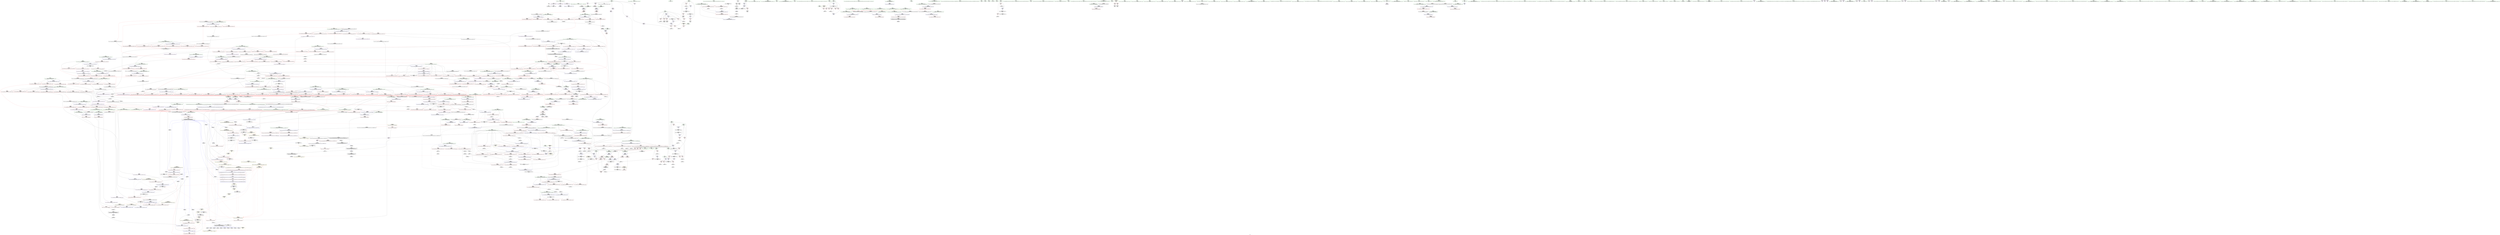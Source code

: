 digraph "SVFG" {
	label="SVFG";

	Node0x55677ad3d0b0 [shape=record,color=grey,label="{NodeID: 0\nNullPtr}"];
	Node0x55677ad3d0b0 -> Node0x55677ada3410[style=solid];
	Node0x55677ad3d0b0 -> Node0x55677adbc170[style=solid];
	Node0x55677adaafe0 [shape=record,color=blue,label="{NodeID: 775\n1253\<--1248\n__last.addr\<--__last\n_ZSt26__unguarded_insertion_sortIPxN9__gnu_cxx5__ops15_Iter_less_iterEEvT_S4_T0_\n}"];
	Node0x55677adaafe0 -> Node0x55677adb9b80[style=dashed];
	Node0x55677ada1af0 [shape=record,color=red,label="{NodeID: 443\n609\<--595\n\<--__middle.addr\n_ZSt13__heap_selectIPxN9__gnu_cxx5__ops15_Iter_less_iterEEvT_S4_S4_T0_\n}"];
	Node0x55677ada1af0 -> Node0x55677adbeb10[style=solid];
	Node0x55677ade64e0 [shape=record,color=grey,label="{NodeID: 1218\n727 = cmp(726, 9, )\n}"];
	Node0x55677ad95c70 [shape=record,color=green,label="{NodeID: 111\n548\<--549\n__first.addr\<--__first.addr_field_insensitive\n_ZSt27__unguarded_partition_pivotIPxN9__gnu_cxx5__ops15_Iter_less_iterEET_S4_S4_T0_\n}"];
	Node0x55677ad95c70 -> Node0x55677ada0f90[style=solid];
	Node0x55677ad95c70 -> Node0x55677ada1060[style=solid];
	Node0x55677ad95c70 -> Node0x55677ada1130[style=solid];
	Node0x55677ad95c70 -> Node0x55677ada1200[style=solid];
	Node0x55677ad95c70 -> Node0x55677ada12d0[style=solid];
	Node0x55677ad95c70 -> Node0x55677ada13a0[style=solid];
	Node0x55677ad95c70 -> Node0x55677adbe630[style=solid];
	Node0x55677adb7480 [shape=record,color=red,label="{NodeID: 554\n1043\<--1026\n\<--__b.addr\n_ZSt22__move_median_to_firstIPxN9__gnu_cxx5__ops15_Iter_less_iterEEvT_S4_S4_S4_T0_\n|{<s0>54}}"];
	Node0x55677adb7480:s0 -> Node0x55677aeac300[style=solid,color=red];
	Node0x55677ae31830 [shape=record,color=black,label="{NodeID: 1329\nMR_6V_2 = PHI(MR_6V_3, MR_6V_1, )\npts\{15 \}\n|{|<s4>82}}"];
	Node0x55677ae31830 -> Node0x55677adba950[style=dashed];
	Node0x55677ae31830 -> Node0x55677adbaa20[style=dashed];
	Node0x55677ae31830 -> Node0x55677adab800[style=dashed];
	Node0x55677ae31830 -> Node0x55677adaba70[style=dashed];
	Node0x55677ae31830:s4 -> Node0x55677ae3ab30[style=dashed,color=red];
	Node0x55677ad9a350 [shape=record,color=green,label="{NodeID: 222\n1368\<--1369\n_ZSt12__niter_baseIPxET_S1_\<--_ZSt12__niter_baseIPxET_S1__field_insensitive\n}"];
	Node0x55677aea8450 [shape=record,color=black,label="{NodeID: 1772\n1162 = PHI(797, )\n}"];
	Node0x55677aea8450 -> Node0x55677adb8b40[style=solid];
	Node0x55677adbcf70 [shape=record,color=blue,label="{NodeID: 665\n98\<--221\nref.tmp21\<--sub24\nmain\n|{|<s3>12}}"];
	Node0x55677adbcf70 -> Node0x55677adaa960[style=dashed];
	Node0x55677adbcf70 -> Node0x55677adbcf70[style=dashed];
	Node0x55677adbcf70 -> Node0x55677ae2fa30[style=dashed];
	Node0x55677adbcf70:s3 -> Node0x55677ae3a1b0[style=dashed,color=red];
	Node0x55677ada80c0 [shape=record,color=purple,label="{NodeID: 333\n888\<--885\nadd.ptr14\<--\n_ZSt13__adjust_heapIPxlxN9__gnu_cxx5__ops15_Iter_less_iterEEvT_T0_S5_T1_T2_\n|{<s0>44}}"];
	Node0x55677ada80c0:s0 -> Node0x55677aeadb20[style=solid,color=red];
	Node0x55677ad91bf0 [shape=record,color=green,label="{NodeID: 1\n7\<--1\n__dso_handle\<--dummyObj\nGlob }"];
	Node0x55677adab0b0 [shape=record,color=blue,label="{NodeID: 776\n1255\<--1265\n__i\<--\n_ZSt26__unguarded_insertion_sortIPxN9__gnu_cxx5__ops15_Iter_less_iterEEvT_S4_T0_\n}"];
	Node0x55677adab0b0 -> Node0x55677ae1f010[style=dashed];
	Node0x55677ada1bc0 [shape=record,color=red,label="{NodeID: 444\n623\<--595\n\<--__middle.addr\n_ZSt13__heap_selectIPxN9__gnu_cxx5__ops15_Iter_less_iterEEvT_S4_S4_T0_\n|{<s0>33}}"];
	Node0x55677ada1bc0:s0 -> Node0x55677aeaa4f0[style=solid,color=red];
	Node0x55677ade6660 [shape=record,color=grey,label="{NodeID: 1219\n210 = cmp(208, 209, )\n}"];
	Node0x55677ad95d40 [shape=record,color=green,label="{NodeID: 112\n550\<--551\n__last.addr\<--__last.addr_field_insensitive\n_ZSt27__unguarded_partition_pivotIPxN9__gnu_cxx5__ops15_Iter_less_iterEET_S4_S4_T0_\n}"];
	Node0x55677ad95d40 -> Node0x55677ada1470[style=solid];
	Node0x55677ad95d40 -> Node0x55677ada1540[style=solid];
	Node0x55677ad95d40 -> Node0x55677ada1610[style=solid];
	Node0x55677ad95d40 -> Node0x55677adbe700[style=solid];
	Node0x55677adb7550 [shape=record,color=red,label="{NodeID: 555\n1070\<--1026\n\<--__b.addr\n_ZSt22__move_median_to_firstIPxN9__gnu_cxx5__ops15_Iter_less_iterEEvT_S4_S4_S4_T0_\n|{<s0>60}}"];
	Node0x55677adb7550:s0 -> Node0x55677aea54e0[style=solid,color=red];
	Node0x55677ae31d30 [shape=record,color=black,label="{NodeID: 1330\nMR_248V_3 = PHI(MR_248V_4, MR_248V_2, )\npts\{1310 \}\n}"];
	Node0x55677ae31d30 -> Node0x55677adba2d0[style=dashed];
	Node0x55677ae31d30 -> Node0x55677adba3a0[style=dashed];
	Node0x55677ae31d30 -> Node0x55677adab8d0[style=dashed];
	Node0x55677ad9a450 [shape=record,color=green,label="{NodeID: 223\n1375\<--1376\n_ZSt22__copy_move_backward_aILb1EPxS0_ET1_T0_S2_S1_\<--_ZSt22__copy_move_backward_aILb1EPxS0_ET1_T0_S2_S1__field_insensitive\n}"];
	Node0x55677aea8620 [shape=record,color=black,label="{NodeID: 1773\n1166 = PHI(797, )\n}"];
	Node0x55677aea8620 -> Node0x55677adb8c10[style=solid];
	Node0x55677adbd040 [shape=record,color=blue,label="{NodeID: 666\n92\<--226\ns\<--\nmain\n}"];
	Node0x55677adbd040 -> Node0x55677adaa550[style=dashed];
	Node0x55677adbd040 -> Node0x55677adaa620[style=dashed];
	Node0x55677adbd040 -> Node0x55677adbcc30[style=dashed];
	Node0x55677adbd040 -> Node0x55677adbd040[style=dashed];
	Node0x55677adbd040 -> Node0x55677ae27d30[style=dashed];
	Node0x55677ada8190 [shape=record,color=purple,label="{NodeID: 334\n893\<--891\nadd.ptr16\<--\n_ZSt13__adjust_heapIPxlxN9__gnu_cxx5__ops15_Iter_less_iterEEvT_T0_S5_T1_T2_\n}"];
	Node0x55677ada8190 -> Node0x55677adc06b0[style=solid];
	Node0x55677ad91c80 [shape=record,color=green,label="{NodeID: 2\n9\<--1\n\<--dummyObj\nCan only get source location for instruction, argument, global var or function.|{<s0>41}}"];
	Node0x55677ad91c80:s0 -> Node0x55677aeacc60[style=solid,color=red];
	Node0x55677adab180 [shape=record,color=blue,label="{NodeID: 777\n1255\<--1277\n__i\<--incdec.ptr\n_ZSt26__unguarded_insertion_sortIPxN9__gnu_cxx5__ops15_Iter_less_iterEEvT_S4_T0_\n}"];
	Node0x55677adab180 -> Node0x55677ae1f010[style=dashed];
	Node0x55677ada1c90 [shape=record,color=red,label="{NodeID: 445\n613\<--597\n\<--__last.addr\n_ZSt13__heap_selectIPxN9__gnu_cxx5__ops15_Iter_less_iterEEvT_S4_S4_T0_\n}"];
	Node0x55677ada1c90 -> Node0x55677ade61e0[style=solid];
	Node0x55677ade67e0 [shape=record,color=grey,label="{NodeID: 1220\n430 = cmp(429, 9, )\n}"];
	Node0x55677ad95e10 [shape=record,color=green,label="{NodeID: 113\n552\<--553\n__mid\<--__mid_field_insensitive\n_ZSt27__unguarded_partition_pivotIPxN9__gnu_cxx5__ops15_Iter_less_iterEET_S4_S4_T0_\n}"];
	Node0x55677ad95e10 -> Node0x55677ada16e0[style=solid];
	Node0x55677ad95e10 -> Node0x55677adbe7d0[style=solid];
	Node0x55677adb7620 [shape=record,color=red,label="{NodeID: 556\n1079\<--1026\n\<--__b.addr\n_ZSt22__move_median_to_firstIPxN9__gnu_cxx5__ops15_Iter_less_iterEEvT_S4_S4_S4_T0_\n|{<s0>62}}"];
	Node0x55677adb7620:s0 -> Node0x55677aeac300[style=solid,color=red];
	Node0x55677ae32230 [shape=record,color=black,label="{NodeID: 1331\nMR_251V_4 = PHI(MR_251V_5, MR_251V_3, )\npts\{1314 \}\n}"];
	Node0x55677ae32230 -> Node0x55677adba540[style=dashed];
	Node0x55677ae32230 -> Node0x55677adba610[style=dashed];
	Node0x55677ae32230 -> Node0x55677adba6e0[style=dashed];
	Node0x55677ae32230 -> Node0x55677adba7b0[style=dashed];
	Node0x55677ae32230 -> Node0x55677adab9a0[style=dashed];
	Node0x55677ad9a550 [shape=record,color=green,label="{NodeID: 224\n1380\<--1381\n__it.addr\<--__it.addr_field_insensitive\n_ZSt12__miter_baseIPxET_S1_\n}"];
	Node0x55677ad9a550 -> Node0x55677adbad60[style=solid];
	Node0x55677ad9a550 -> Node0x55677adabdb0[style=solid];
	Node0x55677aea8760 [shape=record,color=black,label="{NodeID: 1774\n1170 = PHI(797, )\n}"];
	Node0x55677aea8760 -> Node0x55677adb8ce0[style=solid];
	Node0x55677adbd110 [shape=record,color=blue,label="{NodeID: 667\n94\<--238\nfl\<--\nmain\n}"];
	Node0x55677adbd110 -> Node0x55677adaa6f0[style=dashed];
	Node0x55677adbd110 -> Node0x55677adbcd00[style=dashed];
	Node0x55677adbd110 -> Node0x55677ae28230[style=dashed];
	Node0x55677ae39740 [shape=record,color=yellow,style=double,label="{NodeID: 1442\n231V_1 = ENCHI(MR_231V_0)\npts\{682 769 818 943 1158 1312 \}\nFun[_ZSt16__insertion_sortIPxN9__gnu_cxx5__ops15_Iter_less_iterEEvT_S4_T0_]}"];
	Node0x55677ae39740 -> Node0x55677adb9910[style=dashed];
	Node0x55677ae39740 -> Node0x55677adb99e0[style=dashed];
	Node0x55677ada8260 [shape=record,color=purple,label="{NodeID: 335\n965\<--963\nadd.ptr\<--\n_ZSt11__push_heapIPxlxN9__gnu_cxx5__ops14_Iter_less_valEEvT_T0_S5_T1_RT2_\n|{<s0>49}}"];
	Node0x55677ada8260:s0 -> Node0x55677aead380[style=solid,color=red];
	Node0x55677ad91f30 [shape=record,color=green,label="{NodeID: 3\n17\<--1\n\<--dummyObj\nCan only get source location for instruction, argument, global var or function.}"];
	Node0x55677adab250 [shape=record,color=blue,label="{NodeID: 778\n1285\<--1282\n__first.addr\<--__first\n_ZSt13move_backwardIPxS0_ET0_T_S2_S1_\n}"];
	Node0x55677adab250 -> Node0x55677adb9ec0[style=dashed];
	Node0x55677ada1d60 [shape=record,color=red,label="{NodeID: 446\n612\<--599\n\<--__i\n_ZSt13__heap_selectIPxN9__gnu_cxx5__ops15_Iter_less_iterEEvT_S4_S4_T0_\n}"];
	Node0x55677ada1d60 -> Node0x55677ade61e0[style=solid];
	Node0x55677ade6960 [shape=record,color=grey,label="{NodeID: 1221\n426 = cmp(425, 427, )\n}"];
	Node0x55677ad95ee0 [shape=record,color=green,label="{NodeID: 114\n554\<--555\nagg.tmp\<--agg.tmp_field_insensitive\n_ZSt27__unguarded_partition_pivotIPxN9__gnu_cxx5__ops15_Iter_less_iterEET_S4_S4_T0_\n}"];
	Node0x55677adb76f0 [shape=record,color=red,label="{NodeID: 557\n1039\<--1028\n\<--__c.addr\n_ZSt22__move_median_to_firstIPxN9__gnu_cxx5__ops15_Iter_less_iterEEvT_S4_S4_S4_T0_\n|{<s0>53}}"];
	Node0x55677adb76f0:s0 -> Node0x55677aea5860[style=solid,color=red];
	Node0x55677a6f3660 [shape=record,color=yellow,style=double,label="{NodeID: 1332\n6V_1 = ENCHI(MR_6V_0)\npts\{15 \}\nFun[_ZSt13__heap_selectIPxN9__gnu_cxx5__ops15_Iter_less_iterEEvT_S4_S4_T0_]|{<s0>31|<s1>31}}"];
	Node0x55677a6f3660:s0 -> Node0x55677ae22330[style=dashed,color=red];
	Node0x55677a6f3660:s1 -> Node0x55677ae2d230[style=dashed,color=red];
	Node0x55677ad9a620 [shape=record,color=green,label="{NodeID: 225\n1389\<--1390\n__first.addr\<--__first.addr_field_insensitive\n_ZSt22__copy_move_backward_aILb1EPxS0_ET1_T0_S2_S1_\n}"];
	Node0x55677ad9a620 -> Node0x55677adbae30[style=solid];
	Node0x55677ad9a620 -> Node0x55677adabe80[style=solid];
	Node0x55677aea88a0 [shape=record,color=black,label="{NodeID: 1775\n1214 = PHI(735, )\n}"];
	Node0x55677adbd1e0 [shape=record,color=blue,label="{NodeID: 668\n86\<--239\nl\<--\nmain\n}"];
	Node0x55677adbd1e0 -> Node0x55677ae2e630[style=dashed];
	Node0x55677ada8330 [shape=record,color=purple,label="{NodeID: 336\n974\<--972\nadd.ptr1\<--\n_ZSt11__push_heapIPxlxN9__gnu_cxx5__ops14_Iter_less_valEEvT_T0_S5_T1_RT2_\n|{<s0>50}}"];
	Node0x55677ada8330:s0 -> Node0x55677aeadb20[style=solid,color=red];
	Node0x55677ad91fc0 [shape=record,color=green,label="{NodeID: 4\n19\<--1\n.str\<--dummyObj\nGlob }"];
	Node0x55677adab320 [shape=record,color=blue,label="{NodeID: 779\n1287\<--1283\n__last.addr\<--__last\n_ZSt13move_backwardIPxS0_ET0_T_S2_S1_\n}"];
	Node0x55677adab320 -> Node0x55677adb9f90[style=dashed];
	Node0x55677ada1e30 [shape=record,color=red,label="{NodeID: 447\n616\<--599\n\<--__i\n_ZSt13__heap_selectIPxN9__gnu_cxx5__ops15_Iter_less_iterEEvT_S4_S4_T0_\n|{<s0>32}}"];
	Node0x55677ada1e30:s0 -> Node0x55677aea54e0[style=solid,color=red];
	Node0x55677ade6ae0 [shape=record,color=grey,label="{NodeID: 1222\n192 = cmp(191, 193, )\n}"];
	Node0x55677ad9aa30 [shape=record,color=green,label="{NodeID: 115\n556\<--557\nagg.tmp4\<--agg.tmp4_field_insensitive\n_ZSt27__unguarded_partition_pivotIPxN9__gnu_cxx5__ops15_Iter_less_iterEET_S4_S4_T0_\n}"];
	Node0x55677adb77c0 [shape=record,color=red,label="{NodeID: 558\n1049\<--1028\n\<--__c.addr\n_ZSt22__move_median_to_firstIPxN9__gnu_cxx5__ops15_Iter_less_iterEEvT_S4_S4_S4_T0_\n|{<s0>55}}"];
	Node0x55677adb77c0:s0 -> Node0x55677aea5860[style=solid,color=red];
	Node0x55677ad9a6f0 [shape=record,color=green,label="{NodeID: 226\n1391\<--1392\n__last.addr\<--__last.addr_field_insensitive\n_ZSt22__copy_move_backward_aILb1EPxS0_ET1_T0_S2_S1_\n}"];
	Node0x55677ad9a6f0 -> Node0x55677adbaf00[style=solid];
	Node0x55677ad9a6f0 -> Node0x55677adabf50[style=solid];
	Node0x55677aea89b0 [shape=record,color=black,label="{NodeID: 1776\n1217 = PHI(797, )\n}"];
	Node0x55677aea89b0 -> Node0x55677adb9910[style=solid];
	Node0x55677adbd2b0 [shape=record,color=blue,label="{NodeID: 669\n76\<--244\ni\<--inc31\nmain\n}"];
	Node0x55677adbd2b0 -> Node0x55677ada9510[style=dashed];
	Node0x55677adbd2b0 -> Node0x55677ada95e0[style=dashed];
	Node0x55677adbd2b0 -> Node0x55677ada96b0[style=dashed];
	Node0x55677adbd2b0 -> Node0x55677ada9780[style=dashed];
	Node0x55677adbd2b0 -> Node0x55677adbcdd0[style=dashed];
	Node0x55677adbd2b0 -> Node0x55677adbd2b0[style=dashed];
	Node0x55677adbd2b0 -> Node0x55677ae25f30[style=dashed];
	Node0x55677ada8400 [shape=record,color=purple,label="{NodeID: 337\n979\<--977\nadd.ptr3\<--\n_ZSt11__push_heapIPxlxN9__gnu_cxx5__ops14_Iter_less_valEEvT_T0_S5_T1_RT2_\n}"];
	Node0x55677ada8400 -> Node0x55677adc0ed0[style=solid];
	Node0x55677ad92050 [shape=record,color=green,label="{NodeID: 5\n21\<--1\n.str.1\<--dummyObj\nGlob }"];
	Node0x55677adab3f0 [shape=record,color=blue,label="{NodeID: 780\n1289\<--1284\n__result.addr\<--__result\n_ZSt13move_backwardIPxS0_ET0_T_S2_S1_\n}"];
	Node0x55677adab3f0 -> Node0x55677adba060[style=dashed];
	Node0x55677ada1f00 [shape=record,color=red,label="{NodeID: 448\n624\<--599\n\<--__i\n_ZSt13__heap_selectIPxN9__gnu_cxx5__ops15_Iter_less_iterEEvT_S4_S4_T0_\n|{<s0>33}}"];
	Node0x55677ada1f00:s0 -> Node0x55677aeaa670[style=solid,color=red];
	Node0x55677ade6c60 [shape=record,color=grey,label="{NodeID: 1223\n367 = cmp(365, 366, )\n}"];
	Node0x55677ad9ab00 [shape=record,color=green,label="{NodeID: 116\n577\<--578\n_ZSt22__move_median_to_firstIPxN9__gnu_cxx5__ops15_Iter_less_iterEEvT_S4_S4_S4_T0_\<--_ZSt22__move_median_to_firstIPxN9__gnu_cxx5__ops15_Iter_less_iterEEvT_S4_S4_S4_T0__field_insensitive\n}"];
	Node0x55677adb7890 [shape=record,color=red,label="{NodeID: 559\n1053\<--1028\n\<--__c.addr\n_ZSt22__move_median_to_firstIPxN9__gnu_cxx5__ops15_Iter_less_iterEEvT_S4_S4_S4_T0_\n|{<s0>56}}"];
	Node0x55677adb7890:s0 -> Node0x55677aeac300[style=solid,color=red];
	Node0x55677ad9a7c0 [shape=record,color=green,label="{NodeID: 227\n1393\<--1394\n__result.addr\<--__result.addr_field_insensitive\n_ZSt22__copy_move_backward_aILb1EPxS0_ET1_T0_S2_S1_\n}"];
	Node0x55677ad9a7c0 -> Node0x55677adbafd0[style=solid];
	Node0x55677ad9a7c0 -> Node0x55677adac020[style=solid];
	Node0x55677aea8b20 [shape=record,color=black,label="{NodeID: 1777\n1224 = PHI(1281, )\n}"];
	Node0x55677adbd380 [shape=record,color=blue,label="{NodeID: 670\n88\<--250\nr\<--\nmain\n}"];
	Node0x55677adbd380 -> Node0x55677ae1cd10[style=dashed];
	Node0x55677ada84d0 [shape=record,color=purple,label="{NodeID: 338\n992\<--990\nadd.ptr7\<--\n_ZSt11__push_heapIPxlxN9__gnu_cxx5__ops14_Iter_less_valEEvT_T0_S5_T1_RT2_\n}"];
	Node0x55677ada84d0 -> Node0x55677adc1140[style=solid];
	Node0x55677ad920e0 [shape=record,color=green,label="{NodeID: 6\n23\<--1\nstdin\<--dummyObj\nGlob }"];
	Node0x55677adab4c0 [shape=record,color=blue,label="{NodeID: 781\n1309\<--1306\n__last.addr\<--__last\n_ZSt25__unguarded_linear_insertIPxN9__gnu_cxx5__ops14_Val_less_iterEEvT_T0_\n}"];
	Node0x55677adab4c0 -> Node0x55677adba130[style=dashed];
	Node0x55677adab4c0 -> Node0x55677adba200[style=dashed];
	Node0x55677adab4c0 -> Node0x55677ae31d30[style=dashed];
	Node0x55677ada1fd0 [shape=record,color=red,label="{NodeID: 449\n630\<--599\n\<--__i\n_ZSt13__heap_selectIPxN9__gnu_cxx5__ops15_Iter_less_iterEEvT_S4_S4_T0_\n}"];
	Node0x55677ada1fd0 -> Node0x55677ada6fb0[style=solid];
	Node0x55677ade6de0 [shape=record,color=grey,label="{NodeID: 1224\n120 = cmp(118, 119, )\n}"];
	Node0x55677ad9abd0 [shape=record,color=green,label="{NodeID: 117\n584\<--585\n_ZSt21__unguarded_partitionIPxN9__gnu_cxx5__ops15_Iter_less_iterEET_S4_S4_S4_T0_\<--_ZSt21__unguarded_partitionIPxN9__gnu_cxx5__ops15_Iter_less_iterEET_S4_S4_S4_T0__field_insensitive\n}"];
	Node0x55677adb7960 [shape=record,color=red,label="{NodeID: 560\n1063\<--1028\n\<--__c.addr\n_ZSt22__move_median_to_firstIPxN9__gnu_cxx5__ops15_Iter_less_iterEEvT_S4_S4_S4_T0_\n|{<s0>58}}"];
	Node0x55677adb7960:s0 -> Node0x55677aea5860[style=solid,color=red];
	Node0x55677ad9a890 [shape=record,color=green,label="{NodeID: 228\n1395\<--1396\n__simple\<--__simple_field_insensitive\n_ZSt22__copy_move_backward_aILb1EPxS0_ET1_T0_S2_S1_\n}"];
	Node0x55677ad9a890 -> Node0x55677adac0f0[style=solid];
	Node0x55677aea8c30 [shape=record,color=black,label="{NodeID: 1778\n1227 = PHI(797, )\n}"];
	Node0x55677aea8c30 -> Node0x55677adb99e0[style=solid];
	Node0x55677adbd450 [shape=record,color=blue,label="{NodeID: 671\n8\<--254\nres\<--\nmain\n}"];
	Node0x55677adbd450 -> Node0x55677ada8740[style=dashed];
	Node0x55677adbd450 -> Node0x55677ada8810[style=dashed];
	Node0x55677adbd450 -> Node0x55677ada88e0[style=dashed];
	Node0x55677adbd450 -> Node0x55677ae24b30[style=dashed];
	Node0x55677ada85a0 [shape=record,color=purple,label="{NodeID: 339\n1443\<--1440\nadd.ptr\<--\n_ZNSt20__copy_move_backwardILb1ELb1ESt26random_access_iterator_tagE13__copy_move_bIxEEPT_PKS3_S6_S4_\n}"];
	Node0x55677ada85a0 -> Node0x55677ada5860[style=solid];
	Node0x55677ad92920 [shape=record,color=green,label="{NodeID: 7\n24\<--1\n.str.2\<--dummyObj\nGlob }"];
	Node0x55677adab590 [shape=record,color=blue,label="{NodeID: 782\n1311\<--1318\n__val\<--\n_ZSt25__unguarded_linear_insertIPxN9__gnu_cxx5__ops14_Val_less_iterEEvT_T0_\n|{|<s2>82}}"];
	Node0x55677adab590 -> Node0x55677adba950[style=dashed];
	Node0x55677adab590 -> Node0x55677adbaa20[style=dashed];
	Node0x55677adab590:s2 -> Node0x55677ae3ac40[style=dashed,color=red];
	Node0x55677ada20a0 [shape=record,color=red,label="{NodeID: 450\n650\<--639\n\<--__first.addr\n_ZSt11__sort_heapIPxN9__gnu_cxx5__ops15_Iter_less_iterEEvT_S4_RT0_\n}"];
	Node0x55677ada20a0 -> Node0x55677ada48f0[style=solid];
	Node0x55677ade6f60 [shape=record,color=grey,label="{NodeID: 1225\n1210 = cmp(1208, 1209, )\n}"];
	Node0x55677ad9acd0 [shape=record,color=green,label="{NodeID: 118\n591\<--592\n__comp\<--__comp_field_insensitive\n_ZSt13__heap_selectIPxN9__gnu_cxx5__ops15_Iter_less_iterEEvT_S4_S4_T0_\n|{<s0>31|<s1>32|<s2>33}}"];
	Node0x55677ad9acd0:s0 -> Node0x55677aeafa90[style=solid,color=red];
	Node0x55677ad9acd0:s1 -> Node0x55677aea4ce0[style=solid,color=red];
	Node0x55677ad9acd0:s2 -> Node0x55677aeaa7f0[style=solid,color=red];
	Node0x55677adb7a30 [shape=record,color=red,label="{NodeID: 561\n1071\<--1028\n\<--__c.addr\n_ZSt22__move_median_to_firstIPxN9__gnu_cxx5__ops15_Iter_less_iterEEvT_S4_S4_S4_T0_\n|{<s0>60}}"];
	Node0x55677adb7a30:s0 -> Node0x55677aea5860[style=solid,color=red];
	Node0x55677ad9a960 [shape=record,color=green,label="{NodeID: 229\n1405\<--1406\n_ZNSt20__copy_move_backwardILb1ELb1ESt26random_access_iterator_tagE13__copy_move_bIxEEPT_PKS3_S6_S4_\<--_ZNSt20__copy_move_backwardILb1ELb1ESt26random_access_iterator_tagE13__copy_move_bIxEEPT_PKS3_S6_S4__field_insensitive\n}"];
	Node0x55677aea8da0 [shape=record,color=black,label="{NodeID: 1779\n1295 = PHI(1378, )\n|{<s0>80}}"];
	Node0x55677aea8da0:s0 -> Node0x55677aeab7e0[style=solid,color=red];
	Node0x55677adbd520 [shape=record,color=blue,label="{NodeID: 672\n74\<--276\ncnt\<--inc44\nmain\n}"];
	Node0x55677adbd520 -> Node0x55677ae25a30[style=dashed];
	Node0x55677ada8670 [shape=record,color=purple,label="{NodeID: 340\n1456\<--1453\nadd.ptr2\<--\n_ZNSt20__copy_move_backwardILb1ELb1ESt26random_access_iterator_tagE13__copy_move_bIxEEPT_PKS3_S6_S4_\n}"];
	Node0x55677ada8670 -> Node0x55677ada5a00[style=solid];
	Node0x55677ad929b0 [shape=record,color=green,label="{NodeID: 8\n26\<--1\n.str.3\<--dummyObj\nGlob }"];
	Node0x55677adab660 [shape=record,color=blue,label="{NodeID: 783\n1313\<--1320\n__next\<--\n_ZSt25__unguarded_linear_insertIPxN9__gnu_cxx5__ops14_Val_less_iterEEvT_T0_\n}"];
	Node0x55677adab660 -> Node0x55677adba470[style=dashed];
	Node0x55677adab660 -> Node0x55677adab730[style=dashed];
	Node0x55677ada2170 [shape=record,color=red,label="{NodeID: 451\n660\<--639\n\<--__first.addr\n_ZSt11__sort_heapIPxN9__gnu_cxx5__ops15_Iter_less_iterEEvT_S4_RT0_\n|{<s0>34}}"];
	Node0x55677ada2170:s0 -> Node0x55677aeaa2e0[style=solid,color=red];
	Node0x55677ade70e0 [shape=record,color=grey,label="{NodeID: 1226\n1270 = cmp(1268, 1269, )\n}"];
	Node0x55677ad9ada0 [shape=record,color=green,label="{NodeID: 119\n593\<--594\n__first.addr\<--__first.addr_field_insensitive\n_ZSt13__heap_selectIPxN9__gnu_cxx5__ops15_Iter_less_iterEEvT_S4_S4_T0_\n}"];
	Node0x55677ad9ada0 -> Node0x55677ada17b0[style=solid];
	Node0x55677ad9ada0 -> Node0x55677ada1880[style=solid];
	Node0x55677ad9ada0 -> Node0x55677ada1950[style=solid];
	Node0x55677ad9ada0 -> Node0x55677adbe8a0[style=solid];
	Node0x55677adb7b00 [shape=record,color=red,label="{NodeID: 562\n1075\<--1028\n\<--__c.addr\n_ZSt22__move_median_to_firstIPxN9__gnu_cxx5__ops15_Iter_less_iterEEvT_S4_S4_S4_T0_\n|{<s0>61}}"];
	Node0x55677adb7b00:s0 -> Node0x55677aeac300[style=solid,color=red];
	Node0x55677ae33470 [shape=record,color=yellow,style=double,label="{NodeID: 1337\n6V_1 = ENCHI(MR_6V_0)\npts\{15 \}\nFun[_ZSt22__final_insertion_sortIPxN9__gnu_cxx5__ops15_Iter_less_iterEEvT_S4_T0_]|{<s0>24|<s1>24|<s2>26|<s3>26}}"];
	Node0x55677ae33470:s0 -> Node0x55677ae17d10[style=dashed,color=red];
	Node0x55677ae33470:s1 -> Node0x55677ae23730[style=dashed,color=red];
	Node0x55677ae33470:s2 -> Node0x55677ae17d10[style=dashed,color=red];
	Node0x55677ae33470:s3 -> Node0x55677ae23730[style=dashed,color=red];
	Node0x55677ada2b90 [shape=record,color=green,label="{NodeID: 230\n1410\<--1411\n__it.addr\<--__it.addr_field_insensitive\n_ZSt12__niter_baseIPxET_S1_\n}"];
	Node0x55677ada2b90 -> Node0x55677adbb0a0[style=solid];
	Node0x55677ada2b90 -> Node0x55677adac1c0[style=solid];
	Node0x55677aea8ee0 [shape=record,color=black,label="{NodeID: 1780\n1299 = PHI(1378, )\n|{<s0>80}}"];
	Node0x55677aea8ee0:s0 -> Node0x55677aeab920[style=solid,color=red];
	Node0x55677adbd5f0 [shape=record,color=blue,label="{NodeID: 673\n303\<--301\n__first.addr\<--__first\n_ZSt4sortIPxEvT_S1_\n}"];
	Node0x55677adbd5f0 -> Node0x55677ad9ebd0[style=dashed];
	Node0x55677ae39d70 [shape=record,color=yellow,style=double,label="{NodeID: 1448\n253V_1 = ENCHI(MR_253V_0)\npts\{682 769 818 943 1158 1190 \}\nFun[_ZSt25__unguarded_linear_insertIPxN9__gnu_cxx5__ops14_Val_less_iterEEvT_T0_]}"];
	Node0x55677ae39d70 -> Node0x55677adba880[style=dashed];
	Node0x55677ae39d70 -> Node0x55677adba950[style=dashed];
	Node0x55677ae39d70 -> Node0x55677adbaa20[style=dashed];
	Node0x55677ada8740 [shape=record,color=red,label="{NodeID: 341\n256\<--8\n\<--res\nmain\n}"];
	Node0x55677ada8740 -> Node0x55677adb1670[style=solid];
	Node0x55677ad92a40 [shape=record,color=green,label="{NodeID: 9\n28\<--1\nstdout\<--dummyObj\nGlob }"];
	Node0x55677adab730 [shape=record,color=blue,label="{NodeID: 784\n1313\<--1323\n__next\<--incdec.ptr\n_ZSt25__unguarded_linear_insertIPxN9__gnu_cxx5__ops14_Val_less_iterEEvT_T0_\n}"];
	Node0x55677adab730 -> Node0x55677ae32230[style=dashed];
	Node0x55677ada2240 [shape=record,color=red,label="{NodeID: 452\n649\<--641\n\<--__last.addr\n_ZSt11__sort_heapIPxN9__gnu_cxx5__ops15_Iter_less_iterEEvT_S4_RT0_\n}"];
	Node0x55677ada2240 -> Node0x55677ada4820[style=solid];
	Node0x55677ade7260 [shape=record,color=grey,label="{NodeID: 1227\n337 = cmp(334, 336, )\n}"];
	Node0x55677ad9ae70 [shape=record,color=green,label="{NodeID: 120\n595\<--596\n__middle.addr\<--__middle.addr_field_insensitive\n_ZSt13__heap_selectIPxN9__gnu_cxx5__ops15_Iter_less_iterEEvT_S4_S4_T0_\n}"];
	Node0x55677ad9ae70 -> Node0x55677ada1a20[style=solid];
	Node0x55677ad9ae70 -> Node0x55677ada1af0[style=solid];
	Node0x55677ad9ae70 -> Node0x55677ada1bc0[style=solid];
	Node0x55677ad9ae70 -> Node0x55677adbe970[style=solid];
	Node0x55677adb7bd0 [shape=record,color=red,label="{NodeID: 563\n1102\<--1091\n\<--__first.addr\n_ZSt21__unguarded_partitionIPxN9__gnu_cxx5__ops15_Iter_less_iterEET_S4_S4_S4_T0_\n|{<s0>63}}"];
	Node0x55677adb7bd0:s0 -> Node0x55677aea54e0[style=solid,color=red];
	Node0x55677ada2c60 [shape=record,color=green,label="{NodeID: 231\n1419\<--1420\n__first.addr\<--__first.addr_field_insensitive\n_ZNSt20__copy_move_backwardILb1ELb1ESt26random_access_iterator_tagE13__copy_move_bIxEEPT_PKS3_S6_S4_\n}"];
	Node0x55677ada2c60 -> Node0x55677adbb170[style=solid];
	Node0x55677ada2c60 -> Node0x55677adbb240[style=solid];
	Node0x55677ada2c60 -> Node0x55677adac290[style=solid];
	Node0x55677aea9020 [shape=record,color=black,label="{NodeID: 1781\n1301 = PHI(1353, )\n}"];
	Node0x55677aea9020 -> Node0x55677ada52b0[style=solid];
	Node0x55677adbd6c0 [shape=record,color=blue,label="{NodeID: 674\n305\<--302\n__last.addr\<--__last\n_ZSt4sortIPxEvT_S1_\n}"];
	Node0x55677adbd6c0 -> Node0x55677ad9eca0[style=dashed];
	Node0x55677ae39ee0 [shape=record,color=yellow,style=double,label="{NodeID: 1449\n36V_1 = ENCHI(MR_36V_0)\npts\{97 \}\nFun[_ZSt3maxIxERKT_S2_S2_]}"];
	Node0x55677ae39ee0 -> Node0x55677ad9f180[style=dashed];
	Node0x55677ada8810 [shape=record,color=red,label="{NodeID: 342\n261\<--8\n\<--res\nmain\n}"];
	Node0x55677ada8810 -> Node0x55677ade52e0[style=solid];
	Node0x55677ad92ad0 [shape=record,color=green,label="{NodeID: 10\n29\<--1\n.str.4\<--dummyObj\nGlob }"];
	Node0x55677adab800 [shape=record,color=blue,label="{NodeID: 785\n1334\<--1333\n\<--\n_ZSt25__unguarded_linear_insertIPxN9__gnu_cxx5__ops14_Val_less_iterEEvT_T0_\n}"];
	Node0x55677adab800 -> Node0x55677ae31830[style=dashed];
	Node0x55677ada2310 [shape=record,color=red,label="{NodeID: 453\n657\<--641\n\<--__last.addr\n_ZSt11__sort_heapIPxN9__gnu_cxx5__ops15_Iter_less_iterEEvT_S4_RT0_\n}"];
	Node0x55677ada2310 -> Node0x55677ada7080[style=solid];
	Node0x55677ade73e0 [shape=record,color=grey,label="{NodeID: 1228\n1013 = cmp(1010, 1012, )\n}"];
	Node0x55677ade73e0 -> Node0x55677ada5110[style=solid];
	Node0x55677ad9af40 [shape=record,color=green,label="{NodeID: 121\n597\<--598\n__last.addr\<--__last.addr_field_insensitive\n_ZSt13__heap_selectIPxN9__gnu_cxx5__ops15_Iter_less_iterEEvT_S4_S4_T0_\n}"];
	Node0x55677ad9af40 -> Node0x55677ada1c90[style=solid];
	Node0x55677ad9af40 -> Node0x55677adbea40[style=solid];
	Node0x55677adb7ca0 [shape=record,color=red,label="{NodeID: 564\n1106\<--1091\n\<--__first.addr\n_ZSt21__unguarded_partitionIPxN9__gnu_cxx5__ops15_Iter_less_iterEET_S4_S4_S4_T0_\n}"];
	Node0x55677adb7ca0 -> Node0x55677ada7150[style=solid];
	Node0x55677ada2d30 [shape=record,color=green,label="{NodeID: 232\n1421\<--1422\n__last.addr\<--__last.addr_field_insensitive\n_ZNSt20__copy_move_backwardILb1ELb1ESt26random_access_iterator_tagE13__copy_move_bIxEEPT_PKS3_S6_S4_\n}"];
	Node0x55677ada2d30 -> Node0x55677adbb310[style=solid];
	Node0x55677ada2d30 -> Node0x55677adac360[style=solid];
	Node0x55677aea9160 [shape=record,color=black,label="{NodeID: 1782\n1317 = PHI(797, )\n}"];
	Node0x55677aea9160 -> Node0x55677adba880[style=solid];
	Node0x55677adbd790 [shape=record,color=blue,label="{NodeID: 675\n327\<--323\n__a.addr\<--__a\n_ZSt3maxIxERKT_S2_S2_\n}"];
	Node0x55677adbd790 -> Node0x55677ad9ee40[style=dashed];
	Node0x55677adbd790 -> Node0x55677ad9ef10[style=dashed];
	Node0x55677ada88e0 [shape=record,color=red,label="{NodeID: 343\n269\<--8\n\<--res\nmain\n}"];
	Node0x55677ada88e0 -> Node0x55677ade1fe0[style=solid];
	Node0x55677ad92bd0 [shape=record,color=green,label="{NodeID: 11\n31\<--1\n_ZSt4cerr\<--dummyObj\nGlob }"];
	Node0x55677adab8d0 [shape=record,color=blue,label="{NodeID: 786\n1309\<--1336\n__last.addr\<--\n_ZSt25__unguarded_linear_insertIPxN9__gnu_cxx5__ops14_Val_less_iterEEvT_T0_\n}"];
	Node0x55677adab8d0 -> Node0x55677ae31d30[style=dashed];
	Node0x55677ada23e0 [shape=record,color=red,label="{NodeID: 454\n661\<--641\n\<--__last.addr\n_ZSt11__sort_heapIPxN9__gnu_cxx5__ops15_Iter_less_iterEEvT_S4_RT0_\n|{<s0>34}}"];
	Node0x55677ada23e0:s0 -> Node0x55677aeaa4f0[style=solid,color=red];
	Node0x55677ade7560 [shape=record,color=grey,label="{NodeID: 1229\n235 = cmp(228, 234, )\n}"];
	Node0x55677ad9b010 [shape=record,color=green,label="{NodeID: 122\n599\<--600\n__i\<--__i_field_insensitive\n_ZSt13__heap_selectIPxN9__gnu_cxx5__ops15_Iter_less_iterEEvT_S4_S4_T0_\n}"];
	Node0x55677ad9b010 -> Node0x55677ada1d60[style=solid];
	Node0x55677ad9b010 -> Node0x55677ada1e30[style=solid];
	Node0x55677ad9b010 -> Node0x55677ada1f00[style=solid];
	Node0x55677ad9b010 -> Node0x55677ada1fd0[style=solid];
	Node0x55677ad9b010 -> Node0x55677adbeb10[style=solid];
	Node0x55677ad9b010 -> Node0x55677adbebe0[style=solid];
	Node0x55677adb7d70 [shape=record,color=red,label="{NodeID: 565\n1122\<--1091\n\<--__first.addr\n_ZSt21__unguarded_partitionIPxN9__gnu_cxx5__ops15_Iter_less_iterEET_S4_S4_S4_T0_\n}"];
	Node0x55677adb7d70 -> Node0x55677ade8160[style=solid];
	Node0x55677ada2e00 [shape=record,color=green,label="{NodeID: 233\n1423\<--1424\n__result.addr\<--__result.addr_field_insensitive\n_ZNSt20__copy_move_backwardILb1ELb1ESt26random_access_iterator_tagE13__copy_move_bIxEEPT_PKS3_S6_S4_\n}"];
	Node0x55677ada2e00 -> Node0x55677adbb3e0[style=solid];
	Node0x55677ada2e00 -> Node0x55677adbb4b0[style=solid];
	Node0x55677ada2e00 -> Node0x55677adac430[style=solid];
	Node0x55677aea92a0 [shape=record,color=black,label="{NodeID: 1783\n1327 = PHI(1463, )\n}"];
	Node0x55677adbd860 [shape=record,color=blue,label="{NodeID: 676\n329\<--324\n__b.addr\<--__b\n_ZSt3maxIxERKT_S2_S2_\n}"];
	Node0x55677adbd860 -> Node0x55677ad9efe0[style=dashed];
	Node0x55677adbd860 -> Node0x55677ad9f0b0[style=dashed];
	Node0x55677ada89b0 [shape=record,color=red,label="{NodeID: 344\n159\<--16\n\<--e\nmain\n}"];
	Node0x55677ada89b0 -> Node0x55677ada3980[style=solid];
	Node0x55677ad92cd0 [shape=record,color=green,label="{NodeID: 12\n32\<--1\n.str.5\<--dummyObj\nGlob }"];
	Node0x55677adab9a0 [shape=record,color=blue,label="{NodeID: 787\n1313\<--1339\n__next\<--incdec.ptr3\n_ZSt25__unguarded_linear_insertIPxN9__gnu_cxx5__ops14_Val_less_iterEEvT_T0_\n}"];
	Node0x55677adab9a0 -> Node0x55677ae32230[style=dashed];
	Node0x55677ada24b0 [shape=record,color=red,label="{NodeID: 455\n662\<--641\n\<--__last.addr\n_ZSt11__sort_heapIPxN9__gnu_cxx5__ops15_Iter_less_iterEEvT_S4_RT0_\n|{<s0>34}}"];
	Node0x55677ada24b0:s0 -> Node0x55677aeaa670[style=solid,color=red];
	Node0x55677ade76e0 [shape=record,color=grey,label="{NodeID: 1230\n155 = cmp(154, 17, )\n}"];
	Node0x55677ad9b0e0 [shape=record,color=green,label="{NodeID: 123\n607\<--608\n_ZSt11__make_heapIPxN9__gnu_cxx5__ops15_Iter_less_iterEEvT_S4_RT0_\<--_ZSt11__make_heapIPxN9__gnu_cxx5__ops15_Iter_less_iterEEvT_S4_RT0__field_insensitive\n}"];
	Node0x55677adb7e40 [shape=record,color=red,label="{NodeID: 566\n1126\<--1091\n\<--__first.addr\n_ZSt21__unguarded_partitionIPxN9__gnu_cxx5__ops15_Iter_less_iterEET_S4_S4_S4_T0_\n}"];
	Node0x55677adb7e40 -> Node0x55677ada51e0[style=solid];
	Node0x55677ada2ed0 [shape=record,color=green,label="{NodeID: 234\n1425\<--1426\n_Num\<--_Num_field_insensitive\n_ZNSt20__copy_move_backwardILb1ELb1ESt26random_access_iterator_tagE13__copy_move_bIxEEPT_PKS3_S6_S4_\n}"];
	Node0x55677ada2ed0 -> Node0x55677adbb580[style=solid];
	Node0x55677ada2ed0 -> Node0x55677adbb650[style=solid];
	Node0x55677ada2ed0 -> Node0x55677adbb720[style=solid];
	Node0x55677ada2ed0 -> Node0x55677adbb7f0[style=solid];
	Node0x55677ada2ed0 -> Node0x55677adac500[style=solid];
	Node0x55677aea93b0 [shape=record,color=black,label="{NodeID: 1784\n1332 = PHI(797, )\n}"];
	Node0x55677aea93b0 -> Node0x55677adba950[style=solid];
	Node0x55677adbd930 [shape=record,color=blue,label="{NodeID: 677\n325\<--339\nretval\<--\n_ZSt3maxIxERKT_S2_S2_\n}"];
	Node0x55677adbd930 -> Node0x55677ae24630[style=dashed];
	Node0x55677ae3a1b0 [shape=record,color=yellow,style=double,label="{NodeID: 1452\n38V_1 = ENCHI(MR_38V_0)\npts\{99 \}\nFun[_ZSt3maxIxERKT_S2_S2_]}"];
	Node0x55677ae3a1b0 -> Node0x55677ad9f250[style=dashed];
	Node0x55677ada8a80 [shape=record,color=red,label="{NodeID: 345\n163\<--16\n\<--e\nmain\n}"];
	Node0x55677ada8a80 -> Node0x55677ade19e0[style=solid];
	Node0x55677ad92dd0 [shape=record,color=green,label="{NodeID: 13\n34\<--1\n.str.6\<--dummyObj\nGlob }"];
	Node0x55677adaba70 [shape=record,color=blue,label="{NodeID: 788\n1344\<--1343\n\<--\n_ZSt25__unguarded_linear_insertIPxN9__gnu_cxx5__ops14_Val_less_iterEEvT_T0_\n|{<s0>75|<s1>77}}"];
	Node0x55677adaba70:s0 -> Node0x55677ae23730[style=dashed,color=blue];
	Node0x55677adaba70:s1 -> Node0x55677ae14210[style=dashed,color=blue];
	Node0x55677ada2580 [shape=record,color=red,label="{NodeID: 456\n663\<--643\n\<--__comp.addr\n_ZSt11__sort_heapIPxN9__gnu_cxx5__ops15_Iter_less_iterEEvT_S4_RT0_\n|{<s0>34}}"];
	Node0x55677ada2580:s0 -> Node0x55677aeaa7f0[style=solid,color=red];
	Node0x55677ade7860 [shape=record,color=grey,label="{NodeID: 1231\n149 = cmp(147, 148, )\n}"];
	Node0x55677ad9b1e0 [shape=record,color=green,label="{NodeID: 124\n619\<--620\n_ZNK9__gnu_cxx5__ops15_Iter_less_iterclIPxS3_EEbT_T0_\<--_ZNK9__gnu_cxx5__ops15_Iter_less_iterclIPxS3_EEbT_T0__field_insensitive\n}"];
	Node0x55677adb7f10 [shape=record,color=red,label="{NodeID: 567\n1128\<--1091\n\<--__first.addr\n_ZSt21__unguarded_partitionIPxN9__gnu_cxx5__ops15_Iter_less_iterEET_S4_S4_S4_T0_\n|{<s0>65}}"];
	Node0x55677adb7f10:s0 -> Node0x55677aeabce0[style=solid,color=red];
	Node0x55677ada2fa0 [shape=record,color=green,label="{NodeID: 235\n1450\<--1451\nllvm.memmove.p0i8.p0i8.i64\<--llvm.memmove.p0i8.p0i8.i64_field_insensitive\n}"];
	Node0x55677aea9520 [shape=record,color=black,label="{NodeID: 1785\n1342 = PHI(797, )\n}"];
	Node0x55677aea9520 -> Node0x55677adbaa20[style=solid];
	Node0x55677adbda00 [shape=record,color=blue,label="{NodeID: 678\n325\<--342\nretval\<--\n_ZSt3maxIxERKT_S2_S2_\n}"];
	Node0x55677adbda00 -> Node0x55677ae24630[style=dashed];
	Node0x55677ada8b50 [shape=record,color=red,label="{NodeID: 346\n176\<--16\n\<--e\nmain\n}"];
	Node0x55677ada8b50 -> Node0x55677ada3a50[style=solid];
	Node0x55677ad92ed0 [shape=record,color=green,label="{NodeID: 14\n36\<--1\n.str.7\<--dummyObj\nGlob }"];
	Node0x55677adabb40 [shape=record,color=blue,label="{NodeID: 789\n1357\<--1354\n__first.addr\<--__first\n_ZSt23__copy_move_backward_a2ILb1EPxS0_ET1_T0_S2_S1_\n}"];
	Node0x55677adabb40 -> Node0x55677adbaaf0[style=dashed];
	Node0x55677ada2650 [shape=record,color=red,label="{NodeID: 457\n689\<--671\n\<--__first.addr\n_ZSt11__make_heapIPxN9__gnu_cxx5__ops15_Iter_less_iterEEvT_S4_RT0_\n}"];
	Node0x55677ada2650 -> Node0x55677ada4a90[style=solid];
	Node0x55677ade79e0 [shape=record,color=grey,label="{NodeID: 1232\n1481 = cmp(1478, 1480, )\n}"];
	Node0x55677ade79e0 -> Node0x55677ada5ad0[style=solid];
	Node0x55677ad9b2e0 [shape=record,color=green,label="{NodeID: 125\n626\<--627\n_ZSt10__pop_heapIPxN9__gnu_cxx5__ops15_Iter_less_iterEEvT_S4_S4_RT0_\<--_ZSt10__pop_heapIPxN9__gnu_cxx5__ops15_Iter_less_iterEEvT_S4_S4_RT0__field_insensitive\n}"];
	Node0x55677adb7fe0 [shape=record,color=red,label="{NodeID: 568\n1131\<--1091\n\<--__first.addr\n_ZSt21__unguarded_partitionIPxN9__gnu_cxx5__ops15_Iter_less_iterEET_S4_S4_S4_T0_\n}"];
	Node0x55677adb7fe0 -> Node0x55677ada73c0[style=solid];
	Node0x55677ada30a0 [shape=record,color=green,label="{NodeID: 236\n1467\<--1468\nthis.addr\<--this.addr_field_insensitive\n_ZNK9__gnu_cxx5__ops14_Val_less_iterclIxPxEEbRT_T0_\n}"];
	Node0x55677ada30a0 -> Node0x55677adbb8c0[style=solid];
	Node0x55677ada30a0 -> Node0x55677adac6a0[style=solid];
	Node0x55677aea9660 [shape=record,color=black,label="{NodeID: 1786\n1367 = PHI(1408, )\n|{<s0>88}}"];
	Node0x55677aea9660:s0 -> Node0x55677aeaab90[style=solid,color=red];
	Node0x55677adbdad0 [shape=record,color=blue,label="{NodeID: 679\n355\<--351\n__first.addr\<--__first\n_ZSt6__sortIPxN9__gnu_cxx5__ops15_Iter_less_iterEEvT_S4_T0_\n}"];
	Node0x55677adbdad0 -> Node0x55677ad9f320[style=dashed];
	Node0x55677adbdad0 -> Node0x55677ad9f3f0[style=dashed];
	Node0x55677adbdad0 -> Node0x55677ad9f4c0[style=dashed];
	Node0x55677adbdad0 -> Node0x55677ad9f590[style=dashed];
	Node0x55677ada8c20 [shape=record,color=red,label="{NodeID: 347\n209\<--16\n\<--e\nmain\n}"];
	Node0x55677ada8c20 -> Node0x55677ade6660[style=solid];
	Node0x55677ad92fd0 [shape=record,color=green,label="{NodeID: 15\n38\<--1\n.str.8\<--dummyObj\nGlob }"];
	Node0x55677adabc10 [shape=record,color=blue,label="{NodeID: 790\n1359\<--1355\n__last.addr\<--__last\n_ZSt23__copy_move_backward_a2ILb1EPxS0_ET1_T0_S2_S1_\n}"];
	Node0x55677adabc10 -> Node0x55677adbabc0[style=dashed];
	Node0x55677ada2720 [shape=record,color=red,label="{NodeID: 458\n698\<--671\n\<--__first.addr\n_ZSt11__make_heapIPxN9__gnu_cxx5__ops15_Iter_less_iterEEvT_S4_RT0_\n}"];
	Node0x55677ada2720 -> Node0x55677ada4c30[style=solid];
	Node0x55677ade7b60 [shape=record,color=grey,label="{NodeID: 1233\n753 = cmp(750, 752, )\n}"];
	Node0x55677ade7b60 -> Node0x55677ada4d00[style=solid];
	Node0x55677ad9b3e0 [shape=record,color=green,label="{NodeID: 126\n639\<--640\n__first.addr\<--__first.addr_field_insensitive\n_ZSt11__sort_heapIPxN9__gnu_cxx5__ops15_Iter_less_iterEEvT_S4_RT0_\n}"];
	Node0x55677ad9b3e0 -> Node0x55677ada20a0[style=solid];
	Node0x55677ad9b3e0 -> Node0x55677ada2170[style=solid];
	Node0x55677ad9b3e0 -> Node0x55677adbecb0[style=solid];
	Node0x55677adb80b0 [shape=record,color=red,label="{NodeID: 569\n1110\<--1093\n\<--__last.addr\n_ZSt21__unguarded_partitionIPxN9__gnu_cxx5__ops15_Iter_less_iterEET_S4_S4_S4_T0_\n}"];
	Node0x55677adb80b0 -> Node0x55677ada7220[style=solid];
	Node0x55677ada3170 [shape=record,color=green,label="{NodeID: 237\n1469\<--1470\n__val.addr\<--__val.addr_field_insensitive\n_ZNK9__gnu_cxx5__ops14_Val_less_iterclIxPxEEbRT_T0_\n}"];
	Node0x55677ada3170 -> Node0x55677adbb990[style=solid];
	Node0x55677ada3170 -> Node0x55677adac770[style=solid];
	Node0x55677aea97a0 [shape=record,color=black,label="{NodeID: 1787\n1371 = PHI(1408, )\n|{<s0>88}}"];
	Node0x55677aea97a0:s0 -> Node0x55677aeaaca0[style=solid,color=red];
	Node0x55677adbdba0 [shape=record,color=blue,label="{NodeID: 680\n357\<--352\n__last.addr\<--__last\n_ZSt6__sortIPxN9__gnu_cxx5__ops15_Iter_less_iterEEvT_S4_T0_\n}"];
	Node0x55677adbdba0 -> Node0x55677ad9f660[style=dashed];
	Node0x55677adbdba0 -> Node0x55677ad9f730[style=dashed];
	Node0x55677adbdba0 -> Node0x55677ad9f800[style=dashed];
	Node0x55677adbdba0 -> Node0x55677ad9f8d0[style=dashed];
	Node0x55677ada8cf0 [shape=record,color=red,label="{NodeID: 348\n101\<--23\n\<--stdin\nmain\n}"];
	Node0x55677ada8cf0 -> Node0x55677ada37e0[style=solid];
	Node0x55677ad930d0 [shape=record,color=green,label="{NodeID: 16\n41\<--1\n\<--dummyObj\nCan only get source location for instruction, argument, global var or function.}"];
	Node0x55677adabce0 [shape=record,color=blue,label="{NodeID: 791\n1361\<--1356\n__result.addr\<--__result\n_ZSt23__copy_move_backward_a2ILb1EPxS0_ET1_T0_S2_S1_\n}"];
	Node0x55677adabce0 -> Node0x55677adbac90[style=dashed];
	Node0x55677ada27f0 [shape=record,color=red,label="{NodeID: 459\n709\<--671\n\<--__first.addr\n_ZSt11__make_heapIPxN9__gnu_cxx5__ops15_Iter_less_iterEEvT_S4_RT0_\n}"];
	Node0x55677ada27f0 -> Node0x55677ada7cb0[style=solid];
	Node0x55677ade7ce0 [shape=record,color=grey,label="{NodeID: 1234\n960 = cmp(958, 959, )\n}"];
	Node0x55677ad9b4b0 [shape=record,color=green,label="{NodeID: 127\n641\<--642\n__last.addr\<--__last.addr_field_insensitive\n_ZSt11__sort_heapIPxN9__gnu_cxx5__ops15_Iter_less_iterEEvT_S4_RT0_\n}"];
	Node0x55677ad9b4b0 -> Node0x55677ada2240[style=solid];
	Node0x55677ad9b4b0 -> Node0x55677ada2310[style=solid];
	Node0x55677ad9b4b0 -> Node0x55677ada23e0[style=solid];
	Node0x55677ad9b4b0 -> Node0x55677ada24b0[style=solid];
	Node0x55677ad9b4b0 -> Node0x55677adbed80[style=solid];
	Node0x55677ad9b4b0 -> Node0x55677adbef20[style=solid];
	Node0x55677adb8180 [shape=record,color=red,label="{NodeID: 570\n1115\<--1093\n\<--__last.addr\n_ZSt21__unguarded_partitionIPxN9__gnu_cxx5__ops15_Iter_less_iterEET_S4_S4_S4_T0_\n|{<s0>64}}"];
	Node0x55677adb8180:s0 -> Node0x55677aea5860[style=solid,color=red];
	Node0x55677ada3240 [shape=record,color=green,label="{NodeID: 238\n1471\<--1472\n__it.addr\<--__it.addr_field_insensitive\n_ZNK9__gnu_cxx5__ops14_Val_less_iterclIxPxEEbRT_T0_\n}"];
	Node0x55677ada3240 -> Node0x55677adbba60[style=solid];
	Node0x55677ada3240 -> Node0x55677adac840[style=solid];
	Node0x55677aea98e0 [shape=record,color=black,label="{NodeID: 1788\n1373 = PHI(1408, )\n|{<s0>88}}"];
	Node0x55677aea98e0:s0 -> Node0x55677aeaade0[style=solid,color=red];
	Node0x55677adbdc70 [shape=record,color=blue,label="{NodeID: 681\n402\<--397\n__first.addr\<--__first\n_ZSt16__introsort_loopIPxlN9__gnu_cxx5__ops15_Iter_less_iterEEvT_S4_T0_T1_\n}"];
	Node0x55677adbdc70 -> Node0x55677ad9f9a0[style=dashed];
	Node0x55677adbdc70 -> Node0x55677ad9fa70[style=dashed];
	Node0x55677adbdc70 -> Node0x55677ad9fb40[style=dashed];
	Node0x55677ada8dc0 [shape=record,color=red,label="{NodeID: 349\n107\<--28\n\<--stdout\nmain\n}"];
	Node0x55677ada8dc0 -> Node0x55677ada38b0[style=solid];
	Node0x55677ad931d0 [shape=record,color=green,label="{NodeID: 17\n116\<--1\n\<--dummyObj\nCan only get source location for instruction, argument, global var or function.}"];
	Node0x55677adabdb0 [shape=record,color=blue,label="{NodeID: 792\n1380\<--1379\n__it.addr\<--__it\n_ZSt12__miter_baseIPxET_S1_\n}"];
	Node0x55677adabdb0 -> Node0x55677adbad60[style=dashed];
	Node0x55677ada28c0 [shape=record,color=red,label="{NodeID: 460\n717\<--671\n\<--__first.addr\n_ZSt11__make_heapIPxN9__gnu_cxx5__ops15_Iter_less_iterEEvT_S4_RT0_\n|{<s0>37}}"];
	Node0x55677ada28c0:s0 -> Node0x55677aeacb10[style=solid,color=red];
	Node0x55677ade7e60 [shape=record,color=grey,label="{NodeID: 1235\n655 = cmp(654, 193, )\n}"];
	Node0x55677ad9b580 [shape=record,color=green,label="{NodeID: 128\n643\<--644\n__comp.addr\<--__comp.addr_field_insensitive\n_ZSt11__sort_heapIPxN9__gnu_cxx5__ops15_Iter_less_iterEEvT_S4_RT0_\n}"];
	Node0x55677ad9b580 -> Node0x55677ada2580[style=solid];
	Node0x55677ad9b580 -> Node0x55677adbee50[style=solid];
	Node0x55677adb8250 [shape=record,color=red,label="{NodeID: 571\n1118\<--1093\n\<--__last.addr\n_ZSt21__unguarded_partitionIPxN9__gnu_cxx5__ops15_Iter_less_iterEET_S4_S4_S4_T0_\n}"];
	Node0x55677adb8250 -> Node0x55677ada72f0[style=solid];
	Node0x55677ae33cb0 [shape=record,color=yellow,style=double,label="{NodeID: 1346\n161V_1 = ENCHI(MR_161V_0)\npts\{682 818 943 1158 1190 1312 \}\nFun[_ZSt10__pop_heapIPxN9__gnu_cxx5__ops15_Iter_less_iterEEvT_S4_S4_RT0_]}"];
	Node0x55677ae33cb0 -> Node0x55677adb3ba0[style=dashed];
	Node0x55677ae33cb0 -> Node0x55677adb3c70[style=dashed];
	Node0x55677ae33cb0 -> Node0x55677adb3d40[style=dashed];
	Node0x55677ada3310 [shape=record,color=green,label="{NodeID: 239\n42\<--1483\n_GLOBAL__sub_I_DmitryEgorov_1_1.cpp\<--_GLOBAL__sub_I_DmitryEgorov_1_1.cpp_field_insensitive\n}"];
	Node0x55677ada3310 -> Node0x55677adbc070[style=solid];
	Node0x55677aea9a20 [shape=record,color=black,label="{NodeID: 1789\n1374 = PHI(1385, )\n}"];
	Node0x55677aea9a20 -> Node0x55677ada5380[style=solid];
	Node0x55677adbdd40 [shape=record,color=blue,label="{NodeID: 682\n404\<--398\n__last.addr\<--__last\n_ZSt16__introsort_loopIPxlN9__gnu_cxx5__ops15_Iter_less_iterEEvT_S4_T0_T1_\n}"];
	Node0x55677adbdd40 -> Node0x55677ae19110[style=dashed];
	Node0x55677ada8e90 [shape=record,color=red,label="{NodeID: 350\n119\<--72\n\<--t\nmain\n}"];
	Node0x55677ada8e90 -> Node0x55677ade6de0[style=solid];
	Node0x55677ad932d0 [shape=record,color=green,label="{NodeID: 18\n132\<--1\n\<--dummyObj\nCan only get source location for instruction, argument, global var or function.}"];
	Node0x55677adabe80 [shape=record,color=blue,label="{NodeID: 793\n1389\<--1386\n__first.addr\<--__first\n_ZSt22__copy_move_backward_aILb1EPxS0_ET1_T0_S2_S1_\n}"];
	Node0x55677adabe80 -> Node0x55677adbae30[style=dashed];
	Node0x55677ada2990 [shape=record,color=red,label="{NodeID: 461\n688\<--673\n\<--__last.addr\n_ZSt11__make_heapIPxN9__gnu_cxx5__ops15_Iter_less_iterEEvT_S4_RT0_\n}"];
	Node0x55677ada2990 -> Node0x55677ada49c0[style=solid];
	Node0x55677ade7fe0 [shape=record,color=grey,label="{NodeID: 1236\n1201 = cmp(1199, 1200, )\n}"];
	Node0x55677ad9b650 [shape=record,color=green,label="{NodeID: 129\n671\<--672\n__first.addr\<--__first.addr_field_insensitive\n_ZSt11__make_heapIPxN9__gnu_cxx5__ops15_Iter_less_iterEEvT_S4_RT0_\n}"];
	Node0x55677ad9b650 -> Node0x55677ada2650[style=solid];
	Node0x55677ad9b650 -> Node0x55677ada2720[style=solid];
	Node0x55677ad9b650 -> Node0x55677ada27f0[style=solid];
	Node0x55677ad9b650 -> Node0x55677ada28c0[style=solid];
	Node0x55677ad9b650 -> Node0x55677adbeff0[style=solid];
	Node0x55677adb8320 [shape=record,color=red,label="{NodeID: 572\n1123\<--1093\n\<--__last.addr\n_ZSt21__unguarded_partitionIPxN9__gnu_cxx5__ops15_Iter_less_iterEET_S4_S4_S4_T0_\n}"];
	Node0x55677adb8320 -> Node0x55677ade8160[style=solid];
	Node0x55677ae33e50 [shape=record,color=yellow,style=double,label="{NodeID: 1347\n6V_1 = ENCHI(MR_6V_0)\npts\{15 \}\nFun[_ZSt4sortIPxEvT_S1_]|{<s0>16}}"];
	Node0x55677ae33e50:s0 -> Node0x55677ae35a50[style=dashed,color=red];
	Node0x55677ada3410 [shape=record,color=black,label="{NodeID: 240\n2\<--3\ndummyVal\<--dummyVal\n}"];
	Node0x55677aea9b60 [shape=record,color=black,label="{NodeID: 1790\n1404 = PHI(1415, )\n}"];
	Node0x55677aea9b60 -> Node0x55677ada5520[style=solid];
	Node0x55677adbde10 [shape=record,color=blue,label="{NodeID: 683\n406\<--399\n__depth_limit.addr\<--__depth_limit\n_ZSt16__introsort_loopIPxlN9__gnu_cxx5__ops15_Iter_less_iterEEvT_S4_T0_T1_\n}"];
	Node0x55677adbde10 -> Node0x55677ae19610[style=dashed];
	Node0x55677ada8f60 [shape=record,color=red,label="{NodeID: 351\n118\<--74\n\<--cnt\nmain\n}"];
	Node0x55677ada8f60 -> Node0x55677ade6de0[style=solid];
	Node0x55677ad933d0 [shape=record,color=green,label="{NodeID: 19\n133\<--1\n\<--dummyObj\nCan only get source location for instruction, argument, global var or function.}"];
	Node0x55677adabf50 [shape=record,color=blue,label="{NodeID: 794\n1391\<--1387\n__last.addr\<--__last\n_ZSt22__copy_move_backward_aILb1EPxS0_ET1_T0_S2_S1_\n}"];
	Node0x55677adabf50 -> Node0x55677adbaf00[style=dashed];
	Node0x55677ada2a60 [shape=record,color=red,label="{NodeID: 462\n697\<--673\n\<--__last.addr\n_ZSt11__make_heapIPxN9__gnu_cxx5__ops15_Iter_less_iterEEvT_S4_RT0_\n}"];
	Node0x55677ada2a60 -> Node0x55677ada4b60[style=solid];
	Node0x55677ade8160 [shape=record,color=grey,label="{NodeID: 1237\n1124 = cmp(1122, 1123, )\n}"];
	Node0x55677ad9b720 [shape=record,color=green,label="{NodeID: 130\n673\<--674\n__last.addr\<--__last.addr_field_insensitive\n_ZSt11__make_heapIPxN9__gnu_cxx5__ops15_Iter_less_iterEEvT_S4_RT0_\n}"];
	Node0x55677ad9b720 -> Node0x55677ada2990[style=solid];
	Node0x55677ad9b720 -> Node0x55677ada2a60[style=solid];
	Node0x55677ad9b720 -> Node0x55677adbf0c0[style=solid];
	Node0x55677adb83f0 [shape=record,color=red,label="{NodeID: 573\n1129\<--1093\n\<--__last.addr\n_ZSt21__unguarded_partitionIPxN9__gnu_cxx5__ops15_Iter_less_iterEET_S4_S4_S4_T0_\n|{<s0>65}}"];
	Node0x55677adb83f0:s0 -> Node0x55677aeac300[style=solid,color=red];
	Node0x55677ada3510 [shape=record,color=black,label="{NodeID: 241\n13\<--11\n\<--A\nCan only get source location for instruction, argument, global var or function.}"];
	Node0x55677aea9ca0 [shape=record,color=black,label="{NodeID: 1791\n588 = PHI(531, )\n0th arg _ZSt13__heap_selectIPxN9__gnu_cxx5__ops15_Iter_less_iterEEvT_S4_S4_T0_ }"];
	Node0x55677aea9ca0 -> Node0x55677adbe8a0[style=solid];
	Node0x55677adbdee0 [shape=record,color=blue,label="{NodeID: 684\n406\<--440\n__depth_limit.addr\<--dec\n_ZSt16__introsort_loopIPxlN9__gnu_cxx5__ops15_Iter_less_iterEEvT_S4_T0_T1_\n}"];
	Node0x55677adbdee0 -> Node0x55677ada01c0[style=dashed];
	Node0x55677adbdee0 -> Node0x55677ae19610[style=dashed];
	Node0x55677ae3a800 [shape=record,color=yellow,style=double,label="{NodeID: 1459\n141V_1 = ENCHI(MR_141V_0)\npts\{769 818 943 1158 1190 1312 \}\nFun[_ZSt11__make_heapIPxN9__gnu_cxx5__ops15_Iter_less_iterEEvT_S4_RT0_]}"];
	Node0x55677ae3a800 -> Node0x55677adb3040[style=dashed];
	Node0x55677ae3a800 -> Node0x55677adb3110[style=dashed];
	Node0x55677ada9030 [shape=record,color=red,label="{NodeID: 352\n122\<--74\n\<--cnt\nmain\n}"];
	Node0x55677ad934d0 [shape=record,color=green,label="{NodeID: 20\n134\<--1\n\<--dummyObj\nCan only get source location for instruction, argument, global var or function.}"];
	Node0x55677adac020 [shape=record,color=blue,label="{NodeID: 795\n1393\<--1388\n__result.addr\<--__result\n_ZSt22__copy_move_backward_aILb1EPxS0_ET1_T0_S2_S1_\n}"];
	Node0x55677adac020 -> Node0x55677adbafd0[style=dashed];
	Node0x55677adb2a90 [shape=record,color=red,label="{NodeID: 463\n722\<--675\n\<--__comp.addr\n_ZSt11__make_heapIPxN9__gnu_cxx5__ops15_Iter_less_iterEEvT_S4_RT0_\n}"];
	Node0x55677ade82e0 [shape=record,color=grey,label="{NodeID: 1238\n694 = cmp(693, 143, )\n}"];
	Node0x55677ad9b7f0 [shape=record,color=green,label="{NodeID: 131\n675\<--676\n__comp.addr\<--__comp.addr_field_insensitive\n_ZSt11__make_heapIPxN9__gnu_cxx5__ops15_Iter_less_iterEEvT_S4_RT0_\n}"];
	Node0x55677ad9b7f0 -> Node0x55677adb2a90[style=solid];
	Node0x55677ad9b7f0 -> Node0x55677adbf190[style=solid];
	Node0x55677adb84c0 [shape=record,color=red,label="{NodeID: 574\n1103\<--1095\n\<--__pivot.addr\n_ZSt21__unguarded_partitionIPxN9__gnu_cxx5__ops15_Iter_less_iterEET_S4_S4_S4_T0_\n|{<s0>63}}"];
	Node0x55677adb84c0:s0 -> Node0x55677aea5860[style=solid,color=red];
	Node0x55677ada3610 [shape=record,color=black,label="{NodeID: 242\n69\<--17\nmain_ret\<--\nmain\n}"];
	Node0x55677aea9de0 [shape=record,color=black,label="{NodeID: 1792\n589 = PHI(532, )\n1st arg _ZSt13__heap_selectIPxN9__gnu_cxx5__ops15_Iter_less_iterEEvT_S4_S4_T0_ }"];
	Node0x55677aea9de0 -> Node0x55677adbe970[style=solid];
	Node0x55677adbdfb0 [shape=record,color=blue,label="{NodeID: 685\n410\<--444\n__cut\<--call\n_ZSt16__introsort_loopIPxlN9__gnu_cxx5__ops15_Iter_less_iterEEvT_S4_T0_T1_\n}"];
	Node0x55677adbdfb0 -> Node0x55677ada0290[style=dashed];
	Node0x55677adbdfb0 -> Node0x55677ada0360[style=dashed];
	Node0x55677adbdfb0 -> Node0x55677ae19b10[style=dashed];
	Node0x55677ada9100 [shape=record,color=red,label="{NodeID: 353\n260\<--74\n\<--cnt\nmain\n}"];
	Node0x55677ad935d0 [shape=record,color=green,label="{NodeID: 21\n143\<--1\n\<--dummyObj\nCan only get source location for instruction, argument, global var or function.}"];
	Node0x55677adac0f0 [shape=record,color=blue,label="{NodeID: 796\n1395\<--238\n__simple\<--\n_ZSt22__copy_move_backward_aILb1EPxS0_ET1_T0_S2_S1_\n}"];
	Node0x55677adb2b60 [shape=record,color=red,label="{NodeID: 464\n704\<--677\n\<--__len\n_ZSt11__make_heapIPxN9__gnu_cxx5__ops15_Iter_less_iterEEvT_S4_RT0_\n}"];
	Node0x55677adb2b60 -> Node0x55677ade37e0[style=solid];
	Node0x55677ae13a00 [shape=record,color=black,label="{NodeID: 1239\nMR_6V_3 = PHI(MR_6V_2, MR_6V_1, )\npts\{15 \}\n|{<s0>89}}"];
	Node0x55677ae13a00:s0 -> Node0x55677ae57230[style=dashed,color=blue];
	Node0x55677ad9b8c0 [shape=record,color=green,label="{NodeID: 132\n677\<--678\n__len\<--__len_field_insensitive\n_ZSt11__make_heapIPxN9__gnu_cxx5__ops15_Iter_less_iterEEvT_S4_RT0_\n}"];
	Node0x55677ad9b8c0 -> Node0x55677adb2b60[style=solid];
	Node0x55677ad9b8c0 -> Node0x55677adb2c30[style=solid];
	Node0x55677ad9b8c0 -> Node0x55677adbf260[style=solid];
	Node0x55677adb8590 [shape=record,color=red,label="{NodeID: 575\n1114\<--1095\n\<--__pivot.addr\n_ZSt21__unguarded_partitionIPxN9__gnu_cxx5__ops15_Iter_less_iterEET_S4_S4_S4_T0_\n|{<s0>64}}"];
	Node0x55677adb8590:s0 -> Node0x55677aea54e0[style=solid,color=red];
	Node0x55677ae34120 [shape=record,color=yellow,style=double,label="{NodeID: 1350\n6V_1 = ENCHI(MR_6V_0)\npts\{15 \}\nFun[_ZSt22__copy_move_backward_aILb1EPxS0_ET1_T0_S2_S1_]|{<s0>89|<s1>89|<s2>89}}"];
	Node0x55677ae34120:s0 -> Node0x55677adbbcd0[style=dashed,color=red];
	Node0x55677ae34120:s1 -> Node0x55677adac5d0[style=dashed,color=red];
	Node0x55677ae34120:s2 -> Node0x55677ae13a00[style=dashed,color=red];
	Node0x55677ada36e0 [shape=record,color=black,label="{NodeID: 243\n53\<--54\n\<--_ZNSt8ios_base4InitD1Ev\nCan only get source location for instruction, argument, global var or function.}"];
	Node0x55677aea9f20 [shape=record,color=black,label="{NodeID: 1793\n590 = PHI(533, )\n2nd arg _ZSt13__heap_selectIPxN9__gnu_cxx5__ops15_Iter_less_iterEEvT_S4_S4_T0_ }"];
	Node0x55677aea9f20 -> Node0x55677adbea40[style=solid];
	Node0x55677adbe080 [shape=record,color=blue,label="{NodeID: 686\n404\<--452\n__last.addr\<--\n_ZSt16__introsort_loopIPxlN9__gnu_cxx5__ops15_Iter_less_iterEEvT_S4_T0_T1_\n}"];
	Node0x55677adbe080 -> Node0x55677ae19110[style=dashed];
	Node0x55677ada91d0 [shape=record,color=red,label="{NodeID: 354\n268\<--74\n\<--cnt\nmain\n}"];
	Node0x55677ad936d0 [shape=record,color=green,label="{NodeID: 22\n168\<--1\n\<--dummyObj\nCan only get source location for instruction, argument, global var or function.}"];
	Node0x55677adac1c0 [shape=record,color=blue,label="{NodeID: 797\n1410\<--1409\n__it.addr\<--__it\n_ZSt12__niter_baseIPxET_S1_\n}"];
	Node0x55677adac1c0 -> Node0x55677adbb0a0[style=dashed];
	Node0x55677adb2c30 [shape=record,color=red,label="{NodeID: 465\n719\<--677\n\<--__len\n_ZSt11__make_heapIPxN9__gnu_cxx5__ops15_Iter_less_iterEEvT_S4_RT0_\n|{<s0>37}}"];
	Node0x55677adb2c30:s0 -> Node0x55677aeacdb0[style=solid,color=red];
	Node0x55677ad9b990 [shape=record,color=green,label="{NodeID: 133\n679\<--680\n__parent\<--__parent_field_insensitive\n_ZSt11__make_heapIPxN9__gnu_cxx5__ops15_Iter_less_iterEEvT_S4_RT0_\n}"];
	Node0x55677ad9b990 -> Node0x55677adb2d00[style=solid];
	Node0x55677ad9b990 -> Node0x55677adb2dd0[style=solid];
	Node0x55677ad9b990 -> Node0x55677adb2ea0[style=solid];
	Node0x55677ad9b990 -> Node0x55677adb2f70[style=solid];
	Node0x55677ad9b990 -> Node0x55677adbf330[style=solid];
	Node0x55677ad9b990 -> Node0x55677adbf4d0[style=solid];
	Node0x55677adb8660 [shape=record,color=red,label="{NodeID: 576\n1144\<--1138\n\<--__a.addr\n_ZSt9iter_swapIPxS0_EvT_T0_\n|{<s0>66}}"];
	Node0x55677adb8660:s0 -> Node0x55677aeaaf20[style=solid,color=red];
	Node0x55677ada37e0 [shape=record,color=black,label="{NodeID: 244\n104\<--101\ncall\<--\nmain\n}"];
	Node0x55677aeaa060 [shape=record,color=black,label="{NodeID: 1794\n472 = PHI(385, )\n0th arg _ZSt22__final_insertion_sortIPxN9__gnu_cxx5__ops15_Iter_less_iterEEvT_S4_T0_ }"];
	Node0x55677aeaa060 -> Node0x55677adbe220[style=solid];
	Node0x55677adbe150 [shape=record,color=blue,label="{NodeID: 687\n458\<--457\n__n.addr\<--__n\n_ZSt4__lgl\n}"];
	Node0x55677adbe150 -> Node0x55677ada0430[style=dashed];
	Node0x55677ae3ab30 [shape=record,color=yellow,style=double,label="{NodeID: 1462\n6V_1 = ENCHI(MR_6V_0)\npts\{15 \}\nFun[_ZNK9__gnu_cxx5__ops14_Val_less_iterclIxPxEEbRT_T0_]}"];
	Node0x55677ae3ab30 -> Node0x55677adbbc00[style=dashed];
	Node0x55677ada92a0 [shape=record,color=red,label="{NodeID: 355\n275\<--74\n\<--cnt\nmain\n}"];
	Node0x55677ada92a0 -> Node0x55677ade2160[style=solid];
	Node0x55677ad937d0 [shape=record,color=green,label="{NodeID: 23\n185\<--1\n\<--dummyObj\nCan only get source location for instruction, argument, global var or function.}"];
	Node0x55677adac290 [shape=record,color=blue,label="{NodeID: 798\n1419\<--1416\n__first.addr\<--__first\n_ZNSt20__copy_move_backwardILb1ELb1ESt26random_access_iterator_tagE13__copy_move_bIxEEPT_PKS3_S6_S4_\n}"];
	Node0x55677adac290 -> Node0x55677adbb170[style=dashed];
	Node0x55677adac290 -> Node0x55677adbb240[style=dashed];
	Node0x55677adb2d00 [shape=record,color=red,label="{NodeID: 466\n710\<--679\n\<--__parent\n_ZSt11__make_heapIPxN9__gnu_cxx5__ops15_Iter_less_iterEEvT_S4_RT0_\n}"];
	Node0x55677ad9ba60 [shape=record,color=green,label="{NodeID: 134\n681\<--682\n__value\<--__value_field_insensitive\n_ZSt11__make_heapIPxN9__gnu_cxx5__ops15_Iter_less_iterEEvT_S4_RT0_\n|{|<s1>36}}"];
	Node0x55677ad9ba60 -> Node0x55677adbf400[style=solid];
	Node0x55677ad9ba60:s1 -> Node0x55677aeadb20[style=solid,color=red];
	Node0x55677adb8730 [shape=record,color=red,label="{NodeID: 577\n1145\<--1140\n\<--__b.addr\n_ZSt9iter_swapIPxS0_EvT_T0_\n|{<s0>66}}"];
	Node0x55677adb8730:s0 -> Node0x55677aeab060[style=solid,color=red];
	Node0x55677ada38b0 [shape=record,color=black,label="{NodeID: 245\n110\<--107\ncall1\<--\nmain\n}"];
	Node0x55677aeaa1a0 [shape=record,color=black,label="{NodeID: 1795\n473 = PHI(386, )\n1st arg _ZSt22__final_insertion_sortIPxN9__gnu_cxx5__ops15_Iter_less_iterEEvT_S4_T0_ }"];
	Node0x55677aeaa1a0 -> Node0x55677adbe2f0[style=solid];
	Node0x55677adbe220 [shape=record,color=blue,label="{NodeID: 688\n476\<--472\n__first.addr\<--__first\n_ZSt22__final_insertion_sortIPxN9__gnu_cxx5__ops15_Iter_less_iterEEvT_S4_T0_\n}"];
	Node0x55677adbe220 -> Node0x55677ada0500[style=dashed];
	Node0x55677adbe220 -> Node0x55677ada05d0[style=dashed];
	Node0x55677adbe220 -> Node0x55677ada06a0[style=dashed];
	Node0x55677adbe220 -> Node0x55677ada0770[style=dashed];
	Node0x55677adbe220 -> Node0x55677ada0840[style=dashed];
	Node0x55677ae3ac40 [shape=record,color=yellow,style=double,label="{NodeID: 1463\n59V_1 = ENCHI(MR_59V_0)\npts\{1312 \}\nFun[_ZNK9__gnu_cxx5__ops14_Val_less_iterclIxPxEEbRT_T0_]}"];
	Node0x55677ae3ac40 -> Node0x55677adbbb30[style=dashed];
	Node0x55677ada9370 [shape=record,color=red,label="{NodeID: 356\n147\<--76\n\<--i\nmain\n}"];
	Node0x55677ada9370 -> Node0x55677ade7860[style=solid];
	Node0x55677ad938d0 [shape=record,color=green,label="{NodeID: 24\n187\<--1\n\<--dummyObj\nCan only get source location for instruction, argument, global var or function.}"];
	Node0x55677adac360 [shape=record,color=blue,label="{NodeID: 799\n1421\<--1417\n__last.addr\<--__last\n_ZNSt20__copy_move_backwardILb1ELb1ESt26random_access_iterator_tagE13__copy_move_bIxEEPT_PKS3_S6_S4_\n}"];
	Node0x55677adac360 -> Node0x55677adbb310[style=dashed];
	Node0x55677adb2dd0 [shape=record,color=red,label="{NodeID: 467\n718\<--679\n\<--__parent\n_ZSt11__make_heapIPxN9__gnu_cxx5__ops15_Iter_less_iterEEvT_S4_RT0_\n|{<s0>37}}"];
	Node0x55677adb2dd0:s0 -> Node0x55677aeacc60[style=solid,color=red];
	Node0x55677ae140e0 [shape=record,color=black,label="{NodeID: 1242\nMR_6V_4 = PHI(MR_6V_5, MR_6V_3, )\npts\{15 \}\n|{<s0>19}}"];
	Node0x55677ae140e0:s0 -> Node0x55677ae29630[style=dashed,color=blue];
	Node0x55677ad9bb30 [shape=record,color=green,label="{NodeID: 135\n683\<--684\nagg.tmp\<--agg.tmp_field_insensitive\n_ZSt11__make_heapIPxN9__gnu_cxx5__ops15_Iter_less_iterEEvT_S4_RT0_\n}"];
	Node0x55677adb8800 [shape=record,color=red,label="{NodeID: 578\n1161\<--1153\n\<--__a.addr\n_ZSt4swapIxENSt9enable_ifIXsr6__and_ISt6__not_ISt15__is_tuple_likeIT_EESt21is_move_constructibleIS3_ESt18is_move_assignableIS3_EEE5valueEvE4typeERS3_SC_\n|{<s0>67}}"];
	Node0x55677adb8800:s0 -> Node0x55677aeadb20[style=solid,color=red];
	Node0x55677ada3980 [shape=record,color=black,label="{NodeID: 246\n160\<--159\nidxprom\<--\nmain\n}"];
	Node0x55677aeaa2e0 [shape=record,color=black,label="{NodeID: 1796\n756 = PHI(622, 660, )\n0th arg _ZSt10__pop_heapIPxN9__gnu_cxx5__ops15_Iter_less_iterEEvT_S4_S4_RT0_ }"];
	Node0x55677aeaa2e0 -> Node0x55677adbf810[style=solid];
	Node0x55677adbe2f0 [shape=record,color=blue,label="{NodeID: 689\n478\<--473\n__last.addr\<--__last\n_ZSt22__final_insertion_sortIPxN9__gnu_cxx5__ops15_Iter_less_iterEEvT_S4_T0_\n}"];
	Node0x55677adbe2f0 -> Node0x55677ada0910[style=dashed];
	Node0x55677adbe2f0 -> Node0x55677ada09e0[style=dashed];
	Node0x55677adbe2f0 -> Node0x55677ada0ab0[style=dashed];
	Node0x55677ada9440 [shape=record,color=red,label="{NodeID: 357\n172\<--76\n\<--i\nmain\n}"];
	Node0x55677ada9440 -> Node0x55677ade4b60[style=solid];
	Node0x55677ad939d0 [shape=record,color=green,label="{NodeID: 25\n193\<--1\n\<--dummyObj\nCan only get source location for instruction, argument, global var or function.}"];
	Node0x55677adac430 [shape=record,color=blue,label="{NodeID: 800\n1423\<--1418\n__result.addr\<--__result\n_ZNSt20__copy_move_backwardILb1ELb1ESt26random_access_iterator_tagE13__copy_move_bIxEEPT_PKS3_S6_S4_\n}"];
	Node0x55677adac430 -> Node0x55677adbb3e0[style=dashed];
	Node0x55677adac430 -> Node0x55677adbb4b0[style=dashed];
	Node0x55677adb2ea0 [shape=record,color=red,label="{NodeID: 468\n726\<--679\n\<--__parent\n_ZSt11__make_heapIPxN9__gnu_cxx5__ops15_Iter_less_iterEEvT_S4_RT0_\n}"];
	Node0x55677adb2ea0 -> Node0x55677ade64e0[style=solid];
	Node0x55677ad9bc00 [shape=record,color=green,label="{NodeID: 136\n713\<--714\n_ZSt4moveIRxEONSt16remove_referenceIT_E4typeEOS2_\<--_ZSt4moveIRxEONSt16remove_referenceIT_E4typeEOS2__field_insensitive\n}"];
	Node0x55677adb88d0 [shape=record,color=red,label="{NodeID: 579\n1168\<--1153\n\<--__a.addr\n_ZSt4swapIxENSt9enable_ifIXsr6__and_ISt6__not_ISt15__is_tuple_likeIT_EESt21is_move_constructibleIS3_ESt18is_move_assignableIS3_EEE5valueEvE4typeERS3_SC_\n}"];
	Node0x55677adb88d0 -> Node0x55677adc2180[style=solid];
	Node0x55677ada3a50 [shape=record,color=black,label="{NodeID: 247\n177\<--176\nidx.ext\<--\nmain\n}"];
	Node0x55677aeaa4f0 [shape=record,color=black,label="{NodeID: 1797\n757 = PHI(623, 661, )\n1st arg _ZSt10__pop_heapIPxN9__gnu_cxx5__ops15_Iter_less_iterEEvT_S4_S4_RT0_ }"];
	Node0x55677aeaa4f0 -> Node0x55677adbf8e0[style=solid];
	Node0x55677adbe3c0 [shape=record,color=blue,label="{NodeID: 690\n520\<--515\n__first.addr\<--__first\n_ZSt14__partial_sortIPxN9__gnu_cxx5__ops15_Iter_less_iterEEvT_S4_S4_T0_\n}"];
	Node0x55677adbe3c0 -> Node0x55677ada0b80[style=dashed];
	Node0x55677adbe3c0 -> Node0x55677ada0c50[style=dashed];
	Node0x55677ada9510 [shape=record,color=red,label="{NodeID: 358\n208\<--76\n\<--i\nmain\n}"];
	Node0x55677ada9510 -> Node0x55677ade6660[style=solid];
	Node0x55677ad93ad0 [shape=record,color=green,label="{NodeID: 26\n238\<--1\n\<--dummyObj\nCan only get source location for instruction, argument, global var or function.}"];
	Node0x55677adac500 [shape=record,color=blue,label="{NodeID: 801\n1425\<--1435\n_Num\<--sub.ptr.div\n_ZNSt20__copy_move_backwardILb1ELb1ESt26random_access_iterator_tagE13__copy_move_bIxEEPT_PKS3_S6_S4_\n}"];
	Node0x55677adac500 -> Node0x55677adbb580[style=dashed];
	Node0x55677adac500 -> Node0x55677adbb650[style=dashed];
	Node0x55677adac500 -> Node0x55677adbb720[style=dashed];
	Node0x55677adac500 -> Node0x55677adbb7f0[style=dashed];
	Node0x55677adb2f70 [shape=record,color=red,label="{NodeID: 469\n730\<--679\n\<--__parent\n_ZSt11__make_heapIPxN9__gnu_cxx5__ops15_Iter_less_iterEEvT_S4_RT0_\n}"];
	Node0x55677adb2f70 -> Node0x55677ade40e0[style=solid];
	Node0x55677ad9bd00 [shape=record,color=green,label="{NodeID: 137\n724\<--725\n_ZSt13__adjust_heapIPxlxN9__gnu_cxx5__ops15_Iter_less_iterEEvT_T0_S5_T1_T2_\<--_ZSt13__adjust_heapIPxlxN9__gnu_cxx5__ops15_Iter_less_iterEEvT_T0_S5_T1_T2__field_insensitive\n}"];
	Node0x55677adb89a0 [shape=record,color=red,label="{NodeID: 580\n1165\<--1155\n\<--__b.addr\n_ZSt4swapIxENSt9enable_ifIXsr6__and_ISt6__not_ISt15__is_tuple_likeIT_EESt21is_move_constructibleIS3_ESt18is_move_assignableIS3_EEE5valueEvE4typeERS3_SC_\n|{<s0>68}}"];
	Node0x55677adb89a0:s0 -> Node0x55677aeadb20[style=solid,color=red];
	Node0x55677ada3b20 [shape=record,color=black,label="{NodeID: 248\n217\<--216\nidxprom22\<--\nmain\n}"];
	Node0x55677aeaa670 [shape=record,color=black,label="{NodeID: 1798\n758 = PHI(624, 662, )\n2nd arg _ZSt10__pop_heapIPxN9__gnu_cxx5__ops15_Iter_less_iterEEvT_S4_S4_RT0_ }"];
	Node0x55677aeaa670 -> Node0x55677adbf9b0[style=solid];
	Node0x55677adbe490 [shape=record,color=blue,label="{NodeID: 691\n522\<--516\n__middle.addr\<--__middle\n_ZSt14__partial_sortIPxN9__gnu_cxx5__ops15_Iter_less_iterEEvT_S4_S4_T0_\n}"];
	Node0x55677adbe490 -> Node0x55677ada0d20[style=dashed];
	Node0x55677adbe490 -> Node0x55677ada0df0[style=dashed];
	Node0x55677ada95e0 [shape=record,color=red,label="{NodeID: 359\n216\<--76\n\<--i\nmain\n}"];
	Node0x55677ada95e0 -> Node0x55677ada3b20[style=solid];
	Node0x55677ad93bd0 [shape=record,color=green,label="{NodeID: 27\n377\<--1\n\<--dummyObj\nCan only get source location for instruction, argument, global var or function.}"];
	Node0x55677adac5d0 [shape=record,color=blue, style = dotted,label="{NodeID: 802\n1490\<--1492\noffset_0\<--dummyVal\n_ZNSt20__copy_move_backwardILb1ELb1ESt26random_access_iterator_tagE13__copy_move_bIxEEPT_PKS3_S6_S4_\n}"];
	Node0x55677adac5d0 -> Node0x55677ae13a00[style=dashed];
	Node0x55677adb3040 [shape=record,color=red,label="{NodeID: 470\n715\<--712\n\<--call\n_ZSt11__make_heapIPxN9__gnu_cxx5__ops15_Iter_less_iterEEvT_S4_RT0_\n}"];
	Node0x55677adb3040 -> Node0x55677adbf400[style=solid];
	Node0x55677ae16410 [shape=record,color=black,label="{NodeID: 1245\nMR_172V_3 = PHI(MR_172V_4, MR_172V_2, )\npts\{939 \}\n}"];
	Node0x55677ae16410 -> Node0x55677adb5cf0[style=dashed];
	Node0x55677ae16410 -> Node0x55677adb5dc0[style=dashed];
	Node0x55677ae16410 -> Node0x55677adb5f60[style=dashed];
	Node0x55677ae16410 -> Node0x55677adc0fa0[style=dashed];
	Node0x55677ad9be00 [shape=record,color=green,label="{NodeID: 138\n739\<--740\nthis.addr\<--this.addr_field_insensitive\n_ZNK9__gnu_cxx5__ops15_Iter_less_iterclIPxS3_EEbT_T0_\n}"];
	Node0x55677ad9be00 -> Node0x55677adb31e0[style=solid];
	Node0x55677ad9be00 -> Node0x55677adbf5a0[style=solid];
	Node0x55677adb8a70 [shape=record,color=red,label="{NodeID: 581\n1172\<--1155\n\<--__b.addr\n_ZSt4swapIxENSt9enable_ifIXsr6__and_ISt6__not_ISt15__is_tuple_likeIT_EESt21is_move_constructibleIS3_ESt18is_move_assignableIS3_EEE5valueEvE4typeERS3_SC_\n}"];
	Node0x55677adb8a70 -> Node0x55677adc2250[style=solid];
	Node0x55677ada3bf0 [shape=record,color=black,label="{NodeID: 249\n230\<--229\nidxprom26\<--\nmain\n}"];
	Node0x55677aeaa7f0 [shape=record,color=black,label="{NodeID: 1799\n759 = PHI(591, 663, )\n3rd arg _ZSt10__pop_heapIPxN9__gnu_cxx5__ops15_Iter_less_iterEEvT_S4_S4_RT0_ }"];
	Node0x55677aeaa7f0 -> Node0x55677adbfa80[style=solid];
	Node0x55677adbe560 [shape=record,color=blue,label="{NodeID: 692\n524\<--517\n__last.addr\<--__last\n_ZSt14__partial_sortIPxN9__gnu_cxx5__ops15_Iter_less_iterEEvT_S4_S4_T0_\n}"];
	Node0x55677adbe560 -> Node0x55677ada0ec0[style=dashed];
	Node0x55677ae1f5f0 [shape=record,color=yellow,style=double,label="{NodeID: 1467\n6V_1 = ENCHI(MR_6V_0)\npts\{15 \}\nFun[_ZSt27__unguarded_partition_pivotIPxN9__gnu_cxx5__ops15_Iter_less_iterEET_S4_S4_T0_]|{<s0>29}}"];
	Node0x55677ae1f5f0:s0 -> Node0x55677ae1fcd0[style=dashed,color=red];
	Node0x55677ada96b0 [shape=record,color=red,label="{NodeID: 360\n229\<--76\n\<--i\nmain\n}"];
	Node0x55677ada96b0 -> Node0x55677ada3bf0[style=solid];
	Node0x55677ad93cd0 [shape=record,color=green,label="{NodeID: 28\n427\<--1\n\<--dummyObj\nCan only get source location for instruction, argument, global var or function.}"];
	Node0x55677adac6a0 [shape=record,color=blue,label="{NodeID: 803\n1467\<--1464\nthis.addr\<--this\n_ZNK9__gnu_cxx5__ops14_Val_less_iterclIxPxEEbRT_T0_\n}"];
	Node0x55677adac6a0 -> Node0x55677adbb8c0[style=dashed];
	Node0x55677adb3110 [shape=record,color=red,label="{NodeID: 471\n721\<--720\n\<--call5\n_ZSt11__make_heapIPxN9__gnu_cxx5__ops15_Iter_less_iterEEvT_S4_RT0_\n|{<s0>37}}"];
	Node0x55677adb3110:s0 -> Node0x55677aeacf00[style=solid,color=red];
	Node0x55677ae16910 [shape=record,color=black,label="{NodeID: 1246\nMR_180V_3 = PHI(MR_180V_4, MR_180V_2, )\npts\{947 \}\n}"];
	Node0x55677ae16910 -> Node0x55677adb61d0[style=dashed];
	Node0x55677ae16910 -> Node0x55677adb62a0[style=dashed];
	Node0x55677ae16910 -> Node0x55677adb6370[style=dashed];
	Node0x55677ae16910 -> Node0x55677adc1070[style=dashed];
	Node0x55677ad9bed0 [shape=record,color=green,label="{NodeID: 139\n741\<--742\n__it1.addr\<--__it1.addr_field_insensitive\n_ZNK9__gnu_cxx5__ops15_Iter_less_iterclIPxS3_EEbT_T0_\n}"];
	Node0x55677ad9bed0 -> Node0x55677adb32b0[style=solid];
	Node0x55677ad9bed0 -> Node0x55677adbf670[style=solid];
	Node0x55677adb8b40 [shape=record,color=red,label="{NodeID: 582\n1163\<--1162\n\<--call\n_ZSt4swapIxENSt9enable_ifIXsr6__and_ISt6__not_ISt15__is_tuple_likeIT_EESt21is_move_constructibleIS3_ESt18is_move_assignableIS3_EEE5valueEvE4typeERS3_SC_\n}"];
	Node0x55677adb8b40 -> Node0x55677adc20b0[style=solid];
	Node0x55677ada3cc0 [shape=record,color=black,label="{NodeID: 250\n248\<--247\ntobool\<--\nmain\n}"];
	Node0x55677aeaa970 [shape=record,color=black,label="{NodeID: 1800\n301 = PHI(180, )\n0th arg _ZSt4sortIPxEvT_S1_ }"];
	Node0x55677aeaa970 -> Node0x55677adbd5f0[style=solid];
	Node0x55677adbe630 [shape=record,color=blue,label="{NodeID: 693\n548\<--544\n__first.addr\<--__first\n_ZSt27__unguarded_partition_pivotIPxN9__gnu_cxx5__ops15_Iter_less_iterEET_S4_S4_T0_\n}"];
	Node0x55677adbe630 -> Node0x55677ada0f90[style=dashed];
	Node0x55677adbe630 -> Node0x55677ada1060[style=dashed];
	Node0x55677adbe630 -> Node0x55677ada1130[style=dashed];
	Node0x55677adbe630 -> Node0x55677ada1200[style=dashed];
	Node0x55677adbe630 -> Node0x55677ada12d0[style=dashed];
	Node0x55677adbe630 -> Node0x55677ada13a0[style=dashed];
	Node0x55677ada9780 [shape=record,color=red,label="{NodeID: 361\n243\<--76\n\<--i\nmain\n}"];
	Node0x55677ada9780 -> Node0x55677ade1b60[style=solid];
	Node0x55677ad93dd0 [shape=record,color=green,label="{NodeID: 29\n463\<--1\n\<--dummyObj\nCan only get source location for instruction, argument, global var or function.}"];
	Node0x55677adac770 [shape=record,color=blue,label="{NodeID: 804\n1469\<--1465\n__val.addr\<--__val\n_ZNK9__gnu_cxx5__ops14_Val_less_iterclIxPxEEbRT_T0_\n}"];
	Node0x55677adac770 -> Node0x55677adbb990[style=dashed];
	Node0x55677adb31e0 [shape=record,color=red,label="{NodeID: 472\n748\<--739\nthis1\<--this.addr\n_ZNK9__gnu_cxx5__ops15_Iter_less_iterclIPxS3_EEbT_T0_\n}"];
	Node0x55677ae16e10 [shape=record,color=black,label="{NodeID: 1247\nMR_6V_2 = PHI(MR_6V_3, MR_6V_1, )\npts\{15 \}\n|{|<s4>49}}"];
	Node0x55677ae16e10 -> Node0x55677adb6440[style=dashed];
	Node0x55677ae16e10 -> Node0x55677adb6510[style=dashed];
	Node0x55677ae16e10 -> Node0x55677adc0ed0[style=dashed];
	Node0x55677ae16e10 -> Node0x55677adc1140[style=dashed];
	Node0x55677ae16e10:s4 -> Node0x55677ae37d70[style=dashed,color=red];
	Node0x55677ad9bfa0 [shape=record,color=green,label="{NodeID: 140\n743\<--744\n__it2.addr\<--__it2.addr_field_insensitive\n_ZNK9__gnu_cxx5__ops15_Iter_less_iterclIPxS3_EEbT_T0_\n}"];
	Node0x55677ad9bfa0 -> Node0x55677adb3380[style=solid];
	Node0x55677ad9bfa0 -> Node0x55677adbf740[style=solid];
	Node0x55677adb8c10 [shape=record,color=red,label="{NodeID: 583\n1167\<--1166\n\<--call1\n_ZSt4swapIxENSt9enable_ifIXsr6__and_ISt6__not_ISt15__is_tuple_likeIT_EESt21is_move_constructibleIS3_ESt18is_move_assignableIS3_EEE5valueEvE4typeERS3_SC_\n}"];
	Node0x55677adb8c10 -> Node0x55677adc2180[style=solid];
	Node0x55677ada3d90 [shape=record,color=black,label="{NodeID: 251\n322\<--345\n_ZSt3maxIxERKT_S2_S2__ret\<--\n_ZSt3maxIxERKT_S2_S2_\n|{<s0>12}}"];
	Node0x55677ada3d90:s0 -> Node0x55677aea61b0[style=solid,color=blue];
	Node0x55677aeaaa80 [shape=record,color=black,label="{NodeID: 1801\n302 = PHI(179, )\n1st arg _ZSt4sortIPxEvT_S1_ }"];
	Node0x55677aeaaa80 -> Node0x55677adbd6c0[style=solid];
	Node0x55677adbe700 [shape=record,color=blue,label="{NodeID: 694\n550\<--545\n__last.addr\<--__last\n_ZSt27__unguarded_partition_pivotIPxN9__gnu_cxx5__ops15_Iter_less_iterEET_S4_S4_T0_\n}"];
	Node0x55677adbe700 -> Node0x55677ada1470[style=dashed];
	Node0x55677adbe700 -> Node0x55677ada1540[style=dashed];
	Node0x55677adbe700 -> Node0x55677ada1610[style=dashed];
	Node0x55677ada9850 [shape=record,color=red,label="{NodeID: 362\n154\<--78\n\<--v\nmain\n}"];
	Node0x55677ada9850 -> Node0x55677ade76e0[style=solid];
	Node0x55677ad93ed0 [shape=record,color=green,label="{NodeID: 30\n469\<--1\n\<--dummyObj\nCan only get source location for instruction, argument, global var or function.}"];
	Node0x55677adac840 [shape=record,color=blue,label="{NodeID: 805\n1471\<--1466\n__it.addr\<--__it\n_ZNK9__gnu_cxx5__ops14_Val_less_iterclIxPxEEbRT_T0_\n}"];
	Node0x55677adac840 -> Node0x55677adbba60[style=dashed];
	Node0x55677adb32b0 [shape=record,color=red,label="{NodeID: 473\n749\<--741\n\<--__it1.addr\n_ZNK9__gnu_cxx5__ops15_Iter_less_iterclIPxS3_EEbT_T0_\n}"];
	Node0x55677adb32b0 -> Node0x55677adb3450[style=solid];
	Node0x55677ae17310 [shape=record,color=black,label="{NodeID: 1248\nMR_6V_3 = PHI(MR_6V_5, MR_6V_2, )\npts\{15 \}\n|{|<s1>27|<s2>32|<s3>33|<s4>33|<s5>33}}"];
	Node0x55677ae17310 -> Node0x55677ae17310[style=dashed];
	Node0x55677ae17310:s1 -> Node0x55677ae553f0[style=dashed,color=blue];
	Node0x55677ae17310:s2 -> Node0x55677ae20620[style=dashed,color=red];
	Node0x55677ae17310:s3 -> Node0x55677adb3ba0[style=dashed,color=red];
	Node0x55677ae17310:s4 -> Node0x55677adb3c70[style=dashed,color=red];
	Node0x55677ae17310:s5 -> Node0x55677adbfc20[style=dashed,color=red];
	Node0x55677ad9c070 [shape=record,color=green,label="{NodeID: 141\n760\<--761\n__first.addr\<--__first.addr_field_insensitive\n_ZSt10__pop_heapIPxN9__gnu_cxx5__ops15_Iter_less_iterEEvT_S4_S4_RT0_\n}"];
	Node0x55677ad9c070 -> Node0x55677adb35f0[style=solid];
	Node0x55677ad9c070 -> Node0x55677adb36c0[style=solid];
	Node0x55677ad9c070 -> Node0x55677adb3790[style=solid];
	Node0x55677ad9c070 -> Node0x55677adbf810[style=solid];
	Node0x55677adb8ce0 [shape=record,color=red,label="{NodeID: 584\n1171\<--1170\n\<--call2\n_ZSt4swapIxENSt9enable_ifIXsr6__and_ISt6__not_ISt15__is_tuple_likeIT_EESt21is_move_constructibleIS3_ESt18is_move_assignableIS3_EEE5valueEvE4typeERS3_SC_\n}"];
	Node0x55677adb8ce0 -> Node0x55677adc2250[style=solid];
	Node0x55677ae34960 [shape=record,color=yellow,style=double,label="{NodeID: 1359\n220V_1 = ENCHI(MR_220V_0)\npts\{682 769 818 943 1190 1312 \}\nFun[_ZSt4swapIxENSt9enable_ifIXsr6__and_ISt6__not_ISt15__is_tuple_likeIT_EESt21is_move_constructibleIS3_ESt18is_move_assignableIS3_EEE5valueEvE4typeERS3_SC_]}"];
	Node0x55677ae34960 -> Node0x55677adb8b40[style=dashed];
	Node0x55677ae34960 -> Node0x55677adb8c10[style=dashed];
	Node0x55677ae34960 -> Node0x55677adb8ce0[style=dashed];
	Node0x55677ada3e60 [shape=record,color=black,label="{NodeID: 252\n373\<--371\nsub.ptr.lhs.cast\<--\n_ZSt6__sortIPxN9__gnu_cxx5__ops15_Iter_less_iterEEvT_S4_T0_\n}"];
	Node0x55677ada3e60 -> Node0x55677ade25e0[style=solid];
	Node0x55677aeaab90 [shape=record,color=black,label="{NodeID: 1802\n1386 = PHI(1367, )\n0th arg _ZSt22__copy_move_backward_aILb1EPxS0_ET1_T0_S2_S1_ }"];
	Node0x55677aeaab90 -> Node0x55677adabe80[style=solid];
	Node0x55677adbe7d0 [shape=record,color=blue,label="{NodeID: 695\n552\<--568\n__mid\<--add.ptr\n_ZSt27__unguarded_partition_pivotIPxN9__gnu_cxx5__ops15_Iter_less_iterEET_S4_S4_T0_\n}"];
	Node0x55677adbe7d0 -> Node0x55677ada16e0[style=dashed];
	Node0x55677ada9920 [shape=record,color=red,label="{NodeID: 363\n166\<--78\n\<--v\nmain\n}"];
	Node0x55677ada9920 -> Node0x55677ade3060[style=solid];
	Node0x55677ad93fd0 [shape=record,color=green,label="{NodeID: 31\n4\<--6\n_ZStL8__ioinit\<--_ZStL8__ioinit_field_insensitive\nGlob }"];
	Node0x55677ad93fd0 -> Node0x55677ada5ba0[style=solid];
	Node0x55677adb3380 [shape=record,color=red,label="{NodeID: 474\n751\<--743\n\<--__it2.addr\n_ZNK9__gnu_cxx5__ops15_Iter_less_iterclIPxS3_EEbT_T0_\n}"];
	Node0x55677adb3380 -> Node0x55677adb3520[style=solid];
	Node0x55677ae17810 [shape=record,color=black,label="{NodeID: 1249\nMR_119V_3 = PHI(MR_119V_4, MR_119V_2, )\npts\{600 \}\n}"];
	Node0x55677ae17810 -> Node0x55677ada1d60[style=dashed];
	Node0x55677ae17810 -> Node0x55677ada1e30[style=dashed];
	Node0x55677ae17810 -> Node0x55677ada1f00[style=dashed];
	Node0x55677ae17810 -> Node0x55677ada1fd0[style=dashed];
	Node0x55677ae17810 -> Node0x55677adbebe0[style=dashed];
	Node0x55677ad9c140 [shape=record,color=green,label="{NodeID: 142\n762\<--763\n__last.addr\<--__last.addr_field_insensitive\n_ZSt10__pop_heapIPxN9__gnu_cxx5__ops15_Iter_less_iterEEvT_S4_S4_RT0_\n}"];
	Node0x55677ad9c140 -> Node0x55677adb3860[style=solid];
	Node0x55677ad9c140 -> Node0x55677adbf8e0[style=solid];
	Node0x55677adb8db0 [shape=record,color=red,label="{NodeID: 585\n1199\<--1183\n\<--__first.addr\n_ZSt16__insertion_sortIPxN9__gnu_cxx5__ops15_Iter_less_iterEEvT_S4_T0_\n}"];
	Node0x55677adb8db0 -> Node0x55677ade7fe0[style=solid];
	Node0x55677ada3f30 [shape=record,color=black,label="{NodeID: 253\n374\<--372\nsub.ptr.rhs.cast\<--\n_ZSt6__sortIPxN9__gnu_cxx5__ops15_Iter_less_iterEEvT_S4_T0_\n}"];
	Node0x55677ada3f30 -> Node0x55677ade25e0[style=solid];
	Node0x55677aeaaca0 [shape=record,color=black,label="{NodeID: 1803\n1387 = PHI(1371, )\n1st arg _ZSt22__copy_move_backward_aILb1EPxS0_ET1_T0_S2_S1_ }"];
	Node0x55677aeaaca0 -> Node0x55677adabf50[style=solid];
	Node0x55677adbe8a0 [shape=record,color=blue,label="{NodeID: 696\n593\<--588\n__first.addr\<--__first\n_ZSt13__heap_selectIPxN9__gnu_cxx5__ops15_Iter_less_iterEEvT_S4_S4_T0_\n}"];
	Node0x55677adbe8a0 -> Node0x55677ada17b0[style=dashed];
	Node0x55677adbe8a0 -> Node0x55677ada1880[style=dashed];
	Node0x55677adbe8a0 -> Node0x55677ada1950[style=dashed];
	Node0x55677ada99f0 [shape=record,color=red,label="{NodeID: 364\n148\<--80\n\<--c\nmain\n}"];
	Node0x55677ada99f0 -> Node0x55677ade7860[style=solid];
	Node0x55677ad940d0 [shape=record,color=green,label="{NodeID: 32\n8\<--10\nres\<--res_field_insensitive\nGlob }"];
	Node0x55677ad940d0 -> Node0x55677ada8740[style=solid];
	Node0x55677ad940d0 -> Node0x55677ada8810[style=solid];
	Node0x55677ad940d0 -> Node0x55677ada88e0[style=solid];
	Node0x55677ad940d0 -> Node0x55677adbbda0[style=solid];
	Node0x55677ad940d0 -> Node0x55677adbd450[style=solid];
	Node0x55677adb3450 [shape=record,color=red,label="{NodeID: 475\n750\<--749\n\<--\n_ZNK9__gnu_cxx5__ops15_Iter_less_iterclIPxS3_EEbT_T0_\n}"];
	Node0x55677adb3450 -> Node0x55677ade7b60[style=solid];
	Node0x55677ae17d10 [shape=record,color=black,label="{NodeID: 1250\nMR_6V_2 = PHI(MR_6V_1, MR_6V_3, )\npts\{15 \}\n|{<s0>24|<s1>26}}"];
	Node0x55677ae17d10:s0 -> Node0x55677ae54fd0[style=dashed,color=blue];
	Node0x55677ae17d10:s1 -> Node0x55677ae140e0[style=dashed,color=blue];
	Node0x55677ad9c210 [shape=record,color=green,label="{NodeID: 143\n764\<--765\n__result.addr\<--__result.addr_field_insensitive\n_ZSt10__pop_heapIPxN9__gnu_cxx5__ops15_Iter_less_iterEEvT_S4_S4_RT0_\n}"];
	Node0x55677ad9c210 -> Node0x55677adb3930[style=solid];
	Node0x55677ad9c210 -> Node0x55677adb3a00[style=solid];
	Node0x55677ad9c210 -> Node0x55677adbf9b0[style=solid];
	Node0x55677adb8e80 [shape=record,color=red,label="{NodeID: 586\n1204\<--1183\n\<--__first.addr\n_ZSt16__insertion_sortIPxN9__gnu_cxx5__ops15_Iter_less_iterEEvT_S4_T0_\n}"];
	Node0x55677adb8e80 -> Node0x55677ada7490[style=solid];
	Node0x55677ada4000 [shape=record,color=black,label="{NodeID: 254\n422\<--420\nsub.ptr.lhs.cast\<--\n_ZSt16__introsort_loopIPxlN9__gnu_cxx5__ops15_Iter_less_iterEEvT_S4_T0_T1_\n}"];
	Node0x55677ada4000 -> Node0x55677ade2be0[style=solid];
	Node0x55677aeaade0 [shape=record,color=black,label="{NodeID: 1804\n1388 = PHI(1373, )\n2nd arg _ZSt22__copy_move_backward_aILb1EPxS0_ET1_T0_S2_S1_ }"];
	Node0x55677aeaade0 -> Node0x55677adac020[style=solid];
	Node0x55677adbe970 [shape=record,color=blue,label="{NodeID: 697\n595\<--589\n__middle.addr\<--__middle\n_ZSt13__heap_selectIPxN9__gnu_cxx5__ops15_Iter_less_iterEEvT_S4_S4_T0_\n}"];
	Node0x55677adbe970 -> Node0x55677ada1a20[style=dashed];
	Node0x55677adbe970 -> Node0x55677ada1af0[style=dashed];
	Node0x55677adbe970 -> Node0x55677ada1bc0[style=dashed];
	Node0x55677ada9ac0 [shape=record,color=red,label="{NodeID: 365\n141\<--82\n\<--d\nmain\n}"];
	Node0x55677ada9ac0 -> Node0x55677ade46e0[style=solid];
	Node0x55677ad941d0 [shape=record,color=green,label="{NodeID: 33\n11\<--15\nA\<--A_field_insensitive\nGlob }"];
	Node0x55677ad941d0 -> Node0x55677ada3510[style=solid];
	Node0x55677ad941d0 -> Node0x55677ada5c70[style=solid];
	Node0x55677ad941d0 -> Node0x55677ada5d40[style=solid];
	Node0x55677ad941d0 -> Node0x55677ada5e10[style=solid];
	Node0x55677ad941d0 -> Node0x55677ada5ee0[style=solid];
	Node0x55677ad941d0 -> Node0x55677ada5fb0[style=solid];
	Node0x55677ad941d0 -> Node0x55677ada6080[style=solid];
	Node0x55677ad941d0 -> Node0x55677ada7b10[style=solid];
	Node0x55677adb3520 [shape=record,color=red,label="{NodeID: 476\n752\<--751\n\<--\n_ZNK9__gnu_cxx5__ops15_Iter_less_iterclIPxS3_EEbT_T0_\n}"];
	Node0x55677adb3520 -> Node0x55677ade7b60[style=solid];
	Node0x55677ae18210 [shape=record,color=black,label="{NodeID: 1251\nMR_227V_2 = PHI(MR_227V_1, MR_227V_4, )\npts\{1188 \}\n}"];
	Node0x55677ad9c2e0 [shape=record,color=green,label="{NodeID: 144\n766\<--767\n__comp.addr\<--__comp.addr_field_insensitive\n_ZSt10__pop_heapIPxN9__gnu_cxx5__ops15_Iter_less_iterEEvT_S4_S4_RT0_\n}"];
	Node0x55677ad9c2e0 -> Node0x55677adb3ad0[style=solid];
	Node0x55677ad9c2e0 -> Node0x55677adbfa80[style=solid];
	Node0x55677adb8f50 [shape=record,color=red,label="{NodeID: 587\n1213\<--1183\n\<--__first.addr\n_ZSt16__insertion_sortIPxN9__gnu_cxx5__ops15_Iter_less_iterEEvT_S4_T0_\n|{<s0>70}}"];
	Node0x55677adb8f50:s0 -> Node0x55677aea5860[style=solid,color=red];
	Node0x55677ada40d0 [shape=record,color=black,label="{NodeID: 255\n423\<--421\nsub.ptr.rhs.cast\<--\n_ZSt16__introsort_loopIPxlN9__gnu_cxx5__ops15_Iter_less_iterEEvT_S4_T0_T1_\n}"];
	Node0x55677ada40d0 -> Node0x55677ade2be0[style=solid];
	Node0x55677aeaaf20 [shape=record,color=black,label="{NodeID: 1805\n1151 = PHI(1144, )\n0th arg _ZSt4swapIxENSt9enable_ifIXsr6__and_ISt6__not_ISt15__is_tuple_likeIT_EESt21is_move_constructibleIS3_ESt18is_move_assignableIS3_EEE5valueEvE4typeERS3_SC_ }"];
	Node0x55677aeaaf20 -> Node0x55677adc1f10[style=solid];
	Node0x55677adbea40 [shape=record,color=blue,label="{NodeID: 698\n597\<--590\n__last.addr\<--__last\n_ZSt13__heap_selectIPxN9__gnu_cxx5__ops15_Iter_less_iterEEvT_S4_S4_T0_\n}"];
	Node0x55677adbea40 -> Node0x55677ada1c90[style=dashed];
	Node0x55677ada9b90 [shape=record,color=red,label="{NodeID: 366\n213\<--82\n\<--d\nmain\n}"];
	Node0x55677ada9b90 -> Node0x55677ade4260[style=solid];
	Node0x55677ad942d0 [shape=record,color=green,label="{NodeID: 34\n16\<--18\ne\<--e_field_insensitive\nGlob }"];
	Node0x55677ad942d0 -> Node0x55677ada89b0[style=solid];
	Node0x55677ad942d0 -> Node0x55677ada8a80[style=solid];
	Node0x55677ad942d0 -> Node0x55677ada8b50[style=solid];
	Node0x55677ad942d0 -> Node0x55677ada8c20[style=solid];
	Node0x55677ad942d0 -> Node0x55677adbbe70[style=solid];
	Node0x55677ad942d0 -> Node0x55677adbc410[style=solid];
	Node0x55677ad942d0 -> Node0x55677adbc750[style=solid];
	Node0x55677adb35f0 [shape=record,color=red,label="{NodeID: 477\n780\<--760\n\<--__first.addr\n_ZSt10__pop_heapIPxN9__gnu_cxx5__ops15_Iter_less_iterEEvT_S4_S4_RT0_\n|{<s0>39}}"];
	Node0x55677adb35f0:s0 -> Node0x55677aeadb20[style=solid,color=red];
	Node0x55677ae18710 [shape=record,color=black,label="{NodeID: 1252\nMR_229V_2 = PHI(MR_229V_1, MR_229V_3, )\npts\{1190 \}\n}"];
	Node0x55677ad9c3b0 [shape=record,color=green,label="{NodeID: 145\n768\<--769\n__value\<--__value_field_insensitive\n_ZSt10__pop_heapIPxN9__gnu_cxx5__ops15_Iter_less_iterEEvT_S4_S4_RT0_\n|{|<s1>40}}"];
	Node0x55677ad9c3b0 -> Node0x55677adbfb50[style=solid];
	Node0x55677ad9c3b0:s1 -> Node0x55677aeadb20[style=solid,color=red];
	Node0x55677ae54630 [shape=record,color=yellow,style=double,label="{NodeID: 1695\n6V_6 = CSCHI(MR_6V_5)\npts\{15 \}\nCS[]|{<s0>37|<s1>37|<s2>41}}"];
	Node0x55677ae54630:s0 -> Node0x55677ae22330[style=dashed,color=blue];
	Node0x55677ae54630:s1 -> Node0x55677ae2d230[style=dashed,color=blue];
	Node0x55677ae54630:s2 -> Node0x55677ae55ef0[style=dashed,color=blue];
	Node0x55677adb9020 [shape=record,color=red,label="{NodeID: 588\n1220\<--1183\n\<--__first.addr\n_ZSt16__insertion_sortIPxN9__gnu_cxx5__ops15_Iter_less_iterEEvT_S4_T0_\n|{<s0>72}}"];
	Node0x55677adb9020:s0 -> Node0x55677aea49b0[style=solid,color=red];
	Node0x55677ada41a0 [shape=record,color=black,label="{NodeID: 256\n466\<--462\ncast\<--\n_ZSt4__lgl\n}"];
	Node0x55677aeab060 [shape=record,color=black,label="{NodeID: 1806\n1152 = PHI(1145, )\n1st arg _ZSt4swapIxENSt9enable_ifIXsr6__and_ISt6__not_ISt15__is_tuple_likeIT_EESt21is_move_constructibleIS3_ESt18is_move_assignableIS3_EEE5valueEvE4typeERS3_SC_ }"];
	Node0x55677aeab060 -> Node0x55677adc1fe0[style=solid];
	Node0x55677adbeb10 [shape=record,color=blue,label="{NodeID: 699\n599\<--609\n__i\<--\n_ZSt13__heap_selectIPxN9__gnu_cxx5__ops15_Iter_less_iterEEvT_S4_S4_T0_\n}"];
	Node0x55677adbeb10 -> Node0x55677ae17810[style=dashed];
	Node0x55677ae1fcd0 [shape=record,color=yellow,style=double,label="{NodeID: 1474\n6V_1 = ENCHI(MR_6V_0)\npts\{15 \}\nFun[_ZSt22__move_median_to_firstIPxN9__gnu_cxx5__ops15_Iter_less_iterEEvT_S4_S4_S4_T0_]|{<s0>52|<s1>53|<s2>54|<s3>55|<s4>56|<s5>57|<s6>58|<s7>59|<s8>60|<s9>61|<s10>62}}"];
	Node0x55677ae1fcd0:s0 -> Node0x55677ae20620[style=dashed,color=red];
	Node0x55677ae1fcd0:s1 -> Node0x55677ae20620[style=dashed,color=red];
	Node0x55677ae1fcd0:s2 -> Node0x55677ae35970[style=dashed,color=red];
	Node0x55677ae1fcd0:s3 -> Node0x55677ae20620[style=dashed,color=red];
	Node0x55677ae1fcd0:s4 -> Node0x55677ae35970[style=dashed,color=red];
	Node0x55677ae1fcd0:s5 -> Node0x55677ae35970[style=dashed,color=red];
	Node0x55677ae1fcd0:s6 -> Node0x55677ae20620[style=dashed,color=red];
	Node0x55677ae1fcd0:s7 -> Node0x55677ae35970[style=dashed,color=red];
	Node0x55677ae1fcd0:s8 -> Node0x55677ae20620[style=dashed,color=red];
	Node0x55677ae1fcd0:s9 -> Node0x55677ae35970[style=dashed,color=red];
	Node0x55677ae1fcd0:s10 -> Node0x55677ae35970[style=dashed,color=red];
	Node0x55677ada9c60 [shape=record,color=red,label="{NodeID: 367\n157\<--84\n\<--p\nmain\n}"];
	Node0x55677ada9c60 -> Node0x55677ade4e60[style=solid];
	Node0x55677ad943d0 [shape=record,color=green,label="{NodeID: 35\n40\<--44\nllvm.global_ctors\<--llvm.global_ctors_field_insensitive\nGlob }"];
	Node0x55677ad943d0 -> Node0x55677ada68a0[style=solid];
	Node0x55677ad943d0 -> Node0x55677ada69a0[style=solid];
	Node0x55677ad943d0 -> Node0x55677ada6aa0[style=solid];
	Node0x55677adb36c0 [shape=record,color=red,label="{NodeID: 478\n785\<--760\n\<--__first.addr\n_ZSt10__pop_heapIPxN9__gnu_cxx5__ops15_Iter_less_iterEEvT_S4_S4_RT0_\n|{<s0>41}}"];
	Node0x55677adb36c0:s0 -> Node0x55677aeacb10[style=solid,color=red];
	Node0x55677ae18c10 [shape=record,color=black,label="{NodeID: 1253\nMR_6V_2 = PHI(MR_6V_5, MR_6V_1, )\npts\{15 \}\n|{|<s1>20|<s2>21}}"];
	Node0x55677ae18c10 -> Node0x55677ae1eb10[style=dashed];
	Node0x55677ae18c10:s1 -> Node0x55677ae38200[style=dashed,color=red];
	Node0x55677ae18c10:s2 -> Node0x55677ae1f5f0[style=dashed,color=red];
	Node0x55677ad9c480 [shape=record,color=green,label="{NodeID: 146\n770\<--771\nagg.tmp\<--agg.tmp_field_insensitive\n_ZSt10__pop_heapIPxN9__gnu_cxx5__ops15_Iter_less_iterEEvT_S4_S4_RT0_\n}"];
	Node0x55677ae54790 [shape=record,color=yellow,style=double,label="{NodeID: 1696\n6V_2 = CSCHI(MR_6V_1)\npts\{15 \}\nCS[]|{<s0>11|<s1>11|<s2>11|<s3>11}}"];
	Node0x55677ae54790:s0 -> Node0x55677adaa7c0[style=dashed,color=blue];
	Node0x55677ae54790:s1 -> Node0x55677adaa890[style=dashed,color=blue];
	Node0x55677ae54790:s2 -> Node0x55677ad9eb00[style=dashed,color=blue];
	Node0x55677ae54790:s3 -> Node0x55677ae25030[style=dashed,color=blue];
	Node0x55677adb90f0 [shape=record,color=red,label="{NodeID: 589\n1229\<--1183\n\<--__first.addr\n_ZSt16__insertion_sortIPxN9__gnu_cxx5__ops15_Iter_less_iterEEvT_S4_T0_\n}"];
	Node0x55677adb90f0 -> Node0x55677adaad70[style=solid];
	Node0x55677ada4270 [shape=record,color=black,label="{NodeID: 257\n467\<--462\nconv\<--\n_ZSt4__lgl\n}"];
	Node0x55677ada4270 -> Node0x55677adb1970[style=solid];
	Node0x55677aeab1a0 [shape=record,color=black,label="{NodeID: 1807\n931 = PHI(905, )\n0th arg _ZSt11__push_heapIPxlxN9__gnu_cxx5__ops14_Iter_less_valEEvT_T0_S5_T1_RT2_ }"];
	Node0x55677aeab1a0 -> Node0x55677adc09f0[style=solid];
	Node0x55677adbebe0 [shape=record,color=blue,label="{NodeID: 700\n599\<--631\n__i\<--incdec.ptr\n_ZSt13__heap_selectIPxN9__gnu_cxx5__ops15_Iter_less_iterEEvT_S4_S4_T0_\n}"];
	Node0x55677adbebe0 -> Node0x55677ae17810[style=dashed];
	Node0x55677ada9d30 [shape=record,color=red,label="{NodeID: 368\n190\<--86\n\<--l\nmain\n}"];
	Node0x55677ada9d30 -> Node0x55677ade4560[style=solid];
	Node0x55677ad944d0 [shape=record,color=green,label="{NodeID: 36\n45\<--46\n__cxx_global_var_init\<--__cxx_global_var_init_field_insensitive\n}"];
	Node0x55677adb3790 [shape=record,color=red,label="{NodeID: 479\n787\<--760\n\<--__first.addr\n_ZSt10__pop_heapIPxN9__gnu_cxx5__ops15_Iter_less_iterEEvT_S4_S4_RT0_\n}"];
	Node0x55677adb3790 -> Node0x55677ada4ea0[style=solid];
	Node0x55677ae19110 [shape=record,color=black,label="{NodeID: 1254\nMR_70V_3 = PHI(MR_70V_4, MR_70V_2, )\npts\{405 \}\n}"];
	Node0x55677ae19110 -> Node0x55677ad9fc10[style=dashed];
	Node0x55677ae19110 -> Node0x55677ad9fce0[style=dashed];
	Node0x55677ae19110 -> Node0x55677ad9fdb0[style=dashed];
	Node0x55677ae19110 -> Node0x55677ad9fe80[style=dashed];
	Node0x55677ae19110 -> Node0x55677ad9ff50[style=dashed];
	Node0x55677ae19110 -> Node0x55677adbe080[style=dashed];
	Node0x55677ad9c550 [shape=record,color=green,label="{NodeID: 147\n799\<--800\n__t.addr\<--__t.addr_field_insensitive\n_ZSt4moveIRxEONSt16remove_referenceIT_E4typeEOS2_\n}"];
	Node0x55677ad9c550 -> Node0x55677adb3e10[style=solid];
	Node0x55677ad9c550 -> Node0x55677adbfcf0[style=solid];
	Node0x55677ae548f0 [shape=record,color=yellow,style=double,label="{NodeID: 1697\n6V_2 = CSCHI(MR_6V_1)\npts\{15 \}\nCS[]|{<s0>19}}"];
	Node0x55677ae548f0:s0 -> Node0x55677ae33470[style=dashed,color=red];
	Node0x55677adb91c0 [shape=record,color=red,label="{NodeID: 590\n1200\<--1185\n\<--__last.addr\n_ZSt16__insertion_sortIPxN9__gnu_cxx5__ops15_Iter_less_iterEEvT_S4_T0_\n}"];
	Node0x55677adb91c0 -> Node0x55677ade7fe0[style=solid];
	Node0x55677ada4340 [shape=record,color=black,label="{NodeID: 258\n456\<--468\n_ZSt4__lgl_ret\<--sub\n_ZSt4__lgl\n|{<s0>17}}"];
	Node0x55677ada4340:s0 -> Node0x55677aea66e0[style=solid,color=blue];
	Node0x55677aeab2e0 [shape=record,color=black,label="{NodeID: 1808\n932 = PHI(906, )\n1st arg _ZSt11__push_heapIPxlxN9__gnu_cxx5__ops14_Iter_less_valEEvT_T0_S5_T1_RT2_ }"];
	Node0x55677aeab2e0 -> Node0x55677adc0ac0[style=solid];
	Node0x55677adbecb0 [shape=record,color=blue,label="{NodeID: 701\n639\<--636\n__first.addr\<--__first\n_ZSt11__sort_heapIPxN9__gnu_cxx5__ops15_Iter_less_iterEEvT_S4_RT0_\n}"];
	Node0x55677adbecb0 -> Node0x55677ada20a0[style=dashed];
	Node0x55677adbecb0 -> Node0x55677ada2170[style=dashed];
	Node0x55677ada9e00 [shape=record,color=red,label="{NodeID: 369\n195\<--86\n\<--l\nmain\n}"];
	Node0x55677ada9e00 -> Node0x55677ade43e0[style=solid];
	Node0x55677ad945d0 [shape=record,color=green,label="{NodeID: 37\n49\<--50\n_ZNSt8ios_base4InitC1Ev\<--_ZNSt8ios_base4InitC1Ev_field_insensitive\n}"];
	Node0x55677adb3860 [shape=record,color=red,label="{NodeID: 480\n786\<--762\n\<--__last.addr\n_ZSt10__pop_heapIPxN9__gnu_cxx5__ops15_Iter_less_iterEEvT_S4_S4_RT0_\n}"];
	Node0x55677adb3860 -> Node0x55677ada4dd0[style=solid];
	Node0x55677ae19610 [shape=record,color=black,label="{NodeID: 1255\nMR_72V_3 = PHI(MR_72V_4, MR_72V_2, )\npts\{407 \}\n}"];
	Node0x55677ae19610 -> Node0x55677ada0020[style=dashed];
	Node0x55677ae19610 -> Node0x55677ada00f0[style=dashed];
	Node0x55677ae19610 -> Node0x55677adbdee0[style=dashed];
	Node0x55677ad9c620 [shape=record,color=green,label="{NodeID: 148\n809\<--810\n__comp\<--__comp_field_insensitive\n_ZSt13__adjust_heapIPxlxN9__gnu_cxx5__ops15_Iter_less_iterEEvT_T0_S5_T1_T2_\n|{<s0>42|<s1>45}}"];
	Node0x55677ad9c620:s0 -> Node0x55677aea4ce0[style=solid,color=red];
	Node0x55677ad9c620:s1 -> Node0x55677aeb0240[style=solid,color=red];
	Node0x55677adb9290 [shape=record,color=red,label="{NodeID: 591\n1209\<--1185\n\<--__last.addr\n_ZSt16__insertion_sortIPxN9__gnu_cxx5__ops15_Iter_less_iterEEvT_S4_T0_\n}"];
	Node0x55677adb9290 -> Node0x55677ade6f60[style=solid];
	Node0x55677ae35070 [shape=record,color=yellow,style=double,label="{NodeID: 1366\n182V_1 = ENCHI(MR_182V_0)\npts\{682 769 818 1158 1190 1312 \}\nFun[_ZSt11__push_heapIPxlxN9__gnu_cxx5__ops14_Iter_less_valEEvT_T0_S5_T1_RT2_]}"];
	Node0x55677ae35070 -> Node0x55677adb6440[style=dashed];
	Node0x55677ae35070 -> Node0x55677adb6510[style=dashed];
	Node0x55677ada4410 [shape=record,color=black,label="{NodeID: 259\n490\<--488\nsub.ptr.lhs.cast\<--\n_ZSt22__final_insertion_sortIPxN9__gnu_cxx5__ops15_Iter_less_iterEEvT_S4_T0_\n}"];
	Node0x55677ada4410 -> Node0x55677adb2870[style=solid];
	Node0x55677aeab420 [shape=record,color=black,label="{NodeID: 1809\n933 = PHI(907, )\n2nd arg _ZSt11__push_heapIPxlxN9__gnu_cxx5__ops14_Iter_less_valEEvT_T0_S5_T1_RT2_ }"];
	Node0x55677aeab420 -> Node0x55677adc0b90[style=solid];
	Node0x55677adbed80 [shape=record,color=blue,label="{NodeID: 702\n641\<--637\n__last.addr\<--__last\n_ZSt11__sort_heapIPxN9__gnu_cxx5__ops15_Iter_less_iterEEvT_S4_RT0_\n}"];
	Node0x55677adbed80 -> Node0x55677ae1be10[style=dashed];
	Node0x55677ada9ed0 [shape=record,color=red,label="{NodeID: 370\n189\<--88\n\<--r\nmain\n}"];
	Node0x55677ada9ed0 -> Node0x55677ade4560[style=solid];
	Node0x55677ad946d0 [shape=record,color=green,label="{NodeID: 38\n55\<--56\n__cxa_atexit\<--__cxa_atexit_field_insensitive\n}"];
	Node0x55677adb3930 [shape=record,color=red,label="{NodeID: 481\n776\<--764\n\<--__result.addr\n_ZSt10__pop_heapIPxN9__gnu_cxx5__ops15_Iter_less_iterEEvT_S4_S4_RT0_\n|{<s0>38}}"];
	Node0x55677adb3930:s0 -> Node0x55677aeadb20[style=solid,color=red];
	Node0x55677ae19b10 [shape=record,color=black,label="{NodeID: 1256\nMR_74V_2 = PHI(MR_74V_3, MR_74V_1, )\npts\{411 \}\n}"];
	Node0x55677ae19b10 -> Node0x55677adbdfb0[style=dashed];
	Node0x55677ad9c6f0 [shape=record,color=green,label="{NodeID: 149\n811\<--812\n__first.addr\<--__first.addr_field_insensitive\n_ZSt13__adjust_heapIPxlxN9__gnu_cxx5__ops15_Iter_less_iterEEvT_T0_S5_T1_T2_\n}"];
	Node0x55677ad9c6f0 -> Node0x55677adb3ee0[style=solid];
	Node0x55677ad9c6f0 -> Node0x55677adb3fb0[style=solid];
	Node0x55677ad9c6f0 -> Node0x55677adb4080[style=solid];
	Node0x55677ad9c6f0 -> Node0x55677adb4150[style=solid];
	Node0x55677ad9c6f0 -> Node0x55677adb4220[style=solid];
	Node0x55677ad9c6f0 -> Node0x55677adb42f0[style=solid];
	Node0x55677ad9c6f0 -> Node0x55677adb43c0[style=solid];
	Node0x55677ad9c6f0 -> Node0x55677adbfdc0[style=solid];
	Node0x55677adb9360 [shape=record,color=red,label="{NodeID: 592\n1208\<--1187\n\<--__i\n_ZSt16__insertion_sortIPxN9__gnu_cxx5__ops15_Iter_less_iterEEvT_S4_T0_\n}"];
	Node0x55677adb9360 -> Node0x55677ade6f60[style=solid];
	Node0x55677ada44e0 [shape=record,color=black,label="{NodeID: 260\n491\<--489\nsub.ptr.rhs.cast\<--\n_ZSt22__final_insertion_sortIPxN9__gnu_cxx5__ops15_Iter_less_iterEEvT_S4_T0_\n}"];
	Node0x55677ada44e0 -> Node0x55677adb2870[style=solid];
	Node0x55677aeab560 [shape=record,color=black,label="{NodeID: 1810\n934 = PHI(909, )\n3rd arg _ZSt11__push_heapIPxlxN9__gnu_cxx5__ops14_Iter_less_valEEvT_T0_S5_T1_RT2_ }"];
	Node0x55677aeab560 -> Node0x55677adc0c60[style=solid];
	Node0x55677adbee50 [shape=record,color=blue,label="{NodeID: 703\n643\<--638\n__comp.addr\<--__comp\n_ZSt11__sort_heapIPxN9__gnu_cxx5__ops15_Iter_less_iterEEvT_S4_RT0_\n}"];
	Node0x55677adbee50 -> Node0x55677ada2580[style=dashed];
	Node0x55677ada9fa0 [shape=record,color=red,label="{NodeID: 371\n196\<--88\n\<--r\nmain\n}"];
	Node0x55677ada9fa0 -> Node0x55677ade43e0[style=solid];
	Node0x55677ad947d0 [shape=record,color=green,label="{NodeID: 39\n54\<--60\n_ZNSt8ios_base4InitD1Ev\<--_ZNSt8ios_base4InitD1Ev_field_insensitive\n}"];
	Node0x55677ad947d0 -> Node0x55677ada36e0[style=solid];
	Node0x55677adb3a00 [shape=record,color=red,label="{NodeID: 482\n783\<--764\n\<--__result.addr\n_ZSt10__pop_heapIPxN9__gnu_cxx5__ops15_Iter_less_iterEEvT_S4_S4_RT0_\n}"];
	Node0x55677adb3a00 -> Node0x55677adbfc20[style=solid];
	Node0x55677ad9c7c0 [shape=record,color=green,label="{NodeID: 150\n813\<--814\n__holeIndex.addr\<--__holeIndex.addr_field_insensitive\n_ZSt13__adjust_heapIPxlxN9__gnu_cxx5__ops15_Iter_less_iterEEvT_T0_S5_T1_T2_\n}"];
	Node0x55677ad9c7c0 -> Node0x55677adb4490[style=solid];
	Node0x55677ad9c7c0 -> Node0x55677adb4560[style=solid];
	Node0x55677ad9c7c0 -> Node0x55677adb4630[style=solid];
	Node0x55677ad9c7c0 -> Node0x55677adb4700[style=solid];
	Node0x55677ad9c7c0 -> Node0x55677adb47d0[style=solid];
	Node0x55677ad9c7c0 -> Node0x55677adbfe90[style=solid];
	Node0x55677ad9c7c0 -> Node0x55677adc0510[style=solid];
	Node0x55677ad9c7c0 -> Node0x55677adc0780[style=solid];
	Node0x55677ae54d10 [shape=record,color=yellow,style=double,label="{NodeID: 1700\n6V_4 = CSCHI(MR_6V_2)\npts\{15 \}\nCS[]|{<s0>22}}"];
	Node0x55677ae54d10:s0 -> Node0x55677ae18c10[style=dashed,color=red];
	Node0x55677adb9430 [shape=record,color=red,label="{NodeID: 593\n1212\<--1187\n\<--__i\n_ZSt16__insertion_sortIPxN9__gnu_cxx5__ops15_Iter_less_iterEEvT_S4_T0_\n|{<s0>70}}"];
	Node0x55677adb9430:s0 -> Node0x55677aea54e0[style=solid,color=red];
	Node0x55677ae352c0 [shape=record,color=yellow,style=double,label="{NodeID: 1368\n6V_1 = ENCHI(MR_6V_0)\npts\{15 \}\nFun[_ZSt23__copy_move_backward_a2ILb1EPxS0_ET1_T0_S2_S1_]|{<s0>88}}"];
	Node0x55677ae352c0:s0 -> Node0x55677ae34120[style=dashed,color=red];
	Node0x55677ada45b0 [shape=record,color=black,label="{NodeID: 261\n563\<--561\nsub.ptr.lhs.cast\<--\n_ZSt27__unguarded_partition_pivotIPxN9__gnu_cxx5__ops15_Iter_less_iterEET_S4_S4_T0_\n}"];
	Node0x55677ada45b0 -> Node0x55677adb11f0[style=solid];
	Node0x55677aeab6a0 [shape=record,color=black,label="{NodeID: 1811\n935 = PHI(823, )\n4th arg _ZSt11__push_heapIPxlxN9__gnu_cxx5__ops14_Iter_less_valEEvT_T0_S5_T1_RT2_ }"];
	Node0x55677aeab6a0 -> Node0x55677adc0d30[style=solid];
	Node0x55677adbef20 [shape=record,color=blue,label="{NodeID: 704\n641\<--658\n__last.addr\<--incdec.ptr\n_ZSt11__sort_heapIPxN9__gnu_cxx5__ops15_Iter_less_iterEEvT_S4_RT0_\n}"];
	Node0x55677adbef20 -> Node0x55677ada23e0[style=dashed];
	Node0x55677adbef20 -> Node0x55677ada24b0[style=dashed];
	Node0x55677adbef20 -> Node0x55677ae1be10[style=dashed];
	Node0x55677adaa070 [shape=record,color=red,label="{NodeID: 372\n254\<--88\n\<--r\nmain\n}"];
	Node0x55677adaa070 -> Node0x55677adbd450[style=solid];
	Node0x55677ad948d0 [shape=record,color=green,label="{NodeID: 40\n67\<--68\nmain\<--main_field_insensitive\n}"];
	Node0x55677adb3ad0 [shape=record,color=red,label="{NodeID: 483\n794\<--766\n\<--__comp.addr\n_ZSt10__pop_heapIPxN9__gnu_cxx5__ops15_Iter_less_iterEEvT_S4_S4_RT0_\n}"];
	Node0x55677ae1a510 [shape=record,color=black,label="{NodeID: 1258\nMR_204V_5 = PHI(MR_204V_6, MR_204V_4, )\npts\{1094 \}\n}"];
	Node0x55677ae1a510 -> Node0x55677adb80b0[style=dashed];
	Node0x55677ae1a510 -> Node0x55677adb8180[style=dashed];
	Node0x55677ae1a510 -> Node0x55677adb8250[style=dashed];
	Node0x55677ae1a510 -> Node0x55677adb8320[style=dashed];
	Node0x55677ae1a510 -> Node0x55677adb83f0[style=dashed];
	Node0x55677ae1a510 -> Node0x55677adc1b00[style=dashed];
	Node0x55677ae1a510 -> Node0x55677adc1bd0[style=dashed];
	Node0x55677ad9c890 [shape=record,color=green,label="{NodeID: 151\n815\<--816\n__len.addr\<--__len.addr_field_insensitive\n_ZSt13__adjust_heapIPxlxN9__gnu_cxx5__ops15_Iter_less_iterEEvT_T0_S5_T1_T2_\n}"];
	Node0x55677ad9c890 -> Node0x55677adb48a0[style=solid];
	Node0x55677ad9c890 -> Node0x55677adb4970[style=solid];
	Node0x55677ad9c890 -> Node0x55677adb4a40[style=solid];
	Node0x55677ad9c890 -> Node0x55677adbff60[style=solid];
	Node0x55677adb9500 [shape=record,color=red,label="{NodeID: 594\n1216\<--1187\n\<--__i\n_ZSt16__insertion_sortIPxN9__gnu_cxx5__ops15_Iter_less_iterEEvT_S4_T0_\n|{<s0>71}}"];
	Node0x55677adb9500:s0 -> Node0x55677aeadb20[style=solid,color=red];
	Node0x55677ada4680 [shape=record,color=black,label="{NodeID: 262\n564\<--562\nsub.ptr.rhs.cast\<--\n_ZSt27__unguarded_partition_pivotIPxN9__gnu_cxx5__ops15_Iter_less_iterEET_S4_S4_T0_\n}"];
	Node0x55677ada4680 -> Node0x55677adb11f0[style=solid];
	Node0x55677aeab7e0 [shape=record,color=black,label="{NodeID: 1812\n1354 = PHI(1295, )\n0th arg _ZSt23__copy_move_backward_a2ILb1EPxS0_ET1_T0_S2_S1_ }"];
	Node0x55677aeab7e0 -> Node0x55677adabb40[style=solid];
	Node0x55677adbeff0 [shape=record,color=blue,label="{NodeID: 705\n671\<--668\n__first.addr\<--__first\n_ZSt11__make_heapIPxN9__gnu_cxx5__ops15_Iter_less_iterEEvT_S4_RT0_\n}"];
	Node0x55677adbeff0 -> Node0x55677ada2650[style=dashed];
	Node0x55677adbeff0 -> Node0x55677ada2720[style=dashed];
	Node0x55677adbeff0 -> Node0x55677ada27f0[style=dashed];
	Node0x55677adbeff0 -> Node0x55677ada28c0[style=dashed];
	Node0x55677ae20270 [shape=record,color=yellow,style=double,label="{NodeID: 1480\n6V_1 = ENCHI(MR_6V_0)\npts\{15 \}\nFun[_ZSt13move_backwardIPxS0_ET0_T_S2_S1_]|{<s0>80}}"];
	Node0x55677ae20270:s0 -> Node0x55677ae352c0[style=dashed,color=red];
	Node0x55677adaa140 [shape=record,color=red,label="{NodeID: 373\n202\<--90\n\<--m\nmain\n}"];
	Node0x55677adaa140 -> Node0x55677ade4860[style=solid];
	Node0x55677adb0ee0 [shape=record,color=black,label="{NodeID: 1148\n970 = PHI(134, 966, )\n}"];
	Node0x55677ad949d0 [shape=record,color=green,label="{NodeID: 41\n70\<--71\nretval\<--retval_field_insensitive\nmain\n}"];
	Node0x55677ad949d0 -> Node0x55677adbc270[style=solid];
	Node0x55677adb3ba0 [shape=record,color=red,label="{NodeID: 484\n778\<--777\n\<--call\n_ZSt10__pop_heapIPxN9__gnu_cxx5__ops15_Iter_less_iterEEvT_S4_S4_RT0_\n}"];
	Node0x55677adb3ba0 -> Node0x55677adbfb50[style=solid];
	Node0x55677ae1aa10 [shape=record,color=black,label="{NodeID: 1259\nMR_6V_2 = PHI(MR_6V_3, MR_6V_1, )\npts\{15 \}\n|{|<s5>42}}"];
	Node0x55677ae1aa10 -> Node0x55677adb54d0[style=dashed];
	Node0x55677ae1aa10 -> Node0x55677adb55a0[style=dashed];
	Node0x55677ae1aa10 -> Node0x55677adc0440[style=dashed];
	Node0x55677ae1aa10 -> Node0x55677adc06b0[style=dashed];
	Node0x55677ae1aa10 -> Node0x55677ae2c330[style=dashed];
	Node0x55677ae1aa10:s5 -> Node0x55677ae20620[style=dashed,color=red];
	Node0x55677ad9c960 [shape=record,color=green,label="{NodeID: 152\n817\<--818\n__value.addr\<--__value.addr_field_insensitive\n_ZSt13__adjust_heapIPxlxN9__gnu_cxx5__ops15_Iter_less_iterEEvT_T0_S5_T1_T2_\n|{|<s1>47}}"];
	Node0x55677ad9c960 -> Node0x55677adc0030[style=solid];
	Node0x55677ad9c960:s1 -> Node0x55677aeadb20[style=solid,color=red];
	Node0x55677ae54fd0 [shape=record,color=yellow,style=double,label="{NodeID: 1702\n6V_2 = CSCHI(MR_6V_1)\npts\{15 \}\nCS[]|{<s0>25}}"];
	Node0x55677ae54fd0:s0 -> Node0x55677ae14210[style=dashed,color=red];
	Node0x55677adb95d0 [shape=record,color=red,label="{NodeID: 595\n1221\<--1187\n\<--__i\n_ZSt16__insertion_sortIPxN9__gnu_cxx5__ops15_Iter_less_iterEEvT_S4_T0_\n|{<s0>72}}"];
	Node0x55677adb95d0:s0 -> Node0x55677aea4ac0[style=solid,color=red];
	Node0x55677ada4750 [shape=record,color=black,label="{NodeID: 263\n543\<--583\n_ZSt27__unguarded_partition_pivotIPxN9__gnu_cxx5__ops15_Iter_less_iterEET_S4_S4_T0__ret\<--call\n_ZSt27__unguarded_partition_pivotIPxN9__gnu_cxx5__ops15_Iter_less_iterEET_S4_S4_T0_\n|{<s0>21}}"];
	Node0x55677ada4750:s0 -> Node0x55677aea6820[style=solid,color=blue];
	Node0x55677aeab920 [shape=record,color=black,label="{NodeID: 1813\n1355 = PHI(1299, )\n1st arg _ZSt23__copy_move_backward_a2ILb1EPxS0_ET1_T0_S2_S1_ }"];
	Node0x55677aeab920 -> Node0x55677adabc10[style=solid];
	Node0x55677adbf0c0 [shape=record,color=blue,label="{NodeID: 706\n673\<--669\n__last.addr\<--__last\n_ZSt11__make_heapIPxN9__gnu_cxx5__ops15_Iter_less_iterEEvT_S4_RT0_\n}"];
	Node0x55677adbf0c0 -> Node0x55677ada2990[style=dashed];
	Node0x55677adbf0c0 -> Node0x55677ada2a60[style=dashed];
	Node0x55677adaa210 [shape=record,color=red,label="{NodeID: 374\n220\<--90\n\<--m\nmain\n}"];
	Node0x55677adaa210 -> Node0x55677ade2ee0[style=solid];
	Node0x55677adb1070 [shape=record,color=grey,label="{NodeID: 1149\n567 = Binary(566, 143, )\n}"];
	Node0x55677ad94aa0 [shape=record,color=green,label="{NodeID: 42\n72\<--73\nt\<--t_field_insensitive\nmain\n}"];
	Node0x55677ad94aa0 -> Node0x55677ada8e90[style=solid];
	Node0x55677adb3c70 [shape=record,color=red,label="{NodeID: 485\n782\<--781\n\<--call1\n_ZSt10__pop_heapIPxN9__gnu_cxx5__ops15_Iter_less_iterEEvT_S4_S4_RT0_\n}"];
	Node0x55677adb3c70 -> Node0x55677adbfc20[style=solid];
	Node0x55677ad9ca30 [shape=record,color=green,label="{NodeID: 153\n819\<--820\n__topIndex\<--__topIndex_field_insensitive\n_ZSt13__adjust_heapIPxlxN9__gnu_cxx5__ops15_Iter_less_iterEEvT_T0_S5_T1_T2_\n}"];
	Node0x55677ad9ca30 -> Node0x55677adb4b10[style=solid];
	Node0x55677ad9ca30 -> Node0x55677adc0100[style=solid];
	Node0x55677adb96a0 [shape=record,color=red,label="{NodeID: 596\n1222\<--1187\n\<--__i\n_ZSt16__insertion_sortIPxN9__gnu_cxx5__ops15_Iter_less_iterEEvT_S4_T0_\n}"];
	Node0x55677adb96a0 -> Node0x55677ada7560[style=solid];
	Node0x55677ada4820 [shape=record,color=black,label="{NodeID: 264\n651\<--649\nsub.ptr.lhs.cast\<--\n_ZSt11__sort_heapIPxN9__gnu_cxx5__ops15_Iter_less_iterEEvT_S4_RT0_\n}"];
	Node0x55677ada4820 -> Node0x55677ade5460[style=solid];
	Node0x55677aeaba60 [shape=record,color=black,label="{NodeID: 1814\n1356 = PHI(1300, )\n2nd arg _ZSt23__copy_move_backward_a2ILb1EPxS0_ET1_T0_S2_S1_ }"];
	Node0x55677aeaba60 -> Node0x55677adabce0[style=solid];
	Node0x55677adbf190 [shape=record,color=blue,label="{NodeID: 707\n675\<--670\n__comp.addr\<--__comp\n_ZSt11__make_heapIPxN9__gnu_cxx5__ops15_Iter_less_iterEEvT_S4_RT0_\n}"];
	Node0x55677adbf190 -> Node0x55677adb2a90[style=dashed];
	Node0x55677adaa2e0 [shape=record,color=red,label="{NodeID: 375\n233\<--90\n\<--m\nmain\n}"];
	Node0x55677adaa2e0 -> Node0x55677ade34e0[style=solid];
	Node0x55677adb11f0 [shape=record,color=grey,label="{NodeID: 1150\n565 = Binary(563, 564, )\n}"];
	Node0x55677adb11f0 -> Node0x55677adb1370[style=solid];
	Node0x55677ad94b70 [shape=record,color=green,label="{NodeID: 43\n74\<--75\ncnt\<--cnt_field_insensitive\nmain\n}"];
	Node0x55677ad94b70 -> Node0x55677ada8f60[style=solid];
	Node0x55677ad94b70 -> Node0x55677ada9030[style=solid];
	Node0x55677ad94b70 -> Node0x55677ada9100[style=solid];
	Node0x55677ad94b70 -> Node0x55677ada91d0[style=solid];
	Node0x55677ad94b70 -> Node0x55677ada92a0[style=solid];
	Node0x55677ad94b70 -> Node0x55677adbc340[style=solid];
	Node0x55677ad94b70 -> Node0x55677adbd520[style=solid];
	Node0x55677adb3d40 [shape=record,color=red,label="{NodeID: 486\n793\<--792\n\<--call2\n_ZSt10__pop_heapIPxN9__gnu_cxx5__ops15_Iter_less_iterEEvT_S4_S4_RT0_\n|{<s0>41}}"];
	Node0x55677adb3d40:s0 -> Node0x55677aeacf00[style=solid,color=red];
	Node0x55677ad9cb00 [shape=record,color=green,label="{NodeID: 154\n821\<--822\n__secondChild\<--__secondChild_field_insensitive\n_ZSt13__adjust_heapIPxlxN9__gnu_cxx5__ops15_Iter_less_iterEEvT_T0_S5_T1_T2_\n}"];
	Node0x55677ad9cb00 -> Node0x55677adb4be0[style=solid];
	Node0x55677ad9cb00 -> Node0x55677adb4cb0[style=solid];
	Node0x55677ad9cb00 -> Node0x55677adb4d80[style=solid];
	Node0x55677ad9cb00 -> Node0x55677adb4e50[style=solid];
	Node0x55677ad9cb00 -> Node0x55677adb4f20[style=solid];
	Node0x55677ad9cb00 -> Node0x55677adb4ff0[style=solid];
	Node0x55677ad9cb00 -> Node0x55677adb50c0[style=solid];
	Node0x55677ad9cb00 -> Node0x55677adb5190[style=solid];
	Node0x55677ad9cb00 -> Node0x55677adb5260[style=solid];
	Node0x55677ad9cb00 -> Node0x55677adb5330[style=solid];
	Node0x55677ad9cb00 -> Node0x55677adb5400[style=solid];
	Node0x55677ad9cb00 -> Node0x55677adc01d0[style=solid];
	Node0x55677ad9cb00 -> Node0x55677adc02a0[style=solid];
	Node0x55677ad9cb00 -> Node0x55677adc0370[style=solid];
	Node0x55677ad9cb00 -> Node0x55677adc05e0[style=solid];
	Node0x55677adb9770 [shape=record,color=red,label="{NodeID: 597\n1232\<--1187\n\<--__i\n_ZSt16__insertion_sortIPxN9__gnu_cxx5__ops15_Iter_less_iterEEvT_S4_T0_\n|{<s0>75}}"];
	Node0x55677adb9770:s0 -> Node0x55677aeaf500[style=solid,color=red];
	Node0x55677ada48f0 [shape=record,color=black,label="{NodeID: 265\n652\<--650\nsub.ptr.rhs.cast\<--\n_ZSt11__sort_heapIPxN9__gnu_cxx5__ops15_Iter_less_iterEEvT_S4_RT0_\n}"];
	Node0x55677ada48f0 -> Node0x55677ade5460[style=solid];
	Node0x55677aeabba0 [shape=record,color=black,label="{NodeID: 1815\n922 = PHI(823, )\n0th arg _ZN9__gnu_cxx5__ops14_Iter_less_valC2ENS0_15_Iter_less_iterE }"];
	Node0x55677aeabba0 -> Node0x55677adc0920[style=solid];
	Node0x55677adbf260 [shape=record,color=blue,label="{NodeID: 708\n677\<--702\n__len\<--sub.ptr.div4\n_ZSt11__make_heapIPxN9__gnu_cxx5__ops15_Iter_less_iterEEvT_S4_RT0_\n}"];
	Node0x55677adbf260 -> Node0x55677adb2b60[style=dashed];
	Node0x55677adbf260 -> Node0x55677adb2c30[style=dashed];
	Node0x55677adbf260 -> Node0x55677ae2d730[style=dashed];
	Node0x55677adaa3b0 [shape=record,color=red,label="{NodeID: 376\n239\<--90\n\<--m\nmain\n}"];
	Node0x55677adaa3b0 -> Node0x55677adbd1e0[style=solid];
	Node0x55677adb1370 [shape=record,color=grey,label="{NodeID: 1151\n566 = Binary(565, 377, )\n}"];
	Node0x55677adb1370 -> Node0x55677adb1070[style=solid];
	Node0x55677ad94c40 [shape=record,color=green,label="{NodeID: 44\n76\<--77\ni\<--i_field_insensitive\nmain\n}"];
	Node0x55677ad94c40 -> Node0x55677ada9370[style=solid];
	Node0x55677ad94c40 -> Node0x55677ada9440[style=solid];
	Node0x55677ad94c40 -> Node0x55677ada9510[style=solid];
	Node0x55677ad94c40 -> Node0x55677ada95e0[style=solid];
	Node0x55677ad94c40 -> Node0x55677ada96b0[style=solid];
	Node0x55677ad94c40 -> Node0x55677ada9780[style=solid];
	Node0x55677ad94c40 -> Node0x55677adbc5b0[style=solid];
	Node0x55677ad94c40 -> Node0x55677adbc8f0[style=solid];
	Node0x55677ad94c40 -> Node0x55677adbcdd0[style=solid];
	Node0x55677ad94c40 -> Node0x55677adbd2b0[style=solid];
	Node0x55677adb3e10 [shape=record,color=red,label="{NodeID: 487\n802\<--799\n\<--__t.addr\n_ZSt4moveIRxEONSt16remove_referenceIT_E4typeEOS2_\n}"];
	Node0x55677adb3e10 -> Node0x55677ada4f70[style=solid];
	Node0x55677ae1b910 [shape=record,color=black,label="{NodeID: 1262\nMR_6V_2 = PHI(MR_6V_3, MR_6V_1, )\npts\{15 \}\n|{<s0>28|<s1>34|<s2>34|<s3>34}}"];
	Node0x55677ae1b910:s0 -> Node0x55677ae55550[style=dashed,color=blue];
	Node0x55677ae1b910:s1 -> Node0x55677adb3ba0[style=dashed,color=red];
	Node0x55677ae1b910:s2 -> Node0x55677adb3c70[style=dashed,color=red];
	Node0x55677ae1b910:s3 -> Node0x55677adbfc20[style=dashed,color=red];
	Node0x55677ad9cbd0 [shape=record,color=green,label="{NodeID: 155\n823\<--824\n__cmp\<--__cmp_field_insensitive\n_ZSt13__adjust_heapIPxlxN9__gnu_cxx5__ops15_Iter_less_iterEEvT_T0_S5_T1_T2_\n|{<s0>46|<s1>48}}"];
	Node0x55677ad9cbd0:s0 -> Node0x55677aeabba0[style=solid,color=red];
	Node0x55677ad9cbd0:s1 -> Node0x55677aeab6a0[style=solid,color=red];
	Node0x55677ae553f0 [shape=record,color=yellow,style=double,label="{NodeID: 1705\n6V_2 = CSCHI(MR_6V_1)\npts\{15 \}\nCS[]|{<s0>28}}"];
	Node0x55677ae553f0:s0 -> Node0x55677ae1b910[style=dashed,color=red];
	Node0x55677adb9840 [shape=record,color=red,label="{NodeID: 598\n1241\<--1187\n\<--__i\n_ZSt16__insertion_sortIPxN9__gnu_cxx5__ops15_Iter_less_iterEEvT_S4_T0_\n}"];
	Node0x55677adb9840 -> Node0x55677ada7630[style=solid];
	Node0x55677ada49c0 [shape=record,color=black,label="{NodeID: 266\n690\<--688\nsub.ptr.lhs.cast\<--\n_ZSt11__make_heapIPxN9__gnu_cxx5__ops15_Iter_less_iterEEvT_S4_RT0_\n}"];
	Node0x55677ada49c0 -> Node0x55677ade58e0[style=solid];
	Node0x55677aeabce0 [shape=record,color=black,label="{NodeID: 1816\n1136 = PHI(1042, 1052, 1056, 1066, 1074, 1078, 1128, )\n0th arg _ZSt9iter_swapIPxS0_EvT_T0_ }"];
	Node0x55677aeabce0 -> Node0x55677adc1d70[style=solid];
	Node0x55677adbf330 [shape=record,color=blue,label="{NodeID: 709\n679\<--706\n__parent\<--div\n_ZSt11__make_heapIPxN9__gnu_cxx5__ops15_Iter_less_iterEEvT_S4_RT0_\n}"];
	Node0x55677adbf330 -> Node0x55677adb2d00[style=dashed];
	Node0x55677adbf330 -> Node0x55677adb2dd0[style=dashed];
	Node0x55677adbf330 -> Node0x55677adb2ea0[style=dashed];
	Node0x55677adbf330 -> Node0x55677adb2f70[style=dashed];
	Node0x55677adbf330 -> Node0x55677adbf4d0[style=dashed];
	Node0x55677adbf330 -> Node0x55677ae2dc30[style=dashed];
	Node0x55677ae20620 [shape=record,color=yellow,style=double,label="{NodeID: 1484\n6V_1 = ENCHI(MR_6V_0)\npts\{15 \}\nFun[_ZNK9__gnu_cxx5__ops15_Iter_less_iterclIPxS3_EEbT_T0_]}"];
	Node0x55677ae20620 -> Node0x55677adb3450[style=dashed];
	Node0x55677ae20620 -> Node0x55677adb3520[style=dashed];
	Node0x55677adaa480 [shape=record,color=red,label="{NodeID: 377\n250\<--90\n\<--m\nmain\n}"];
	Node0x55677adaa480 -> Node0x55677adbd380[style=solid];
	Node0x55677adb14f0 [shape=record,color=grey,label="{NodeID: 1152\n851 = Binary(850, 193, )\n}"];
	Node0x55677ad94d10 [shape=record,color=green,label="{NodeID: 45\n78\<--79\nv\<--v_field_insensitive\nmain\n}"];
	Node0x55677ad94d10 -> Node0x55677ada9850[style=solid];
	Node0x55677ad94d10 -> Node0x55677ada9920[style=solid];
	Node0x55677ad94d10 -> Node0x55677adbc820[style=solid];
	Node0x55677adb3ee0 [shape=record,color=red,label="{NodeID: 488\n846\<--811\n\<--__first.addr\n_ZSt13__adjust_heapIPxlxN9__gnu_cxx5__ops15_Iter_less_iterEEvT_T0_S5_T1_T2_\n}"];
	Node0x55677adb3ee0 -> Node0x55677ada7d80[style=solid];
	Node0x55677ae1be10 [shape=record,color=black,label="{NodeID: 1263\nMR_124V_3 = PHI(MR_124V_4, MR_124V_2, )\npts\{642 \}\n}"];
	Node0x55677ae1be10 -> Node0x55677ada2240[style=dashed];
	Node0x55677ae1be10 -> Node0x55677ada2310[style=dashed];
	Node0x55677ae1be10 -> Node0x55677adbef20[style=dashed];
	Node0x55677ad9cca0 [shape=record,color=green,label="{NodeID: 156\n825\<--826\nagg.tmp\<--agg.tmp_field_insensitive\n_ZSt13__adjust_heapIPxlxN9__gnu_cxx5__ops15_Iter_less_iterEEvT_T0_S5_T1_T2_\n}"];
	Node0x55677ae55550 [shape=record,color=yellow,style=double,label="{NodeID: 1706\n6V_3 = CSCHI(MR_6V_2)\npts\{15 \}\nCS[]|{<s0>20}}"];
	Node0x55677ae55550:s0 -> Node0x55677ae1eb10[style=dashed,color=blue];
	Node0x55677adb9910 [shape=record,color=red,label="{NodeID: 599\n1218\<--1217\n\<--call3\n_ZSt16__insertion_sortIPxN9__gnu_cxx5__ops15_Iter_less_iterEEvT_S4_T0_\n}"];
	Node0x55677adb9910 -> Node0x55677adaaca0[style=solid];
	Node0x55677ada4a90 [shape=record,color=black,label="{NodeID: 267\n691\<--689\nsub.ptr.rhs.cast\<--\n_ZSt11__make_heapIPxN9__gnu_cxx5__ops15_Iter_less_iterEEvT_S4_RT0_\n}"];
	Node0x55677ada4a90 -> Node0x55677ade58e0[style=solid];
	Node0x55677aeac300 [shape=record,color=black,label="{NodeID: 1817\n1137 = PHI(1043, 1053, 1057, 1067, 1075, 1079, 1129, )\n1st arg _ZSt9iter_swapIPxS0_EvT_T0_ }"];
	Node0x55677aeac300 -> Node0x55677adc1e40[style=solid];
	Node0x55677adbf400 [shape=record,color=blue,label="{NodeID: 710\n681\<--715\n__value\<--\n_ZSt11__make_heapIPxN9__gnu_cxx5__ops15_Iter_less_iterEEvT_S4_RT0_\n}"];
	Node0x55677adbf400 -> Node0x55677adb3040[style=dashed];
	Node0x55677adbf400 -> Node0x55677adb3110[style=dashed];
	Node0x55677adbf400 -> Node0x55677adbf400[style=dashed];
	Node0x55677adbf400 -> Node0x55677ae2e130[style=dashed];
	Node0x55677adaa550 [shape=record,color=red,label="{NodeID: 378\n212\<--92\n\<--s\nmain\n}"];
	Node0x55677adaa550 -> Node0x55677ade4260[style=solid];
	Node0x55677adb1670 [shape=record,color=grey,label="{NodeID: 1153\n257 = Binary(256, 143, )\n}"];
	Node0x55677adb1670 -> Node0x55677ade5a60[style=solid];
	Node0x55677ad94de0 [shape=record,color=green,label="{NodeID: 46\n80\<--81\nc\<--c_field_insensitive\nmain\n}"];
	Node0x55677ad94de0 -> Node0x55677ada99f0[style=solid];
	Node0x55677adb3fb0 [shape=record,color=red,label="{NodeID: 489\n849\<--811\n\<--__first.addr\n_ZSt13__adjust_heapIPxlxN9__gnu_cxx5__ops15_Iter_less_iterEEvT_T0_S5_T1_T2_\n}"];
	Node0x55677adb3fb0 -> Node0x55677ada7e50[style=solid];
	Node0x55677ad9cd70 [shape=record,color=green,label="{NodeID: 157\n900\<--901\n_ZSt4moveIRN9__gnu_cxx5__ops15_Iter_less_iterEEONSt16remove_referenceIT_E4typeEOS5_\<--_ZSt4moveIRN9__gnu_cxx5__ops15_Iter_less_iterEEONSt16remove_referenceIT_E4typeEOS5__field_insensitive\n}"];
	Node0x55677ae556b0 [shape=record,color=yellow,style=double,label="{NodeID: 1707\n6V_2 = CSCHI(MR_6V_1)\npts\{15 \}\nCS[]|{<s0>30}}"];
	Node0x55677ae556b0:s0 -> Node0x55677ae29b30[style=dashed,color=red];
	Node0x55677adb99e0 [shape=record,color=red,label="{NodeID: 600\n1228\<--1227\n\<--call6\n_ZSt16__insertion_sortIPxN9__gnu_cxx5__ops15_Iter_less_iterEEvT_S4_T0_\n}"];
	Node0x55677adb99e0 -> Node0x55677adaad70[style=solid];
	Node0x55677ae35970 [shape=record,color=yellow,style=double,label="{NodeID: 1375\n6V_1 = ENCHI(MR_6V_0)\npts\{15 \}\nFun[_ZSt9iter_swapIPxS0_EvT_T0_]|{<s0>66|<s1>66|<s2>66}}"];
	Node0x55677ae35970:s0 -> Node0x55677adb8b40[style=dashed,color=red];
	Node0x55677ae35970:s1 -> Node0x55677adb8c10[style=dashed,color=red];
	Node0x55677ae35970:s2 -> Node0x55677adc2180[style=dashed,color=red];
	Node0x55677ada4b60 [shape=record,color=black,label="{NodeID: 268\n699\<--697\nsub.ptr.lhs.cast1\<--\n_ZSt11__make_heapIPxN9__gnu_cxx5__ops15_Iter_less_iterEEvT_S4_RT0_\n}"];
	Node0x55677ada4b60 -> Node0x55677ade3960[style=solid];
	Node0x55677aeac5c0 [shape=record,color=black,label="{NodeID: 1818\n351 = PHI(313, )\n0th arg _ZSt6__sortIPxN9__gnu_cxx5__ops15_Iter_less_iterEEvT_S4_T0_ }"];
	Node0x55677aeac5c0 -> Node0x55677adbdad0[style=solid];
	Node0x55677adbf4d0 [shape=record,color=blue,label="{NodeID: 711\n679\<--731\n__parent\<--dec\n_ZSt11__make_heapIPxN9__gnu_cxx5__ops15_Iter_less_iterEEvT_S4_RT0_\n}"];
	Node0x55677adbf4d0 -> Node0x55677adb2d00[style=dashed];
	Node0x55677adbf4d0 -> Node0x55677adb2dd0[style=dashed];
	Node0x55677adbf4d0 -> Node0x55677adb2ea0[style=dashed];
	Node0x55677adbf4d0 -> Node0x55677adb2f70[style=dashed];
	Node0x55677adbf4d0 -> Node0x55677adbf4d0[style=dashed];
	Node0x55677adbf4d0 -> Node0x55677ae2dc30[style=dashed];
	Node0x55677adaa620 [shape=record,color=red,label="{NodeID: 379\n228\<--92\n\<--s\nmain\n}"];
	Node0x55677adaa620 -> Node0x55677ade7560[style=solid];
	Node0x55677adb17f0 [shape=record,color=grey,label="{NodeID: 1154\n839 = Binary(838, 143, )\n}"];
	Node0x55677adb17f0 -> Node0x55677ade5be0[style=solid];
	Node0x55677ad94eb0 [shape=record,color=green,label="{NodeID: 47\n82\<--83\nd\<--d_field_insensitive\nmain\n}"];
	Node0x55677ad94eb0 -> Node0x55677ada9ac0[style=solid];
	Node0x55677ad94eb0 -> Node0x55677ada9b90[style=solid];
	Node0x55677ad94eb0 -> Node0x55677adbc4e0[style=solid];
	Node0x55677adb4080 [shape=record,color=red,label="{NodeID: 490\n859\<--811\n\<--__first.addr\n_ZSt13__adjust_heapIPxlxN9__gnu_cxx5__ops15_Iter_less_iterEEvT_T0_S5_T1_T2_\n}"];
	Node0x55677adb4080 -> Node0x55677ada7f20[style=solid];
	Node0x55677ad9ce70 [shape=record,color=green,label="{NodeID: 158\n903\<--904\n_ZN9__gnu_cxx5__ops14_Iter_less_valC2ENS0_15_Iter_less_iterE\<--_ZN9__gnu_cxx5__ops14_Iter_less_valC2ENS0_15_Iter_less_iterE_field_insensitive\n}"];
	Node0x55677ae55810 [shape=record,color=yellow,style=double,label="{NodeID: 1708\n6V_3 = CSCHI(MR_6V_2)\npts\{15 \}\nCS[]|{<s0>21}}"];
	Node0x55677ae55810:s0 -> Node0x55677ae54d10[style=dashed,color=blue];
	Node0x55677adb9ab0 [shape=record,color=red,label="{NodeID: 601\n1265\<--1251\n\<--__first.addr\n_ZSt26__unguarded_insertion_sortIPxN9__gnu_cxx5__ops15_Iter_less_iterEEvT_S4_T0_\n}"];
	Node0x55677adb9ab0 -> Node0x55677adab0b0[style=solid];
	Node0x55677ae35a50 [shape=record,color=yellow,style=double,label="{NodeID: 1376\n6V_1 = ENCHI(MR_6V_0)\npts\{15 \}\nFun[_ZSt6__sortIPxN9__gnu_cxx5__ops15_Iter_less_iterEEvT_S4_T0_]|{|<s1>18}}"];
	Node0x55677ae35a50 -> Node0x55677ae29630[style=dashed];
	Node0x55677ae35a50:s1 -> Node0x55677ae18c10[style=dashed,color=red];
	Node0x55677ada4c30 [shape=record,color=black,label="{NodeID: 269\n700\<--698\nsub.ptr.rhs.cast2\<--\n_ZSt11__make_heapIPxN9__gnu_cxx5__ops15_Iter_less_iterEEvT_S4_RT0_\n}"];
	Node0x55677ada4c30 -> Node0x55677ade3960[style=solid];
	Node0x55677aeac6d0 [shape=record,color=black,label="{NodeID: 1819\n352 = PHI(314, )\n1st arg _ZSt6__sortIPxN9__gnu_cxx5__ops15_Iter_less_iterEEvT_S4_T0_ }"];
	Node0x55677aeac6d0 -> Node0x55677adbdba0[style=solid];
	Node0x55677adbf5a0 [shape=record,color=blue,label="{NodeID: 712\n739\<--736\nthis.addr\<--this\n_ZNK9__gnu_cxx5__ops15_Iter_less_iterclIPxS3_EEbT_T0_\n}"];
	Node0x55677adbf5a0 -> Node0x55677adb31e0[style=dashed];
	Node0x55677adaa6f0 [shape=record,color=red,label="{NodeID: 380\n247\<--94\n\<--fl\nmain\n}"];
	Node0x55677adaa6f0 -> Node0x55677ada3cc0[style=solid];
	Node0x55677adb1970 [shape=record,color=grey,label="{NodeID: 1155\n468 = Binary(469, 467, )\n}"];
	Node0x55677adb1970 -> Node0x55677ada4340[style=solid];
	Node0x55677ad95fa0 [shape=record,color=green,label="{NodeID: 48\n84\<--85\np\<--p_field_insensitive\nmain\n}"];
	Node0x55677ad95fa0 -> Node0x55677ada9c60[style=solid];
	Node0x55677adb4150 [shape=record,color=red,label="{NodeID: 491\n864\<--811\n\<--__first.addr\n_ZSt13__adjust_heapIPxlxN9__gnu_cxx5__ops15_Iter_less_iterEEvT_T0_S5_T1_T2_\n}"];
	Node0x55677adb4150 -> Node0x55677ada7ff0[style=solid];
	Node0x55677ae1cd10 [shape=record,color=black,label="{NodeID: 1266\nMR_28V_4 = PHI(MR_28V_5, MR_28V_3, )\npts\{89 \}\n}"];
	Node0x55677ae1cd10 -> Node0x55677ada9ed0[style=dashed];
	Node0x55677ae1cd10 -> Node0x55677ada9fa0[style=dashed];
	Node0x55677ae1cd10 -> Node0x55677adaa070[style=dashed];
	Node0x55677ae1cd10 -> Node0x55677adbd380[style=dashed];
	Node0x55677ae1cd10 -> Node0x55677ae1cd10[style=dashed];
	Node0x55677ae1cd10 -> Node0x55677ae27330[style=dashed];
	Node0x55677ad9cf70 [shape=record,color=green,label="{NodeID: 159\n911\<--912\n_ZSt11__push_heapIPxlxN9__gnu_cxx5__ops14_Iter_less_valEEvT_T0_S5_T1_RT2_\<--_ZSt11__push_heapIPxlxN9__gnu_cxx5__ops14_Iter_less_valEEvT_T0_S5_T1_RT2__field_insensitive\n}"];
	Node0x55677adb9b80 [shape=record,color=red,label="{NodeID: 602\n1269\<--1253\n\<--__last.addr\n_ZSt26__unguarded_insertion_sortIPxN9__gnu_cxx5__ops15_Iter_less_iterEEvT_S4_T0_\n}"];
	Node0x55677adb9b80 -> Node0x55677ade70e0[style=solid];
	Node0x55677ada4d00 [shape=record,color=black,label="{NodeID: 270\n735\<--753\n_ZNK9__gnu_cxx5__ops15_Iter_less_iterclIPxS3_EEbT_T0__ret\<--cmp\n_ZNK9__gnu_cxx5__ops15_Iter_less_iterclIPxS3_EEbT_T0_\n|{<s0>32|<s1>42|<s2>52|<s3>53|<s4>55|<s5>58|<s6>60|<s7>63|<s8>64|<s9>70}}"];
	Node0x55677ada4d00:s0 -> Node0x55677aea6aa0[style=solid,color=blue];
	Node0x55677ada4d00:s1 -> Node0x55677aea7220[style=solid,color=blue];
	Node0x55677ada4d00:s2 -> Node0x55677aea7c20[style=solid,color=blue];
	Node0x55677ada4d00:s3 -> Node0x55677aea7d30[style=solid,color=blue];
	Node0x55677ada4d00:s4 -> Node0x55677aea7e40[style=solid,color=blue];
	Node0x55677ada4d00:s5 -> Node0x55677aea7f50[style=solid,color=blue];
	Node0x55677ada4d00:s6 -> Node0x55677aea8090[style=solid,color=blue];
	Node0x55677ada4d00:s7 -> Node0x55677aea81d0[style=solid,color=blue];
	Node0x55677ada4d00:s8 -> Node0x55677aea8310[style=solid,color=blue];
	Node0x55677ada4d00:s9 -> Node0x55677aea88a0[style=solid,color=blue];
	Node0x55677aeac7e0 [shape=record,color=black,label="{NodeID: 1820\n636 = PHI(537, )\n0th arg _ZSt11__sort_heapIPxN9__gnu_cxx5__ops15_Iter_less_iterEEvT_S4_RT0_ }"];
	Node0x55677aeac7e0 -> Node0x55677adbecb0[style=solid];
	Node0x55677adbf670 [shape=record,color=blue,label="{NodeID: 713\n741\<--737\n__it1.addr\<--__it1\n_ZNK9__gnu_cxx5__ops15_Iter_less_iterclIPxS3_EEbT_T0_\n}"];
	Node0x55677adbf670 -> Node0x55677adb32b0[style=dashed];
	Node0x55677adaa7c0 [shape=record,color=red,label="{NodeID: 381\n201\<--200\n\<--\nmain\n}"];
	Node0x55677adaa7c0 -> Node0x55677ade4860[style=solid];
	Node0x55677adb1af0 [shape=record,color=grey,label="{NodeID: 1156\n838 = Binary(837, 193, )\n}"];
	Node0x55677adb1af0 -> Node0x55677adb17f0[style=solid];
	Node0x55677ad96070 [shape=record,color=green,label="{NodeID: 49\n86\<--87\nl\<--l_field_insensitive\nmain\n}"];
	Node0x55677ad96070 -> Node0x55677ada9d30[style=solid];
	Node0x55677ad96070 -> Node0x55677ada9e00[style=solid];
	Node0x55677ad96070 -> Node0x55677adbc9c0[style=solid];
	Node0x55677ad96070 -> Node0x55677adbd1e0[style=solid];
	Node0x55677adb4220 [shape=record,color=red,label="{NodeID: 492\n885\<--811\n\<--__first.addr\n_ZSt13__adjust_heapIPxlxN9__gnu_cxx5__ops15_Iter_less_iterEEvT_T0_S5_T1_T2_\n}"];
	Node0x55677adb4220 -> Node0x55677ada80c0[style=solid];
	Node0x55677ad9d070 [shape=record,color=green,label="{NodeID: 160\n916\<--917\n__t.addr\<--__t.addr_field_insensitive\n_ZSt4moveIRN9__gnu_cxx5__ops15_Iter_less_iterEEONSt16remove_referenceIT_E4typeEOS5_\n}"];
	Node0x55677ad9d070 -> Node0x55677adb5740[style=solid];
	Node0x55677ad9d070 -> Node0x55677adc0850[style=solid];
	Node0x55677adb9c50 [shape=record,color=red,label="{NodeID: 603\n1268\<--1255\n\<--__i\n_ZSt26__unguarded_insertion_sortIPxN9__gnu_cxx5__ops15_Iter_less_iterEEvT_S4_T0_\n}"];
	Node0x55677adb9c50 -> Node0x55677ade70e0[style=solid];
	Node0x55677ada4dd0 [shape=record,color=black,label="{NodeID: 271\n788\<--786\nsub.ptr.lhs.cast\<--\n_ZSt10__pop_heapIPxN9__gnu_cxx5__ops15_Iter_less_iterEEvT_S4_S4_RT0_\n}"];
	Node0x55677ada4dd0 -> Node0x55677ade31e0[style=solid];
	Node0x55677aeac8f0 [shape=record,color=black,label="{NodeID: 1821\n637 = PHI(538, )\n1st arg _ZSt11__sort_heapIPxN9__gnu_cxx5__ops15_Iter_less_iterEEvT_S4_RT0_ }"];
	Node0x55677aeac8f0 -> Node0x55677adbed80[style=solid];
	Node0x55677adbf740 [shape=record,color=blue,label="{NodeID: 714\n743\<--738\n__it2.addr\<--__it2\n_ZNK9__gnu_cxx5__ops15_Iter_less_iterclIPxS3_EEbT_T0_\n}"];
	Node0x55677adbf740 -> Node0x55677adb3380[style=dashed];
	Node0x55677adaa890 [shape=record,color=red,label="{NodeID: 382\n219\<--218\n\<--arrayidx23\nmain\n}"];
	Node0x55677adaa890 -> Node0x55677ade2ee0[style=solid];
	Node0x55677adb1c70 [shape=record,color=grey,label="{NodeID: 1157\n843 = Binary(842, 193, )\n}"];
	Node0x55677adb1c70 -> Node0x55677adb1df0[style=solid];
	Node0x55677ad96140 [shape=record,color=green,label="{NodeID: 50\n88\<--89\nr\<--r_field_insensitive\nmain\n}"];
	Node0x55677ad96140 -> Node0x55677ada9ed0[style=solid];
	Node0x55677ad96140 -> Node0x55677ada9fa0[style=solid];
	Node0x55677ad96140 -> Node0x55677adaa070[style=solid];
	Node0x55677ad96140 -> Node0x55677adbca90[style=solid];
	Node0x55677ad96140 -> Node0x55677adbd380[style=solid];
	Node0x55677adb42f0 [shape=record,color=red,label="{NodeID: 493\n891\<--811\n\<--__first.addr\n_ZSt13__adjust_heapIPxlxN9__gnu_cxx5__ops15_Iter_less_iterEEvT_T0_S5_T1_T2_\n}"];
	Node0x55677adb42f0 -> Node0x55677ada8190[style=solid];
	Node0x55677ad9d140 [shape=record,color=green,label="{NodeID: 161\n923\<--924\n\<--field_insensitive\n_ZN9__gnu_cxx5__ops14_Iter_less_valC2ENS0_15_Iter_less_iterE\n}"];
	Node0x55677adb9d20 [shape=record,color=red,label="{NodeID: 604\n1272\<--1255\n\<--__i\n_ZSt26__unguarded_insertion_sortIPxN9__gnu_cxx5__ops15_Iter_less_iterEEvT_S4_T0_\n|{<s0>77}}"];
	Node0x55677adb9d20:s0 -> Node0x55677aeaf500[style=solid,color=red];
	Node0x55677ada4ea0 [shape=record,color=black,label="{NodeID: 272\n789\<--787\nsub.ptr.rhs.cast\<--\n_ZSt10__pop_heapIPxN9__gnu_cxx5__ops15_Iter_less_iterEEvT_S4_S4_RT0_\n}"];
	Node0x55677ada4ea0 -> Node0x55677ade31e0[style=solid];
	Node0x55677aeaca00 [shape=record,color=black,label="{NodeID: 1822\n638 = PHI(518, )\n2nd arg _ZSt11__sort_heapIPxN9__gnu_cxx5__ops15_Iter_less_iterEEvT_S4_RT0_ }"];
	Node0x55677aeaca00 -> Node0x55677adbee50[style=solid];
	Node0x55677adbf810 [shape=record,color=blue,label="{NodeID: 715\n760\<--756\n__first.addr\<--__first\n_ZSt10__pop_heapIPxN9__gnu_cxx5__ops15_Iter_less_iterEEvT_S4_S4_RT0_\n}"];
	Node0x55677adbf810 -> Node0x55677adb35f0[style=dashed];
	Node0x55677adbf810 -> Node0x55677adb36c0[style=dashed];
	Node0x55677adbf810 -> Node0x55677adb3790[style=dashed];
	Node0x55677adaa960 [shape=record,color=red,label="{NodeID: 383\n226\<--223\n\<--call25\nmain\n}"];
	Node0x55677adaa960 -> Node0x55677adbd040[style=solid];
	Node0x55677adb1df0 [shape=record,color=grey,label="{NodeID: 1158\n844 = Binary(143, 843, )\n}"];
	Node0x55677adb1df0 -> Node0x55677adc02a0[style=solid];
	Node0x55677ad96210 [shape=record,color=green,label="{NodeID: 51\n90\<--91\nm\<--m_field_insensitive\nmain\n}"];
	Node0x55677ad96210 -> Node0x55677adaa140[style=solid];
	Node0x55677ad96210 -> Node0x55677adaa210[style=solid];
	Node0x55677ad96210 -> Node0x55677adaa2e0[style=solid];
	Node0x55677ad96210 -> Node0x55677adaa3b0[style=solid];
	Node0x55677ad96210 -> Node0x55677adaa480[style=solid];
	Node0x55677ad96210 -> Node0x55677adbcb60[style=solid];
	Node0x55677adb43c0 [shape=record,color=red,label="{NodeID: 494\n905\<--811\n\<--__first.addr\n_ZSt13__adjust_heapIPxlxN9__gnu_cxx5__ops15_Iter_less_iterEEvT_T0_S5_T1_T2_\n|{<s0>48}}"];
	Node0x55677adb43c0:s0 -> Node0x55677aeab1a0[style=solid,color=red];
	Node0x55677ad9d210 [shape=record,color=green,label="{NodeID: 162\n925\<--926\nthis.addr\<--this.addr_field_insensitive\n_ZN9__gnu_cxx5__ops14_Iter_less_valC2ENS0_15_Iter_less_iterE\n}"];
	Node0x55677ad9d210 -> Node0x55677adb5810[style=solid];
	Node0x55677ad9d210 -> Node0x55677adc0920[style=solid];
	Node0x55677adb9df0 [shape=record,color=red,label="{NodeID: 605\n1276\<--1255\n\<--__i\n_ZSt26__unguarded_insertion_sortIPxN9__gnu_cxx5__ops15_Iter_less_iterEEvT_S4_T0_\n}"];
	Node0x55677adb9df0 -> Node0x55677ada7700[style=solid];
	Node0x55677ada4f70 [shape=record,color=black,label="{NodeID: 273\n797\<--802\n_ZSt4moveIRxEONSt16remove_referenceIT_E4typeEOS2__ret\<--\n_ZSt4moveIRxEONSt16remove_referenceIT_E4typeEOS2_\n|{<s0>35|<s1>36|<s2>38|<s3>39|<s4>40|<s5>43|<s6>44|<s7>47|<s8>50|<s9>51|<s10>67|<s11>68|<s12>69|<s13>71|<s14>73|<s15>81|<s16>83|<s17>84}}"];
	Node0x55677ada4f70:s0 -> Node0x55677aea6bb0[style=solid,color=blue];
	Node0x55677ada4f70:s1 -> Node0x55677aea6d20[style=solid,color=blue];
	Node0x55677ada4f70:s2 -> Node0x55677aea6e60[style=solid,color=blue];
	Node0x55677ada4f70:s3 -> Node0x55677aea6fa0[style=solid,color=blue];
	Node0x55677ada4f70:s4 -> Node0x55677aea70e0[style=solid,color=blue];
	Node0x55677ada4f70:s5 -> Node0x55677aea7330[style=solid,color=blue];
	Node0x55677ada4f70:s6 -> Node0x55677aea74a0[style=solid,color=blue];
	Node0x55677ada4f70:s7 -> Node0x55677aea76f0[style=solid,color=blue];
	Node0x55677ada4f70:s8 -> Node0x55677aea79a0[style=solid,color=blue];
	Node0x55677ada4f70:s9 -> Node0x55677aea7ae0[style=solid,color=blue];
	Node0x55677ada4f70:s10 -> Node0x55677aea8450[style=solid,color=blue];
	Node0x55677ada4f70:s11 -> Node0x55677aea8620[style=solid,color=blue];
	Node0x55677ada4f70:s12 -> Node0x55677aea8760[style=solid,color=blue];
	Node0x55677ada4f70:s13 -> Node0x55677aea89b0[style=solid,color=blue];
	Node0x55677ada4f70:s14 -> Node0x55677aea8c30[style=solid,color=blue];
	Node0x55677ada4f70:s15 -> Node0x55677aea9160[style=solid,color=blue];
	Node0x55677ada4f70:s16 -> Node0x55677aea93b0[style=solid,color=blue];
	Node0x55677ada4f70:s17 -> Node0x55677aea9520[style=solid,color=blue];
	Node0x55677aeacb10 [shape=record,color=black,label="{NodeID: 1823\n805 = PHI(717, 785, )\n0th arg _ZSt13__adjust_heapIPxlxN9__gnu_cxx5__ops15_Iter_less_iterEEvT_T0_S5_T1_T2_ }"];
	Node0x55677aeacb10 -> Node0x55677adbfdc0[style=solid];
	Node0x55677adbf8e0 [shape=record,color=blue,label="{NodeID: 716\n762\<--757\n__last.addr\<--__last\n_ZSt10__pop_heapIPxN9__gnu_cxx5__ops15_Iter_less_iterEEvT_S4_S4_RT0_\n}"];
	Node0x55677adbf8e0 -> Node0x55677adb3860[style=dashed];
	Node0x55677ad9eb00 [shape=record,color=red,label="{NodeID: 384\n232\<--231\n\<--arrayidx27\nmain\n}"];
	Node0x55677ad9eb00 -> Node0x55677ade34e0[style=solid];
	Node0x55677adb1f70 [shape=record,color=grey,label="{NodeID: 1159\n887 = Binary(886, 193, )\n}"];
	Node0x55677ad962e0 [shape=record,color=green,label="{NodeID: 52\n92\<--93\ns\<--s_field_insensitive\nmain\n}"];
	Node0x55677ad962e0 -> Node0x55677adaa550[style=solid];
	Node0x55677ad962e0 -> Node0x55677adaa620[style=solid];
	Node0x55677ad962e0 -> Node0x55677adbcc30[style=solid];
	Node0x55677ad962e0 -> Node0x55677adbd040[style=solid];
	Node0x55677adb4490 [shape=record,color=red,label="{NodeID: 495\n831\<--813\n\<--__holeIndex.addr\n_ZSt13__adjust_heapIPxlxN9__gnu_cxx5__ops15_Iter_less_iterEEvT_T0_S5_T1_T2_\n}"];
	Node0x55677adb4490 -> Node0x55677adc0100[style=solid];
	Node0x55677ad9d2e0 [shape=record,color=green,label="{NodeID: 163\n936\<--937\n__first.addr\<--__first.addr_field_insensitive\n_ZSt11__push_heapIPxlxN9__gnu_cxx5__ops14_Iter_less_valEEvT_T0_S5_T1_RT2_\n}"];
	Node0x55677ad9d2e0 -> Node0x55677adb58e0[style=solid];
	Node0x55677ad9d2e0 -> Node0x55677adb59b0[style=solid];
	Node0x55677ad9d2e0 -> Node0x55677adb5a80[style=solid];
	Node0x55677ad9d2e0 -> Node0x55677adb5b50[style=solid];
	Node0x55677ad9d2e0 -> Node0x55677adc09f0[style=solid];
	Node0x55677ae55ef0 [shape=record,color=yellow,style=double,label="{NodeID: 1713\n6V_3 = CSCHI(MR_6V_2)\npts\{15 \}\nCS[]|{<s0>33|<s1>34}}"];
	Node0x55677ae55ef0:s0 -> Node0x55677ae17310[style=dashed,color=blue];
	Node0x55677ae55ef0:s1 -> Node0x55677ae1b910[style=dashed,color=blue];
	Node0x55677adb9ec0 [shape=record,color=red,label="{NodeID: 606\n1294\<--1285\n\<--__first.addr\n_ZSt13move_backwardIPxS0_ET0_T_S2_S1_\n|{<s0>78}}"];
	Node0x55677adb9ec0:s0 -> Node0x55677aeb00f0[style=solid,color=red];
	Node0x55677ada5040 [shape=record,color=black,label="{NodeID: 274\n914\<--919\n_ZSt4moveIRN9__gnu_cxx5__ops15_Iter_less_iterEEONSt16remove_referenceIT_E4typeEOS5__ret\<--\n_ZSt4moveIRN9__gnu_cxx5__ops15_Iter_less_iterEEONSt16remove_referenceIT_E4typeEOS5_\n|{<s0>45}}"];
	Node0x55677ada5040:s0 -> Node0x55677aea75e0[style=solid,color=blue];
	Node0x55677aeacc60 [shape=record,color=black,label="{NodeID: 1824\n806 = PHI(718, 9, )\n1st arg _ZSt13__adjust_heapIPxlxN9__gnu_cxx5__ops15_Iter_less_iterEEvT_T0_S5_T1_T2_ }"];
	Node0x55677aeacc60 -> Node0x55677adbfe90[style=solid];
	Node0x55677adbf9b0 [shape=record,color=blue,label="{NodeID: 717\n764\<--758\n__result.addr\<--__result\n_ZSt10__pop_heapIPxN9__gnu_cxx5__ops15_Iter_less_iterEEvT_S4_S4_RT0_\n}"];
	Node0x55677adbf9b0 -> Node0x55677adb3930[style=dashed];
	Node0x55677adbf9b0 -> Node0x55677adb3a00[style=dashed];
	Node0x55677ad9ebd0 [shape=record,color=red,label="{NodeID: 385\n313\<--303\n\<--__first.addr\n_ZSt4sortIPxEvT_S1_\n|{<s0>16}}"];
	Node0x55677ad9ebd0:s0 -> Node0x55677aeac5c0[style=solid,color=red];
	Node0x55677adb20f0 [shape=record,color=grey,label="{NodeID: 1160\n872 = Binary(871, 193, )\n}"];
	Node0x55677adb20f0 -> Node0x55677ade5ee0[style=solid];
	Node0x55677ad963b0 [shape=record,color=green,label="{NodeID: 53\n94\<--95\nfl\<--fl_field_insensitive\nmain\n}"];
	Node0x55677ad963b0 -> Node0x55677adaa6f0[style=solid];
	Node0x55677ad963b0 -> Node0x55677adbcd00[style=solid];
	Node0x55677ad963b0 -> Node0x55677adbd110[style=solid];
	Node0x55677adb4560 [shape=record,color=red,label="{NodeID: 496\n833\<--813\n\<--__holeIndex.addr\n_ZSt13__adjust_heapIPxlxN9__gnu_cxx5__ops15_Iter_less_iterEEvT_T0_S5_T1_T2_\n}"];
	Node0x55677adb4560 -> Node0x55677adc01d0[style=solid];
	Node0x55677ad9d3b0 [shape=record,color=green,label="{NodeID: 164\n938\<--939\n__holeIndex.addr\<--__holeIndex.addr_field_insensitive\n_ZSt11__push_heapIPxlxN9__gnu_cxx5__ops14_Iter_less_valEEvT_T0_S5_T1_RT2_\n}"];
	Node0x55677ad9d3b0 -> Node0x55677adb5c20[style=solid];
	Node0x55677ad9d3b0 -> Node0x55677adb5cf0[style=solid];
	Node0x55677ad9d3b0 -> Node0x55677adb5dc0[style=solid];
	Node0x55677ad9d3b0 -> Node0x55677adb5e90[style=solid];
	Node0x55677ad9d3b0 -> Node0x55677adb5f60[style=solid];
	Node0x55677ad9d3b0 -> Node0x55677adc0ac0[style=solid];
	Node0x55677ad9d3b0 -> Node0x55677adc0fa0[style=solid];
	Node0x55677adb9f90 [shape=record,color=red,label="{NodeID: 607\n1298\<--1287\n\<--__last.addr\n_ZSt13move_backwardIPxS0_ET0_T_S2_S1_\n|{<s0>79}}"];
	Node0x55677adb9f90:s0 -> Node0x55677aeb00f0[style=solid,color=red];
	Node0x55677ada5110 [shape=record,color=black,label="{NodeID: 275\n995\<--1013\n_ZNK9__gnu_cxx5__ops14_Iter_less_valclIPxxEEbT_RT0__ret\<--cmp\n_ZNK9__gnu_cxx5__ops14_Iter_less_valclIPxxEEbT_RT0_\n|{<s0>49}}"];
	Node0x55677ada5110:s0 -> Node0x55677aea7860[style=solid,color=blue];
	Node0x55677aeacdb0 [shape=record,color=black,label="{NodeID: 1825\n807 = PHI(719, 791, )\n2nd arg _ZSt13__adjust_heapIPxlxN9__gnu_cxx5__ops15_Iter_less_iterEEvT_T0_S5_T1_T2_ }"];
	Node0x55677aeacdb0 -> Node0x55677adbff60[style=solid];
	Node0x55677adbfa80 [shape=record,color=blue,label="{NodeID: 718\n766\<--759\n__comp.addr\<--__comp\n_ZSt10__pop_heapIPxN9__gnu_cxx5__ops15_Iter_less_iterEEvT_S4_S4_RT0_\n}"];
	Node0x55677adbfa80 -> Node0x55677adb3ad0[style=dashed];
	Node0x55677ad9eca0 [shape=record,color=red,label="{NodeID: 386\n314\<--305\n\<--__last.addr\n_ZSt4sortIPxEvT_S1_\n|{<s0>16}}"];
	Node0x55677ad9eca0:s0 -> Node0x55677aeac6d0[style=solid,color=red];
	Node0x55677adb2270 [shape=record,color=grey,label="{NodeID: 1161\n856 = Binary(855, 185, )\n}"];
	Node0x55677adb2270 -> Node0x55677adc0370[style=solid];
	Node0x55677ad96480 [shape=record,color=green,label="{NodeID: 54\n96\<--97\nref.tmp\<--ref.tmp_field_insensitive\nmain\n|{|<s1>12}}"];
	Node0x55677ad96480 -> Node0x55677adbcea0[style=solid];
	Node0x55677ad96480:s1 -> Node0x55677aeaf650[style=solid,color=red];
	Node0x55677adb4630 [shape=record,color=red,label="{NodeID: 497\n865\<--813\n\<--__holeIndex.addr\n_ZSt13__adjust_heapIPxlxN9__gnu_cxx5__ops15_Iter_less_iterEEvT_T0_S5_T1_T2_\n}"];
	Node0x55677ae1eb10 [shape=record,color=black,label="{NodeID: 1272\nMR_6V_6 = PHI(MR_6V_3, MR_6V_2, )\npts\{15 \}\n|{<s0>18|<s1>22}}"];
	Node0x55677ae1eb10:s0 -> Node0x55677ae548f0[style=dashed,color=blue];
	Node0x55677ae1eb10:s1 -> Node0x55677ae18c10[style=dashed,color=blue];
	Node0x55677ad9d480 [shape=record,color=green,label="{NodeID: 165\n940\<--941\n__topIndex.addr\<--__topIndex.addr_field_insensitive\n_ZSt11__push_heapIPxlxN9__gnu_cxx5__ops14_Iter_less_valEEvT_T0_S5_T1_RT2_\n}"];
	Node0x55677ad9d480 -> Node0x55677adb6030[style=solid];
	Node0x55677ad9d480 -> Node0x55677adc0b90[style=solid];
	Node0x55677adba060 [shape=record,color=red,label="{NodeID: 608\n1300\<--1289\n\<--__result.addr\n_ZSt13move_backwardIPxS0_ET0_T_S2_S1_\n|{<s0>80}}"];
	Node0x55677adba060:s0 -> Node0x55677aeaba60[style=solid,color=red];
	Node0x55677ae360d0 [shape=record,color=yellow,style=double,label="{NodeID: 1383\n2V_1 = ENCHI(MR_2V_0)\npts\{1 \}\nFun[main]}"];
	Node0x55677ae360d0 -> Node0x55677ada8cf0[style=dashed];
	Node0x55677ae360d0 -> Node0x55677ada8dc0[style=dashed];
	Node0x55677ada51e0 [shape=record,color=black,label="{NodeID: 276\n1085\<--1126\n_ZSt21__unguarded_partitionIPxN9__gnu_cxx5__ops15_Iter_less_iterEET_S4_S4_S4_T0__ret\<--\n_ZSt21__unguarded_partitionIPxN9__gnu_cxx5__ops15_Iter_less_iterEET_S4_S4_S4_T0_\n|{<s0>30}}"];
	Node0x55677ada51e0:s0 -> Node0x55677aea6960[style=solid,color=blue];
	Node0x55677aeacf00 [shape=record,color=black,label="{NodeID: 1826\n808 = PHI(721, 793, )\n3rd arg _ZSt13__adjust_heapIPxlxN9__gnu_cxx5__ops15_Iter_less_iterEEvT_T0_S5_T1_T2_ }"];
	Node0x55677aeacf00 -> Node0x55677adc0030[style=solid];
	Node0x55677adbfb50 [shape=record,color=blue,label="{NodeID: 719\n768\<--778\n__value\<--\n_ZSt10__pop_heapIPxN9__gnu_cxx5__ops15_Iter_less_iterEEvT_S4_S4_RT0_\n}"];
	Node0x55677adbfb50 -> Node0x55677adb3c70[style=dashed];
	Node0x55677adbfb50 -> Node0x55677adb3d40[style=dashed];
	Node0x55677ad9ed70 [shape=record,color=red,label="{NodeID: 387\n345\<--325\n\<--retval\n_ZSt3maxIxERKT_S2_S2_\n}"];
	Node0x55677ad9ed70 -> Node0x55677ada3d90[style=solid];
	Node0x55677adb23f0 [shape=record,color=grey,label="{NodeID: 1162\n883 = Binary(143, 882, )\n}"];
	Node0x55677adb23f0 -> Node0x55677adc05e0[style=solid];
	Node0x55677ad96550 [shape=record,color=green,label="{NodeID: 55\n98\<--99\nref.tmp21\<--ref.tmp21_field_insensitive\nmain\n|{|<s1>12}}"];
	Node0x55677ad96550 -> Node0x55677adbcf70[style=solid];
	Node0x55677ad96550:s1 -> Node0x55677aeaf760[style=solid,color=red];
	Node0x55677adb4700 [shape=record,color=red,label="{NodeID: 498\n892\<--813\n\<--__holeIndex.addr\n_ZSt13__adjust_heapIPxlxN9__gnu_cxx5__ops15_Iter_less_iterEEvT_T0_S5_T1_T2_\n}"];
	Node0x55677ae1f010 [shape=record,color=black,label="{NodeID: 1273\nMR_238V_3 = PHI(MR_238V_4, MR_238V_2, )\npts\{1256 \}\n}"];
	Node0x55677ae1f010 -> Node0x55677adb9c50[style=dashed];
	Node0x55677ae1f010 -> Node0x55677adb9d20[style=dashed];
	Node0x55677ae1f010 -> Node0x55677adb9df0[style=dashed];
	Node0x55677ae1f010 -> Node0x55677adab180[style=dashed];
	Node0x55677ad9d550 [shape=record,color=green,label="{NodeID: 166\n942\<--943\n__value.addr\<--__value.addr_field_insensitive\n_ZSt11__push_heapIPxlxN9__gnu_cxx5__ops14_Iter_less_valEEvT_T0_S5_T1_RT2_\n|{|<s1>49|<s2>51}}"];
	Node0x55677ad9d550 -> Node0x55677adc0c60[style=solid];
	Node0x55677ad9d550:s1 -> Node0x55677aead490[style=solid,color=red];
	Node0x55677ad9d550:s2 -> Node0x55677aeadb20[style=solid,color=red];
	Node0x55677adba130 [shape=record,color=red,label="{NodeID: 609\n1316\<--1309\n\<--__last.addr\n_ZSt25__unguarded_linear_insertIPxN9__gnu_cxx5__ops14_Val_less_iterEEvT_T0_\n|{<s0>81}}"];
	Node0x55677adba130:s0 -> Node0x55677aeadb20[style=solid,color=red];
	Node0x55677ada52b0 [shape=record,color=black,label="{NodeID: 277\n1281\<--1301\n_ZSt13move_backwardIPxS0_ET0_T_S2_S1__ret\<--call2\n_ZSt13move_backwardIPxS0_ET0_T_S2_S1_\n|{<s0>72}}"];
	Node0x55677ada52b0:s0 -> Node0x55677aea8b20[style=solid,color=blue];
	Node0x55677aead050 [shape=record,color=black,label="{NodeID: 1827\n1247 = PHI(503, )\n0th arg _ZSt26__unguarded_insertion_sortIPxN9__gnu_cxx5__ops15_Iter_less_iterEEvT_S4_T0_ }"];
	Node0x55677aead050 -> Node0x55677adaaf10[style=solid];
	Node0x55677adbfc20 [shape=record,color=blue,label="{NodeID: 720\n783\<--782\n\<--\n_ZSt10__pop_heapIPxN9__gnu_cxx5__ops15_Iter_less_iterEEvT_S4_S4_RT0_\n|{|<s1>41}}"];
	Node0x55677adbfc20 -> Node0x55677adb3d40[style=dashed];
	Node0x55677adbfc20:s1 -> Node0x55677ae1aa10[style=dashed,color=red];
	Node0x55677ad9ee40 [shape=record,color=red,label="{NodeID: 388\n333\<--327\n\<--__a.addr\n_ZSt3maxIxERKT_S2_S2_\n}"];
	Node0x55677ad9ee40 -> Node0x55677ad9f180[style=solid];
	Node0x55677adb2570 [shape=record,color=grey,label="{NodeID: 1163\n882 = Binary(881, 193, )\n}"];
	Node0x55677adb2570 -> Node0x55677adb23f0[style=solid];
	Node0x55677ad96620 [shape=record,color=green,label="{NodeID: 56\n105\<--106\nfreopen\<--freopen_field_insensitive\n}"];
	Node0x55677adb47d0 [shape=record,color=red,label="{NodeID: 499\n906\<--813\n\<--__holeIndex.addr\n_ZSt13__adjust_heapIPxlxN9__gnu_cxx5__ops15_Iter_less_iterEEvT_T0_S5_T1_T2_\n|{<s0>48}}"];
	Node0x55677adb47d0:s0 -> Node0x55677aeab2e0[style=solid,color=red];
	Node0x55677ae14210 [shape=record,color=black,label="{NodeID: 1274\nMR_6V_2 = PHI(MR_6V_3, MR_6V_1, )\npts\{15 \}\n|{<s0>25|<s1>77|<s2>77}}"];
	Node0x55677ae14210:s0 -> Node0x55677ae140e0[style=dashed,color=blue];
	Node0x55677ae14210:s1 -> Node0x55677adba880[style=dashed,color=red];
	Node0x55677ae14210:s2 -> Node0x55677ae31830[style=dashed,color=red];
	Node0x55677ad9d620 [shape=record,color=green,label="{NodeID: 167\n944\<--945\n__comp.addr\<--__comp.addr_field_insensitive\n_ZSt11__push_heapIPxlxN9__gnu_cxx5__ops14_Iter_less_valEEvT_T0_S5_T1_RT2_\n}"];
	Node0x55677ad9d620 -> Node0x55677adb6100[style=solid];
	Node0x55677ad9d620 -> Node0x55677adc0d30[style=solid];
	Node0x55677adba200 [shape=record,color=red,label="{NodeID: 610\n1320\<--1309\n\<--__last.addr\n_ZSt25__unguarded_linear_insertIPxN9__gnu_cxx5__ops14_Val_less_iterEEvT_T0_\n}"];
	Node0x55677adba200 -> Node0x55677adab660[style=solid];
	Node0x55677ada5380 [shape=record,color=black,label="{NodeID: 278\n1353\<--1374\n_ZSt23__copy_move_backward_a2ILb1EPxS0_ET1_T0_S2_S1__ret\<--call3\n_ZSt23__copy_move_backward_a2ILb1EPxS0_ET1_T0_S2_S1_\n|{<s0>80}}"];
	Node0x55677ada5380:s0 -> Node0x55677aea9020[style=solid,color=blue];
	Node0x55677aead160 [shape=record,color=black,label="{NodeID: 1828\n1248 = PHI(504, )\n1st arg _ZSt26__unguarded_insertion_sortIPxN9__gnu_cxx5__ops15_Iter_less_iterEEvT_S4_T0_ }"];
	Node0x55677aead160 -> Node0x55677adaafe0[style=solid];
	Node0x55677adbfcf0 [shape=record,color=blue,label="{NodeID: 721\n799\<--798\n__t.addr\<--__t\n_ZSt4moveIRxEONSt16remove_referenceIT_E4typeEOS2_\n}"];
	Node0x55677adbfcf0 -> Node0x55677adb3e10[style=dashed];
	Node0x55677ad9ef10 [shape=record,color=red,label="{NodeID: 389\n342\<--327\n\<--__a.addr\n_ZSt3maxIxERKT_S2_S2_\n}"];
	Node0x55677ad9ef10 -> Node0x55677adbda00[style=solid];
	Node0x55677adb26f0 [shape=record,color=grey,label="{NodeID: 1164\n984 = Binary(983, 193, )\n}"];
	Node0x55677adb26f0 -> Node0x55677ade1720[style=solid];
	Node0x55677ad96720 [shape=record,color=green,label="{NodeID: 57\n113\<--114\nscanf\<--scanf_field_insensitive\n}"];
	Node0x55677adb48a0 [shape=record,color=red,label="{NodeID: 500\n837\<--815\n\<--__len.addr\n_ZSt13__adjust_heapIPxlxN9__gnu_cxx5__ops15_Iter_less_iterEEvT_T0_S5_T1_T2_\n}"];
	Node0x55677adb48a0 -> Node0x55677adb1af0[style=solid];
	Node0x55677ad9d6f0 [shape=record,color=green,label="{NodeID: 168\n946\<--947\n__parent\<--__parent_field_insensitive\n_ZSt11__push_heapIPxlxN9__gnu_cxx5__ops14_Iter_less_valEEvT_T0_S5_T1_RT2_\n}"];
	Node0x55677ad9d6f0 -> Node0x55677adb61d0[style=solid];
	Node0x55677ad9d6f0 -> Node0x55677adb62a0[style=solid];
	Node0x55677ad9d6f0 -> Node0x55677adb6370[style=solid];
	Node0x55677ad9d6f0 -> Node0x55677adc0e00[style=solid];
	Node0x55677ad9d6f0 -> Node0x55677adc1070[style=solid];
	Node0x55677adba2d0 [shape=record,color=red,label="{NodeID: 611\n1334\<--1309\n\<--__last.addr\n_ZSt25__unguarded_linear_insertIPxN9__gnu_cxx5__ops14_Val_less_iterEEvT_T0_\n}"];
	Node0x55677adba2d0 -> Node0x55677adab800[style=solid];
	Node0x55677ada5450 [shape=record,color=black,label="{NodeID: 279\n1378\<--1383\n_ZSt12__miter_baseIPxET_S1__ret\<--\n_ZSt12__miter_baseIPxET_S1_\n|{<s0>78|<s1>79}}"];
	Node0x55677ada5450:s0 -> Node0x55677aea8da0[style=solid,color=blue];
	Node0x55677ada5450:s1 -> Node0x55677aea8ee0[style=solid,color=blue];
	Node0x55677aead270 [shape=record,color=black,label="{NodeID: 1829\n996 = PHI(962, )\n0th arg _ZNK9__gnu_cxx5__ops14_Iter_less_valclIPxxEEbT_RT0_ }"];
	Node0x55677aead270 -> Node0x55677adc1210[style=solid];
	Node0x55677adbfdc0 [shape=record,color=blue,label="{NodeID: 722\n811\<--805\n__first.addr\<--__first\n_ZSt13__adjust_heapIPxlxN9__gnu_cxx5__ops15_Iter_less_iterEEvT_T0_S5_T1_T2_\n}"];
	Node0x55677adbfdc0 -> Node0x55677adb3ee0[style=dashed];
	Node0x55677adbfdc0 -> Node0x55677adb3fb0[style=dashed];
	Node0x55677adbfdc0 -> Node0x55677adb4080[style=dashed];
	Node0x55677adbfdc0 -> Node0x55677adb4150[style=dashed];
	Node0x55677adbfdc0 -> Node0x55677adb4220[style=dashed];
	Node0x55677adbfdc0 -> Node0x55677adb42f0[style=dashed];
	Node0x55677adbfdc0 -> Node0x55677adb43c0[style=dashed];
	Node0x55677ad9efe0 [shape=record,color=red,label="{NodeID: 390\n335\<--329\n\<--__b.addr\n_ZSt3maxIxERKT_S2_S2_\n}"];
	Node0x55677ad9efe0 -> Node0x55677ad9f250[style=solid];
	Node0x55677adb2870 [shape=record,color=grey,label="{NodeID: 1165\n492 = Binary(490, 491, )\n}"];
	Node0x55677adb2870 -> Node0x55677ade1860[style=solid];
	Node0x55677ad96820 [shape=record,color=green,label="{NodeID: 58\n124\<--125\n_ZNSolsEi\<--_ZNSolsEi_field_insensitive\n}"];
	Node0x55677adb4970 [shape=record,color=red,label="{NodeID: 501\n871\<--815\n\<--__len.addr\n_ZSt13__adjust_heapIPxlxN9__gnu_cxx5__ops15_Iter_less_iterEEvT_T0_S5_T1_T2_\n}"];
	Node0x55677adb4970 -> Node0x55677adb20f0[style=solid];
	Node0x55677ad9d7c0 [shape=record,color=green,label="{NodeID: 169\n967\<--968\n_ZNK9__gnu_cxx5__ops14_Iter_less_valclIPxxEEbT_RT0_\<--_ZNK9__gnu_cxx5__ops14_Iter_less_valclIPxxEEbT_RT0__field_insensitive\n}"];
	Node0x55677adba3a0 [shape=record,color=red,label="{NodeID: 612\n1344\<--1309\n\<--__last.addr\n_ZSt25__unguarded_linear_insertIPxN9__gnu_cxx5__ops14_Val_less_iterEEvT_T0_\n}"];
	Node0x55677adba3a0 -> Node0x55677adaba70[style=solid];
	Node0x55677ada5520 [shape=record,color=black,label="{NodeID: 280\n1385\<--1404\n_ZSt22__copy_move_backward_aILb1EPxS0_ET1_T0_S2_S1__ret\<--call\n_ZSt22__copy_move_backward_aILb1EPxS0_ET1_T0_S2_S1_\n|{<s0>88}}"];
	Node0x55677ada5520:s0 -> Node0x55677aea9a20[style=solid,color=blue];
	Node0x55677aead380 [shape=record,color=black,label="{NodeID: 1830\n997 = PHI(965, )\n1st arg _ZNK9__gnu_cxx5__ops14_Iter_less_valclIPxxEEbT_RT0_ }"];
	Node0x55677aead380 -> Node0x55677adc12e0[style=solid];
	Node0x55677adbfe90 [shape=record,color=blue,label="{NodeID: 723\n813\<--806\n__holeIndex.addr\<--__holeIndex\n_ZSt13__adjust_heapIPxlxN9__gnu_cxx5__ops15_Iter_less_iterEEvT_T0_S5_T1_T2_\n}"];
	Node0x55677adbfe90 -> Node0x55677adb4490[style=dashed];
	Node0x55677adbfe90 -> Node0x55677adb4560[style=dashed];
	Node0x55677adbfe90 -> Node0x55677adb4630[style=dashed];
	Node0x55677adbfe90 -> Node0x55677adb4700[style=dashed];
	Node0x55677adbfe90 -> Node0x55677adc0510[style=dashed];
	Node0x55677adbfe90 -> Node0x55677adc0780[style=dashed];
	Node0x55677adbfe90 -> Node0x55677ae2c830[style=dashed];
	Node0x55677ad9f0b0 [shape=record,color=red,label="{NodeID: 391\n339\<--329\n\<--__b.addr\n_ZSt3maxIxERKT_S2_S2_\n}"];
	Node0x55677ad9f0b0 -> Node0x55677adbd930[style=solid];
	Node0x55677ade1720 [shape=record,color=grey,label="{NodeID: 1166\n985 = Binary(984, 143, )\n}"];
	Node0x55677ade1720 -> Node0x55677adc1070[style=solid];
	Node0x55677ad96920 [shape=record,color=green,label="{NodeID: 59\n127\<--128\n_ZSt4endlIcSt11char_traitsIcEERSt13basic_ostreamIT_T0_ES6_\<--_ZSt4endlIcSt11char_traitsIcEERSt13basic_ostreamIT_T0_ES6__field_insensitive\n}"];
	Node0x55677adb4a40 [shape=record,color=red,label="{NodeID: 502\n876\<--815\n\<--__len.addr\n_ZSt13__adjust_heapIPxlxN9__gnu_cxx5__ops15_Iter_less_iterEEvT_T0_S5_T1_T2_\n}"];
	Node0x55677adb4a40 -> Node0x55677ade1e60[style=solid];
	Node0x55677ad9d8c0 [shape=record,color=green,label="{NodeID: 170\n999\<--1000\nthis.addr\<--this.addr_field_insensitive\n_ZNK9__gnu_cxx5__ops14_Iter_less_valclIPxxEEbT_RT0_\n}"];
	Node0x55677ad9d8c0 -> Node0x55677adb65e0[style=solid];
	Node0x55677ad9d8c0 -> Node0x55677adc1210[style=solid];
	Node0x55677adba470 [shape=record,color=red,label="{NodeID: 613\n1322\<--1313\n\<--__next\n_ZSt25__unguarded_linear_insertIPxN9__gnu_cxx5__ops14_Val_less_iterEEvT_T0_\n}"];
	Node0x55677adba470 -> Node0x55677ada77d0[style=solid];
	Node0x55677ae36560 [shape=record,color=yellow,style=double,label="{NodeID: 1388\n12V_1 = ENCHI(MR_12V_0)\npts\{73 \}\nFun[main]}"];
	Node0x55677ae36560 -> Node0x55677ada8e90[style=dashed];
	Node0x55677ada55f0 [shape=record,color=black,label="{NodeID: 281\n1408\<--1413\n_ZSt12__niter_baseIPxET_S1__ret\<--\n_ZSt12__niter_baseIPxET_S1_\n|{<s0>85|<s1>86|<s2>87}}"];
	Node0x55677ada55f0:s0 -> Node0x55677aea9660[style=solid,color=blue];
	Node0x55677ada55f0:s1 -> Node0x55677aea97a0[style=solid,color=blue];
	Node0x55677ada55f0:s2 -> Node0x55677aea98e0[style=solid,color=blue];
	Node0x55677aead490 [shape=record,color=black,label="{NodeID: 1831\n998 = PHI(942, )\n2nd arg _ZNK9__gnu_cxx5__ops14_Iter_less_valclIPxxEEbT_RT0_ }"];
	Node0x55677aead490 -> Node0x55677adc13b0[style=solid];
	Node0x55677adbff60 [shape=record,color=blue,label="{NodeID: 724\n815\<--807\n__len.addr\<--__len\n_ZSt13__adjust_heapIPxlxN9__gnu_cxx5__ops15_Iter_less_iterEEvT_T0_S5_T1_T2_\n}"];
	Node0x55677adbff60 -> Node0x55677adb48a0[style=dashed];
	Node0x55677adbff60 -> Node0x55677adb4970[style=dashed];
	Node0x55677adbff60 -> Node0x55677adb4a40[style=dashed];
	Node0x55677ad9f180 [shape=record,color=red,label="{NodeID: 392\n334\<--333\n\<--\n_ZSt3maxIxERKT_S2_S2_\n}"];
	Node0x55677ad9f180 -> Node0x55677ade7260[style=solid];
	Node0x55677ade1860 [shape=record,color=grey,label="{NodeID: 1167\n493 = Binary(492, 377, )\n}"];
	Node0x55677ade1860 -> Node0x55677ade5d60[style=solid];
	Node0x55677ad96a20 [shape=record,color=green,label="{NodeID: 60\n129\<--130\n_ZNSolsEPFRSoS_E\<--_ZNSolsEPFRSoS_E_field_insensitive\n}"];
	Node0x55677adb4b10 [shape=record,color=red,label="{NodeID: 503\n907\<--819\n\<--__topIndex\n_ZSt13__adjust_heapIPxlxN9__gnu_cxx5__ops15_Iter_less_iterEEvT_T0_S5_T1_T2_\n|{<s0>48}}"];
	Node0x55677adb4b10:s0 -> Node0x55677aeab420[style=solid,color=red];
	Node0x55677ad9d990 [shape=record,color=green,label="{NodeID: 171\n1001\<--1002\n__it.addr\<--__it.addr_field_insensitive\n_ZNK9__gnu_cxx5__ops14_Iter_less_valclIPxxEEbT_RT0_\n}"];
	Node0x55677ad9d990 -> Node0x55677adb66b0[style=solid];
	Node0x55677ad9d990 -> Node0x55677adc12e0[style=solid];
	Node0x55677ae569f0 [shape=record,color=yellow,style=double,label="{NodeID: 1721\n6V_2 = CSCHI(MR_6V_1)\npts\{15 \}\nCS[]|{<s0>54|<s1>56|<s2>57|<s3>59|<s4>61|<s5>62|<s6>65}}"];
	Node0x55677ae569f0:s0 -> Node0x55677ae2aa30[style=dashed,color=blue];
	Node0x55677ae569f0:s1 -> Node0x55677ae2aa30[style=dashed,color=blue];
	Node0x55677ae569f0:s2 -> Node0x55677ae2aa30[style=dashed,color=blue];
	Node0x55677ae569f0:s3 -> Node0x55677ae2aa30[style=dashed,color=blue];
	Node0x55677ae569f0:s4 -> Node0x55677ae2aa30[style=dashed,color=blue];
	Node0x55677ae569f0:s5 -> Node0x55677ae2aa30[style=dashed,color=blue];
	Node0x55677ae569f0:s6 -> Node0x55677ae29b30[style=dashed,color=blue];
	Node0x55677adba540 [shape=record,color=red,label="{NodeID: 614\n1326\<--1313\n\<--__next\n_ZSt25__unguarded_linear_insertIPxN9__gnu_cxx5__ops14_Val_less_iterEEvT_T0_\n|{<s0>82}}"];
	Node0x55677adba540:s0 -> Node0x55677aeafdc0[style=solid,color=red];
	Node0x55677ada56c0 [shape=record,color=black,label="{NodeID: 282\n1432\<--1430\nsub.ptr.lhs.cast\<--\n_ZNSt20__copy_move_backwardILb1ELb1ESt26random_access_iterator_tagE13__copy_move_bIxEEPT_PKS3_S6_S4_\n}"];
	Node0x55677ada56c0 -> Node0x55677ade28e0[style=solid];
	Node0x55677aead5a0 [shape=record,color=black,label="{NodeID: 1832\n515 = PHI(432, )\n0th arg _ZSt14__partial_sortIPxN9__gnu_cxx5__ops15_Iter_less_iterEEvT_S4_S4_T0_ }"];
	Node0x55677aead5a0 -> Node0x55677adbe3c0[style=solid];
	Node0x55677adc0030 [shape=record,color=blue,label="{NodeID: 725\n817\<--808\n__value.addr\<--__value\n_ZSt13__adjust_heapIPxlxN9__gnu_cxx5__ops15_Iter_less_iterEEvT_T0_S5_T1_T2_\n}"];
	Node0x55677adc0030 -> Node0x55677adb54d0[style=dashed];
	Node0x55677adc0030 -> Node0x55677adb55a0[style=dashed];
	Node0x55677adc0030 -> Node0x55677adb5670[style=dashed];
	Node0x55677ad9f250 [shape=record,color=red,label="{NodeID: 393\n336\<--335\n\<--\n_ZSt3maxIxERKT_S2_S2_\n}"];
	Node0x55677ad9f250 -> Node0x55677ade7260[style=solid];
	Node0x55677ade19e0 [shape=record,color=grey,label="{NodeID: 1168\n164 = Binary(163, 116, )\n}"];
	Node0x55677ade19e0 -> Node0x55677adbc750[style=solid];
	Node0x55677ad96b20 [shape=record,color=green,label="{NodeID: 61\n135\<--136\nllvm.memset.p0i8.i64\<--llvm.memset.p0i8.i64_field_insensitive\n}"];
	Node0x55677adb4be0 [shape=record,color=red,label="{NodeID: 504\n836\<--821\n\<--__secondChild\n_ZSt13__adjust_heapIPxlxN9__gnu_cxx5__ops15_Iter_less_iterEEvT_T0_S5_T1_T2_\n}"];
	Node0x55677adb4be0 -> Node0x55677ade5be0[style=solid];
	Node0x55677ad9da60 [shape=record,color=green,label="{NodeID: 172\n1003\<--1004\n__val.addr\<--__val.addr_field_insensitive\n_ZNK9__gnu_cxx5__ops14_Iter_less_valclIPxxEEbT_RT0_\n}"];
	Node0x55677ad9da60 -> Node0x55677adb6780[style=solid];
	Node0x55677ad9da60 -> Node0x55677adc13b0[style=solid];
	Node0x55677adba610 [shape=record,color=red,label="{NodeID: 615\n1331\<--1313\n\<--__next\n_ZSt25__unguarded_linear_insertIPxN9__gnu_cxx5__ops14_Val_less_iterEEvT_T0_\n|{<s0>83}}"];
	Node0x55677adba610:s0 -> Node0x55677aeadb20[style=solid,color=red];
	Node0x55677ada5790 [shape=record,color=black,label="{NodeID: 283\n1433\<--1431\nsub.ptr.rhs.cast\<--\n_ZNSt20__copy_move_backwardILb1ELb1ESt26random_access_iterator_tagE13__copy_move_bIxEEPT_PKS3_S6_S4_\n}"];
	Node0x55677ada5790 -> Node0x55677ade28e0[style=solid];
	Node0x55677aead6b0 [shape=record,color=black,label="{NodeID: 1833\n516 = PHI(433, )\n1st arg _ZSt14__partial_sortIPxN9__gnu_cxx5__ops15_Iter_less_iterEEvT_S4_S4_T0_ }"];
	Node0x55677aead6b0 -> Node0x55677adbe490[style=solid];
	Node0x55677adc0100 [shape=record,color=blue,label="{NodeID: 726\n819\<--831\n__topIndex\<--\n_ZSt13__adjust_heapIPxlxN9__gnu_cxx5__ops15_Iter_less_iterEEvT_T0_S5_T1_T2_\n}"];
	Node0x55677adc0100 -> Node0x55677adb4b10[style=dashed];
	Node0x55677ad9f320 [shape=record,color=red,label="{NodeID: 394\n365\<--355\n\<--__first.addr\n_ZSt6__sortIPxN9__gnu_cxx5__ops15_Iter_less_iterEEvT_S4_T0_\n}"];
	Node0x55677ad9f320 -> Node0x55677ade6c60[style=solid];
	Node0x55677ade1b60 [shape=record,color=grey,label="{NodeID: 1169\n244 = Binary(243, 116, )\n}"];
	Node0x55677ade1b60 -> Node0x55677adbd2b0[style=solid];
	Node0x55677ad96c20 [shape=record,color=green,label="{NodeID: 62\n182\<--183\n_ZSt4sortIPxEvT_S1_\<--_ZSt4sortIPxEvT_S1__field_insensitive\n}"];
	Node0x55677adb4cb0 [shape=record,color=red,label="{NodeID: 505\n842\<--821\n\<--__secondChild\n_ZSt13__adjust_heapIPxlxN9__gnu_cxx5__ops15_Iter_less_iterEEvT_T0_S5_T1_T2_\n}"];
	Node0x55677adb4cb0 -> Node0x55677adb1c70[style=solid];
	Node0x55677ae22330 [shape=record,color=black,label="{NodeID: 1280\nMR_6V_3 = PHI(MR_6V_1, MR_6V_4, )\npts\{15 \}\n|{|<s2>37}}"];
	Node0x55677ae22330 -> Node0x55677adb3040[style=dashed];
	Node0x55677ae22330 -> Node0x55677adb3110[style=dashed];
	Node0x55677ae22330:s2 -> Node0x55677ae1aa10[style=dashed,color=red];
	Node0x55677ad9db30 [shape=record,color=green,label="{NodeID: 173\n1020\<--1021\n__comp\<--__comp_field_insensitive\n_ZSt22__move_median_to_firstIPxN9__gnu_cxx5__ops15_Iter_less_iterEEvT_S4_S4_S4_T0_\n|{<s0>52|<s1>53|<s2>55|<s3>58|<s4>60}}"];
	Node0x55677ad9db30:s0 -> Node0x55677aea4ce0[style=solid,color=red];
	Node0x55677ad9db30:s1 -> Node0x55677aea4ce0[style=solid,color=red];
	Node0x55677ad9db30:s2 -> Node0x55677aea4ce0[style=solid,color=red];
	Node0x55677ad9db30:s3 -> Node0x55677aea4ce0[style=solid,color=red];
	Node0x55677ad9db30:s4 -> Node0x55677aea4ce0[style=solid,color=red];
	Node0x55677adba6e0 [shape=record,color=red,label="{NodeID: 616\n1336\<--1313\n\<--__next\n_ZSt25__unguarded_linear_insertIPxN9__gnu_cxx5__ops14_Val_less_iterEEvT_T0_\n}"];
	Node0x55677adba6e0 -> Node0x55677adab8d0[style=solid];
	Node0x55677ada5860 [shape=record,color=black,label="{NodeID: 284\n1444\<--1443\n\<--add.ptr\n_ZNSt20__copy_move_backwardILb1ELb1ESt26random_access_iterator_tagE13__copy_move_bIxEEPT_PKS3_S6_S4_\n}"];
	Node0x55677ada5860 -> Node0x55677ada7970[style=solid];
	Node0x55677aead7c0 [shape=record,color=black,label="{NodeID: 1834\n517 = PHI(434, )\n2nd arg _ZSt14__partial_sortIPxN9__gnu_cxx5__ops15_Iter_less_iterEEvT_S4_S4_T0_ }"];
	Node0x55677aead7c0 -> Node0x55677adbe560[style=solid];
	Node0x55677adc01d0 [shape=record,color=blue,label="{NodeID: 727\n821\<--833\n__secondChild\<--\n_ZSt13__adjust_heapIPxlxN9__gnu_cxx5__ops15_Iter_less_iterEEvT_T0_S5_T1_T2_\n}"];
	Node0x55677adc01d0 -> Node0x55677adb4be0[style=dashed];
	Node0x55677adc01d0 -> Node0x55677adb4cb0[style=dashed];
	Node0x55677adc01d0 -> Node0x55677adb5190[style=dashed];
	Node0x55677adc01d0 -> Node0x55677adb5260[style=dashed];
	Node0x55677adc01d0 -> Node0x55677adc02a0[style=dashed];
	Node0x55677adc01d0 -> Node0x55677adc05e0[style=dashed];
	Node0x55677adc01d0 -> Node0x55677ae2cd30[style=dashed];
	Node0x55677ad9f3f0 [shape=record,color=red,label="{NodeID: 395\n369\<--355\n\<--__first.addr\n_ZSt6__sortIPxN9__gnu_cxx5__ops15_Iter_less_iterEEvT_S4_T0_\n|{<s0>18}}"];
	Node0x55677ad9f3f0:s0 -> Node0x55677aeaee70[style=solid,color=red];
	Node0x55677ade1ce0 [shape=record,color=grey,label="{NodeID: 1170\n878 = Binary(877, 143, )\n}"];
	Node0x55677ade1ce0 -> Node0x55677ade6060[style=solid];
	Node0x55677ad96d20 [shape=record,color=green,label="{NodeID: 63\n224\<--225\n_ZSt3maxIxERKT_S2_S2_\<--_ZSt3maxIxERKT_S2_S2__field_insensitive\n}"];
	Node0x55677adb4d80 [shape=record,color=red,label="{NodeID: 506\n847\<--821\n\<--__secondChild\n_ZSt13__adjust_heapIPxlxN9__gnu_cxx5__ops15_Iter_less_iterEEvT_T0_S5_T1_T2_\n}"];
	Node0x55677ad9dc00 [shape=record,color=green,label="{NodeID: 174\n1022\<--1023\n__result.addr\<--__result.addr_field_insensitive\n_ZSt22__move_median_to_firstIPxN9__gnu_cxx5__ops15_Iter_less_iterEEvT_S4_S4_S4_T0_\n}"];
	Node0x55677ad9dc00 -> Node0x55677adb69f0[style=solid];
	Node0x55677ad9dc00 -> Node0x55677adb6ac0[style=solid];
	Node0x55677ad9dc00 -> Node0x55677adb6b90[style=solid];
	Node0x55677ad9dc00 -> Node0x55677adb6c60[style=solid];
	Node0x55677ad9dc00 -> Node0x55677adb6d30[style=solid];
	Node0x55677ad9dc00 -> Node0x55677adb6e00[style=solid];
	Node0x55677ad9dc00 -> Node0x55677adc1480[style=solid];
	Node0x55677adba7b0 [shape=record,color=red,label="{NodeID: 617\n1338\<--1313\n\<--__next\n_ZSt25__unguarded_linear_insertIPxN9__gnu_cxx5__ops14_Val_less_iterEEvT_T0_\n}"];
	Node0x55677adba7b0 -> Node0x55677ada78a0[style=solid];
	Node0x55677ae368e0 [shape=record,color=yellow,style=double,label="{NodeID: 1392\n20V_1 = ENCHI(MR_20V_0)\npts\{81 \}\nFun[main]}"];
	Node0x55677ae368e0 -> Node0x55677ada99f0[style=dashed];
	Node0x55677ada5930 [shape=record,color=black,label="{NodeID: 285\n1446\<--1445\n\<--\n_ZNSt20__copy_move_backwardILb1ELb1ESt26random_access_iterator_tagE13__copy_move_bIxEEPT_PKS3_S6_S4_\n}"];
	Node0x55677ada5930 -> Node0x55677ada7a40[style=solid];
	Node0x55677aead8d0 [shape=record,color=black,label="{NodeID: 1835\n1416 = PHI(1401, )\n0th arg _ZNSt20__copy_move_backwardILb1ELb1ESt26random_access_iterator_tagE13__copy_move_bIxEEPT_PKS3_S6_S4_ }"];
	Node0x55677aead8d0 -> Node0x55677adac290[style=solid];
	Node0x55677adc02a0 [shape=record,color=blue,label="{NodeID: 728\n821\<--844\n__secondChild\<--mul\n_ZSt13__adjust_heapIPxlxN9__gnu_cxx5__ops15_Iter_less_iterEEvT_T0_S5_T1_T2_\n}"];
	Node0x55677adc02a0 -> Node0x55677adb4be0[style=dashed];
	Node0x55677adc02a0 -> Node0x55677adb4cb0[style=dashed];
	Node0x55677adc02a0 -> Node0x55677adb4d80[style=dashed];
	Node0x55677adc02a0 -> Node0x55677adb4e50[style=dashed];
	Node0x55677adc02a0 -> Node0x55677adb4f20[style=dashed];
	Node0x55677adc02a0 -> Node0x55677adb4ff0[style=dashed];
	Node0x55677adc02a0 -> Node0x55677adb50c0[style=dashed];
	Node0x55677adc02a0 -> Node0x55677adb5190[style=dashed];
	Node0x55677adc02a0 -> Node0x55677adb5260[style=dashed];
	Node0x55677adc02a0 -> Node0x55677adc02a0[style=dashed];
	Node0x55677adc02a0 -> Node0x55677adc0370[style=dashed];
	Node0x55677adc02a0 -> Node0x55677adc05e0[style=dashed];
	Node0x55677adc02a0 -> Node0x55677ae2cd30[style=dashed];
	Node0x55677ad9f4c0 [shape=record,color=red,label="{NodeID: 396\n372\<--355\n\<--__first.addr\n_ZSt6__sortIPxN9__gnu_cxx5__ops15_Iter_less_iterEEvT_S4_T0_\n}"];
	Node0x55677ad9f4c0 -> Node0x55677ada3f30[style=solid];
	Node0x55677ade1e60 [shape=record,color=grey,label="{NodeID: 1171\n877 = Binary(876, 143, )\n}"];
	Node0x55677ade1e60 -> Node0x55677ade1ce0[style=solid];
	Node0x55677ad96e20 [shape=record,color=green,label="{NodeID: 64\n265\<--266\nprintf\<--printf_field_insensitive\n}"];
	Node0x55677adb4e50 [shape=record,color=red,label="{NodeID: 507\n850\<--821\n\<--__secondChild\n_ZSt13__adjust_heapIPxlxN9__gnu_cxx5__ops15_Iter_less_iterEEvT_T0_S5_T1_T2_\n}"];
	Node0x55677adb4e50 -> Node0x55677adb14f0[style=solid];
	Node0x55677ad9dcd0 [shape=record,color=green,label="{NodeID: 175\n1024\<--1025\n__a.addr\<--__a.addr_field_insensitive\n_ZSt22__move_median_to_firstIPxN9__gnu_cxx5__ops15_Iter_less_iterEEvT_S4_S4_S4_T0_\n}"];
	Node0x55677ad9dcd0 -> Node0x55677adb6ed0[style=solid];
	Node0x55677ad9dcd0 -> Node0x55677adb6fa0[style=solid];
	Node0x55677ad9dcd0 -> Node0x55677adb7070[style=solid];
	Node0x55677ad9dcd0 -> Node0x55677adb7140[style=solid];
	Node0x55677ad9dcd0 -> Node0x55677adb7210[style=solid];
	Node0x55677ad9dcd0 -> Node0x55677adc1550[style=solid];
	Node0x55677ae56f70 [shape=record,color=yellow,style=double,label="{NodeID: 1725\n6V_2 = CSCHI(MR_6V_1)\npts\{15 \}\nCS[]|{<s0>72|<s1>72}}"];
	Node0x55677ae56f70:s0 -> Node0x55677adb99e0[style=dashed,color=blue];
	Node0x55677ae56f70:s1 -> Node0x55677adaad70[style=dashed,color=blue];
	Node0x55677adba880 [shape=record,color=red,label="{NodeID: 618\n1318\<--1317\n\<--call\n_ZSt25__unguarded_linear_insertIPxN9__gnu_cxx5__ops14_Val_less_iterEEvT_T0_\n}"];
	Node0x55677adba880 -> Node0x55677adab590[style=solid];
	Node0x55677ada5a00 [shape=record,color=black,label="{NodeID: 286\n1415\<--1456\n_ZNSt20__copy_move_backwardILb1ELb1ESt26random_access_iterator_tagE13__copy_move_bIxEEPT_PKS3_S6_S4__ret\<--add.ptr2\n_ZNSt20__copy_move_backwardILb1ELb1ESt26random_access_iterator_tagE13__copy_move_bIxEEPT_PKS3_S6_S4_\n|{<s0>89}}"];
	Node0x55677ada5a00:s0 -> Node0x55677aea9b60[style=solid,color=blue];
	Node0x55677aead9e0 [shape=record,color=black,label="{NodeID: 1836\n1417 = PHI(1402, )\n1st arg _ZNSt20__copy_move_backwardILb1ELb1ESt26random_access_iterator_tagE13__copy_move_bIxEEPT_PKS3_S6_S4_ }"];
	Node0x55677aead9e0 -> Node0x55677adac360[style=solid];
	Node0x55677adc0370 [shape=record,color=blue,label="{NodeID: 729\n821\<--856\n__secondChild\<--dec\n_ZSt13__adjust_heapIPxlxN9__gnu_cxx5__ops15_Iter_less_iterEEvT_T0_S5_T1_T2_\n}"];
	Node0x55677adc0370 -> Node0x55677adb4be0[style=dashed];
	Node0x55677adc0370 -> Node0x55677adb4cb0[style=dashed];
	Node0x55677adc0370 -> Node0x55677adb4ff0[style=dashed];
	Node0x55677adc0370 -> Node0x55677adb50c0[style=dashed];
	Node0x55677adc0370 -> Node0x55677adb5190[style=dashed];
	Node0x55677adc0370 -> Node0x55677adb5260[style=dashed];
	Node0x55677adc0370 -> Node0x55677adc02a0[style=dashed];
	Node0x55677adc0370 -> Node0x55677adc05e0[style=dashed];
	Node0x55677adc0370 -> Node0x55677ae2cd30[style=dashed];
	Node0x55677ad9f590 [shape=record,color=red,label="{NodeID: 397\n385\<--355\n\<--__first.addr\n_ZSt6__sortIPxN9__gnu_cxx5__ops15_Iter_less_iterEEvT_S4_T0_\n|{<s0>19}}"];
	Node0x55677ad9f590:s0 -> Node0x55677aeaa060[style=solid,color=red];
	Node0x55677ade1fe0 [shape=record,color=grey,label="{NodeID: 1172\n270 = Binary(269, 143, )\n}"];
	Node0x55677ad96f20 [shape=record,color=green,label="{NodeID: 65\n303\<--304\n__first.addr\<--__first.addr_field_insensitive\n_ZSt4sortIPxEvT_S1_\n}"];
	Node0x55677ad96f20 -> Node0x55677ad9ebd0[style=solid];
	Node0x55677ad96f20 -> Node0x55677adbd5f0[style=solid];
	Node0x55677adb4f20 [shape=record,color=red,label="{NodeID: 508\n855\<--821\n\<--__secondChild\n_ZSt13__adjust_heapIPxlxN9__gnu_cxx5__ops15_Iter_less_iterEEvT_T0_S5_T1_T2_\n}"];
	Node0x55677adb4f20 -> Node0x55677adb2270[style=solid];
	Node0x55677ad9dda0 [shape=record,color=green,label="{NodeID: 176\n1026\<--1027\n__b.addr\<--__b.addr_field_insensitive\n_ZSt22__move_median_to_firstIPxN9__gnu_cxx5__ops15_Iter_less_iterEEvT_S4_S4_S4_T0_\n}"];
	Node0x55677ad9dda0 -> Node0x55677adb72e0[style=solid];
	Node0x55677ad9dda0 -> Node0x55677adb73b0[style=solid];
	Node0x55677ad9dda0 -> Node0x55677adb7480[style=solid];
	Node0x55677ad9dda0 -> Node0x55677adb7550[style=solid];
	Node0x55677ad9dda0 -> Node0x55677adb7620[style=solid];
	Node0x55677ad9dda0 -> Node0x55677adc1620[style=solid];
	Node0x55677ae570d0 [shape=record,color=yellow,style=double,label="{NodeID: 1726\n6V_2 = CSCHI(MR_6V_1)\npts\{15 \}\nCS[]|{<s0>80}}"];
	Node0x55677ae570d0:s0 -> Node0x55677ae56f70[style=dashed,color=blue];
	Node0x55677adba950 [shape=record,color=red,label="{NodeID: 619\n1333\<--1332\n\<--call2\n_ZSt25__unguarded_linear_insertIPxN9__gnu_cxx5__ops14_Val_less_iterEEvT_T0_\n}"];
	Node0x55677adba950 -> Node0x55677adab800[style=solid];
	Node0x55677ae36aa0 [shape=record,color=yellow,style=double,label="{NodeID: 1394\n24V_1 = ENCHI(MR_24V_0)\npts\{85 \}\nFun[main]}"];
	Node0x55677ae36aa0 -> Node0x55677ada9c60[style=dashed];
	Node0x55677ada5ad0 [shape=record,color=black,label="{NodeID: 287\n1463\<--1481\n_ZNK9__gnu_cxx5__ops14_Val_less_iterclIxPxEEbRT_T0__ret\<--cmp\n_ZNK9__gnu_cxx5__ops14_Val_less_iterclIxPxEEbRT_T0_\n|{<s0>82}}"];
	Node0x55677ada5ad0:s0 -> Node0x55677aea92a0[style=solid,color=blue];
	Node0x55677aeadb20 [shape=record,color=black,label="{NodeID: 1837\n798 = PHI(711, 681, 776, 780, 768, 861, 888, 817, 974, 942, 1161, 1165, 1157, 1216, 1189, 1316, 1331, 1311, )\n0th arg _ZSt4moveIRxEONSt16remove_referenceIT_E4typeEOS2_ }"];
	Node0x55677aeadb20 -> Node0x55677adbfcf0[style=solid];
	Node0x55677adc0440 [shape=record,color=blue,label="{NodeID: 730\n866\<--863\nadd.ptr5\<--\n_ZSt13__adjust_heapIPxlxN9__gnu_cxx5__ops15_Iter_less_iterEEvT_T0_S5_T1_T2_\n}"];
	Node0x55677adc0440 -> Node0x55677ae1aa10[style=dashed];
	Node0x55677ad9f660 [shape=record,color=red,label="{NodeID: 398\n366\<--357\n\<--__last.addr\n_ZSt6__sortIPxN9__gnu_cxx5__ops15_Iter_less_iterEEvT_S4_T0_\n}"];
	Node0x55677ad9f660 -> Node0x55677ade6c60[style=solid];
	Node0x55677ade2160 [shape=record,color=grey,label="{NodeID: 1173\n276 = Binary(275, 116, )\n}"];
	Node0x55677ade2160 -> Node0x55677adbd520[style=solid];
	Node0x55677ad96ff0 [shape=record,color=green,label="{NodeID: 66\n305\<--306\n__last.addr\<--__last.addr_field_insensitive\n_ZSt4sortIPxEvT_S1_\n}"];
	Node0x55677ad96ff0 -> Node0x55677ad9eca0[style=solid];
	Node0x55677ad96ff0 -> Node0x55677adbd6c0[style=solid];
	Node0x55677adb4ff0 [shape=record,color=red,label="{NodeID: 509\n860\<--821\n\<--__secondChild\n_ZSt13__adjust_heapIPxlxN9__gnu_cxx5__ops15_Iter_less_iterEEvT_T0_S5_T1_T2_\n}"];
	Node0x55677ae23730 [shape=record,color=black,label="{NodeID: 1284\nMR_6V_3 = PHI(MR_6V_6, MR_6V_1, )\npts\{15 \}\n|{|<s2>70|<s3>72|<s4>75|<s5>75}}"];
	Node0x55677ae23730 -> Node0x55677adb9910[style=dashed];
	Node0x55677ae23730 -> Node0x55677ae17d10[style=dashed];
	Node0x55677ae23730:s2 -> Node0x55677ae20620[style=dashed,color=red];
	Node0x55677ae23730:s3 -> Node0x55677ae20270[style=dashed,color=red];
	Node0x55677ae23730:s4 -> Node0x55677adba880[style=dashed,color=red];
	Node0x55677ae23730:s5 -> Node0x55677ae31830[style=dashed,color=red];
	Node0x55677ad9de70 [shape=record,color=green,label="{NodeID: 177\n1028\<--1029\n__c.addr\<--__c.addr_field_insensitive\n_ZSt22__move_median_to_firstIPxN9__gnu_cxx5__ops15_Iter_less_iterEEvT_S4_S4_S4_T0_\n}"];
	Node0x55677ad9de70 -> Node0x55677adb76f0[style=solid];
	Node0x55677ad9de70 -> Node0x55677adb77c0[style=solid];
	Node0x55677ad9de70 -> Node0x55677adb7890[style=solid];
	Node0x55677ad9de70 -> Node0x55677adb7960[style=solid];
	Node0x55677ad9de70 -> Node0x55677adb7a30[style=solid];
	Node0x55677ad9de70 -> Node0x55677adb7b00[style=solid];
	Node0x55677ad9de70 -> Node0x55677adc16f0[style=solid];
	Node0x55677ae57230 [shape=record,color=yellow,style=double,label="{NodeID: 1727\n6V_2 = CSCHI(MR_6V_1)\npts\{15 \}\nCS[]|{<s0>88}}"];
	Node0x55677ae57230:s0 -> Node0x55677ae570d0[style=dashed,color=blue];
	Node0x55677adbaa20 [shape=record,color=red,label="{NodeID: 620\n1343\<--1342\n\<--call4\n_ZSt25__unguarded_linear_insertIPxN9__gnu_cxx5__ops14_Val_less_iterEEvT_T0_\n}"];
	Node0x55677adbaa20 -> Node0x55677adaba70[style=solid];
	Node0x55677ada5ba0 [shape=record,color=purple,label="{NodeID: 288\n51\<--4\n\<--_ZStL8__ioinit\n__cxx_global_var_init\n}"];
	Node0x55677aeaea30 [shape=record,color=black,label="{NodeID: 1838\n1086 = PHI(580, )\n0th arg _ZSt21__unguarded_partitionIPxN9__gnu_cxx5__ops15_Iter_less_iterEET_S4_S4_S4_T0_ }"];
	Node0x55677aeaea30 -> Node0x55677adc17c0[style=solid];
	Node0x55677adc0510 [shape=record,color=blue,label="{NodeID: 731\n813\<--868\n__holeIndex.addr\<--\n_ZSt13__adjust_heapIPxlxN9__gnu_cxx5__ops15_Iter_less_iterEEvT_T0_S5_T1_T2_\n}"];
	Node0x55677adc0510 -> Node0x55677adb4630[style=dashed];
	Node0x55677adc0510 -> Node0x55677adb4700[style=dashed];
	Node0x55677adc0510 -> Node0x55677adc0510[style=dashed];
	Node0x55677adc0510 -> Node0x55677adc0780[style=dashed];
	Node0x55677adc0510 -> Node0x55677ae2c830[style=dashed];
	Node0x55677ad9f730 [shape=record,color=red,label="{NodeID: 399\n370\<--357\n\<--__last.addr\n_ZSt6__sortIPxN9__gnu_cxx5__ops15_Iter_less_iterEEvT_S4_T0_\n|{<s0>18}}"];
	Node0x55677ad9f730:s0 -> Node0x55677aeaefc0[style=solid,color=red];
	Node0x55677ade22e0 [shape=record,color=grey,label="{NodeID: 1174\n896 = Binary(895, 193, )\n}"];
	Node0x55677ade22e0 -> Node0x55677adc0780[style=solid];
	Node0x55677ad970c0 [shape=record,color=green,label="{NodeID: 67\n307\<--308\nagg.tmp\<--agg.tmp_field_insensitive\n_ZSt4sortIPxEvT_S1_\n}"];
	Node0x55677adb50c0 [shape=record,color=red,label="{NodeID: 510\n868\<--821\n\<--__secondChild\n_ZSt13__adjust_heapIPxlxN9__gnu_cxx5__ops15_Iter_less_iterEEvT_T0_S5_T1_T2_\n}"];
	Node0x55677adb50c0 -> Node0x55677adc0510[style=solid];
	Node0x55677ad9df40 [shape=record,color=green,label="{NodeID: 178\n1045\<--1046\n_ZSt9iter_swapIPxS0_EvT_T0_\<--_ZSt9iter_swapIPxS0_EvT_T0__field_insensitive\n}"];
	Node0x55677ae9a880 [shape=record,color=black,label="{NodeID: 1728\n1017 = PHI(572, )\n1st arg _ZSt22__move_median_to_firstIPxN9__gnu_cxx5__ops15_Iter_less_iterEEvT_S4_S4_S4_T0_ }"];
	Node0x55677ae9a880 -> Node0x55677adc1550[style=solid];
	Node0x55677adbaaf0 [shape=record,color=red,label="{NodeID: 621\n1366\<--1357\n\<--__first.addr\n_ZSt23__copy_move_backward_a2ILb1EPxS0_ET1_T0_S2_S1_\n|{<s0>85}}"];
	Node0x55677adbaaf0:s0 -> Node0x55677aea46d0[style=solid,color=red];
	Node0x55677ada5c70 [shape=record,color=purple,label="{NodeID: 289\n161\<--11\narrayidx\<--A\nmain\n}"];
	Node0x55677ada5c70 -> Node0x55677adbc680[style=solid];
	Node0x55677aeaeb40 [shape=record,color=black,label="{NodeID: 1839\n1087 = PHI(581, )\n1st arg _ZSt21__unguarded_partitionIPxN9__gnu_cxx5__ops15_Iter_less_iterEET_S4_S4_S4_T0_ }"];
	Node0x55677aeaeb40 -> Node0x55677adc1890[style=solid];
	Node0x55677adc05e0 [shape=record,color=blue,label="{NodeID: 732\n821\<--883\n__secondChild\<--mul12\n_ZSt13__adjust_heapIPxlxN9__gnu_cxx5__ops15_Iter_less_iterEEvT_T0_S5_T1_T2_\n}"];
	Node0x55677adc05e0 -> Node0x55677adb5330[style=dashed];
	Node0x55677adc05e0 -> Node0x55677adb5400[style=dashed];
	Node0x55677adc05e0 -> Node0x55677ae2cd30[style=dashed];
	Node0x55677ad9f800 [shape=record,color=red,label="{NodeID: 400\n371\<--357\n\<--__last.addr\n_ZSt6__sortIPxN9__gnu_cxx5__ops15_Iter_less_iterEEvT_S4_T0_\n}"];
	Node0x55677ad9f800 -> Node0x55677ada3e60[style=solid];
	Node0x55677ade2460 [shape=record,color=grey,label="{NodeID: 1175\n376 = Binary(375, 377, )\n|{<s0>17}}"];
	Node0x55677ade2460:s0 -> Node0x55677aeb0350[style=solid,color=red];
	Node0x55677ad97190 [shape=record,color=green,label="{NodeID: 68\n309\<--310\nundef.agg.tmp\<--undef.agg.tmp_field_insensitive\n_ZSt4sortIPxEvT_S1_\n}"];
	Node0x55677adb5190 [shape=record,color=red,label="{NodeID: 511\n875\<--821\n\<--__secondChild\n_ZSt13__adjust_heapIPxlxN9__gnu_cxx5__ops15_Iter_less_iterEEvT_T0_S5_T1_T2_\n}"];
	Node0x55677adb5190 -> Node0x55677ade6060[style=solid];
	Node0x55677ae24130 [shape=record,color=black,label="{NodeID: 1286\nMR_229V_3 = PHI(MR_229V_5, MR_229V_1, )\npts\{1190 \}\n}"];
	Node0x55677ae24130 -> Node0x55677adb9910[style=dashed];
	Node0x55677ae24130 -> Node0x55677adaaca0[style=dashed];
	Node0x55677ae24130 -> Node0x55677ae18710[style=dashed];
	Node0x55677ae24130 -> Node0x55677ae24130[style=dashed];
	Node0x55677ad9e040 [shape=record,color=green,label="{NodeID: 179\n1089\<--1090\n__comp\<--__comp_field_insensitive\n_ZSt21__unguarded_partitionIPxN9__gnu_cxx5__ops15_Iter_less_iterEET_S4_S4_S4_T0_\n|{<s0>63|<s1>64}}"];
	Node0x55677ad9e040:s0 -> Node0x55677aea4ce0[style=solid,color=red];
	Node0x55677ad9e040:s1 -> Node0x55677aea4ce0[style=solid,color=red];
	Node0x55677ae9b390 [shape=record,color=black,label="{NodeID: 1729\n1018 = PHI(573, )\n2nd arg _ZSt22__move_median_to_firstIPxN9__gnu_cxx5__ops15_Iter_less_iterEEvT_S4_S4_S4_T0_ }"];
	Node0x55677ae9b390 -> Node0x55677adc1620[style=solid];
	Node0x55677adbabc0 [shape=record,color=red,label="{NodeID: 622\n1370\<--1359\n\<--__last.addr\n_ZSt23__copy_move_backward_a2ILb1EPxS0_ET1_T0_S2_S1_\n|{<s0>86}}"];
	Node0x55677adbabc0:s0 -> Node0x55677aea46d0[style=solid,color=red];
	Node0x55677ada5d40 [shape=record,color=purple,label="{NodeID: 290\n178\<--11\n\<--A\nmain\n}"];
	Node0x55677aeaec50 [shape=record,color=black,label="{NodeID: 1840\n1088 = PHI(582, )\n2nd arg _ZSt21__unguarded_partitionIPxN9__gnu_cxx5__ops15_Iter_less_iterEET_S4_S4_S4_T0_ }"];
	Node0x55677aeaec50 -> Node0x55677adc1960[style=solid];
	Node0x55677adc06b0 [shape=record,color=blue,label="{NodeID: 733\n893\<--890\nadd.ptr16\<--\n_ZSt13__adjust_heapIPxlxN9__gnu_cxx5__ops15_Iter_less_iterEEvT_T0_S5_T1_T2_\n}"];
	Node0x55677adc06b0 -> Node0x55677ae2c330[style=dashed];
	Node0x55677ad9f8d0 [shape=record,color=red,label="{NodeID: 401\n386\<--357\n\<--__last.addr\n_ZSt6__sortIPxN9__gnu_cxx5__ops15_Iter_less_iterEEvT_S4_T0_\n|{<s0>19}}"];
	Node0x55677ad9f8d0:s0 -> Node0x55677aeaa1a0[style=solid,color=red];
	Node0x55677ade25e0 [shape=record,color=grey,label="{NodeID: 1176\n375 = Binary(373, 374, )\n}"];
	Node0x55677ade25e0 -> Node0x55677ade2460[style=solid];
	Node0x55677ad97260 [shape=record,color=green,label="{NodeID: 69\n316\<--317\n_ZN9__gnu_cxx5__ops16__iter_less_iterEv\<--_ZN9__gnu_cxx5__ops16__iter_less_iterEv_field_insensitive\n}"];
	Node0x55677adb5260 [shape=record,color=red,label="{NodeID: 512\n881\<--821\n\<--__secondChild\n_ZSt13__adjust_heapIPxlxN9__gnu_cxx5__ops15_Iter_less_iterEEvT_T0_S5_T1_T2_\n}"];
	Node0x55677adb5260 -> Node0x55677adb2570[style=solid];
	Node0x55677ae24630 [shape=record,color=black,label="{NodeID: 1287\nMR_47V_3 = PHI(MR_47V_4, MR_47V_2, )\npts\{326 \}\n}"];
	Node0x55677ae24630 -> Node0x55677ad9ed70[style=dashed];
	Node0x55677ad9e110 [shape=record,color=green,label="{NodeID: 180\n1091\<--1092\n__first.addr\<--__first.addr_field_insensitive\n_ZSt21__unguarded_partitionIPxN9__gnu_cxx5__ops15_Iter_less_iterEET_S4_S4_S4_T0_\n}"];
	Node0x55677ad9e110 -> Node0x55677adb7bd0[style=solid];
	Node0x55677ad9e110 -> Node0x55677adb7ca0[style=solid];
	Node0x55677ad9e110 -> Node0x55677adb7d70[style=solid];
	Node0x55677ad9e110 -> Node0x55677adb7e40[style=solid];
	Node0x55677ad9e110 -> Node0x55677adb7f10[style=solid];
	Node0x55677ad9e110 -> Node0x55677adb7fe0[style=solid];
	Node0x55677ad9e110 -> Node0x55677adc17c0[style=solid];
	Node0x55677ad9e110 -> Node0x55677adc1a30[style=solid];
	Node0x55677ad9e110 -> Node0x55677adc1ca0[style=solid];
	Node0x55677aea4590 [shape=record,color=black,label="{NodeID: 1730\n1019 = PHI(575, )\n3rd arg _ZSt22__move_median_to_firstIPxN9__gnu_cxx5__ops15_Iter_less_iterEEvT_S4_S4_S4_T0_ }"];
	Node0x55677aea4590 -> Node0x55677adc16f0[style=solid];
	Node0x55677adbac90 [shape=record,color=red,label="{NodeID: 623\n1372\<--1361\n\<--__result.addr\n_ZSt23__copy_move_backward_a2ILb1EPxS0_ET1_T0_S2_S1_\n|{<s0>87}}"];
	Node0x55677adbac90:s0 -> Node0x55677aea46d0[style=solid,color=red];
	Node0x55677ada5e10 [shape=record,color=purple,label="{NodeID: 291\n180\<--11\n\<--A\nmain\n|{<s0>11}}"];
	Node0x55677ada5e10:s0 -> Node0x55677aeaa970[style=solid,color=red];
	Node0x55677aeaed60 [shape=record,color=black,label="{NodeID: 1841\n1418 = PHI(1403, )\n2nd arg _ZNSt20__copy_move_backwardILb1ELb1ESt26random_access_iterator_tagE13__copy_move_bIxEEPT_PKS3_S6_S4_ }"];
	Node0x55677aeaed60 -> Node0x55677adac430[style=solid];
	Node0x55677adc0780 [shape=record,color=blue,label="{NodeID: 734\n813\<--896\n__holeIndex.addr\<--sub17\n_ZSt13__adjust_heapIPxlxN9__gnu_cxx5__ops15_Iter_less_iterEEvT_T0_S5_T1_T2_\n}"];
	Node0x55677adc0780 -> Node0x55677ae2c830[style=dashed];
	Node0x55677ad9f9a0 [shape=record,color=red,label="{NodeID: 402\n421\<--402\n\<--__first.addr\n_ZSt16__introsort_loopIPxlN9__gnu_cxx5__ops15_Iter_less_iterEEvT_S4_T0_T1_\n}"];
	Node0x55677ad9f9a0 -> Node0x55677ada40d0[style=solid];
	Node0x55677ade2760 [shape=record,color=grey,label="{NodeID: 1177\n1442 = Binary(9, 1441, )\n}"];
	Node0x55677ad97360 [shape=record,color=green,label="{NodeID: 70\n319\<--320\n_ZSt6__sortIPxN9__gnu_cxx5__ops15_Iter_less_iterEEvT_S4_T0_\<--_ZSt6__sortIPxN9__gnu_cxx5__ops15_Iter_less_iterEEvT_S4_T0__field_insensitive\n}"];
	Node0x55677adb5330 [shape=record,color=red,label="{NodeID: 513\n886\<--821\n\<--__secondChild\n_ZSt13__adjust_heapIPxlxN9__gnu_cxx5__ops15_Iter_less_iterEEvT_T0_S5_T1_T2_\n}"];
	Node0x55677adb5330 -> Node0x55677adb1f70[style=solid];
	Node0x55677ae24b30 [shape=record,color=black,label="{NodeID: 1288\nMR_4V_2 = PHI(MR_4V_3, MR_4V_1, )\npts\{10 \}\n}"];
	Node0x55677ae24b30 -> Node0x55677adbd450[style=dashed];
	Node0x55677ad9e1e0 [shape=record,color=green,label="{NodeID: 181\n1093\<--1094\n__last.addr\<--__last.addr_field_insensitive\n_ZSt21__unguarded_partitionIPxN9__gnu_cxx5__ops15_Iter_less_iterEET_S4_S4_S4_T0_\n}"];
	Node0x55677ad9e1e0 -> Node0x55677adb80b0[style=solid];
	Node0x55677ad9e1e0 -> Node0x55677adb8180[style=solid];
	Node0x55677ad9e1e0 -> Node0x55677adb8250[style=solid];
	Node0x55677ad9e1e0 -> Node0x55677adb8320[style=solid];
	Node0x55677ad9e1e0 -> Node0x55677adb83f0[style=solid];
	Node0x55677ad9e1e0 -> Node0x55677adc1890[style=solid];
	Node0x55677ad9e1e0 -> Node0x55677adc1b00[style=solid];
	Node0x55677ad9e1e0 -> Node0x55677adc1bd0[style=solid];
	Node0x55677aea46d0 [shape=record,color=black,label="{NodeID: 1731\n1409 = PHI(1366, 1370, 1372, )\n0th arg _ZSt12__niter_baseIPxET_S1_ }"];
	Node0x55677aea46d0 -> Node0x55677adac1c0[style=solid];
	Node0x55677adbad60 [shape=record,color=red,label="{NodeID: 624\n1383\<--1380\n\<--__it.addr\n_ZSt12__miter_baseIPxET_S1_\n}"];
	Node0x55677adbad60 -> Node0x55677ada5450[style=solid];
	Node0x55677ada5ee0 [shape=record,color=purple,label="{NodeID: 292\n200\<--11\n\<--A\nmain\n}"];
	Node0x55677ada5ee0 -> Node0x55677adaa7c0[style=solid];
	Node0x55677aeaee70 [shape=record,color=black,label="{NodeID: 1842\n397 = PHI(369, 448, )\n0th arg _ZSt16__introsort_loopIPxlN9__gnu_cxx5__ops15_Iter_less_iterEEvT_S4_T0_T1_ }"];
	Node0x55677aeaee70 -> Node0x55677adbdc70[style=solid];
	Node0x55677adc0850 [shape=record,color=blue,label="{NodeID: 735\n916\<--915\n__t.addr\<--__t\n_ZSt4moveIRN9__gnu_cxx5__ops15_Iter_less_iterEEONSt16remove_referenceIT_E4typeEOS5_\n}"];
	Node0x55677adc0850 -> Node0x55677adb5740[style=dashed];
	Node0x55677ad9fa70 [shape=record,color=red,label="{NodeID: 403\n432\<--402\n\<--__first.addr\n_ZSt16__introsort_loopIPxlN9__gnu_cxx5__ops15_Iter_less_iterEEvT_S4_T0_T1_\n|{<s0>20}}"];
	Node0x55677ad9fa70:s0 -> Node0x55677aead5a0[style=solid,color=red];
	Node0x55677ade28e0 [shape=record,color=grey,label="{NodeID: 1178\n1434 = Binary(1432, 1433, )\n}"];
	Node0x55677ade28e0 -> Node0x55677ade2a60[style=solid];
	Node0x55677ad97460 [shape=record,color=green,label="{NodeID: 71\n325\<--326\nretval\<--retval_field_insensitive\n_ZSt3maxIxERKT_S2_S2_\n}"];
	Node0x55677ad97460 -> Node0x55677ad9ed70[style=solid];
	Node0x55677ad97460 -> Node0x55677adbd930[style=solid];
	Node0x55677ad97460 -> Node0x55677adbda00[style=solid];
	Node0x55677adb5400 [shape=record,color=red,label="{NodeID: 514\n895\<--821\n\<--__secondChild\n_ZSt13__adjust_heapIPxlxN9__gnu_cxx5__ops15_Iter_less_iterEEvT_T0_S5_T1_T2_\n}"];
	Node0x55677adb5400 -> Node0x55677ade22e0[style=solid];
	Node0x55677ae25030 [shape=record,color=black,label="{NodeID: 1289\nMR_6V_2 = PHI(MR_6V_6, MR_6V_1, )\npts\{15 \}\n}"];
	Node0x55677ae25030 -> Node0x55677ae2af30[style=dashed];
	Node0x55677ad9e2b0 [shape=record,color=green,label="{NodeID: 182\n1095\<--1096\n__pivot.addr\<--__pivot.addr_field_insensitive\n_ZSt21__unguarded_partitionIPxN9__gnu_cxx5__ops15_Iter_less_iterEET_S4_S4_S4_T0_\n}"];
	Node0x55677ad9e2b0 -> Node0x55677adb84c0[style=solid];
	Node0x55677ad9e2b0 -> Node0x55677adb8590[style=solid];
	Node0x55677ad9e2b0 -> Node0x55677adc1960[style=solid];
	Node0x55677aea49b0 [shape=record,color=black,label="{NodeID: 1732\n1282 = PHI(1220, )\n0th arg _ZSt13move_backwardIPxS0_ET0_T_S2_S1_ }"];
	Node0x55677aea49b0 -> Node0x55677adab250[style=solid];
	Node0x55677adbae30 [shape=record,color=red,label="{NodeID: 625\n1401\<--1389\n\<--__first.addr\n_ZSt22__copy_move_backward_aILb1EPxS0_ET1_T0_S2_S1_\n|{<s0>89}}"];
	Node0x55677adbae30:s0 -> Node0x55677aead8d0[style=solid,color=red];
	Node0x55677ada5fb0 [shape=record,color=purple,label="{NodeID: 293\n218\<--11\narrayidx23\<--A\nmain\n}"];
	Node0x55677ada5fb0 -> Node0x55677adaa890[style=solid];
	Node0x55677aeaefc0 [shape=record,color=black,label="{NodeID: 1843\n398 = PHI(370, 449, )\n1st arg _ZSt16__introsort_loopIPxlN9__gnu_cxx5__ops15_Iter_less_iterEEvT_S4_T0_T1_ }"];
	Node0x55677aeaefc0 -> Node0x55677adbdd40[style=solid];
	Node0x55677adc0920 [shape=record,color=blue,label="{NodeID: 736\n925\<--922\nthis.addr\<--this\n_ZN9__gnu_cxx5__ops14_Iter_less_valC2ENS0_15_Iter_less_iterE\n}"];
	Node0x55677adc0920 -> Node0x55677adb5810[style=dashed];
	Node0x55677ad9fb40 [shape=record,color=red,label="{NodeID: 404\n442\<--402\n\<--__first.addr\n_ZSt16__introsort_loopIPxlN9__gnu_cxx5__ops15_Iter_less_iterEEvT_S4_T0_T1_\n|{<s0>21}}"];
	Node0x55677ad9fb40:s0 -> Node0x55677aeafed0[style=solid,color=red];
	Node0x55677ade2a60 [shape=record,color=grey,label="{NodeID: 1179\n1435 = Binary(1434, 377, )\n}"];
	Node0x55677ade2a60 -> Node0x55677adac500[style=solid];
	Node0x55677ad97530 [shape=record,color=green,label="{NodeID: 72\n327\<--328\n__a.addr\<--__a.addr_field_insensitive\n_ZSt3maxIxERKT_S2_S2_\n}"];
	Node0x55677ad97530 -> Node0x55677ad9ee40[style=solid];
	Node0x55677ad97530 -> Node0x55677ad9ef10[style=solid];
	Node0x55677ad97530 -> Node0x55677adbd790[style=solid];
	Node0x55677adb54d0 [shape=record,color=red,label="{NodeID: 515\n863\<--862\n\<--call4\n_ZSt13__adjust_heapIPxlxN9__gnu_cxx5__ops15_Iter_less_iterEEvT_T0_S5_T1_T2_\n}"];
	Node0x55677adb54d0 -> Node0x55677adc0440[style=solid];
	Node0x55677ae25530 [shape=record,color=black,label="{NodeID: 1290\nMR_8V_2 = PHI(MR_8V_4, MR_8V_1, )\npts\{18 \}\n}"];
	Node0x55677ae25530 -> Node0x55677adbc410[style=dashed];
	Node0x55677ad9e380 [shape=record,color=green,label="{NodeID: 183\n1138\<--1139\n__a.addr\<--__a.addr_field_insensitive\n_ZSt9iter_swapIPxS0_EvT_T0_\n}"];
	Node0x55677ad9e380 -> Node0x55677adb8660[style=solid];
	Node0x55677ad9e380 -> Node0x55677adc1d70[style=solid];
	Node0x55677aea4ac0 [shape=record,color=black,label="{NodeID: 1733\n1283 = PHI(1221, )\n1st arg _ZSt13move_backwardIPxS0_ET0_T_S2_S1_ }"];
	Node0x55677aea4ac0 -> Node0x55677adab320[style=solid];
	Node0x55677adbaf00 [shape=record,color=red,label="{NodeID: 626\n1402\<--1391\n\<--__last.addr\n_ZSt22__copy_move_backward_aILb1EPxS0_ET1_T0_S2_S1_\n|{<s0>89}}"];
	Node0x55677adbaf00:s0 -> Node0x55677aead9e0[style=solid,color=red];
	Node0x55677ada6080 [shape=record,color=purple,label="{NodeID: 294\n231\<--11\narrayidx27\<--A\nmain\n}"];
	Node0x55677ada6080 -> Node0x55677ad9eb00[style=solid];
	Node0x55677aeaf110 [shape=record,color=black,label="{NodeID: 1844\n399 = PHI(381, 450, )\n2nd arg _ZSt16__introsort_loopIPxlN9__gnu_cxx5__ops15_Iter_less_iterEEvT_S4_T0_T1_ }"];
	Node0x55677aeaf110 -> Node0x55677adbde10[style=solid];
	Node0x55677adc09f0 [shape=record,color=blue,label="{NodeID: 737\n936\<--931\n__first.addr\<--__first\n_ZSt11__push_heapIPxlxN9__gnu_cxx5__ops14_Iter_less_valEEvT_T0_S5_T1_RT2_\n}"];
	Node0x55677adc09f0 -> Node0x55677adb58e0[style=dashed];
	Node0x55677adc09f0 -> Node0x55677adb59b0[style=dashed];
	Node0x55677adc09f0 -> Node0x55677adb5a80[style=dashed];
	Node0x55677adc09f0 -> Node0x55677adb5b50[style=dashed];
	Node0x55677ad9fc10 [shape=record,color=red,label="{NodeID: 405\n420\<--404\n\<--__last.addr\n_ZSt16__introsort_loopIPxlN9__gnu_cxx5__ops15_Iter_less_iterEEvT_S4_T0_T1_\n}"];
	Node0x55677ad9fc10 -> Node0x55677ada4000[style=solid];
	Node0x55677ade2be0 [shape=record,color=grey,label="{NodeID: 1180\n424 = Binary(422, 423, )\n}"];
	Node0x55677ade2be0 -> Node0x55677ade2d60[style=solid];
	Node0x55677ad97600 [shape=record,color=green,label="{NodeID: 73\n329\<--330\n__b.addr\<--__b.addr_field_insensitive\n_ZSt3maxIxERKT_S2_S2_\n}"];
	Node0x55677ad97600 -> Node0x55677ad9efe0[style=solid];
	Node0x55677ad97600 -> Node0x55677ad9f0b0[style=solid];
	Node0x55677ad97600 -> Node0x55677adbd860[style=solid];
	Node0x55677adb55a0 [shape=record,color=red,label="{NodeID: 516\n890\<--889\n\<--call15\n_ZSt13__adjust_heapIPxlxN9__gnu_cxx5__ops15_Iter_less_iterEEvT_T0_S5_T1_T2_\n}"];
	Node0x55677adb55a0 -> Node0x55677adc06b0[style=solid];
	Node0x55677ae25a30 [shape=record,color=black,label="{NodeID: 1291\nMR_14V_3 = PHI(MR_14V_4, MR_14V_2, )\npts\{75 \}\n}"];
	Node0x55677ae25a30 -> Node0x55677ada8f60[style=dashed];
	Node0x55677ae25a30 -> Node0x55677ada9030[style=dashed];
	Node0x55677ae25a30 -> Node0x55677ada9100[style=dashed];
	Node0x55677ae25a30 -> Node0x55677ada91d0[style=dashed];
	Node0x55677ae25a30 -> Node0x55677ada92a0[style=dashed];
	Node0x55677ae25a30 -> Node0x55677adbd520[style=dashed];
	Node0x55677ad9e450 [shape=record,color=green,label="{NodeID: 184\n1140\<--1141\n__b.addr\<--__b.addr_field_insensitive\n_ZSt9iter_swapIPxS0_EvT_T0_\n}"];
	Node0x55677ad9e450 -> Node0x55677adb8730[style=solid];
	Node0x55677ad9e450 -> Node0x55677adc1e40[style=solid];
	Node0x55677aea4bd0 [shape=record,color=black,label="{NodeID: 1734\n1284 = PHI(1223, )\n2nd arg _ZSt13move_backwardIPxS0_ET0_T_S2_S1_ }"];
	Node0x55677aea4bd0 -> Node0x55677adab3f0[style=solid];
	Node0x55677adbafd0 [shape=record,color=red,label="{NodeID: 627\n1403\<--1393\n\<--__result.addr\n_ZSt22__copy_move_backward_aILb1EPxS0_ET1_T0_S2_S1_\n|{<s0>89}}"];
	Node0x55677adbafd0:s0 -> Node0x55677aeaed60[style=solid,color=red];
	Node0x55677ada6150 [shape=record,color=purple,label="{NodeID: 295\n102\<--19\n\<--.str\nmain\n}"];
	Node0x55677aeaf260 [shape=record,color=black,label="{NodeID: 1845\n1179 = PHI(496, 509, )\n0th arg _ZSt16__insertion_sortIPxN9__gnu_cxx5__ops15_Iter_less_iterEEvT_S4_T0_ }"];
	Node0x55677aeaf260 -> Node0x55677adaaa30[style=solid];
	Node0x55677adc0ac0 [shape=record,color=blue,label="{NodeID: 738\n938\<--932\n__holeIndex.addr\<--__holeIndex\n_ZSt11__push_heapIPxlxN9__gnu_cxx5__ops14_Iter_less_valEEvT_T0_S5_T1_RT2_\n}"];
	Node0x55677adc0ac0 -> Node0x55677adb5c20[style=dashed];
	Node0x55677adc0ac0 -> Node0x55677ae16410[style=dashed];
	Node0x55677ad9fce0 [shape=record,color=red,label="{NodeID: 406\n433\<--404\n\<--__last.addr\n_ZSt16__introsort_loopIPxlN9__gnu_cxx5__ops15_Iter_less_iterEEvT_S4_T0_T1_\n|{<s0>20}}"];
	Node0x55677ad9fce0:s0 -> Node0x55677aead6b0[style=solid,color=red];
	Node0x55677ade2d60 [shape=record,color=grey,label="{NodeID: 1181\n425 = Binary(424, 377, )\n}"];
	Node0x55677ade2d60 -> Node0x55677ade6960[style=solid];
	Node0x55677ad976d0 [shape=record,color=green,label="{NodeID: 74\n353\<--354\n__comp\<--__comp_field_insensitive\n_ZSt6__sortIPxN9__gnu_cxx5__ops15_Iter_less_iterEEvT_S4_T0_\n}"];
	Node0x55677adb5670 [shape=record,color=red,label="{NodeID: 517\n909\<--908\n\<--call20\n_ZSt13__adjust_heapIPxlxN9__gnu_cxx5__ops15_Iter_less_iterEEvT_T0_S5_T1_T2_\n|{<s0>48}}"];
	Node0x55677adb5670:s0 -> Node0x55677aeab560[style=solid,color=red];
	Node0x55677ae25f30 [shape=record,color=black,label="{NodeID: 1292\nMR_16V_2 = PHI(MR_16V_6, MR_16V_1, )\npts\{77 \}\n}"];
	Node0x55677ae25f30 -> Node0x55677adbc5b0[style=dashed];
	Node0x55677ad9e520 [shape=record,color=green,label="{NodeID: 185\n1147\<--1148\n_ZSt4swapIxENSt9enable_ifIXsr6__and_ISt6__not_ISt15__is_tuple_likeIT_EESt21is_move_constructibleIS3_ESt18is_move_assignableIS3_EEE5valueEvE4typeERS3_SC_\<--_ZSt4swapIxENSt9enable_ifIXsr6__and_ISt6__not_ISt15__is_tuple_likeIT_EESt21is_move_constructibleIS3_ESt18is_move_assignableIS3_EEE5valueEvE4typeERS3_SC__field_insensitive\n}"];
	Node0x55677aea4ce0 [shape=record,color=black,label="{NodeID: 1735\n736 = PHI(591, 809, 1020, 1020, 1020, 1020, 1020, 1089, 1089, 1181, )\n0th arg _ZNK9__gnu_cxx5__ops15_Iter_less_iterclIPxS3_EEbT_T0_ }"];
	Node0x55677aea4ce0 -> Node0x55677adbf5a0[style=solid];
	Node0x55677adbb0a0 [shape=record,color=red,label="{NodeID: 628\n1413\<--1410\n\<--__it.addr\n_ZSt12__niter_baseIPxET_S1_\n}"];
	Node0x55677adbb0a0 -> Node0x55677ada55f0[style=solid];
	Node0x55677ada6220 [shape=record,color=purple,label="{NodeID: 296\n103\<--21\n\<--.str.1\nmain\n}"];
	Node0x55677aeaf3b0 [shape=record,color=black,label="{NodeID: 1846\n1180 = PHI(498, 510, )\n1st arg _ZSt16__insertion_sortIPxN9__gnu_cxx5__ops15_Iter_less_iterEEvT_S4_T0_ }"];
	Node0x55677aeaf3b0 -> Node0x55677adaab00[style=solid];
	Node0x55677adc0b90 [shape=record,color=blue,label="{NodeID: 739\n940\<--933\n__topIndex.addr\<--__topIndex\n_ZSt11__push_heapIPxlxN9__gnu_cxx5__ops14_Iter_less_valEEvT_T0_S5_T1_RT2_\n}"];
	Node0x55677adc0b90 -> Node0x55677adb6030[style=dashed];
	Node0x55677ad9fdb0 [shape=record,color=red,label="{NodeID: 407\n434\<--404\n\<--__last.addr\n_ZSt16__introsort_loopIPxlN9__gnu_cxx5__ops15_Iter_less_iterEEvT_S4_T0_T1_\n|{<s0>20}}"];
	Node0x55677ad9fdb0:s0 -> Node0x55677aead7c0[style=solid,color=red];
	Node0x55677ade2ee0 [shape=record,color=grey,label="{NodeID: 1182\n221 = Binary(219, 220, )\n}"];
	Node0x55677ade2ee0 -> Node0x55677adbcf70[style=solid];
	Node0x55677ad977a0 [shape=record,color=green,label="{NodeID: 75\n355\<--356\n__first.addr\<--__first.addr_field_insensitive\n_ZSt6__sortIPxN9__gnu_cxx5__ops15_Iter_less_iterEEvT_S4_T0_\n}"];
	Node0x55677ad977a0 -> Node0x55677ad9f320[style=solid];
	Node0x55677ad977a0 -> Node0x55677ad9f3f0[style=solid];
	Node0x55677ad977a0 -> Node0x55677ad9f4c0[style=solid];
	Node0x55677ad977a0 -> Node0x55677ad9f590[style=solid];
	Node0x55677ad977a0 -> Node0x55677adbdad0[style=solid];
	Node0x55677adb5740 [shape=record,color=red,label="{NodeID: 518\n919\<--916\n\<--__t.addr\n_ZSt4moveIRN9__gnu_cxx5__ops15_Iter_less_iterEEONSt16remove_referenceIT_E4typeEOS5_\n}"];
	Node0x55677adb5740 -> Node0x55677ada5040[style=solid];
	Node0x55677ae26430 [shape=record,color=black,label="{NodeID: 1293\nMR_18V_2 = PHI(MR_18V_3, MR_18V_1, )\npts\{79 \}\n}"];
	Node0x55677ae26430 -> Node0x55677ae26430[style=dashed];
	Node0x55677ae26430 -> Node0x55677ae30e30[style=dashed];
	Node0x55677ad9e620 [shape=record,color=green,label="{NodeID: 186\n1153\<--1154\n__a.addr\<--__a.addr_field_insensitive\n_ZSt4swapIxENSt9enable_ifIXsr6__and_ISt6__not_ISt15__is_tuple_likeIT_EESt21is_move_constructibleIS3_ESt18is_move_assignableIS3_EEE5valueEvE4typeERS3_SC_\n}"];
	Node0x55677ad9e620 -> Node0x55677adb8800[style=solid];
	Node0x55677ad9e620 -> Node0x55677adb88d0[style=solid];
	Node0x55677ad9e620 -> Node0x55677adc1f10[style=solid];
	Node0x55677aea54e0 [shape=record,color=black,label="{NodeID: 1736\n737 = PHI(616, 848, 1034, 1038, 1048, 1062, 1070, 1102, 1114, 1212, )\n1st arg _ZNK9__gnu_cxx5__ops15_Iter_less_iterclIPxS3_EEbT_T0_ }"];
	Node0x55677aea54e0 -> Node0x55677adbf670[style=solid];
	Node0x55677adbb170 [shape=record,color=red,label="{NodeID: 629\n1431\<--1419\n\<--__first.addr\n_ZNSt20__copy_move_backwardILb1ELb1ESt26random_access_iterator_tagE13__copy_move_bIxEEPT_PKS3_S6_S4_\n}"];
	Node0x55677adbb170 -> Node0x55677ada5790[style=solid];
	Node0x55677ada62f0 [shape=record,color=purple,label="{NodeID: 297\n108\<--24\n\<--.str.2\nmain\n}"];
	Node0x55677aeaf500 [shape=record,color=black,label="{NodeID: 1847\n1306 = PHI(1232, 1272, )\n0th arg _ZSt25__unguarded_linear_insertIPxN9__gnu_cxx5__ops14_Val_less_iterEEvT_T0_ }"];
	Node0x55677aeaf500 -> Node0x55677adab4c0[style=solid];
	Node0x55677adc0c60 [shape=record,color=blue,label="{NodeID: 740\n942\<--934\n__value.addr\<--__value\n_ZSt11__push_heapIPxlxN9__gnu_cxx5__ops14_Iter_less_valEEvT_T0_S5_T1_RT2_\n|{|<s2>49}}"];
	Node0x55677adc0c60 -> Node0x55677adb6440[style=dashed];
	Node0x55677adc0c60 -> Node0x55677adb6510[style=dashed];
	Node0x55677adc0c60:s2 -> Node0x55677ae37e80[style=dashed,color=red];
	Node0x55677ad9fe80 [shape=record,color=red,label="{NodeID: 408\n443\<--404\n\<--__last.addr\n_ZSt16__introsort_loopIPxlN9__gnu_cxx5__ops15_Iter_less_iterEEvT_S4_T0_T1_\n|{<s0>21}}"];
	Node0x55677ad9fe80:s0 -> Node0x55677aeaffe0[style=solid,color=red];
	Node0x55677ade3060 [shape=record,color=grey,label="{NodeID: 1183\n167 = Binary(166, 168, )\n}"];
	Node0x55677ade3060 -> Node0x55677adbc820[style=solid];
	Node0x55677ad97870 [shape=record,color=green,label="{NodeID: 76\n357\<--358\n__last.addr\<--__last.addr_field_insensitive\n_ZSt6__sortIPxN9__gnu_cxx5__ops15_Iter_less_iterEEvT_S4_T0_\n}"];
	Node0x55677ad97870 -> Node0x55677ad9f660[style=solid];
	Node0x55677ad97870 -> Node0x55677ad9f730[style=solid];
	Node0x55677ad97870 -> Node0x55677ad9f800[style=solid];
	Node0x55677ad97870 -> Node0x55677ad9f8d0[style=solid];
	Node0x55677ad97870 -> Node0x55677adbdba0[style=solid];
	Node0x55677adb5810 [shape=record,color=red,label="{NodeID: 519\n928\<--925\nthis1\<--this.addr\n_ZN9__gnu_cxx5__ops14_Iter_less_valC2ENS0_15_Iter_less_iterE\n}"];
	Node0x55677ae26930 [shape=record,color=black,label="{NodeID: 1294\nMR_22V_2 = PHI(MR_22V_3, MR_22V_1, )\npts\{83 \}\n}"];
	Node0x55677ae26930 -> Node0x55677ada9ac0[style=dashed];
	Node0x55677ae26930 -> Node0x55677adbc4e0[style=dashed];
	Node0x55677ad9e6f0 [shape=record,color=green,label="{NodeID: 187\n1155\<--1156\n__b.addr\<--__b.addr_field_insensitive\n_ZSt4swapIxENSt9enable_ifIXsr6__and_ISt6__not_ISt15__is_tuple_likeIT_EESt21is_move_constructibleIS3_ESt18is_move_assignableIS3_EEE5valueEvE4typeERS3_SC_\n}"];
	Node0x55677ad9e6f0 -> Node0x55677adb89a0[style=solid];
	Node0x55677ad9e6f0 -> Node0x55677adb8a70[style=solid];
	Node0x55677ad9e6f0 -> Node0x55677adc1fe0[style=solid];
	Node0x55677aea5860 [shape=record,color=black,label="{NodeID: 1737\n738 = PHI(617, 852, 1035, 1039, 1049, 1063, 1071, 1103, 1115, 1213, )\n2nd arg _ZNK9__gnu_cxx5__ops15_Iter_less_iterclIPxS3_EEbT_T0_ }"];
	Node0x55677aea5860 -> Node0x55677adbf740[style=solid];
	Node0x55677adbb240 [shape=record,color=red,label="{NodeID: 630\n1445\<--1419\n\<--__first.addr\n_ZNSt20__copy_move_backwardILb1ELb1ESt26random_access_iterator_tagE13__copy_move_bIxEEPT_PKS3_S6_S4_\n}"];
	Node0x55677adbb240 -> Node0x55677ada5930[style=solid];
	Node0x55677ada63c0 [shape=record,color=purple,label="{NodeID: 298\n109\<--26\n\<--.str.3\nmain\n}"];
	Node0x55677aeaf650 [shape=record,color=black,label="{NodeID: 1848\n323 = PHI(96, )\n0th arg _ZSt3maxIxERKT_S2_S2_ }"];
	Node0x55677aeaf650 -> Node0x55677adbd790[style=solid];
	Node0x55677adc0d30 [shape=record,color=blue,label="{NodeID: 741\n944\<--935\n__comp.addr\<--__comp\n_ZSt11__push_heapIPxlxN9__gnu_cxx5__ops14_Iter_less_valEEvT_T0_S5_T1_RT2_\n}"];
	Node0x55677adc0d30 -> Node0x55677adb6100[style=dashed];
	Node0x55677ad9ff50 [shape=record,color=red,label="{NodeID: 409\n449\<--404\n\<--__last.addr\n_ZSt16__introsort_loopIPxlN9__gnu_cxx5__ops15_Iter_less_iterEEvT_S4_T0_T1_\n|{<s0>22}}"];
	Node0x55677ad9ff50:s0 -> Node0x55677aeaefc0[style=solid,color=red];
	Node0x55677ade31e0 [shape=record,color=grey,label="{NodeID: 1184\n790 = Binary(788, 789, )\n}"];
	Node0x55677ade31e0 -> Node0x55677ade3360[style=solid];
	Node0x55677ad97940 [shape=record,color=green,label="{NodeID: 77\n359\<--360\nagg.tmp\<--agg.tmp_field_insensitive\n_ZSt6__sortIPxN9__gnu_cxx5__ops15_Iter_less_iterEEvT_S4_T0_\n}"];
	Node0x55677adb58e0 [shape=record,color=red,label="{NodeID: 520\n963\<--936\n\<--__first.addr\n_ZSt11__push_heapIPxlxN9__gnu_cxx5__ops14_Iter_less_valEEvT_T0_S5_T1_RT2_\n}"];
	Node0x55677adb58e0 -> Node0x55677ada8260[style=solid];
	Node0x55677ae26e30 [shape=record,color=black,label="{NodeID: 1295\nMR_26V_2 = PHI(MR_26V_4, MR_26V_1, )\npts\{87 \}\n}"];
	Node0x55677ae26e30 -> Node0x55677adbc9c0[style=dashed];
	Node0x55677ad9e7c0 [shape=record,color=green,label="{NodeID: 188\n1157\<--1158\n__tmp\<--__tmp_field_insensitive\n_ZSt4swapIxENSt9enable_ifIXsr6__and_ISt6__not_ISt15__is_tuple_likeIT_EESt21is_move_constructibleIS3_ESt18is_move_assignableIS3_EEE5valueEvE4typeERS3_SC_\n|{|<s1>69}}"];
	Node0x55677ad9e7c0 -> Node0x55677adc20b0[style=solid];
	Node0x55677ad9e7c0:s1 -> Node0x55677aeadb20[style=solid,color=red];
	Node0x55677aea5be0 [shape=record,color=black,label="{NodeID: 1738\n112 = PHI()\n}"];
	Node0x55677adbb310 [shape=record,color=red,label="{NodeID: 631\n1430\<--1421\n\<--__last.addr\n_ZNSt20__copy_move_backwardILb1ELb1ESt26random_access_iterator_tagE13__copy_move_bIxEEPT_PKS3_S6_S4_\n}"];
	Node0x55677adbb310 -> Node0x55677ada56c0[style=solid];
	Node0x55677ada6490 [shape=record,color=purple,label="{NodeID: 299\n111\<--29\n\<--.str.4\nmain\n}"];
	Node0x55677aeaf760 [shape=record,color=black,label="{NodeID: 1849\n324 = PHI(98, )\n1st arg _ZSt3maxIxERKT_S2_S2_ }"];
	Node0x55677aeaf760 -> Node0x55677adbd860[style=solid];
	Node0x55677adc0e00 [shape=record,color=blue,label="{NodeID: 742\n946\<--955\n__parent\<--div\n_ZSt11__push_heapIPxlxN9__gnu_cxx5__ops14_Iter_less_valEEvT_T0_S5_T1_RT2_\n}"];
	Node0x55677adc0e00 -> Node0x55677ae16910[style=dashed];
	Node0x55677ada0020 [shape=record,color=red,label="{NodeID: 410\n429\<--406\n\<--__depth_limit.addr\n_ZSt16__introsort_loopIPxlN9__gnu_cxx5__ops15_Iter_less_iterEEvT_S4_T0_T1_\n}"];
	Node0x55677ada0020 -> Node0x55677ade67e0[style=solid];
	Node0x55677ade3360 [shape=record,color=grey,label="{NodeID: 1185\n791 = Binary(790, 377, )\n|{<s0>41}}"];
	Node0x55677ade3360:s0 -> Node0x55677aeacdb0[style=solid,color=red];
	Node0x55677ad97a10 [shape=record,color=green,label="{NodeID: 78\n361\<--362\nagg.tmp1\<--agg.tmp1_field_insensitive\n_ZSt6__sortIPxN9__gnu_cxx5__ops15_Iter_less_iterEEvT_S4_T0_\n}"];
	Node0x55677adb59b0 [shape=record,color=red,label="{NodeID: 521\n972\<--936\n\<--__first.addr\n_ZSt11__push_heapIPxlxN9__gnu_cxx5__ops14_Iter_less_valEEvT_T0_S5_T1_RT2_\n}"];
	Node0x55677adb59b0 -> Node0x55677ada8330[style=solid];
	Node0x55677ae27330 [shape=record,color=black,label="{NodeID: 1296\nMR_28V_2 = PHI(MR_28V_4, MR_28V_1, )\npts\{89 \}\n}"];
	Node0x55677ae27330 -> Node0x55677adbca90[style=dashed];
	Node0x55677ad9e890 [shape=record,color=green,label="{NodeID: 189\n1181\<--1182\n__comp\<--__comp_field_insensitive\n_ZSt16__insertion_sortIPxN9__gnu_cxx5__ops15_Iter_less_iterEEvT_S4_T0_\n|{<s0>70}}"];
	Node0x55677ad9e890:s0 -> Node0x55677aea4ce0[style=solid,color=red];
	Node0x55677aea5cb0 [shape=record,color=black,label="{NodeID: 1739\n123 = PHI()\n}"];
	Node0x55677adbb3e0 [shape=record,color=red,label="{NodeID: 632\n1440\<--1423\n\<--__result.addr\n_ZNSt20__copy_move_backwardILb1ELb1ESt26random_access_iterator_tagE13__copy_move_bIxEEPT_PKS3_S6_S4_\n}"];
	Node0x55677adbb3e0 -> Node0x55677ada85a0[style=solid];
	Node0x55677ada6560 [shape=record,color=purple,label="{NodeID: 300\n139\<--32\n\<--.str.5\nmain\n}"];
	Node0x55677aeaf870 [shape=record,color=black,label="{NodeID: 1850\n668 = PHI(604, )\n0th arg _ZSt11__make_heapIPxN9__gnu_cxx5__ops15_Iter_less_iterEEvT_S4_RT0_ }"];
	Node0x55677aeaf870 -> Node0x55677adbeff0[style=solid];
	Node0x55677adc0ed0 [shape=record,color=blue,label="{NodeID: 743\n979\<--976\nadd.ptr3\<--\n_ZSt11__push_heapIPxlxN9__gnu_cxx5__ops14_Iter_less_valEEvT_T0_S5_T1_RT2_\n}"];
	Node0x55677adc0ed0 -> Node0x55677ae16e10[style=dashed];
	Node0x55677ada00f0 [shape=record,color=red,label="{NodeID: 411\n439\<--406\n\<--__depth_limit.addr\n_ZSt16__introsort_loopIPxlN9__gnu_cxx5__ops15_Iter_less_iterEEvT_S4_T0_T1_\n}"];
	Node0x55677ada00f0 -> Node0x55677ade3f60[style=solid];
	Node0x55677ade34e0 [shape=record,color=grey,label="{NodeID: 1186\n234 = Binary(232, 233, )\n}"];
	Node0x55677ade34e0 -> Node0x55677ade7560[style=solid];
	Node0x55677ad97ae0 [shape=record,color=green,label="{NodeID: 79\n379\<--380\n_ZSt4__lgl\<--_ZSt4__lgl_field_insensitive\n}"];
	Node0x55677adb5a80 [shape=record,color=red,label="{NodeID: 522\n977\<--936\n\<--__first.addr\n_ZSt11__push_heapIPxlxN9__gnu_cxx5__ops14_Iter_less_valEEvT_T0_S5_T1_RT2_\n}"];
	Node0x55677adb5a80 -> Node0x55677ada8400[style=solid];
	Node0x55677ae27830 [shape=record,color=black,label="{NodeID: 1297\nMR_30V_2 = PHI(MR_30V_3, MR_30V_1, )\npts\{91 \}\n}"];
	Node0x55677ae27830 -> Node0x55677adbcb60[style=dashed];
	Node0x55677ae27830 -> Node0x55677ae27830[style=dashed];
	Node0x55677ad9e960 [shape=record,color=green,label="{NodeID: 190\n1183\<--1184\n__first.addr\<--__first.addr_field_insensitive\n_ZSt16__insertion_sortIPxN9__gnu_cxx5__ops15_Iter_less_iterEEvT_S4_T0_\n}"];
	Node0x55677ad9e960 -> Node0x55677adb8db0[style=solid];
	Node0x55677ad9e960 -> Node0x55677adb8e80[style=solid];
	Node0x55677ad9e960 -> Node0x55677adb8f50[style=solid];
	Node0x55677ad9e960 -> Node0x55677adb9020[style=solid];
	Node0x55677ad9e960 -> Node0x55677adb90f0[style=solid];
	Node0x55677ad9e960 -> Node0x55677adaaa30[style=solid];
	Node0x55677aea5e10 [shape=record,color=black,label="{NodeID: 1740\n126 = PHI()\n}"];
	Node0x55677adbb4b0 [shape=record,color=red,label="{NodeID: 633\n1453\<--1423\n\<--__result.addr\n_ZNSt20__copy_move_backwardILb1ELb1ESt26random_access_iterator_tagE13__copy_move_bIxEEPT_PKS3_S6_S4_\n}"];
	Node0x55677adbb4b0 -> Node0x55677ada8670[style=solid];
	Node0x55677ada6630 [shape=record,color=purple,label="{NodeID: 301\n151\<--34\n\<--.str.6\nmain\n}"];
	Node0x55677aeaf980 [shape=record,color=black,label="{NodeID: 1851\n669 = PHI(605, )\n1st arg _ZSt11__make_heapIPxN9__gnu_cxx5__ops15_Iter_less_iterEEvT_S4_RT0_ }"];
	Node0x55677aeaf980 -> Node0x55677adbf0c0[style=solid];
	Node0x55677adc0fa0 [shape=record,color=blue,label="{NodeID: 744\n938\<--981\n__holeIndex.addr\<--\n_ZSt11__push_heapIPxlxN9__gnu_cxx5__ops14_Iter_less_valEEvT_T0_S5_T1_RT2_\n}"];
	Node0x55677adc0fa0 -> Node0x55677adb5e90[style=dashed];
	Node0x55677adc0fa0 -> Node0x55677ae16410[style=dashed];
	Node0x55677ada01c0 [shape=record,color=red,label="{NodeID: 412\n450\<--406\n\<--__depth_limit.addr\n_ZSt16__introsort_loopIPxlN9__gnu_cxx5__ops15_Iter_less_iterEEvT_S4_T0_T1_\n|{<s0>22}}"];
	Node0x55677ada01c0:s0 -> Node0x55677aeaf110[style=solid,color=red];
	Node0x55677ade3660 [shape=record,color=grey,label="{NodeID: 1187\n706 = Binary(705, 143, )\n}"];
	Node0x55677ade3660 -> Node0x55677adbf330[style=solid];
	Node0x55677ad97be0 [shape=record,color=green,label="{NodeID: 80\n383\<--384\n_ZSt16__introsort_loopIPxlN9__gnu_cxx5__ops15_Iter_less_iterEEvT_S4_T0_T1_\<--_ZSt16__introsort_loopIPxlN9__gnu_cxx5__ops15_Iter_less_iterEEvT_S4_T0_T1__field_insensitive\n}"];
	Node0x55677adb5b50 [shape=record,color=red,label="{NodeID: 523\n990\<--936\n\<--__first.addr\n_ZSt11__push_heapIPxlxN9__gnu_cxx5__ops14_Iter_less_valEEvT_T0_S5_T1_RT2_\n}"];
	Node0x55677adb5b50 -> Node0x55677ada84d0[style=solid];
	Node0x55677ae27d30 [shape=record,color=black,label="{NodeID: 1298\nMR_32V_2 = PHI(MR_32V_3, MR_32V_1, )\npts\{93 \}\n}"];
	Node0x55677ae27d30 -> Node0x55677adbcc30[style=dashed];
	Node0x55677ae27d30 -> Node0x55677ae27d30[style=dashed];
	Node0x55677ad9ea30 [shape=record,color=green,label="{NodeID: 191\n1185\<--1186\n__last.addr\<--__last.addr_field_insensitive\n_ZSt16__insertion_sortIPxN9__gnu_cxx5__ops15_Iter_less_iterEEvT_S4_T0_\n}"];
	Node0x55677ad9ea30 -> Node0x55677adb91c0[style=solid];
	Node0x55677ad9ea30 -> Node0x55677adb9290[style=solid];
	Node0x55677ad9ea30 -> Node0x55677adaab00[style=solid];
	Node0x55677aea5ee0 [shape=record,color=black,label="{NodeID: 1741\n140 = PHI()\n}"];
	Node0x55677adbb580 [shape=record,color=red,label="{NodeID: 634\n1437\<--1425\n\<--_Num\n_ZNSt20__copy_move_backwardILb1ELb1ESt26random_access_iterator_tagE13__copy_move_bIxEEPT_PKS3_S6_S4_\n}"];
	Node0x55677adbb580 -> Node0x55677ade6360[style=solid];
	Node0x55677ae37820 [shape=record,color=yellow,style=double,label="{NodeID: 1409\n96V_1 = ENCHI(MR_96V_0)\npts\{682 769 943 1158 1190 1312 \}\nFun[_ZSt13__adjust_heapIPxlxN9__gnu_cxx5__ops15_Iter_less_iterEEvT_T0_S5_T1_T2_]}"];
	Node0x55677ae37820 -> Node0x55677adb54d0[style=dashed];
	Node0x55677ae37820 -> Node0x55677adb55a0[style=dashed];
	Node0x55677ae37820 -> Node0x55677adb5670[style=dashed];
	Node0x55677ada6700 [shape=record,color=purple,label="{NodeID: 302\n263\<--36\n\<--.str.7\nmain\n}"];
	Node0x55677aeafa90 [shape=record,color=black,label="{NodeID: 1852\n670 = PHI(591, )\n2nd arg _ZSt11__make_heapIPxN9__gnu_cxx5__ops15_Iter_less_iterEEvT_S4_RT0_ }"];
	Node0x55677aeafa90 -> Node0x55677adbf190[style=solid];
	Node0x55677adc1070 [shape=record,color=blue,label="{NodeID: 745\n946\<--985\n__parent\<--div5\n_ZSt11__push_heapIPxlxN9__gnu_cxx5__ops14_Iter_less_valEEvT_T0_S5_T1_RT2_\n}"];
	Node0x55677adc1070 -> Node0x55677ae16910[style=dashed];
	Node0x55677ada0290 [shape=record,color=red,label="{NodeID: 413\n448\<--410\n\<--__cut\n_ZSt16__introsort_loopIPxlN9__gnu_cxx5__ops15_Iter_less_iterEEvT_S4_T0_T1_\n|{<s0>22}}"];
	Node0x55677ada0290:s0 -> Node0x55677aeaee70[style=solid,color=red];
	Node0x55677ade37e0 [shape=record,color=grey,label="{NodeID: 1188\n705 = Binary(704, 143, )\n}"];
	Node0x55677ade37e0 -> Node0x55677ade3660[style=solid];
	Node0x55677ad97ce0 [shape=record,color=green,label="{NodeID: 81\n388\<--389\n_ZSt22__final_insertion_sortIPxN9__gnu_cxx5__ops15_Iter_less_iterEEvT_S4_T0_\<--_ZSt22__final_insertion_sortIPxN9__gnu_cxx5__ops15_Iter_less_iterEEvT_S4_T0__field_insensitive\n}"];
	Node0x55677adb5c20 [shape=record,color=red,label="{NodeID: 524\n953\<--938\n\<--__holeIndex.addr\n_ZSt11__push_heapIPxlxN9__gnu_cxx5__ops14_Iter_less_valEEvT_T0_S5_T1_RT2_\n}"];
	Node0x55677adb5c20 -> Node0x55677ade5160[style=solid];
	Node0x55677ae28230 [shape=record,color=black,label="{NodeID: 1299\nMR_34V_2 = PHI(MR_34V_3, MR_34V_1, )\npts\{95 \}\n}"];
	Node0x55677ae28230 -> Node0x55677adbcd00[style=dashed];
	Node0x55677ae28230 -> Node0x55677ae28230[style=dashed];
	Node0x55677ad989d0 [shape=record,color=green,label="{NodeID: 192\n1187\<--1188\n__i\<--__i_field_insensitive\n_ZSt16__insertion_sortIPxN9__gnu_cxx5__ops15_Iter_less_iterEEvT_S4_T0_\n}"];
	Node0x55677ad989d0 -> Node0x55677adb9360[style=solid];
	Node0x55677ad989d0 -> Node0x55677adb9430[style=solid];
	Node0x55677ad989d0 -> Node0x55677adb9500[style=solid];
	Node0x55677ad989d0 -> Node0x55677adb95d0[style=solid];
	Node0x55677ad989d0 -> Node0x55677adb96a0[style=solid];
	Node0x55677ad989d0 -> Node0x55677adb9770[style=solid];
	Node0x55677ad989d0 -> Node0x55677adb9840[style=solid];
	Node0x55677ad989d0 -> Node0x55677adaabd0[style=solid];
	Node0x55677ad989d0 -> Node0x55677adaae40[style=solid];
	Node0x55677aea5fb0 [shape=record,color=black,label="{NodeID: 1742\n152 = PHI()\n}"];
	Node0x55677adbb650 [shape=record,color=red,label="{NodeID: 635\n1441\<--1425\n\<--_Num\n_ZNSt20__copy_move_backwardILb1ELb1ESt26random_access_iterator_tagE13__copy_move_bIxEEPT_PKS3_S6_S4_\n}"];
	Node0x55677adbb650 -> Node0x55677ade2760[style=solid];
	Node0x55677ada67d0 [shape=record,color=purple,label="{NodeID: 303\n271\<--38\n\<--.str.8\nmain\n}"];
	Node0x55677aeafba0 [shape=record,color=black,label="{NodeID: 1853\n1464 = PHI(1307, )\n0th arg _ZNK9__gnu_cxx5__ops14_Val_less_iterclIxPxEEbRT_T0_ }"];
	Node0x55677aeafba0 -> Node0x55677adac6a0[style=solid];
	Node0x55677adc1140 [shape=record,color=blue,label="{NodeID: 746\n992\<--989\nadd.ptr7\<--\n_ZSt11__push_heapIPxlxN9__gnu_cxx5__ops14_Iter_less_valEEvT_T0_S5_T1_RT2_\n|{<s0>48}}"];
	Node0x55677adc1140:s0 -> Node0x55677ae54630[style=dashed,color=blue];
	Node0x55677ada0360 [shape=record,color=red,label="{NodeID: 414\n452\<--410\n\<--__cut\n_ZSt16__introsort_loopIPxlN9__gnu_cxx5__ops15_Iter_less_iterEEvT_S4_T0_T1_\n}"];
	Node0x55677ada0360 -> Node0x55677adbe080[style=solid];
	Node0x55677ade3960 [shape=record,color=grey,label="{NodeID: 1189\n701 = Binary(699, 700, )\n}"];
	Node0x55677ade3960 -> Node0x55677ade3ae0[style=solid];
	Node0x55677ad97de0 [shape=record,color=green,label="{NodeID: 82\n393\<--394\nretval\<--retval_field_insensitive\n_ZN9__gnu_cxx5__ops16__iter_less_iterEv\n}"];
	Node0x55677adb5cf0 [shape=record,color=red,label="{NodeID: 525\n958\<--938\n\<--__holeIndex.addr\n_ZSt11__push_heapIPxlxN9__gnu_cxx5__ops14_Iter_less_valEEvT_T0_S5_T1_RT2_\n}"];
	Node0x55677adb5cf0 -> Node0x55677ade7ce0[style=solid];
	Node0x55677ae28730 [shape=record,color=black,label="{NodeID: 1300\nMR_36V_2 = PHI(MR_36V_3, MR_36V_1, )\npts\{97 \}\n}"];
	Node0x55677ae28730 -> Node0x55677adbcea0[style=dashed];
	Node0x55677ae28730 -> Node0x55677ae28730[style=dashed];
	Node0x55677ae28730 -> Node0x55677ae2f530[style=dashed];
	Node0x55677ad98aa0 [shape=record,color=green,label="{NodeID: 193\n1189\<--1190\n__val\<--__val_field_insensitive\n_ZSt16__insertion_sortIPxN9__gnu_cxx5__ops15_Iter_less_iterEEvT_S4_T0_\n|{|<s1>73}}"];
	Node0x55677ad98aa0 -> Node0x55677adaaca0[style=solid];
	Node0x55677ad98aa0:s1 -> Node0x55677aeadb20[style=solid,color=red];
	Node0x55677aea60b0 [shape=record,color=black,label="{NodeID: 1743\n52 = PHI()\n}"];
	Node0x55677adbb720 [shape=record,color=red,label="{NodeID: 636\n1447\<--1425\n\<--_Num\n_ZNSt20__copy_move_backwardILb1ELb1ESt26random_access_iterator_tagE13__copy_move_bIxEEPT_PKS3_S6_S4_\n}"];
	Node0x55677adbb720 -> Node0x55677ade3de0[style=solid];
	Node0x55677ada68a0 [shape=record,color=purple,label="{NodeID: 304\n1487\<--40\nllvm.global_ctors_0\<--llvm.global_ctors\nGlob }"];
	Node0x55677ada68a0 -> Node0x55677adbbf70[style=solid];
	Node0x55677aeafcb0 [shape=record,color=black,label="{NodeID: 1854\n1465 = PHI(1311, )\n1st arg _ZNK9__gnu_cxx5__ops14_Val_less_iterclIxPxEEbRT_T0_ }"];
	Node0x55677aeafcb0 -> Node0x55677adac770[style=solid];
	Node0x55677adc1210 [shape=record,color=blue,label="{NodeID: 747\n999\<--996\nthis.addr\<--this\n_ZNK9__gnu_cxx5__ops14_Iter_less_valclIPxxEEbT_RT0_\n}"];
	Node0x55677adc1210 -> Node0x55677adb65e0[style=dashed];
	Node0x55677ada0430 [shape=record,color=red,label="{NodeID: 415\n461\<--458\n\<--__n.addr\n_ZSt4__lgl\n}"];
	Node0x55677ade3ae0 [shape=record,color=grey,label="{NodeID: 1190\n702 = Binary(701, 377, )\n}"];
	Node0x55677ade3ae0 -> Node0x55677adbf260[style=solid];
	Node0x55677ad97eb0 [shape=record,color=green,label="{NodeID: 83\n400\<--401\n__comp\<--__comp_field_insensitive\n_ZSt16__introsort_loopIPxlN9__gnu_cxx5__ops15_Iter_less_iterEEvT_S4_T0_T1_\n}"];
	Node0x55677adb5dc0 [shape=record,color=red,label="{NodeID: 526\n978\<--938\n\<--__holeIndex.addr\n_ZSt11__push_heapIPxlxN9__gnu_cxx5__ops14_Iter_less_valEEvT_T0_S5_T1_RT2_\n}"];
	Node0x55677ae28c30 [shape=record,color=black,label="{NodeID: 1301\nMR_38V_2 = PHI(MR_38V_3, MR_38V_1, )\npts\{99 \}\n}"];
	Node0x55677ae28c30 -> Node0x55677adbcf70[style=dashed];
	Node0x55677ae28c30 -> Node0x55677ae28c30[style=dashed];
	Node0x55677ae28c30 -> Node0x55677ae2fa30[style=dashed];
	Node0x55677ad98b70 [shape=record,color=green,label="{NodeID: 194\n1191\<--1192\nagg.tmp\<--agg.tmp_field_insensitive\n_ZSt16__insertion_sortIPxN9__gnu_cxx5__ops15_Iter_less_iterEEvT_S4_T0_\n}"];
	Node0x55677aea61b0 [shape=record,color=black,label="{NodeID: 1744\n223 = PHI(322, )\n}"];
	Node0x55677aea61b0 -> Node0x55677adaa960[style=solid];
	Node0x55677adbb7f0 [shape=record,color=red,label="{NodeID: 637\n1454\<--1425\n\<--_Num\n_ZNSt20__copy_move_backwardILb1ELb1ESt26random_access_iterator_tagE13__copy_move_bIxEEPT_PKS3_S6_S4_\n}"];
	Node0x55677adbb7f0 -> Node0x55677ade3c60[style=solid];
	Node0x55677ada69a0 [shape=record,color=purple,label="{NodeID: 305\n1488\<--40\nllvm.global_ctors_1\<--llvm.global_ctors\nGlob }"];
	Node0x55677ada69a0 -> Node0x55677adbc070[style=solid];
	Node0x55677aeafdc0 [shape=record,color=black,label="{NodeID: 1855\n1466 = PHI(1326, )\n2nd arg _ZNK9__gnu_cxx5__ops14_Val_less_iterclIxPxEEbRT_T0_ }"];
	Node0x55677aeafdc0 -> Node0x55677adac840[style=solid];
	Node0x55677adc12e0 [shape=record,color=blue,label="{NodeID: 748\n1001\<--997\n__it.addr\<--__it\n_ZNK9__gnu_cxx5__ops14_Iter_less_valclIPxxEEbT_RT0_\n}"];
	Node0x55677adc12e0 -> Node0x55677adb66b0[style=dashed];
	Node0x55677ada0500 [shape=record,color=red,label="{NodeID: 416\n489\<--476\n\<--__first.addr\n_ZSt22__final_insertion_sortIPxN9__gnu_cxx5__ops15_Iter_less_iterEEvT_S4_T0_\n}"];
	Node0x55677ada0500 -> Node0x55677ada44e0[style=solid];
	Node0x55677ade3c60 [shape=record,color=grey,label="{NodeID: 1191\n1455 = Binary(9, 1454, )\n}"];
	Node0x55677ad97f80 [shape=record,color=green,label="{NodeID: 84\n402\<--403\n__first.addr\<--__first.addr_field_insensitive\n_ZSt16__introsort_loopIPxlN9__gnu_cxx5__ops15_Iter_less_iterEEvT_S4_T0_T1_\n}"];
	Node0x55677ad97f80 -> Node0x55677ad9f9a0[style=solid];
	Node0x55677ad97f80 -> Node0x55677ad9fa70[style=solid];
	Node0x55677ad97f80 -> Node0x55677ad9fb40[style=solid];
	Node0x55677ad97f80 -> Node0x55677adbdc70[style=solid];
	Node0x55677adb5e90 [shape=record,color=red,label="{NodeID: 527\n983\<--938\n\<--__holeIndex.addr\n_ZSt11__push_heapIPxlxN9__gnu_cxx5__ops14_Iter_less_valEEvT_T0_S5_T1_RT2_\n}"];
	Node0x55677adb5e90 -> Node0x55677adb26f0[style=solid];
	Node0x55677ad98c40 [shape=record,color=green,label="{NodeID: 195\n1193\<--1194\nagg.tmp7\<--agg.tmp7_field_insensitive\n_ZSt16__insertion_sortIPxN9__gnu_cxx5__ops15_Iter_less_iterEEvT_S4_T0_\n}"];
	Node0x55677aea63e0 [shape=record,color=black,label="{NodeID: 1745\n264 = PHI()\n}"];
	Node0x55677adbb8c0 [shape=record,color=red,label="{NodeID: 638\n1476\<--1467\nthis1\<--this.addr\n_ZNK9__gnu_cxx5__ops14_Val_less_iterclIxPxEEbRT_T0_\n}"];
	Node0x55677ada6aa0 [shape=record,color=purple,label="{NodeID: 306\n1489\<--40\nllvm.global_ctors_2\<--llvm.global_ctors\nGlob }"];
	Node0x55677ada6aa0 -> Node0x55677adbc170[style=solid];
	Node0x55677aeafed0 [shape=record,color=black,label="{NodeID: 1856\n544 = PHI(442, )\n0th arg _ZSt27__unguarded_partition_pivotIPxN9__gnu_cxx5__ops15_Iter_less_iterEET_S4_S4_T0_ }"];
	Node0x55677aeafed0 -> Node0x55677adbe630[style=solid];
	Node0x55677adc13b0 [shape=record,color=blue,label="{NodeID: 749\n1003\<--998\n__val.addr\<--__val\n_ZNK9__gnu_cxx5__ops14_Iter_less_valclIPxxEEbT_RT0_\n}"];
	Node0x55677adc13b0 -> Node0x55677adb6780[style=dashed];
	Node0x55677ada05d0 [shape=record,color=red,label="{NodeID: 417\n496\<--476\n\<--__first.addr\n_ZSt22__final_insertion_sortIPxN9__gnu_cxx5__ops15_Iter_less_iterEEvT_S4_T0_\n|{<s0>24}}"];
	Node0x55677ada05d0:s0 -> Node0x55677aeaf260[style=solid,color=red];
	Node0x55677ade3de0 [shape=record,color=grey,label="{NodeID: 1192\n1448 = Binary(377, 1447, )\n}"];
	Node0x55677ad98050 [shape=record,color=green,label="{NodeID: 85\n404\<--405\n__last.addr\<--__last.addr_field_insensitive\n_ZSt16__introsort_loopIPxlN9__gnu_cxx5__ops15_Iter_less_iterEEvT_S4_T0_T1_\n}"];
	Node0x55677ad98050 -> Node0x55677ad9fc10[style=solid];
	Node0x55677ad98050 -> Node0x55677ad9fce0[style=solid];
	Node0x55677ad98050 -> Node0x55677ad9fdb0[style=solid];
	Node0x55677ad98050 -> Node0x55677ad9fe80[style=solid];
	Node0x55677ad98050 -> Node0x55677ad9ff50[style=solid];
	Node0x55677ad98050 -> Node0x55677adbdd40[style=solid];
	Node0x55677ad98050 -> Node0x55677adbe080[style=solid];
	Node0x55677adb5f60 [shape=record,color=red,label="{NodeID: 528\n991\<--938\n\<--__holeIndex.addr\n_ZSt11__push_heapIPxlxN9__gnu_cxx5__ops14_Iter_less_valEEvT_T0_S5_T1_RT2_\n}"];
	Node0x55677ae29630 [shape=record,color=black,label="{NodeID: 1303\nMR_6V_4 = PHI(MR_6V_3, MR_6V_1, )\npts\{15 \}\n|{<s0>16}}"];
	Node0x55677ae29630:s0 -> Node0x55677ae54790[style=dashed,color=blue];
	Node0x55677ad98d10 [shape=record,color=green,label="{NodeID: 196\n1195\<--1196\nundef.agg.tmp\<--undef.agg.tmp_field_insensitive\n_ZSt16__insertion_sortIPxN9__gnu_cxx5__ops15_Iter_less_iterEEvT_S4_T0_\n}"];
	Node0x55677aea64b0 [shape=record,color=black,label="{NodeID: 1746\n272 = PHI()\n}"];
	Node0x55677adbb990 [shape=record,color=red,label="{NodeID: 639\n1477\<--1469\n\<--__val.addr\n_ZNK9__gnu_cxx5__ops14_Val_less_iterclIxPxEEbRT_T0_\n}"];
	Node0x55677adbb990 -> Node0x55677adbbb30[style=solid];
	Node0x55677ae37d70 [shape=record,color=yellow,style=double,label="{NodeID: 1414\n6V_1 = ENCHI(MR_6V_0)\npts\{15 \}\nFun[_ZNK9__gnu_cxx5__ops14_Iter_less_valclIPxxEEbT_RT0_]}"];
	Node0x55677ae37d70 -> Node0x55677adb6850[style=dashed];
	Node0x55677ada6ba0 [shape=record,color=purple,label="{NodeID: 307\n498\<--497\nadd.ptr\<--\n_ZSt22__final_insertion_sortIPxN9__gnu_cxx5__ops15_Iter_less_iterEEvT_S4_T0_\n|{<s0>24}}"];
	Node0x55677ada6ba0:s0 -> Node0x55677aeaf3b0[style=solid,color=red];
	Node0x55677aeaffe0 [shape=record,color=black,label="{NodeID: 1857\n545 = PHI(443, )\n1st arg _ZSt27__unguarded_partition_pivotIPxN9__gnu_cxx5__ops15_Iter_less_iterEET_S4_S4_T0_ }"];
	Node0x55677aeaffe0 -> Node0x55677adbe700[style=solid];
	Node0x55677adc1480 [shape=record,color=blue,label="{NodeID: 750\n1022\<--1016\n__result.addr\<--__result\n_ZSt22__move_median_to_firstIPxN9__gnu_cxx5__ops15_Iter_less_iterEEvT_S4_S4_S4_T0_\n}"];
	Node0x55677adc1480 -> Node0x55677adb69f0[style=dashed];
	Node0x55677adc1480 -> Node0x55677adb6ac0[style=dashed];
	Node0x55677adc1480 -> Node0x55677adb6b90[style=dashed];
	Node0x55677adc1480 -> Node0x55677adb6c60[style=dashed];
	Node0x55677adc1480 -> Node0x55677adb6d30[style=dashed];
	Node0x55677adc1480 -> Node0x55677adb6e00[style=dashed];
	Node0x55677ada06a0 [shape=record,color=red,label="{NodeID: 418\n497\<--476\n\<--__first.addr\n_ZSt22__final_insertion_sortIPxN9__gnu_cxx5__ops15_Iter_less_iterEEvT_S4_T0_\n}"];
	Node0x55677ada06a0 -> Node0x55677ada6ba0[style=solid];
	Node0x55677ade3f60 [shape=record,color=grey,label="{NodeID: 1193\n440 = Binary(439, 185, )\n}"];
	Node0x55677ade3f60 -> Node0x55677adbdee0[style=solid];
	Node0x55677ad98120 [shape=record,color=green,label="{NodeID: 86\n406\<--407\n__depth_limit.addr\<--__depth_limit.addr_field_insensitive\n_ZSt16__introsort_loopIPxlN9__gnu_cxx5__ops15_Iter_less_iterEEvT_S4_T0_T1_\n}"];
	Node0x55677ad98120 -> Node0x55677ada0020[style=solid];
	Node0x55677ad98120 -> Node0x55677ada00f0[style=solid];
	Node0x55677ad98120 -> Node0x55677ada01c0[style=solid];
	Node0x55677ad98120 -> Node0x55677adbde10[style=solid];
	Node0x55677ad98120 -> Node0x55677adbdee0[style=solid];
	Node0x55677adb6030 [shape=record,color=red,label="{NodeID: 529\n959\<--940\n\<--__topIndex.addr\n_ZSt11__push_heapIPxlxN9__gnu_cxx5__ops14_Iter_less_valEEvT_T0_S5_T1_RT2_\n}"];
	Node0x55677adb6030 -> Node0x55677ade7ce0[style=solid];
	Node0x55677ae29b30 [shape=record,color=black,label="{NodeID: 1304\nMR_6V_2 = PHI(MR_6V_1, MR_6V_3, )\npts\{15 \}\n|{<s0>30|<s1>63|<s2>64|<s3>65}}"];
	Node0x55677ae29b30:s0 -> Node0x55677ae55810[style=dashed,color=blue];
	Node0x55677ae29b30:s1 -> Node0x55677ae20620[style=dashed,color=red];
	Node0x55677ae29b30:s2 -> Node0x55677ae20620[style=dashed,color=red];
	Node0x55677ae29b30:s3 -> Node0x55677ae35970[style=dashed,color=red];
	Node0x55677ad98de0 [shape=record,color=green,label="{NodeID: 197\n1225\<--1226\n_ZSt13move_backwardIPxS0_ET0_T_S2_S1_\<--_ZSt13move_backwardIPxS0_ET0_T_S2_S1__field_insensitive\n}"];
	Node0x55677aea6580 [shape=record,color=black,label="{NodeID: 1747\n462 = PHI()\n}"];
	Node0x55677aea6580 -> Node0x55677ada41a0[style=solid];
	Node0x55677aea6580 -> Node0x55677ada4270[style=solid];
	Node0x55677adbba60 [shape=record,color=red,label="{NodeID: 640\n1479\<--1471\n\<--__it.addr\n_ZNK9__gnu_cxx5__ops14_Val_less_iterclIxPxEEbRT_T0_\n}"];
	Node0x55677adbba60 -> Node0x55677adbbc00[style=solid];
	Node0x55677ae37e80 [shape=record,color=yellow,style=double,label="{NodeID: 1415\n176V_1 = ENCHI(MR_176V_0)\npts\{943 \}\nFun[_ZNK9__gnu_cxx5__ops14_Iter_less_valclIPxxEEbT_RT0_]}"];
	Node0x55677ae37e80 -> Node0x55677adb6920[style=dashed];
	Node0x55677ada6c70 [shape=record,color=purple,label="{NodeID: 308\n503\<--502\nadd.ptr1\<--\n_ZSt22__final_insertion_sortIPxN9__gnu_cxx5__ops15_Iter_less_iterEEvT_S4_T0_\n|{<s0>25}}"];
	Node0x55677ada6c70:s0 -> Node0x55677aead050[style=solid,color=red];
	Node0x55677aeb00f0 [shape=record,color=black,label="{NodeID: 1858\n1379 = PHI(1294, 1298, )\n0th arg _ZSt12__miter_baseIPxET_S1_ }"];
	Node0x55677aeb00f0 -> Node0x55677adabdb0[style=solid];
	Node0x55677adc1550 [shape=record,color=blue,label="{NodeID: 751\n1024\<--1017\n__a.addr\<--__a\n_ZSt22__move_median_to_firstIPxN9__gnu_cxx5__ops15_Iter_less_iterEEvT_S4_S4_S4_T0_\n}"];
	Node0x55677adc1550 -> Node0x55677adb6ed0[style=dashed];
	Node0x55677adc1550 -> Node0x55677adb6fa0[style=dashed];
	Node0x55677adc1550 -> Node0x55677adb7070[style=dashed];
	Node0x55677adc1550 -> Node0x55677adb7140[style=dashed];
	Node0x55677adc1550 -> Node0x55677adb7210[style=dashed];
	Node0x55677ada0770 [shape=record,color=red,label="{NodeID: 419\n502\<--476\n\<--__first.addr\n_ZSt22__final_insertion_sortIPxN9__gnu_cxx5__ops15_Iter_less_iterEEvT_S4_T0_\n}"];
	Node0x55677ada0770 -> Node0x55677ada6c70[style=solid];
	Node0x55677ade40e0 [shape=record,color=grey,label="{NodeID: 1194\n731 = Binary(730, 185, )\n}"];
	Node0x55677ade40e0 -> Node0x55677adbf4d0[style=solid];
	Node0x55677ad981f0 [shape=record,color=green,label="{NodeID: 87\n408\<--409\nagg.tmp\<--agg.tmp_field_insensitive\n_ZSt16__introsort_loopIPxlN9__gnu_cxx5__ops15_Iter_less_iterEEvT_S4_T0_T1_\n}"];
	Node0x55677adb6100 [shape=record,color=red,label="{NodeID: 530\n962\<--944\n\<--__comp.addr\n_ZSt11__push_heapIPxlxN9__gnu_cxx5__ops14_Iter_less_valEEvT_T0_S5_T1_RT2_\n|{<s0>49}}"];
	Node0x55677adb6100:s0 -> Node0x55677aead270[style=solid,color=red];
	Node0x55677ad98ee0 [shape=record,color=green,label="{NodeID: 198\n1234\<--1235\n_ZN9__gnu_cxx5__ops15__val_comp_iterENS0_15_Iter_less_iterE\<--_ZN9__gnu_cxx5__ops15__val_comp_iterENS0_15_Iter_less_iterE_field_insensitive\n}"];
	Node0x55677aea66e0 [shape=record,color=black,label="{NodeID: 1748\n378 = PHI(456, )\n}"];
	Node0x55677aea66e0 -> Node0x55677ade4ce0[style=solid];
	Node0x55677adbbb30 [shape=record,color=red,label="{NodeID: 641\n1478\<--1477\n\<--\n_ZNK9__gnu_cxx5__ops14_Val_less_iterclIxPxEEbRT_T0_\n}"];
	Node0x55677adbbb30 -> Node0x55677ade79e0[style=solid];
	Node0x55677ada6d40 [shape=record,color=purple,label="{NodeID: 309\n572\<--571\nadd.ptr1\<--\n_ZSt27__unguarded_partition_pivotIPxN9__gnu_cxx5__ops15_Iter_less_iterEET_S4_S4_T0_\n|{<s0>29}}"];
	Node0x55677ada6d40:s0 -> Node0x55677ae9a880[style=solid,color=red];
	Node0x55677aeb0240 [shape=record,color=black,label="{NodeID: 1859\n915 = PHI(809, )\n0th arg _ZSt4moveIRN9__gnu_cxx5__ops15_Iter_less_iterEEONSt16remove_referenceIT_E4typeEOS5_ }"];
	Node0x55677aeb0240 -> Node0x55677adc0850[style=solid];
	Node0x55677adc1620 [shape=record,color=blue,label="{NodeID: 752\n1026\<--1018\n__b.addr\<--__b\n_ZSt22__move_median_to_firstIPxN9__gnu_cxx5__ops15_Iter_less_iterEEvT_S4_S4_S4_T0_\n}"];
	Node0x55677adc1620 -> Node0x55677adb72e0[style=dashed];
	Node0x55677adc1620 -> Node0x55677adb73b0[style=dashed];
	Node0x55677adc1620 -> Node0x55677adb7480[style=dashed];
	Node0x55677adc1620 -> Node0x55677adb7550[style=dashed];
	Node0x55677adc1620 -> Node0x55677adb7620[style=dashed];
	Node0x55677ada0840 [shape=record,color=red,label="{NodeID: 420\n509\<--476\n\<--__first.addr\n_ZSt22__final_insertion_sortIPxN9__gnu_cxx5__ops15_Iter_less_iterEEvT_S4_T0_\n|{<s0>26}}"];
	Node0x55677ada0840:s0 -> Node0x55677aeaf260[style=solid,color=red];
	Node0x55677ade4260 [shape=record,color=grey,label="{NodeID: 1195\n214 = Binary(212, 213, )\n}"];
	Node0x55677ade4260 -> Node0x55677adbcea0[style=solid];
	Node0x55677ad982c0 [shape=record,color=green,label="{NodeID: 88\n410\<--411\n__cut\<--__cut_field_insensitive\n_ZSt16__introsort_loopIPxlN9__gnu_cxx5__ops15_Iter_less_iterEEvT_S4_T0_T1_\n}"];
	Node0x55677ad982c0 -> Node0x55677ada0290[style=solid];
	Node0x55677ad982c0 -> Node0x55677ada0360[style=solid];
	Node0x55677ad982c0 -> Node0x55677adbdfb0[style=solid];
	Node0x55677adb61d0 [shape=record,color=red,label="{NodeID: 531\n964\<--946\n\<--__parent\n_ZSt11__push_heapIPxlxN9__gnu_cxx5__ops14_Iter_less_valEEvT_T0_S5_T1_RT2_\n}"];
	Node0x55677ad98fe0 [shape=record,color=green,label="{NodeID: 199\n1237\<--1238\n_ZSt25__unguarded_linear_insertIPxN9__gnu_cxx5__ops14_Val_less_iterEEvT_T0_\<--_ZSt25__unguarded_linear_insertIPxN9__gnu_cxx5__ops14_Val_less_iterEEvT_T0__field_insensitive\n}"];
	Node0x55677aea6820 [shape=record,color=black,label="{NodeID: 1749\n444 = PHI(543, )\n}"];
	Node0x55677aea6820 -> Node0x55677adbdfb0[style=solid];
	Node0x55677adbbc00 [shape=record,color=red,label="{NodeID: 642\n1480\<--1479\n\<--\n_ZNK9__gnu_cxx5__ops14_Val_less_iterclIxPxEEbRT_T0_\n}"];
	Node0x55677adbbc00 -> Node0x55677ade79e0[style=solid];
	Node0x55677ada6e10 [shape=record,color=purple,label="{NodeID: 310\n575\<--574\nadd.ptr2\<--\n_ZSt27__unguarded_partition_pivotIPxN9__gnu_cxx5__ops15_Iter_less_iterEET_S4_S4_T0_\n|{<s0>29}}"];
	Node0x55677ada6e10:s0 -> Node0x55677aea4590[style=solid,color=red];
	Node0x55677aeb0350 [shape=record,color=black,label="{NodeID: 1860\n457 = PHI(376, )\n0th arg _ZSt4__lgl }"];
	Node0x55677aeb0350 -> Node0x55677adbe150[style=solid];
	Node0x55677adc16f0 [shape=record,color=blue,label="{NodeID: 753\n1028\<--1019\n__c.addr\<--__c\n_ZSt22__move_median_to_firstIPxN9__gnu_cxx5__ops15_Iter_less_iterEEvT_S4_S4_S4_T0_\n}"];
	Node0x55677adc16f0 -> Node0x55677adb76f0[style=dashed];
	Node0x55677adc16f0 -> Node0x55677adb77c0[style=dashed];
	Node0x55677adc16f0 -> Node0x55677adb7890[style=dashed];
	Node0x55677adc16f0 -> Node0x55677adb7960[style=dashed];
	Node0x55677adc16f0 -> Node0x55677adb7a30[style=dashed];
	Node0x55677adc16f0 -> Node0x55677adb7b00[style=dashed];
	Node0x55677ada0910 [shape=record,color=red,label="{NodeID: 421\n488\<--478\n\<--__last.addr\n_ZSt22__final_insertion_sortIPxN9__gnu_cxx5__ops15_Iter_less_iterEEvT_S4_T0_\n}"];
	Node0x55677ada0910 -> Node0x55677ada4410[style=solid];
	Node0x55677ade43e0 [shape=record,color=grey,label="{NodeID: 1196\n197 = Binary(195, 196, )\n}"];
	Node0x55677ade43e0 -> Node0x55677ade49e0[style=solid];
	Node0x55677ad98390 [shape=record,color=green,label="{NodeID: 89\n412\<--413\nagg.tmp2\<--agg.tmp2_field_insensitive\n_ZSt16__introsort_loopIPxlN9__gnu_cxx5__ops15_Iter_less_iterEEvT_S4_T0_T1_\n}"];
	Node0x55677adb62a0 [shape=record,color=red,label="{NodeID: 532\n973\<--946\n\<--__parent\n_ZSt11__push_heapIPxlxN9__gnu_cxx5__ops14_Iter_less_valEEvT_T0_S5_T1_RT2_\n}"];
	Node0x55677ae2aa30 [shape=record,color=black,label="{NodeID: 1307\nMR_6V_7 = PHI(MR_6V_9, MR_6V_3, )\npts\{15 \}\n|{<s0>29}}"];
	Node0x55677ae2aa30:s0 -> Node0x55677ae556b0[style=dashed,color=blue];
	Node0x55677ad990e0 [shape=record,color=green,label="{NodeID: 200\n1249\<--1250\n__comp\<--__comp_field_insensitive\n_ZSt26__unguarded_insertion_sortIPxN9__gnu_cxx5__ops15_Iter_less_iterEEvT_S4_T0_\n}"];
	Node0x55677aea6960 [shape=record,color=black,label="{NodeID: 1750\n583 = PHI(1085, )\n}"];
	Node0x55677aea6960 -> Node0x55677ada4750[style=solid];
	Node0x55677adbbcd0 [shape=record,color=red,label="{NodeID: 643\n1492\<--1491\ndummyVal\<--offset_0\n_ZNSt20__copy_move_backwardILb1ELb1ESt26random_access_iterator_tagE13__copy_move_bIxEEPT_PKS3_S6_S4_\n}"];
	Node0x55677adbbcd0 -> Node0x55677adac5d0[style=solid];
	Node0x55677ada6ee0 [shape=record,color=purple,label="{NodeID: 311\n580\<--579\nadd.ptr3\<--\n_ZSt27__unguarded_partition_pivotIPxN9__gnu_cxx5__ops15_Iter_less_iterEET_S4_S4_T0_\n|{<s0>30}}"];
	Node0x55677ada6ee0:s0 -> Node0x55677aeaea30[style=solid,color=red];
	Node0x55677aeb0460 [shape=record,color=black,label="{NodeID: 1861\n1016 = PHI(570, )\n0th arg _ZSt22__move_median_to_firstIPxN9__gnu_cxx5__ops15_Iter_less_iterEEvT_S4_S4_S4_T0_ }"];
	Node0x55677aeb0460 -> Node0x55677adc1480[style=solid];
	Node0x55677adc17c0 [shape=record,color=blue,label="{NodeID: 754\n1091\<--1086\n__first.addr\<--__first\n_ZSt21__unguarded_partitionIPxN9__gnu_cxx5__ops15_Iter_less_iterEET_S4_S4_S4_T0_\n}"];
	Node0x55677adc17c0 -> Node0x55677ae31330[style=dashed];
	Node0x55677ada09e0 [shape=record,color=red,label="{NodeID: 422\n504\<--478\n\<--__last.addr\n_ZSt22__final_insertion_sortIPxN9__gnu_cxx5__ops15_Iter_less_iterEEvT_S4_T0_\n|{<s0>25}}"];
	Node0x55677ada09e0:s0 -> Node0x55677aead160[style=solid,color=red];
	Node0x55677ade4560 [shape=record,color=grey,label="{NodeID: 1197\n191 = Binary(189, 190, )\n}"];
	Node0x55677ade4560 -> Node0x55677ade6ae0[style=solid];
	Node0x55677ad98460 [shape=record,color=green,label="{NodeID: 90\n414\<--415\nagg.tmp3\<--agg.tmp3_field_insensitive\n_ZSt16__introsort_loopIPxlN9__gnu_cxx5__ops15_Iter_less_iterEEvT_S4_T0_T1_\n}"];
	Node0x55677adb6370 [shape=record,color=red,label="{NodeID: 533\n981\<--946\n\<--__parent\n_ZSt11__push_heapIPxlxN9__gnu_cxx5__ops14_Iter_less_valEEvT_T0_S5_T1_RT2_\n}"];
	Node0x55677adb6370 -> Node0x55677adc0fa0[style=solid];
	Node0x55677ae2af30 [shape=record,color=black,label="{NodeID: 1308\nMR_6V_3 = PHI(MR_6V_4, MR_6V_2, )\npts\{15 \}\n|{|<s2>11}}"];
	Node0x55677ae2af30 -> Node0x55677adbc680[style=dashed];
	Node0x55677ae2af30 -> Node0x55677ae2af30[style=dashed];
	Node0x55677ae2af30:s2 -> Node0x55677ae33e50[style=dashed,color=red];
	Node0x55677ad991b0 [shape=record,color=green,label="{NodeID: 201\n1251\<--1252\n__first.addr\<--__first.addr_field_insensitive\n_ZSt26__unguarded_insertion_sortIPxN9__gnu_cxx5__ops15_Iter_less_iterEEvT_S4_T0_\n}"];
	Node0x55677ad991b0 -> Node0x55677adb9ab0[style=solid];
	Node0x55677ad991b0 -> Node0x55677adaaf10[style=solid];
	Node0x55677aea6aa0 [shape=record,color=black,label="{NodeID: 1751\n618 = PHI(735, )\n}"];
	Node0x55677adbbda0 [shape=record,color=blue,label="{NodeID: 644\n8\<--9\nres\<--\nGlob }"];
	Node0x55677adbbda0 -> Node0x55677ae24b30[style=dashed];
	Node0x55677ae38200 [shape=record,color=yellow,style=double,label="{NodeID: 1419\n6V_1 = ENCHI(MR_6V_0)\npts\{15 \}\nFun[_ZSt14__partial_sortIPxN9__gnu_cxx5__ops15_Iter_less_iterEEvT_S4_S4_T0_]|{<s0>27}}"];
	Node0x55677ae38200:s0 -> Node0x55677a6f3660[style=dashed,color=red];
	Node0x55677ada6fb0 [shape=record,color=purple,label="{NodeID: 312\n631\<--630\nincdec.ptr\<--\n_ZSt13__heap_selectIPxN9__gnu_cxx5__ops15_Iter_less_iterEEvT_S4_S4_T0_\n}"];
	Node0x55677ada6fb0 -> Node0x55677adbebe0[style=solid];
	Node0x55677adc1890 [shape=record,color=blue,label="{NodeID: 755\n1093\<--1087\n__last.addr\<--__last\n_ZSt21__unguarded_partitionIPxN9__gnu_cxx5__ops15_Iter_less_iterEET_S4_S4_S4_T0_\n}"];
	Node0x55677adc1890 -> Node0x55677adb80b0[style=dashed];
	Node0x55677adc1890 -> Node0x55677adc1b00[style=dashed];
	Node0x55677ada0ab0 [shape=record,color=red,label="{NodeID: 423\n510\<--478\n\<--__last.addr\n_ZSt22__final_insertion_sortIPxN9__gnu_cxx5__ops15_Iter_less_iterEEvT_S4_T0_\n|{<s0>26}}"];
	Node0x55677ada0ab0:s0 -> Node0x55677aeaf3b0[style=solid,color=red];
	Node0x55677ade46e0 [shape=record,color=grey,label="{NodeID: 1198\n142 = Binary(141, 143, )\n}"];
	Node0x55677ade46e0 -> Node0x55677adbc4e0[style=solid];
	Node0x55677ad98530 [shape=record,color=green,label="{NodeID: 91\n436\<--437\n_ZSt14__partial_sortIPxN9__gnu_cxx5__ops15_Iter_less_iterEEvT_S4_S4_T0_\<--_ZSt14__partial_sortIPxN9__gnu_cxx5__ops15_Iter_less_iterEEvT_S4_S4_T0__field_insensitive\n}"];
	Node0x55677adb6440 [shape=record,color=red,label="{NodeID: 534\n976\<--975\n\<--call2\n_ZSt11__push_heapIPxlxN9__gnu_cxx5__ops14_Iter_less_valEEvT_T0_S5_T1_RT2_\n}"];
	Node0x55677adb6440 -> Node0x55677adc0ed0[style=solid];
	Node0x55677ad99280 [shape=record,color=green,label="{NodeID: 202\n1253\<--1254\n__last.addr\<--__last.addr_field_insensitive\n_ZSt26__unguarded_insertion_sortIPxN9__gnu_cxx5__ops15_Iter_less_iterEEvT_S4_T0_\n}"];
	Node0x55677ad99280 -> Node0x55677adb9b80[style=solid];
	Node0x55677ad99280 -> Node0x55677adaafe0[style=solid];
	Node0x55677aea6bb0 [shape=record,color=black,label="{NodeID: 1752\n712 = PHI(797, )\n}"];
	Node0x55677aea6bb0 -> Node0x55677adb3040[style=solid];
	Node0x55677adbbe70 [shape=record,color=blue,label="{NodeID: 645\n16\<--17\ne\<--\nGlob }"];
	Node0x55677adbbe70 -> Node0x55677ae25530[style=dashed];
	Node0x55677ada7080 [shape=record,color=purple,label="{NodeID: 313\n658\<--657\nincdec.ptr\<--\n_ZSt11__sort_heapIPxN9__gnu_cxx5__ops15_Iter_less_iterEEvT_S4_RT0_\n}"];
	Node0x55677ada7080 -> Node0x55677adbef20[style=solid];
	Node0x55677adc1960 [shape=record,color=blue,label="{NodeID: 756\n1095\<--1088\n__pivot.addr\<--__pivot\n_ZSt21__unguarded_partitionIPxN9__gnu_cxx5__ops15_Iter_less_iterEET_S4_S4_S4_T0_\n}"];
	Node0x55677adc1960 -> Node0x55677adb84c0[style=dashed];
	Node0x55677adc1960 -> Node0x55677adb8590[style=dashed];
	Node0x55677ada0b80 [shape=record,color=red,label="{NodeID: 424\n531\<--520\n\<--__first.addr\n_ZSt14__partial_sortIPxN9__gnu_cxx5__ops15_Iter_less_iterEEvT_S4_S4_T0_\n|{<s0>27}}"];
	Node0x55677ada0b80:s0 -> Node0x55677aea9ca0[style=solid,color=red];
	Node0x55677ade4860 [shape=record,color=grey,label="{NodeID: 1199\n203 = Binary(201, 202, )\n}"];
	Node0x55677ade4860 -> Node0x55677adbcc30[style=solid];
	Node0x55677ad98630 [shape=record,color=green,label="{NodeID: 92\n445\<--446\n_ZSt27__unguarded_partition_pivotIPxN9__gnu_cxx5__ops15_Iter_less_iterEET_S4_S4_T0_\<--_ZSt27__unguarded_partition_pivotIPxN9__gnu_cxx5__ops15_Iter_less_iterEET_S4_S4_T0__field_insensitive\n}"];
	Node0x55677adb6510 [shape=record,color=red,label="{NodeID: 535\n989\<--988\n\<--call6\n_ZSt11__push_heapIPxlxN9__gnu_cxx5__ops14_Iter_less_valEEvT_T0_S5_T1_RT2_\n}"];
	Node0x55677adb6510 -> Node0x55677adc1140[style=solid];
	Node0x55677ad99350 [shape=record,color=green,label="{NodeID: 203\n1255\<--1256\n__i\<--__i_field_insensitive\n_ZSt26__unguarded_insertion_sortIPxN9__gnu_cxx5__ops15_Iter_less_iterEEvT_S4_T0_\n}"];
	Node0x55677ad99350 -> Node0x55677adb9c50[style=solid];
	Node0x55677ad99350 -> Node0x55677adb9d20[style=solid];
	Node0x55677ad99350 -> Node0x55677adb9df0[style=solid];
	Node0x55677ad99350 -> Node0x55677adab0b0[style=solid];
	Node0x55677ad99350 -> Node0x55677adab180[style=solid];
	Node0x55677aea6d20 [shape=record,color=black,label="{NodeID: 1753\n720 = PHI(797, )\n}"];
	Node0x55677aea6d20 -> Node0x55677adb3110[style=solid];
	Node0x55677adbbf70 [shape=record,color=blue,label="{NodeID: 646\n1487\<--41\nllvm.global_ctors_0\<--\nGlob }"];
	Node0x55677ada7150 [shape=record,color=purple,label="{NodeID: 314\n1107\<--1106\nincdec.ptr\<--\n_ZSt21__unguarded_partitionIPxN9__gnu_cxx5__ops15_Iter_less_iterEET_S4_S4_S4_T0_\n}"];
	Node0x55677ada7150 -> Node0x55677adc1a30[style=solid];
	Node0x55677adc1a30 [shape=record,color=blue,label="{NodeID: 757\n1091\<--1107\n__first.addr\<--incdec.ptr\n_ZSt21__unguarded_partitionIPxN9__gnu_cxx5__ops15_Iter_less_iterEET_S4_S4_S4_T0_\n}"];
	Node0x55677adc1a30 -> Node0x55677ae31330[style=dashed];
	Node0x55677ada0c50 [shape=record,color=red,label="{NodeID: 425\n537\<--520\n\<--__first.addr\n_ZSt14__partial_sortIPxN9__gnu_cxx5__ops15_Iter_less_iterEEvT_S4_S4_T0_\n|{<s0>28}}"];
	Node0x55677ada0c50:s0 -> Node0x55677aeac7e0[style=solid,color=red];
	Node0x55677ade49e0 [shape=record,color=grey,label="{NodeID: 1200\n198 = Binary(197, 143, )\n}"];
	Node0x55677ade49e0 -> Node0x55677adbcb60[style=solid];
	Node0x55677ad98730 [shape=record,color=green,label="{NodeID: 93\n458\<--459\n__n.addr\<--__n.addr_field_insensitive\n_ZSt4__lgl\n}"];
	Node0x55677ad98730 -> Node0x55677ada0430[style=solid];
	Node0x55677ad98730 -> Node0x55677adbe150[style=solid];
	Node0x55677adb65e0 [shape=record,color=red,label="{NodeID: 536\n1008\<--999\nthis1\<--this.addr\n_ZNK9__gnu_cxx5__ops14_Iter_less_valclIPxxEEbT_RT0_\n}"];
	Node0x55677ad99420 [shape=record,color=green,label="{NodeID: 204\n1257\<--1258\nagg.tmp\<--agg.tmp_field_insensitive\n_ZSt26__unguarded_insertion_sortIPxN9__gnu_cxx5__ops15_Iter_less_iterEEvT_S4_T0_\n}"];
	Node0x55677aea6e60 [shape=record,color=black,label="{NodeID: 1754\n777 = PHI(797, )\n}"];
	Node0x55677aea6e60 -> Node0x55677adb3ba0[style=solid];
	Node0x55677adbc070 [shape=record,color=blue,label="{NodeID: 647\n1488\<--42\nllvm.global_ctors_1\<--_GLOBAL__sub_I_DmitryEgorov_1_1.cpp\nGlob }"];
	Node0x55677ada7220 [shape=record,color=purple,label="{NodeID: 315\n1111\<--1110\nincdec.ptr3\<--\n_ZSt21__unguarded_partitionIPxN9__gnu_cxx5__ops15_Iter_less_iterEET_S4_S4_S4_T0_\n}"];
	Node0x55677ada7220 -> Node0x55677adc1b00[style=solid];
	Node0x55677adc1b00 [shape=record,color=blue,label="{NodeID: 758\n1093\<--1111\n__last.addr\<--incdec.ptr3\n_ZSt21__unguarded_partitionIPxN9__gnu_cxx5__ops15_Iter_less_iterEET_S4_S4_S4_T0_\n}"];
	Node0x55677adc1b00 -> Node0x55677ae1a510[style=dashed];
	Node0x55677ada0d20 [shape=record,color=red,label="{NodeID: 426\n532\<--522\n\<--__middle.addr\n_ZSt14__partial_sortIPxN9__gnu_cxx5__ops15_Iter_less_iterEEvT_S4_S4_T0_\n|{<s0>27}}"];
	Node0x55677ada0d20:s0 -> Node0x55677aea9de0[style=solid,color=red];
	Node0x55677ade4b60 [shape=record,color=grey,label="{NodeID: 1201\n173 = Binary(172, 116, )\n}"];
	Node0x55677ade4b60 -> Node0x55677adbc8f0[style=solid];
	Node0x55677ad98800 [shape=record,color=green,label="{NodeID: 94\n464\<--465\nllvm.ctlz.i64\<--llvm.ctlz.i64_field_insensitive\n}"];
	Node0x55677adb66b0 [shape=record,color=red,label="{NodeID: 537\n1009\<--1001\n\<--__it.addr\n_ZNK9__gnu_cxx5__ops14_Iter_less_valclIPxxEEbT_RT0_\n}"];
	Node0x55677adb66b0 -> Node0x55677adb6850[style=solid];
	Node0x55677ae2c330 [shape=record,color=black,label="{NodeID: 1312\nMR_6V_5 = PHI(MR_6V_4, MR_6V_2, MR_6V_2, )\npts\{15 \}\n|{|<s1>48}}"];
	Node0x55677ae2c330 -> Node0x55677adb5670[style=dashed];
	Node0x55677ae2c330:s1 -> Node0x55677ae16e10[style=dashed,color=red];
	Node0x55677ad994f0 [shape=record,color=green,label="{NodeID: 205\n1259\<--1260\nagg.tmp1\<--agg.tmp1_field_insensitive\n_ZSt26__unguarded_insertion_sortIPxN9__gnu_cxx5__ops15_Iter_less_iterEEvT_S4_T0_\n}"];
	Node0x55677aea6fa0 [shape=record,color=black,label="{NodeID: 1755\n781 = PHI(797, )\n}"];
	Node0x55677aea6fa0 -> Node0x55677adb3c70[style=solid];
	Node0x55677adbc170 [shape=record,color=blue, style = dotted,label="{NodeID: 648\n1489\<--3\nllvm.global_ctors_2\<--dummyVal\nGlob }"];
	Node0x55677ada72f0 [shape=record,color=purple,label="{NodeID: 316\n1119\<--1118\nincdec.ptr7\<--\n_ZSt21__unguarded_partitionIPxN9__gnu_cxx5__ops15_Iter_less_iterEET_S4_S4_S4_T0_\n}"];
	Node0x55677ada72f0 -> Node0x55677adc1bd0[style=solid];
	Node0x55677adc1bd0 [shape=record,color=blue,label="{NodeID: 759\n1093\<--1119\n__last.addr\<--incdec.ptr7\n_ZSt21__unguarded_partitionIPxN9__gnu_cxx5__ops15_Iter_less_iterEET_S4_S4_S4_T0_\n}"];
	Node0x55677adc1bd0 -> Node0x55677ae1a510[style=dashed];
	Node0x55677ada0df0 [shape=record,color=red,label="{NodeID: 427\n538\<--522\n\<--__middle.addr\n_ZSt14__partial_sortIPxN9__gnu_cxx5__ops15_Iter_less_iterEEvT_S4_S4_T0_\n|{<s0>28}}"];
	Node0x55677ada0df0:s0 -> Node0x55677aeac8f0[style=solid,color=red];
	Node0x55677ade4ce0 [shape=record,color=grey,label="{NodeID: 1202\n381 = Binary(378, 143, )\n|{<s0>18}}"];
	Node0x55677ade4ce0:s0 -> Node0x55677aeaf110[style=solid,color=red];
	Node0x55677ad98900 [shape=record,color=green,label="{NodeID: 95\n474\<--475\n__comp\<--__comp_field_insensitive\n_ZSt22__final_insertion_sortIPxN9__gnu_cxx5__ops15_Iter_less_iterEEvT_S4_T0_\n}"];
	Node0x55677adb6780 [shape=record,color=red,label="{NodeID: 538\n1011\<--1003\n\<--__val.addr\n_ZNK9__gnu_cxx5__ops14_Iter_less_valclIPxxEEbT_RT0_\n}"];
	Node0x55677adb6780 -> Node0x55677adb6920[style=solid];
	Node0x55677ae2c830 [shape=record,color=black,label="{NodeID: 1313\nMR_86V_6 = PHI(MR_86V_5, MR_86V_3, MR_86V_3, )\npts\{814 \}\n}"];
	Node0x55677ae2c830 -> Node0x55677adb47d0[style=dashed];
	Node0x55677ad995c0 [shape=record,color=green,label="{NodeID: 206\n1261\<--1262\nundef.agg.tmp\<--undef.agg.tmp_field_insensitive\n_ZSt26__unguarded_insertion_sortIPxN9__gnu_cxx5__ops15_Iter_less_iterEEvT_S4_T0_\n}"];
	Node0x55677aea70e0 [shape=record,color=black,label="{NodeID: 1756\n792 = PHI(797, )\n}"];
	Node0x55677aea70e0 -> Node0x55677adb3d40[style=solid];
	Node0x55677adbc270 [shape=record,color=blue,label="{NodeID: 649\n70\<--17\nretval\<--\nmain\n}"];
	Node0x55677ada73c0 [shape=record,color=purple,label="{NodeID: 317\n1132\<--1131\nincdec.ptr9\<--\n_ZSt21__unguarded_partitionIPxN9__gnu_cxx5__ops15_Iter_less_iterEET_S4_S4_S4_T0_\n}"];
	Node0x55677ada73c0 -> Node0x55677adc1ca0[style=solid];
	Node0x55677adc1ca0 [shape=record,color=blue,label="{NodeID: 760\n1091\<--1132\n__first.addr\<--incdec.ptr9\n_ZSt21__unguarded_partitionIPxN9__gnu_cxx5__ops15_Iter_less_iterEET_S4_S4_S4_T0_\n}"];
	Node0x55677adc1ca0 -> Node0x55677ae31330[style=dashed];
	Node0x55677ada0ec0 [shape=record,color=red,label="{NodeID: 428\n533\<--524\n\<--__last.addr\n_ZSt14__partial_sortIPxN9__gnu_cxx5__ops15_Iter_less_iterEEvT_S4_S4_T0_\n|{<s0>27}}"];
	Node0x55677ada0ec0:s0 -> Node0x55677aea9f20[style=solid,color=red];
	Node0x55677ade4e60 [shape=record,color=grey,label="{NodeID: 1203\n158 = Binary(143, 157, )\n}"];
	Node0x55677ade4e60 -> Node0x55677adbc680[style=solid];
	Node0x55677ad94f80 [shape=record,color=green,label="{NodeID: 96\n476\<--477\n__first.addr\<--__first.addr_field_insensitive\n_ZSt22__final_insertion_sortIPxN9__gnu_cxx5__ops15_Iter_less_iterEEvT_S4_T0_\n}"];
	Node0x55677ad94f80 -> Node0x55677ada0500[style=solid];
	Node0x55677ad94f80 -> Node0x55677ada05d0[style=solid];
	Node0x55677ad94f80 -> Node0x55677ada06a0[style=solid];
	Node0x55677ad94f80 -> Node0x55677ada0770[style=solid];
	Node0x55677ad94f80 -> Node0x55677ada0840[style=solid];
	Node0x55677ad94f80 -> Node0x55677adbe220[style=solid];
	Node0x55677adb6850 [shape=record,color=red,label="{NodeID: 539\n1010\<--1009\n\<--\n_ZNK9__gnu_cxx5__ops14_Iter_less_valclIPxxEEbT_RT0_\n}"];
	Node0x55677adb6850 -> Node0x55677ade73e0[style=solid];
	Node0x55677ae2cd30 [shape=record,color=black,label="{NodeID: 1314\nMR_94V_8 = PHI(MR_94V_7, MR_94V_3, MR_94V_3, )\npts\{822 \}\n}"];
	Node0x55677ad99690 [shape=record,color=green,label="{NodeID: 207\n1285\<--1286\n__first.addr\<--__first.addr_field_insensitive\n_ZSt13move_backwardIPxS0_ET0_T_S2_S1_\n}"];
	Node0x55677ad99690 -> Node0x55677adb9ec0[style=solid];
	Node0x55677ad99690 -> Node0x55677adab250[style=solid];
	Node0x55677aea7220 [shape=record,color=black,label="{NodeID: 1757\n853 = PHI(735, )\n}"];
	Node0x55677adbc340 [shape=record,color=blue,label="{NodeID: 650\n74\<--116\ncnt\<--\nmain\n}"];
	Node0x55677adbc340 -> Node0x55677ae25a30[style=dashed];
	Node0x55677ada7490 [shape=record,color=purple,label="{NodeID: 318\n1205\<--1204\nadd.ptr\<--\n_ZSt16__insertion_sortIPxN9__gnu_cxx5__ops15_Iter_less_iterEEvT_S4_T0_\n}"];
	Node0x55677ada7490 -> Node0x55677adaabd0[style=solid];
	Node0x55677adc1d70 [shape=record,color=blue,label="{NodeID: 761\n1138\<--1136\n__a.addr\<--__a\n_ZSt9iter_swapIPxS0_EvT_T0_\n}"];
	Node0x55677adc1d70 -> Node0x55677adb8660[style=dashed];
	Node0x55677ada0f90 [shape=record,color=red,label="{NodeID: 429\n560\<--548\n\<--__first.addr\n_ZSt27__unguarded_partition_pivotIPxN9__gnu_cxx5__ops15_Iter_less_iterEET_S4_S4_T0_\n}"];
	Node0x55677ada0f90 -> Node0x55677ada7be0[style=solid];
	Node0x55677ade4fe0 [shape=record,color=grey,label="{NodeID: 1204\n955 = Binary(954, 143, )\n}"];
	Node0x55677ade4fe0 -> Node0x55677adc0e00[style=solid];
	Node0x55677ad95050 [shape=record,color=green,label="{NodeID: 97\n478\<--479\n__last.addr\<--__last.addr_field_insensitive\n_ZSt22__final_insertion_sortIPxN9__gnu_cxx5__ops15_Iter_less_iterEEvT_S4_T0_\n}"];
	Node0x55677ad95050 -> Node0x55677ada0910[style=solid];
	Node0x55677ad95050 -> Node0x55677ada09e0[style=solid];
	Node0x55677ad95050 -> Node0x55677ada0ab0[style=solid];
	Node0x55677ad95050 -> Node0x55677adbe2f0[style=solid];
	Node0x55677adb6920 [shape=record,color=red,label="{NodeID: 540\n1012\<--1011\n\<--\n_ZNK9__gnu_cxx5__ops14_Iter_less_valclIPxxEEbT_RT0_\n}"];
	Node0x55677adb6920 -> Node0x55677ade73e0[style=solid];
	Node0x55677ae2d230 [shape=record,color=black,label="{NodeID: 1315\nMR_6V_2 = PHI(MR_6V_4, MR_6V_1, )\npts\{15 \}\n|{<s0>31}}"];
	Node0x55677ae2d230:s0 -> Node0x55677ae17310[style=dashed,color=blue];
	Node0x55677ad99760 [shape=record,color=green,label="{NodeID: 208\n1287\<--1288\n__last.addr\<--__last.addr_field_insensitive\n_ZSt13move_backwardIPxS0_ET0_T_S2_S1_\n}"];
	Node0x55677ad99760 -> Node0x55677adb9f90[style=solid];
	Node0x55677ad99760 -> Node0x55677adab320[style=solid];
	Node0x55677aea7330 [shape=record,color=black,label="{NodeID: 1758\n862 = PHI(797, )\n}"];
	Node0x55677aea7330 -> Node0x55677adb54d0[style=solid];
	Node0x55677adbc410 [shape=record,color=blue,label="{NodeID: 651\n16\<--17\ne\<--\nmain\n}"];
	Node0x55677adbc410 -> Node0x55677ada8b50[style=dashed];
	Node0x55677adbc410 -> Node0x55677ada8c20[style=dashed];
	Node0x55677adbc410 -> Node0x55677ae25530[style=dashed];
	Node0x55677adbc410 -> Node0x55677ae30930[style=dashed];
	Node0x55677ada7560 [shape=record,color=purple,label="{NodeID: 319\n1223\<--1222\nadd.ptr4\<--\n_ZSt16__insertion_sortIPxN9__gnu_cxx5__ops15_Iter_less_iterEEvT_S4_T0_\n|{<s0>72}}"];
	Node0x55677ada7560:s0 -> Node0x55677aea4bd0[style=solid,color=red];
	Node0x55677adc1e40 [shape=record,color=blue,label="{NodeID: 762\n1140\<--1137\n__b.addr\<--__b\n_ZSt9iter_swapIPxS0_EvT_T0_\n}"];
	Node0x55677adc1e40 -> Node0x55677adb8730[style=dashed];
	Node0x55677ada1060 [shape=record,color=red,label="{NodeID: 430\n562\<--548\n\<--__first.addr\n_ZSt27__unguarded_partition_pivotIPxN9__gnu_cxx5__ops15_Iter_less_iterEET_S4_S4_T0_\n}"];
	Node0x55677ada1060 -> Node0x55677ada4680[style=solid];
	Node0x55677ade5160 [shape=record,color=grey,label="{NodeID: 1205\n954 = Binary(953, 193, )\n}"];
	Node0x55677ade5160 -> Node0x55677ade4fe0[style=solid];
	Node0x55677ad95120 [shape=record,color=green,label="{NodeID: 98\n480\<--481\nagg.tmp\<--agg.tmp_field_insensitive\n_ZSt22__final_insertion_sortIPxN9__gnu_cxx5__ops15_Iter_less_iterEEvT_S4_T0_\n}"];
	Node0x55677adb69f0 [shape=record,color=red,label="{NodeID: 541\n1042\<--1022\n\<--__result.addr\n_ZSt22__move_median_to_firstIPxN9__gnu_cxx5__ops15_Iter_less_iterEEvT_S4_S4_S4_T0_\n|{<s0>54}}"];
	Node0x55677adb69f0:s0 -> Node0x55677aeabce0[style=solid,color=red];
	Node0x55677ae2d730 [shape=record,color=black,label="{NodeID: 1316\nMR_135V_2 = PHI(MR_135V_3, MR_135V_1, )\npts\{678 \}\n}"];
	Node0x55677ad99830 [shape=record,color=green,label="{NodeID: 209\n1289\<--1290\n__result.addr\<--__result.addr_field_insensitive\n_ZSt13move_backwardIPxS0_ET0_T_S2_S1_\n}"];
	Node0x55677ad99830 -> Node0x55677adba060[style=solid];
	Node0x55677ad99830 -> Node0x55677adab3f0[style=solid];
	Node0x55677aea74a0 [shape=record,color=black,label="{NodeID: 1759\n889 = PHI(797, )\n}"];
	Node0x55677aea74a0 -> Node0x55677adb55a0[style=solid];
	Node0x55677adbc4e0 [shape=record,color=blue,label="{NodeID: 652\n82\<--142\nd\<--mul\nmain\n}"];
	Node0x55677adbc4e0 -> Node0x55677ada9b90[style=dashed];
	Node0x55677adbc4e0 -> Node0x55677ae26930[style=dashed];
	Node0x55677ada7630 [shape=record,color=purple,label="{NodeID: 320\n1242\<--1241\nincdec.ptr\<--\n_ZSt16__insertion_sortIPxN9__gnu_cxx5__ops15_Iter_less_iterEEvT_S4_T0_\n}"];
	Node0x55677ada7630 -> Node0x55677adaae40[style=solid];
	Node0x55677adc1f10 [shape=record,color=blue,label="{NodeID: 763\n1153\<--1151\n__a.addr\<--__a\n_ZSt4swapIxENSt9enable_ifIXsr6__and_ISt6__not_ISt15__is_tuple_likeIT_EESt21is_move_constructibleIS3_ESt18is_move_assignableIS3_EEE5valueEvE4typeERS3_SC_\n}"];
	Node0x55677adc1f10 -> Node0x55677adb8800[style=dashed];
	Node0x55677adc1f10 -> Node0x55677adb88d0[style=dashed];
	Node0x55677ada1130 [shape=record,color=red,label="{NodeID: 431\n570\<--548\n\<--__first.addr\n_ZSt27__unguarded_partition_pivotIPxN9__gnu_cxx5__ops15_Iter_less_iterEET_S4_S4_T0_\n|{<s0>29}}"];
	Node0x55677ada1130:s0 -> Node0x55677aeb0460[style=solid,color=red];
	Node0x55677ade52e0 [shape=record,color=grey,label="{NodeID: 1206\n262 = Binary(261, 143, )\n}"];
	Node0x55677ad951f0 [shape=record,color=green,label="{NodeID: 99\n482\<--483\nagg.tmp2\<--agg.tmp2_field_insensitive\n_ZSt22__final_insertion_sortIPxN9__gnu_cxx5__ops15_Iter_less_iterEEvT_S4_T0_\n}"];
	Node0x55677adb6ac0 [shape=record,color=red,label="{NodeID: 542\n1052\<--1022\n\<--__result.addr\n_ZSt22__move_median_to_firstIPxN9__gnu_cxx5__ops15_Iter_less_iterEEvT_S4_S4_S4_T0_\n|{<s0>56}}"];
	Node0x55677adb6ac0:s0 -> Node0x55677aeabce0[style=solid,color=red];
	Node0x55677ae2dc30 [shape=record,color=black,label="{NodeID: 1317\nMR_137V_2 = PHI(MR_137V_4, MR_137V_1, )\npts\{680 \}\n}"];
	Node0x55677ad99900 [shape=record,color=green,label="{NodeID: 210\n1296\<--1297\n_ZSt12__miter_baseIPxET_S1_\<--_ZSt12__miter_baseIPxET_S1__field_insensitive\n}"];
	Node0x55677aea75e0 [shape=record,color=black,label="{NodeID: 1760\n899 = PHI(914, )\n}"];
	Node0x55677adbc5b0 [shape=record,color=blue,label="{NodeID: 653\n76\<--17\ni\<--\nmain\n}"];
	Node0x55677adbc5b0 -> Node0x55677ada9370[style=dashed];
	Node0x55677adbc5b0 -> Node0x55677ada9440[style=dashed];
	Node0x55677adbc5b0 -> Node0x55677adbc8f0[style=dashed];
	Node0x55677adbc5b0 -> Node0x55677adbcdd0[style=dashed];
	Node0x55677adbc5b0 -> Node0x55677ae25f30[style=dashed];
	Node0x55677ada7700 [shape=record,color=purple,label="{NodeID: 321\n1277\<--1276\nincdec.ptr\<--\n_ZSt26__unguarded_insertion_sortIPxN9__gnu_cxx5__ops15_Iter_less_iterEEvT_S4_T0_\n}"];
	Node0x55677ada7700 -> Node0x55677adab180[style=solid];
	Node0x55677adc1fe0 [shape=record,color=blue,label="{NodeID: 764\n1155\<--1152\n__b.addr\<--__b\n_ZSt4swapIxENSt9enable_ifIXsr6__and_ISt6__not_ISt15__is_tuple_likeIT_EESt21is_move_constructibleIS3_ESt18is_move_assignableIS3_EEE5valueEvE4typeERS3_SC_\n}"];
	Node0x55677adc1fe0 -> Node0x55677adb89a0[style=dashed];
	Node0x55677adc1fe0 -> Node0x55677adb8a70[style=dashed];
	Node0x55677ada1200 [shape=record,color=red,label="{NodeID: 432\n571\<--548\n\<--__first.addr\n_ZSt27__unguarded_partition_pivotIPxN9__gnu_cxx5__ops15_Iter_less_iterEET_S4_S4_T0_\n}"];
	Node0x55677ada1200 -> Node0x55677ada6d40[style=solid];
	Node0x55677ade5460 [shape=record,color=grey,label="{NodeID: 1207\n653 = Binary(651, 652, )\n}"];
	Node0x55677ade5460 -> Node0x55677ade55e0[style=solid];
	Node0x55677ad952c0 [shape=record,color=green,label="{NodeID: 100\n484\<--485\nagg.tmp3\<--agg.tmp3_field_insensitive\n_ZSt22__final_insertion_sortIPxN9__gnu_cxx5__ops15_Iter_less_iterEEvT_S4_T0_\n}"];
	Node0x55677adb6b90 [shape=record,color=red,label="{NodeID: 543\n1056\<--1022\n\<--__result.addr\n_ZSt22__move_median_to_firstIPxN9__gnu_cxx5__ops15_Iter_less_iterEEvT_S4_S4_S4_T0_\n|{<s0>57}}"];
	Node0x55677adb6b90:s0 -> Node0x55677aeabce0[style=solid,color=red];
	Node0x55677ae2e130 [shape=record,color=black,label="{NodeID: 1318\nMR_139V_2 = PHI(MR_139V_4, MR_139V_1, )\npts\{682 \}\n}"];
	Node0x55677ad99a00 [shape=record,color=green,label="{NodeID: 211\n1302\<--1303\n_ZSt23__copy_move_backward_a2ILb1EPxS0_ET1_T0_S2_S1_\<--_ZSt23__copy_move_backward_a2ILb1EPxS0_ET1_T0_S2_S1__field_insensitive\n}"];
	Node0x55677aea76f0 [shape=record,color=black,label="{NodeID: 1761\n908 = PHI(797, )\n}"];
	Node0x55677aea76f0 -> Node0x55677adb5670[style=solid];
	Node0x55677adbc680 [shape=record,color=blue,label="{NodeID: 654\n161\<--158\narrayidx\<--mul11\nmain\n}"];
	Node0x55677adbc680 -> Node0x55677adbc680[style=dashed];
	Node0x55677adbc680 -> Node0x55677ae2af30[style=dashed];
	Node0x55677ada77d0 [shape=record,color=purple,label="{NodeID: 322\n1323\<--1322\nincdec.ptr\<--\n_ZSt25__unguarded_linear_insertIPxN9__gnu_cxx5__ops14_Val_less_iterEEvT_T0_\n}"];
	Node0x55677ada77d0 -> Node0x55677adab730[style=solid];
	Node0x55677adc20b0 [shape=record,color=blue,label="{NodeID: 765\n1157\<--1163\n__tmp\<--\n_ZSt4swapIxENSt9enable_ifIXsr6__and_ISt6__not_ISt15__is_tuple_likeIT_EESt21is_move_constructibleIS3_ESt18is_move_assignableIS3_EEE5valueEvE4typeERS3_SC_\n}"];
	Node0x55677adc20b0 -> Node0x55677adb8c10[style=dashed];
	Node0x55677adc20b0 -> Node0x55677adb8ce0[style=dashed];
	Node0x55677ada12d0 [shape=record,color=red,label="{NodeID: 433\n579\<--548\n\<--__first.addr\n_ZSt27__unguarded_partition_pivotIPxN9__gnu_cxx5__ops15_Iter_less_iterEET_S4_S4_T0_\n}"];
	Node0x55677ada12d0 -> Node0x55677ada6ee0[style=solid];
	Node0x55677ade55e0 [shape=record,color=grey,label="{NodeID: 1208\n654 = Binary(653, 377, )\n}"];
	Node0x55677ade55e0 -> Node0x55677ade7e60[style=solid];
	Node0x55677ad95390 [shape=record,color=green,label="{NodeID: 101\n500\<--501\n_ZSt16__insertion_sortIPxN9__gnu_cxx5__ops15_Iter_less_iterEEvT_S4_T0_\<--_ZSt16__insertion_sortIPxN9__gnu_cxx5__ops15_Iter_less_iterEEvT_S4_T0__field_insensitive\n}"];
	Node0x55677adb6c60 [shape=record,color=red,label="{NodeID: 544\n1066\<--1022\n\<--__result.addr\n_ZSt22__move_median_to_firstIPxN9__gnu_cxx5__ops15_Iter_less_iterEEvT_S4_S4_S4_T0_\n|{<s0>59}}"];
	Node0x55677adb6c60:s0 -> Node0x55677aeabce0[style=solid,color=red];
	Node0x55677ae2e630 [shape=record,color=black,label="{NodeID: 1319\nMR_26V_6 = PHI(MR_26V_5, MR_26V_4, )\npts\{87 \}\n}"];
	Node0x55677ae2e630 -> Node0x55677ada9d30[style=dashed];
	Node0x55677ae2e630 -> Node0x55677ada9e00[style=dashed];
	Node0x55677ae2e630 -> Node0x55677adbd1e0[style=dashed];
	Node0x55677ae2e630 -> Node0x55677ae26e30[style=dashed];
	Node0x55677ae2e630 -> Node0x55677ae2e630[style=dashed];
	Node0x55677ad99b00 [shape=record,color=green,label="{NodeID: 212\n1307\<--1308\n__comp\<--__comp_field_insensitive\n_ZSt25__unguarded_linear_insertIPxN9__gnu_cxx5__ops14_Val_less_iterEEvT_T0_\n|{<s0>82}}"];
	Node0x55677ad99b00:s0 -> Node0x55677aeafba0[style=solid,color=red];
	Node0x55677aea7860 [shape=record,color=black,label="{NodeID: 1762\n966 = PHI(995, )\n}"];
	Node0x55677aea7860 -> Node0x55677adb0ee0[style=solid];
	Node0x55677adbc750 [shape=record,color=blue,label="{NodeID: 655\n16\<--164\ne\<--inc\nmain\n}"];
	Node0x55677adbc750 -> Node0x55677ae30930[style=dashed];
	Node0x55677ada78a0 [shape=record,color=purple,label="{NodeID: 323\n1339\<--1338\nincdec.ptr3\<--\n_ZSt25__unguarded_linear_insertIPxN9__gnu_cxx5__ops14_Val_less_iterEEvT_T0_\n}"];
	Node0x55677ada78a0 -> Node0x55677adab9a0[style=solid];
	Node0x55677adc2180 [shape=record,color=blue,label="{NodeID: 766\n1168\<--1167\n\<--\n_ZSt4swapIxENSt9enable_ifIXsr6__and_ISt6__not_ISt15__is_tuple_likeIT_EESt21is_move_constructibleIS3_ESt18is_move_assignableIS3_EEE5valueEvE4typeERS3_SC_\n}"];
	Node0x55677adc2180 -> Node0x55677adb8ce0[style=dashed];
	Node0x55677adc2180 -> Node0x55677adc2250[style=dashed];
	Node0x55677ada13a0 [shape=record,color=red,label="{NodeID: 434\n582\<--548\n\<--__first.addr\n_ZSt27__unguarded_partition_pivotIPxN9__gnu_cxx5__ops15_Iter_less_iterEET_S4_S4_T0_\n|{<s0>30}}"];
	Node0x55677ada13a0:s0 -> Node0x55677aeaec50[style=solid,color=red];
	Node0x55677ade5760 [shape=record,color=grey,label="{NodeID: 1209\n693 = Binary(692, 377, )\n}"];
	Node0x55677ade5760 -> Node0x55677ade82e0[style=solid];
	Node0x55677ad95490 [shape=record,color=green,label="{NodeID: 102\n506\<--507\n_ZSt26__unguarded_insertion_sortIPxN9__gnu_cxx5__ops15_Iter_less_iterEEvT_S4_T0_\<--_ZSt26__unguarded_insertion_sortIPxN9__gnu_cxx5__ops15_Iter_less_iterEEvT_S4_T0__field_insensitive\n}"];
	Node0x55677adb6d30 [shape=record,color=red,label="{NodeID: 545\n1074\<--1022\n\<--__result.addr\n_ZSt22__move_median_to_firstIPxN9__gnu_cxx5__ops15_Iter_less_iterEEvT_S4_S4_S4_T0_\n|{<s0>61}}"];
	Node0x55677adb6d30:s0 -> Node0x55677aeabce0[style=solid,color=red];
	Node0x55677ad99bd0 [shape=record,color=green,label="{NodeID: 213\n1309\<--1310\n__last.addr\<--__last.addr_field_insensitive\n_ZSt25__unguarded_linear_insertIPxN9__gnu_cxx5__ops14_Val_less_iterEEvT_T0_\n}"];
	Node0x55677ad99bd0 -> Node0x55677adba130[style=solid];
	Node0x55677ad99bd0 -> Node0x55677adba200[style=solid];
	Node0x55677ad99bd0 -> Node0x55677adba2d0[style=solid];
	Node0x55677ad99bd0 -> Node0x55677adba3a0[style=solid];
	Node0x55677ad99bd0 -> Node0x55677adab4c0[style=solid];
	Node0x55677ad99bd0 -> Node0x55677adab8d0[style=solid];
	Node0x55677aea79a0 [shape=record,color=black,label="{NodeID: 1763\n975 = PHI(797, )\n}"];
	Node0x55677aea79a0 -> Node0x55677adb6440[style=solid];
	Node0x55677adbc820 [shape=record,color=blue,label="{NodeID: 656\n78\<--167\nv\<--dec\nmain\n}"];
	Node0x55677adbc820 -> Node0x55677ae30e30[style=dashed];
	Node0x55677ada7970 [shape=record,color=purple,label="{NodeID: 324\n1490\<--1444\noffset_0\<--\n}"];
	Node0x55677ada7970 -> Node0x55677adac5d0[style=solid];
	Node0x55677adc2250 [shape=record,color=blue,label="{NodeID: 767\n1172\<--1171\n\<--\n_ZSt4swapIxENSt9enable_ifIXsr6__and_ISt6__not_ISt15__is_tuple_likeIT_EESt21is_move_constructibleIS3_ESt18is_move_assignableIS3_EEE5valueEvE4typeERS3_SC_\n|{<s0>66}}"];
	Node0x55677adc2250:s0 -> Node0x55677ae569f0[style=dashed,color=blue];
	Node0x55677ada1470 [shape=record,color=red,label="{NodeID: 435\n561\<--550\n\<--__last.addr\n_ZSt27__unguarded_partition_pivotIPxN9__gnu_cxx5__ops15_Iter_less_iterEET_S4_S4_T0_\n}"];
	Node0x55677ada1470 -> Node0x55677ada45b0[style=solid];
	Node0x55677ade58e0 [shape=record,color=grey,label="{NodeID: 1210\n692 = Binary(690, 691, )\n}"];
	Node0x55677ade58e0 -> Node0x55677ade5760[style=solid];
	Node0x55677ad95590 [shape=record,color=green,label="{NodeID: 103\n518\<--519\n__comp\<--__comp_field_insensitive\n_ZSt14__partial_sortIPxN9__gnu_cxx5__ops15_Iter_less_iterEEvT_S4_S4_T0_\n|{<s0>28}}"];
	Node0x55677ad95590:s0 -> Node0x55677aeaca00[style=solid,color=red];
	Node0x55677adb6e00 [shape=record,color=red,label="{NodeID: 546\n1078\<--1022\n\<--__result.addr\n_ZSt22__move_median_to_firstIPxN9__gnu_cxx5__ops15_Iter_less_iterEEvT_S4_S4_S4_T0_\n|{<s0>62}}"];
	Node0x55677adb6e00:s0 -> Node0x55677aeabce0[style=solid,color=red];
	Node0x55677ad99ca0 [shape=record,color=green,label="{NodeID: 214\n1311\<--1312\n__val\<--__val_field_insensitive\n_ZSt25__unguarded_linear_insertIPxN9__gnu_cxx5__ops14_Val_less_iterEEvT_T0_\n|{|<s1>82|<s2>84}}"];
	Node0x55677ad99ca0 -> Node0x55677adab590[style=solid];
	Node0x55677ad99ca0:s1 -> Node0x55677aeafcb0[style=solid,color=red];
	Node0x55677ad99ca0:s2 -> Node0x55677aeadb20[style=solid,color=red];
	Node0x55677aea7ae0 [shape=record,color=black,label="{NodeID: 1764\n988 = PHI(797, )\n}"];
	Node0x55677aea7ae0 -> Node0x55677adb6510[style=solid];
	Node0x55677adbc8f0 [shape=record,color=blue,label="{NodeID: 657\n76\<--173\ni\<--inc12\nmain\n}"];
	Node0x55677adbc8f0 -> Node0x55677ada9370[style=dashed];
	Node0x55677adbc8f0 -> Node0x55677ada9440[style=dashed];
	Node0x55677adbc8f0 -> Node0x55677adbc8f0[style=dashed];
	Node0x55677adbc8f0 -> Node0x55677adbcdd0[style=dashed];
	Node0x55677adbc8f0 -> Node0x55677ae25f30[style=dashed];
	Node0x55677ada7a40 [shape=record,color=purple,label="{NodeID: 325\n1491\<--1446\noffset_0\<--\n}"];
	Node0x55677ada7a40 -> Node0x55677adbbcd0[style=solid];
	Node0x55677adaaa30 [shape=record,color=blue,label="{NodeID: 768\n1183\<--1179\n__first.addr\<--__first\n_ZSt16__insertion_sortIPxN9__gnu_cxx5__ops15_Iter_less_iterEEvT_S4_T0_\n}"];
	Node0x55677adaaa30 -> Node0x55677adb8db0[style=dashed];
	Node0x55677adaaa30 -> Node0x55677adb8e80[style=dashed];
	Node0x55677adaaa30 -> Node0x55677adb8f50[style=dashed];
	Node0x55677adaaa30 -> Node0x55677adb9020[style=dashed];
	Node0x55677adaaa30 -> Node0x55677adb90f0[style=dashed];
	Node0x55677ada1540 [shape=record,color=red,label="{NodeID: 436\n574\<--550\n\<--__last.addr\n_ZSt27__unguarded_partition_pivotIPxN9__gnu_cxx5__ops15_Iter_less_iterEET_S4_S4_T0_\n}"];
	Node0x55677ada1540 -> Node0x55677ada6e10[style=solid];
	Node0x55677ade5a60 [shape=record,color=grey,label="{NodeID: 1211\n258 = cmp(257, 9, )\n}"];
	Node0x55677ad95660 [shape=record,color=green,label="{NodeID: 104\n520\<--521\n__first.addr\<--__first.addr_field_insensitive\n_ZSt14__partial_sortIPxN9__gnu_cxx5__ops15_Iter_less_iterEEvT_S4_S4_T0_\n}"];
	Node0x55677ad95660 -> Node0x55677ada0b80[style=solid];
	Node0x55677ad95660 -> Node0x55677ada0c50[style=solid];
	Node0x55677ad95660 -> Node0x55677adbe3c0[style=solid];
	Node0x55677adb6ed0 [shape=record,color=red,label="{NodeID: 547\n1034\<--1024\n\<--__a.addr\n_ZSt22__move_median_to_firstIPxN9__gnu_cxx5__ops15_Iter_less_iterEEvT_S4_S4_S4_T0_\n|{<s0>52}}"];
	Node0x55677adb6ed0:s0 -> Node0x55677aea54e0[style=solid,color=red];
	Node0x55677ae2f530 [shape=record,color=black,label="{NodeID: 1322\nMR_36V_6 = PHI(MR_36V_5, MR_36V_4, )\npts\{97 \}\n}"];
	Node0x55677ae2f530 -> Node0x55677adbcea0[style=dashed];
	Node0x55677ae2f530 -> Node0x55677ae28730[style=dashed];
	Node0x55677ae2f530 -> Node0x55677ae2f530[style=dashed];
	Node0x55677ad99d70 [shape=record,color=green,label="{NodeID: 215\n1313\<--1314\n__next\<--__next_field_insensitive\n_ZSt25__unguarded_linear_insertIPxN9__gnu_cxx5__ops14_Val_less_iterEEvT_T0_\n}"];
	Node0x55677ad99d70 -> Node0x55677adba470[style=solid];
	Node0x55677ad99d70 -> Node0x55677adba540[style=solid];
	Node0x55677ad99d70 -> Node0x55677adba610[style=solid];
	Node0x55677ad99d70 -> Node0x55677adba6e0[style=solid];
	Node0x55677ad99d70 -> Node0x55677adba7b0[style=solid];
	Node0x55677ad99d70 -> Node0x55677adab660[style=solid];
	Node0x55677ad99d70 -> Node0x55677adab730[style=solid];
	Node0x55677ad99d70 -> Node0x55677adab9a0[style=solid];
	Node0x55677aea7c20 [shape=record,color=black,label="{NodeID: 1765\n1036 = PHI(735, )\n}"];
	Node0x55677adbc9c0 [shape=record,color=blue,label="{NodeID: 658\n86\<--185\nl\<--\nmain\n}"];
	Node0x55677adbc9c0 -> Node0x55677ada9d30[style=dashed];
	Node0x55677adbc9c0 -> Node0x55677ada9e00[style=dashed];
	Node0x55677adbc9c0 -> Node0x55677adbd1e0[style=dashed];
	Node0x55677adbc9c0 -> Node0x55677ae26e30[style=dashed];
	Node0x55677adbc9c0 -> Node0x55677ae2e630[style=dashed];
	Node0x55677ada7b10 [shape=record,color=purple,label="{NodeID: 326\n179\<--11\nadd.ptr\<--A\nmain\n|{<s0>11}}"];
	Node0x55677ada7b10:s0 -> Node0x55677aeaaa80[style=solid,color=red];
	Node0x55677adaab00 [shape=record,color=blue,label="{NodeID: 769\n1185\<--1180\n__last.addr\<--__last\n_ZSt16__insertion_sortIPxN9__gnu_cxx5__ops15_Iter_less_iterEEvT_S4_T0_\n}"];
	Node0x55677adaab00 -> Node0x55677adb91c0[style=dashed];
	Node0x55677adaab00 -> Node0x55677adb9290[style=dashed];
	Node0x55677ada1610 [shape=record,color=red,label="{NodeID: 437\n581\<--550\n\<--__last.addr\n_ZSt27__unguarded_partition_pivotIPxN9__gnu_cxx5__ops15_Iter_less_iterEET_S4_S4_T0_\n|{<s0>30}}"];
	Node0x55677ada1610:s0 -> Node0x55677aeaeb40[style=solid,color=red];
	Node0x55677ade5be0 [shape=record,color=grey,label="{NodeID: 1212\n840 = cmp(836, 839, )\n}"];
	Node0x55677ad95730 [shape=record,color=green,label="{NodeID: 105\n522\<--523\n__middle.addr\<--__middle.addr_field_insensitive\n_ZSt14__partial_sortIPxN9__gnu_cxx5__ops15_Iter_less_iterEEvT_S4_S4_T0_\n}"];
	Node0x55677ad95730 -> Node0x55677ada0d20[style=solid];
	Node0x55677ad95730 -> Node0x55677ada0df0[style=solid];
	Node0x55677ad95730 -> Node0x55677adbe490[style=solid];
	Node0x55677adb6fa0 [shape=record,color=red,label="{NodeID: 548\n1048\<--1024\n\<--__a.addr\n_ZSt22__move_median_to_firstIPxN9__gnu_cxx5__ops15_Iter_less_iterEEvT_S4_S4_S4_T0_\n|{<s0>55}}"];
	Node0x55677adb6fa0:s0 -> Node0x55677aea54e0[style=solid,color=red];
	Node0x55677ae2fa30 [shape=record,color=black,label="{NodeID: 1323\nMR_38V_6 = PHI(MR_38V_5, MR_38V_4, )\npts\{99 \}\n}"];
	Node0x55677ae2fa30 -> Node0x55677adbcf70[style=dashed];
	Node0x55677ae2fa30 -> Node0x55677ae28c30[style=dashed];
	Node0x55677ae2fa30 -> Node0x55677ae2fa30[style=dashed];
	Node0x55677ad99e40 [shape=record,color=green,label="{NodeID: 216\n1328\<--1329\n_ZNK9__gnu_cxx5__ops14_Val_less_iterclIxPxEEbRT_T0_\<--_ZNK9__gnu_cxx5__ops14_Val_less_iterclIxPxEEbRT_T0__field_insensitive\n}"];
	Node0x55677aea7d30 [shape=record,color=black,label="{NodeID: 1766\n1040 = PHI(735, )\n}"];
	Node0x55677adbca90 [shape=record,color=blue,label="{NodeID: 659\n88\<--187\nr\<--\nmain\n}"];
	Node0x55677adbca90 -> Node0x55677ae1cd10[style=dashed];
	Node0x55677ada7be0 [shape=record,color=purple,label="{NodeID: 327\n568\<--560\nadd.ptr\<--\n_ZSt27__unguarded_partition_pivotIPxN9__gnu_cxx5__ops15_Iter_less_iterEET_S4_S4_T0_\n}"];
	Node0x55677ada7be0 -> Node0x55677adbe7d0[style=solid];
	Node0x55677adaabd0 [shape=record,color=blue,label="{NodeID: 770\n1187\<--1205\n__i\<--add.ptr\n_ZSt16__insertion_sortIPxN9__gnu_cxx5__ops15_Iter_less_iterEEvT_S4_T0_\n}"];
	Node0x55677adaabd0 -> Node0x55677adb9360[style=dashed];
	Node0x55677adaabd0 -> Node0x55677adb9430[style=dashed];
	Node0x55677adaabd0 -> Node0x55677adb9500[style=dashed];
	Node0x55677adaabd0 -> Node0x55677adb95d0[style=dashed];
	Node0x55677adaabd0 -> Node0x55677adb96a0[style=dashed];
	Node0x55677adaabd0 -> Node0x55677adb9770[style=dashed];
	Node0x55677adaabd0 -> Node0x55677adb9840[style=dashed];
	Node0x55677adaabd0 -> Node0x55677adaae40[style=dashed];
	Node0x55677adaabd0 -> Node0x55677ae18210[style=dashed];
	Node0x55677ada16e0 [shape=record,color=red,label="{NodeID: 438\n573\<--552\n\<--__mid\n_ZSt27__unguarded_partition_pivotIPxN9__gnu_cxx5__ops15_Iter_less_iterEET_S4_S4_T0_\n|{<s0>29}}"];
	Node0x55677ada16e0:s0 -> Node0x55677ae9b390[style=solid,color=red];
	Node0x55677ade5d60 [shape=record,color=grey,label="{NodeID: 1213\n494 = cmp(493, 427, )\n}"];
	Node0x55677ad95800 [shape=record,color=green,label="{NodeID: 106\n524\<--525\n__last.addr\<--__last.addr_field_insensitive\n_ZSt14__partial_sortIPxN9__gnu_cxx5__ops15_Iter_less_iterEEvT_S4_S4_T0_\n}"];
	Node0x55677ad95800 -> Node0x55677ada0ec0[style=solid];
	Node0x55677ad95800 -> Node0x55677adbe560[style=solid];
	Node0x55677adb7070 [shape=record,color=red,label="{NodeID: 549\n1057\<--1024\n\<--__a.addr\n_ZSt22__move_median_to_firstIPxN9__gnu_cxx5__ops15_Iter_less_iterEEvT_S4_S4_S4_T0_\n|{<s0>57}}"];
	Node0x55677adb7070:s0 -> Node0x55677aeac300[style=solid,color=red];
	Node0x55677ad99f40 [shape=record,color=green,label="{NodeID: 217\n1348\<--1349\nretval\<--retval_field_insensitive\n_ZN9__gnu_cxx5__ops15__val_comp_iterENS0_15_Iter_less_iterE\n}"];
	Node0x55677aea7e40 [shape=record,color=black,label="{NodeID: 1767\n1050 = PHI(735, )\n}"];
	Node0x55677adbcb60 [shape=record,color=blue,label="{NodeID: 660\n90\<--198\nm\<--div\nmain\n}"];
	Node0x55677adbcb60 -> Node0x55677adaa140[style=dashed];
	Node0x55677adbcb60 -> Node0x55677adaa210[style=dashed];
	Node0x55677adbcb60 -> Node0x55677adaa2e0[style=dashed];
	Node0x55677adbcb60 -> Node0x55677adaa3b0[style=dashed];
	Node0x55677adbcb60 -> Node0x55677adaa480[style=dashed];
	Node0x55677adbcb60 -> Node0x55677adbcb60[style=dashed];
	Node0x55677adbcb60 -> Node0x55677ae27830[style=dashed];
	Node0x55677ada7cb0 [shape=record,color=purple,label="{NodeID: 328\n711\<--709\nadd.ptr\<--\n_ZSt11__make_heapIPxN9__gnu_cxx5__ops15_Iter_less_iterEEvT_S4_RT0_\n|{<s0>35}}"];
	Node0x55677ada7cb0:s0 -> Node0x55677aeadb20[style=solid,color=red];
	Node0x55677adaaca0 [shape=record,color=blue,label="{NodeID: 771\n1189\<--1218\n__val\<--\n_ZSt16__insertion_sortIPxN9__gnu_cxx5__ops15_Iter_less_iterEEvT_S4_T0_\n}"];
	Node0x55677adaaca0 -> Node0x55677adb99e0[style=dashed];
	Node0x55677adaaca0 -> Node0x55677ae24130[style=dashed];
	Node0x55677ada17b0 [shape=record,color=red,label="{NodeID: 439\n604\<--593\n\<--__first.addr\n_ZSt13__heap_selectIPxN9__gnu_cxx5__ops15_Iter_less_iterEEvT_S4_S4_T0_\n|{<s0>31}}"];
	Node0x55677ada17b0:s0 -> Node0x55677aeaf870[style=solid,color=red];
	Node0x55677ade5ee0 [shape=record,color=grey,label="{NodeID: 1214\n873 = cmp(872, 9, )\n}"];
	Node0x55677ad958d0 [shape=record,color=green,label="{NodeID: 107\n526\<--527\nagg.tmp\<--agg.tmp_field_insensitive\n_ZSt14__partial_sortIPxN9__gnu_cxx5__ops15_Iter_less_iterEEvT_S4_S4_T0_\n}"];
	Node0x55677adb7140 [shape=record,color=red,label="{NodeID: 550\n1062\<--1024\n\<--__a.addr\n_ZSt22__move_median_to_firstIPxN9__gnu_cxx5__ops15_Iter_less_iterEEvT_S4_S4_S4_T0_\n|{<s0>58}}"];
	Node0x55677adb7140:s0 -> Node0x55677aea54e0[style=solid,color=red];
	Node0x55677ad9a010 [shape=record,color=green,label="{NodeID: 218\n1350\<--1351\n\<--field_insensitive\n_ZN9__gnu_cxx5__ops15__val_comp_iterENS0_15_Iter_less_iterE\n}"];
	Node0x55677aea7f50 [shape=record,color=black,label="{NodeID: 1768\n1064 = PHI(735, )\n}"];
	Node0x55677adbcc30 [shape=record,color=blue,label="{NodeID: 661\n92\<--203\ns\<--sub16\nmain\n}"];
	Node0x55677adbcc30 -> Node0x55677adaa550[style=dashed];
	Node0x55677adbcc30 -> Node0x55677adbcc30[style=dashed];
	Node0x55677adbcc30 -> Node0x55677adbd040[style=dashed];
	Node0x55677adbcc30 -> Node0x55677ae27d30[style=dashed];
	Node0x55677ada7d80 [shape=record,color=purple,label="{NodeID: 329\n848\<--846\nadd.ptr\<--\n_ZSt13__adjust_heapIPxlxN9__gnu_cxx5__ops15_Iter_less_iterEEvT_T0_S5_T1_T2_\n|{<s0>42}}"];
	Node0x55677ada7d80:s0 -> Node0x55677aea54e0[style=solid,color=red];
	Node0x55677adaad70 [shape=record,color=blue,label="{NodeID: 772\n1229\<--1228\n\<--\n_ZSt16__insertion_sortIPxN9__gnu_cxx5__ops15_Iter_less_iterEEvT_S4_T0_\n}"];
	Node0x55677adaad70 -> Node0x55677ae23730[style=dashed];
	Node0x55677ada1880 [shape=record,color=red,label="{NodeID: 440\n617\<--593\n\<--__first.addr\n_ZSt13__heap_selectIPxN9__gnu_cxx5__ops15_Iter_less_iterEEvT_S4_S4_T0_\n|{<s0>32}}"];
	Node0x55677ada1880:s0 -> Node0x55677aea5860[style=solid,color=red];
	Node0x55677ade6060 [shape=record,color=grey,label="{NodeID: 1215\n879 = cmp(875, 878, )\n}"];
	Node0x55677ad959a0 [shape=record,color=green,label="{NodeID: 108\n535\<--536\n_ZSt13__heap_selectIPxN9__gnu_cxx5__ops15_Iter_less_iterEEvT_S4_S4_T0_\<--_ZSt13__heap_selectIPxN9__gnu_cxx5__ops15_Iter_less_iterEEvT_S4_S4_T0__field_insensitive\n}"];
	Node0x55677adb7210 [shape=record,color=red,label="{NodeID: 551\n1067\<--1024\n\<--__a.addr\n_ZSt22__move_median_to_firstIPxN9__gnu_cxx5__ops15_Iter_less_iterEEvT_S4_S4_S4_T0_\n|{<s0>59}}"];
	Node0x55677adb7210:s0 -> Node0x55677aeac300[style=solid,color=red];
	Node0x55677ae30930 [shape=record,color=black,label="{NodeID: 1326\nMR_8V_5 = PHI(MR_8V_6, MR_8V_4, )\npts\{18 \}\n}"];
	Node0x55677ae30930 -> Node0x55677ada89b0[style=dashed];
	Node0x55677ae30930 -> Node0x55677ada8a80[style=dashed];
	Node0x55677ae30930 -> Node0x55677ada8b50[style=dashed];
	Node0x55677ae30930 -> Node0x55677ada8c20[style=dashed];
	Node0x55677ae30930 -> Node0x55677adbc750[style=dashed];
	Node0x55677ae30930 -> Node0x55677ae25530[style=dashed];
	Node0x55677ae30930 -> Node0x55677ae30930[style=dashed];
	Node0x55677ad9a0e0 [shape=record,color=green,label="{NodeID: 219\n1357\<--1358\n__first.addr\<--__first.addr_field_insensitive\n_ZSt23__copy_move_backward_a2ILb1EPxS0_ET1_T0_S2_S1_\n}"];
	Node0x55677ad9a0e0 -> Node0x55677adbaaf0[style=solid];
	Node0x55677ad9a0e0 -> Node0x55677adabb40[style=solid];
	Node0x55677aea8090 [shape=record,color=black,label="{NodeID: 1769\n1072 = PHI(735, )\n}"];
	Node0x55677adbcd00 [shape=record,color=blue,label="{NodeID: 662\n94\<--132\nfl\<--\nmain\n}"];
	Node0x55677adbcd00 -> Node0x55677adaa6f0[style=dashed];
	Node0x55677adbcd00 -> Node0x55677adbcd00[style=dashed];
	Node0x55677adbcd00 -> Node0x55677adbd110[style=dashed];
	Node0x55677adbcd00 -> Node0x55677ae28230[style=dashed];
	Node0x55677ada7e50 [shape=record,color=purple,label="{NodeID: 330\n852\<--849\nadd.ptr2\<--\n_ZSt13__adjust_heapIPxlxN9__gnu_cxx5__ops15_Iter_less_iterEEvT_T0_S5_T1_T2_\n|{<s0>42}}"];
	Node0x55677ada7e50:s0 -> Node0x55677aea5860[style=solid,color=red];
	Node0x55677adaae40 [shape=record,color=blue,label="{NodeID: 773\n1187\<--1242\n__i\<--incdec.ptr\n_ZSt16__insertion_sortIPxN9__gnu_cxx5__ops15_Iter_less_iterEEvT_S4_T0_\n}"];
	Node0x55677adaae40 -> Node0x55677adb9360[style=dashed];
	Node0x55677adaae40 -> Node0x55677adb9430[style=dashed];
	Node0x55677adaae40 -> Node0x55677adb9500[style=dashed];
	Node0x55677adaae40 -> Node0x55677adb95d0[style=dashed];
	Node0x55677adaae40 -> Node0x55677adb96a0[style=dashed];
	Node0x55677adaae40 -> Node0x55677adb9770[style=dashed];
	Node0x55677adaae40 -> Node0x55677adb9840[style=dashed];
	Node0x55677adaae40 -> Node0x55677adaae40[style=dashed];
	Node0x55677adaae40 -> Node0x55677ae18210[style=dashed];
	Node0x55677ada1950 [shape=record,color=red,label="{NodeID: 441\n622\<--593\n\<--__first.addr\n_ZSt13__heap_selectIPxN9__gnu_cxx5__ops15_Iter_less_iterEEvT_S4_S4_T0_\n|{<s0>33}}"];
	Node0x55677ada1950:s0 -> Node0x55677aeaa2e0[style=solid,color=red];
	Node0x55677ade61e0 [shape=record,color=grey,label="{NodeID: 1216\n614 = cmp(612, 613, )\n}"];
	Node0x55677ad95aa0 [shape=record,color=green,label="{NodeID: 109\n540\<--541\n_ZSt11__sort_heapIPxN9__gnu_cxx5__ops15_Iter_less_iterEEvT_S4_RT0_\<--_ZSt11__sort_heapIPxN9__gnu_cxx5__ops15_Iter_less_iterEEvT_S4_RT0__field_insensitive\n}"];
	Node0x55677adb72e0 [shape=record,color=red,label="{NodeID: 552\n1035\<--1026\n\<--__b.addr\n_ZSt22__move_median_to_firstIPxN9__gnu_cxx5__ops15_Iter_less_iterEEvT_S4_S4_S4_T0_\n|{<s0>52}}"];
	Node0x55677adb72e0:s0 -> Node0x55677aea5860[style=solid,color=red];
	Node0x55677ae30e30 [shape=record,color=black,label="{NodeID: 1327\nMR_18V_4 = PHI(MR_18V_5, MR_18V_3, )\npts\{79 \}\n}"];
	Node0x55677ae30e30 -> Node0x55677ada9850[style=dashed];
	Node0x55677ae30e30 -> Node0x55677ada9920[style=dashed];
	Node0x55677ae30e30 -> Node0x55677adbc820[style=dashed];
	Node0x55677ae30e30 -> Node0x55677ae26430[style=dashed];
	Node0x55677ae30e30 -> Node0x55677ae30e30[style=dashed];
	Node0x55677ad9a1b0 [shape=record,color=green,label="{NodeID: 220\n1359\<--1360\n__last.addr\<--__last.addr_field_insensitive\n_ZSt23__copy_move_backward_a2ILb1EPxS0_ET1_T0_S2_S1_\n}"];
	Node0x55677ad9a1b0 -> Node0x55677adbabc0[style=solid];
	Node0x55677ad9a1b0 -> Node0x55677adabc10[style=solid];
	Node0x55677aea81d0 [shape=record,color=black,label="{NodeID: 1770\n1104 = PHI(735, )\n}"];
	Node0x55677adbcdd0 [shape=record,color=blue,label="{NodeID: 663\n76\<--116\ni\<--\nmain\n}"];
	Node0x55677adbcdd0 -> Node0x55677ada9510[style=dashed];
	Node0x55677adbcdd0 -> Node0x55677ada95e0[style=dashed];
	Node0x55677adbcdd0 -> Node0x55677ada96b0[style=dashed];
	Node0x55677adbcdd0 -> Node0x55677ada9780[style=dashed];
	Node0x55677adbcdd0 -> Node0x55677adbcdd0[style=dashed];
	Node0x55677adbcdd0 -> Node0x55677adbd2b0[style=dashed];
	Node0x55677adbcdd0 -> Node0x55677ae25f30[style=dashed];
	Node0x55677ada7f20 [shape=record,color=purple,label="{NodeID: 331\n861\<--859\nadd.ptr3\<--\n_ZSt13__adjust_heapIPxlxN9__gnu_cxx5__ops15_Iter_less_iterEEvT_T0_S5_T1_T2_\n|{<s0>43}}"];
	Node0x55677ada7f20:s0 -> Node0x55677aeadb20[style=solid,color=red];
	Node0x55677adaaf10 [shape=record,color=blue,label="{NodeID: 774\n1251\<--1247\n__first.addr\<--__first\n_ZSt26__unguarded_insertion_sortIPxN9__gnu_cxx5__ops15_Iter_less_iterEEvT_S4_T0_\n}"];
	Node0x55677adaaf10 -> Node0x55677adb9ab0[style=dashed];
	Node0x55677ada1a20 [shape=record,color=red,label="{NodeID: 442\n605\<--595\n\<--__middle.addr\n_ZSt13__heap_selectIPxN9__gnu_cxx5__ops15_Iter_less_iterEEvT_S4_S4_T0_\n|{<s0>31}}"];
	Node0x55677ada1a20:s0 -> Node0x55677aeaf980[style=solid,color=red];
	Node0x55677ade6360 [shape=record,color=grey,label="{NodeID: 1217\n1438 = cmp(1437, 9, )\n}"];
	Node0x55677ad95ba0 [shape=record,color=green,label="{NodeID: 110\n546\<--547\n__comp\<--__comp_field_insensitive\n_ZSt27__unguarded_partition_pivotIPxN9__gnu_cxx5__ops15_Iter_less_iterEET_S4_S4_T0_\n}"];
	Node0x55677adb73b0 [shape=record,color=red,label="{NodeID: 553\n1038\<--1026\n\<--__b.addr\n_ZSt22__move_median_to_firstIPxN9__gnu_cxx5__ops15_Iter_less_iterEEvT_S4_S4_S4_T0_\n|{<s0>53}}"];
	Node0x55677adb73b0:s0 -> Node0x55677aea54e0[style=solid,color=red];
	Node0x55677ae31330 [shape=record,color=black,label="{NodeID: 1328\nMR_202V_4 = PHI(MR_202V_5, MR_202V_3, )\npts\{1092 \}\n}"];
	Node0x55677ae31330 -> Node0x55677adb7bd0[style=dashed];
	Node0x55677ae31330 -> Node0x55677adb7ca0[style=dashed];
	Node0x55677ae31330 -> Node0x55677adb7d70[style=dashed];
	Node0x55677ae31330 -> Node0x55677adb7e40[style=dashed];
	Node0x55677ae31330 -> Node0x55677adb7f10[style=dashed];
	Node0x55677ae31330 -> Node0x55677adb7fe0[style=dashed];
	Node0x55677ae31330 -> Node0x55677adc1a30[style=dashed];
	Node0x55677ae31330 -> Node0x55677adc1ca0[style=dashed];
	Node0x55677ad9a280 [shape=record,color=green,label="{NodeID: 221\n1361\<--1362\n__result.addr\<--__result.addr_field_insensitive\n_ZSt23__copy_move_backward_a2ILb1EPxS0_ET1_T0_S2_S1_\n}"];
	Node0x55677ad9a280 -> Node0x55677adbac90[style=solid];
	Node0x55677ad9a280 -> Node0x55677adabce0[style=solid];
	Node0x55677aea8310 [shape=record,color=black,label="{NodeID: 1771\n1116 = PHI(735, )\n}"];
	Node0x55677adbcea0 [shape=record,color=blue,label="{NodeID: 664\n96\<--214\nref.tmp\<--add20\nmain\n|{|<s3>12}}"];
	Node0x55677adbcea0 -> Node0x55677adaa960[style=dashed];
	Node0x55677adbcea0 -> Node0x55677adbcea0[style=dashed];
	Node0x55677adbcea0 -> Node0x55677ae2f530[style=dashed];
	Node0x55677adbcea0:s3 -> Node0x55677ae39ee0[style=dashed,color=red];
	Node0x55677ada7ff0 [shape=record,color=purple,label="{NodeID: 332\n866\<--864\nadd.ptr5\<--\n_ZSt13__adjust_heapIPxlxN9__gnu_cxx5__ops15_Iter_less_iterEEvT_T0_S5_T1_T2_\n}"];
	Node0x55677ada7ff0 -> Node0x55677adc0440[style=solid];
}
